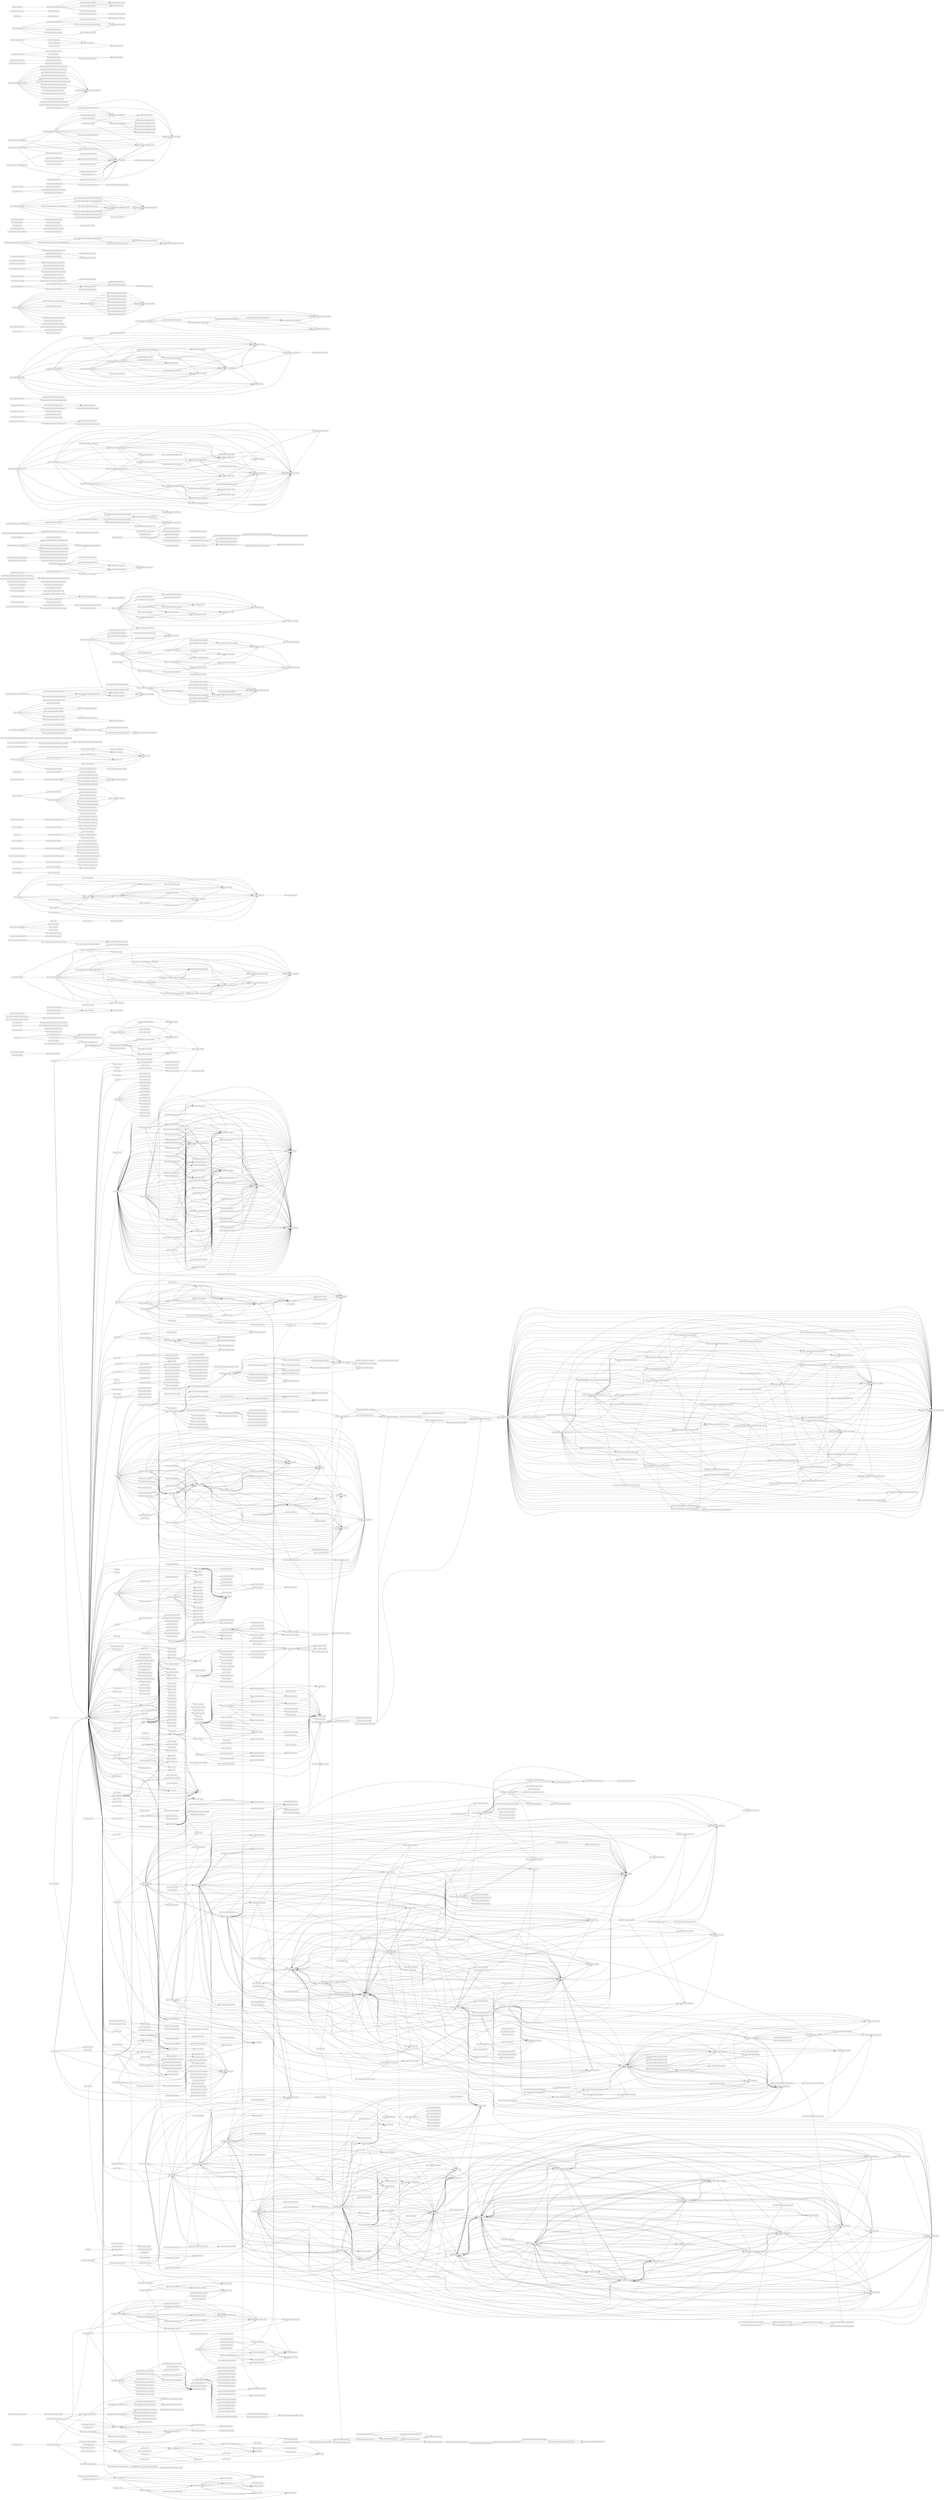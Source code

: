 digraph "imports_int" {
rankdir=LR
charset="utf-8"
URL="." node[shape="box"]
"torch" [];
"torch._VF" [];
"torch.__config__" [];
"torch._deploy" [];
"torch._guards" [];
"torch._jit_internal" [];
"torch._linalg_utils" [];
"torch._lobpcg" [];
"torch._lowrank" [];
"torch._meta_registrations" [];
"torch._ops" [];
"torch._streambase" [];
"torch._tensor" [];
"torch._tensor_str" [];
"torch._utils" [];
"torch._utils_internal" [];
"torch._vmap_internals" [];
"torch._weights_only_unpickler" [];
"torch.functional" [];
"torch.hub" [];
"torch.library" [];
"torch.overrides" [];
"torch.quasirandom" [];
"torch.random" [];
"torch.return_types" [];
"torch.serialization" [];
"torch.storage" [];
"torch.types" [];
"torch._C" [];
"torch._classes" [];
"torch._python_dispatcher" [];
"torch._size_docs" [];
"torch._sources" [];
"torch._storage_docs" [];
"torch._tensor_docs" [];
"torch._torch_docs" [];
"torch._VF" [];
"torch.__config__" [];
"torch.__future__" [];
"torch._awaits" [];
"torch._classes" [];
"torch._compile" [];
"torch._custom_op.autograd" [];
"torch._custom_op.functional" [];
"torch._custom_op.impl" [];
"torch._custom_op.impl" [];
"torch._custom_ops" [];
"torch._decomp" [];
"torch._decomp.decompositions" [];
"torch._decomp.decompositions_for_jvp" [];
"torch._decomp.decompositions_for_rng" [];
"torch._decomp.decompositions" [];
"torch._dispatch.python" [];
"torch._dynamo" [];
"torch._dynamo.eval_frame" [];
"torch._dynamo.test_case" [];
"torch._dynamo.test_minifier_common" [];
"torch._dynamo.testing" [];
"torch._dynamo.trace_rules" [];
"torch._dynamo.backends" [];
"torch._dynamo.backends.registry" [];
"torch._dynamo.backends.common" [];
"torch._dynamo.backends.cudagraphs" [];
"torch._dynamo.backends.debugging" [];
"torch._dynamo.backends.torchxla" [];
"torch._dynamo.backends.tvm" [];
"torch._dynamo.backends.debugging" [];
"torch._dynamo.convert_frame" [];
"torch._dynamo.backends.distributed" [];
"torch._dynamo.backends.registry" [];
"torch._dynamo.backends.onnxrt" [];
"torch._dynamo.output_graph" [];
"torch._dynamo.bytecode_analysis" [];
"torch._dynamo.bytecode_transformation" [];
"torch._dynamo.symbolic_convert" [];
"torch._dynamo.bytecode_transformation" [];
"torch._dynamo.codegen" [];
"torch._dynamo.resume_execution" [];
"torch._dynamo.side_effects" [];
"torch._dynamo.source" [];
"torch._dynamo.cache_size" [];
"torch._dynamo.callback" [];
"torch._dynamo.code_context" [];
"torch._dynamo.codegen" [];
"torch._dynamo.comptime" [];
"torch._dynamo.decorators" [];
"torch._dynamo.config" [];
"torch._dynamo.debug_utils" [];
"torch._dynamo.distributed" [];
"torch._dynamo.exc" [];
"torch._dynamo.guards" [];
"torch._dynamo.mutation_guard" [];
"torch._dynamo.pgo" [];
"torch._dynamo.utils" [];
"torch._dynamo.convert_frame" [];
"torch._dynamo.current_scope_id" [];
"torch._dynamo.decorators" [];
"torch._dynamo.distributed" [];
"torch._dynamo.eval_frame" [];
"torch._dynamo.compiled_autograd" [];
"torch._dynamo.exc" [];
"torch._dynamo.external_utils" [];
"torch._dynamo.funcname_cache" [];
"torch._dynamo.graph_deduplication" [];
"torch._dynamo.graph_region_tracker" [];
"torch._dynamo.guards" [];
"torch._dynamo.hooks" [];
"torch._dynamo.logging" [];
"torch._dynamo.metrics_context" [];
"torch._dynamo.mutation_guard" [];
"torch._dynamo.output_graph" [];
"torch._dynamo.pgo" [];
"torch._dynamo.polyfills" [];
"torch._dynamo.polyfills.loader" [];
"torch._dynamo.polyfills.builtins" [];
"torch._dynamo.polyfills.functools" [];
"torch._dynamo.polyfills.itertools" [];
"torch._dynamo.polyfills.loader" [];
"torch._dynamo.polyfills.operator" [];
"torch._dynamo.polyfills.os" [];
"torch._dynamo.polyfills.pytree" [];
"torch._dynamo.polyfills.sys" [];
"torch._dynamo.replay_record" [];
"torch._dynamo.repro.after_dynamo" [];
"torch._dynamo.resume_execution" [];
"torch._dynamo.side_effects" [];
"torch._dynamo.source" [];
"torch._dynamo.symbolic_convert" [];
"torch._dynamo.test_case" [];
"torch._dynamo.testing" [];
"torch._dynamo.trace_rules" [];
"torch._dynamo.types" [];
"torch._dynamo.utils" [];
"torch._dynamo.profiler" [];
"torch._dynamo.variables" [];
"torch._dynamo.variables.base" [];
"torch._dynamo.variables.builtin" [];
"torch._dynamo.variables.constant" [];
"torch._dynamo.variables.ctx_manager" [];
"torch._dynamo.variables.dicts" [];
"torch._dynamo.variables.distributed" [];
"torch._dynamo.variables.functions" [];
"torch._dynamo.variables.higher_order_ops" [];
"torch._dynamo.variables.iter" [];
"torch._dynamo.variables.lists" [];
"torch._dynamo.variables.misc" [];
"torch._dynamo.variables.nn_module" [];
"torch._dynamo.variables.optimizer" [];
"torch._dynamo.variables.tensor" [];
"torch._dynamo.variables.torch" [];
"torch._dynamo.variables.user_defined" [];
"torch._dynamo.variables.base" [];
"torch._dynamo.variables.builder" [];
"torch._dynamo.variables.lazy" [];
"torch._dynamo.variables.script_object" [];
"torch._dynamo.variables.sdpa" [];
"torch._dynamo.variables.torch_function" [];
"torch._dynamo.variables.builder" [];
"torch._dynamo.variables.builtin" [];
"torch._dynamo.variables.constant" [];
"torch._dynamo.variables.ctx_manager" [];
"torch._dynamo.variables.dicts" [];
"torch._dynamo.variables.distributed" [];
"torch._dynamo.variables.functions" [];
"torch._dynamo.variables.higher_order_ops" [];
"torch._dynamo.variables.iter" [];
"torch._dynamo.variables.lazy" [];
"torch._dynamo.variables.lists" [];
"torch._dynamo.variables.misc" [];
"torch._dynamo.variables.nn_module" [];
"torch._dynamo.variables.optimizer" [];
"torch._dynamo.variables.script_object" [];
"torch._dynamo.variables.sdpa" [];
"torch._dynamo.variables.tensor" [];
"torch._dynamo.variables.torch" [];
"torch._dynamo.variables.torch_function" [];
"torch._dynamo.variables.user_defined" [];
"torch._export.db.examples" [];
"torch._export.db.gen_example" [];
"torch._export.db.logging" [];
"torch._export.non_strict_utils" [];
"torch._export" [];
"torch._export.pass_infra.node_metadata" [];
"torch._export.pass_base" [];
"torch._export.pass_infra.proxy_value" [];
"torch._export.passes._node_metadata_hook" [];
"torch._export.passes.insert_custom_op_guards" [];
"torch._export.utils" [];
"torch._export.passes.add_runtime_assertions_for_constraints_pass" [];
"torch._export.passes.lift_constants_pass" [];
"torch._export.passes.replace_quantized_ops_with_standard_ops_pass" [];
"torch._export.converter" [];
"torch._export.passes.replace_view_ops_with_view_copy_ops_pass" [];
"torch._export.passes" [];
"torch._export.passes.replace_with_hop_pass_util" [];
"torch._export.passes.replace_autocast_with_hop_pass" [];
"torch._export.passes.replace_set_grad_with_hop_pass" [];
"torch._export.serde.schema" [];
"torch._export.serde.aoti_schema" [];
"torch._export.serde.schema_check" [];
"torch._export.serde.serialize" [];
"torch._export.serde.serialize" [];
"torch._export.serde.dynamic_shapes" [];
"torch._export.serde.union" [];
"torch._export.utils" [];
"torch._export.wrappers" [];
"torch._functorch._activation_checkpointing.knapsack" [];
"torch._functorch.partitioners" [];
"torch._functorch._aot_autograd.autograd_cache" [];
"torch._functorch._aot_autograd.jit_compile_runtime_wrappers" [];
"torch._functorch.aot_autograd" [];
"torch._functorch._aot_autograd.collect_metadata_analysis" [];
"torch._functorch._aot_autograd.input_output_analysis" [];
"torch._functorch._aot_autograd.runtime_wrappers" [];
"torch._functorch._aot_autograd.traced_function_transforms" [];
"torch._functorch._aot_autograd.dispatch_and_compile_graph" [];
"torch._functorch._aot_autograd.functional_utils" [];
"torch._functorch._aot_autograd.schemas" [];
"torch._functorch._aot_autograd.input_output_analysis" [];
"torch._functorch._aot_autograd.jit_compile_runtime_wrappers" [];
"torch._functorch._aot_autograd.logging_utils" [];
"torch._functorch._aot_autograd.runtime_wrappers" [];
"torch._functorch._aot_autograd.schemas" [];
"torch._functorch._aot_autograd.subclass_utils" [];
"torch._functorch._aot_autograd.subclass_utils" [];
"torch._functorch._aot_autograd.traced_function_transforms" [];
"torch._functorch._aot_autograd.utils" [];
"torch._functorch.aot_autograd" [];
"torch._functorch.compilers" [];
"torch._functorch.apis" [];
"torch._functorch.autograd_function" [];
"torch._functorch.deprecated" [];
"torch._functorch.eager_transforms" [];
"torch._functorch.autograd_function" [];
"torch._functorch.compile_utils" [];
"torch._functorch.fx_minifier" [];
"torch._functorch.config" [];
"torch._functorch.eager_transforms" [];
"torch._functorch.make_functional" [];
"torch._functorch.partitioners" [];
"torch._functorch.pyfunctorch" [];
"torch._functorch.utils" [];
"torch._functorch.batch_norm_replacement" [];
"torch._functorch.functional_call" [];
"torch._functorch.vmap" [];
"torch._higher_order_ops.cond" [];
"torch._higher_order_ops" [];
"torch._higher_order_ops.effects" [];
"torch._higher_order_ops.torchbind" [];
"torch._higher_order_ops.flex_attention" [];
"torch._higher_order_ops.foreach_map" [];
"torch._higher_order_ops.hints_wrap" [];
"torch._higher_order_ops.invoke_subgraph" [];
"torch._higher_order_ops.prim_hop_base" [];
"torch._higher_order_ops.prim_hop_base" [];
"torch._higher_order_ops.scan" [];
"torch._higher_order_ops.torchbind" [];
"torch._higher_order_ops.utils" [];
"torch._higher_order_ops.associative_scan" [];
"torch._higher_order_ops.map" [];
"torch._higher_order_ops.out_dtype" [];
"torch._higher_order_ops.run_const_graph" [];
"torch._higher_order_ops.strict_mode" [];
"torch._higher_order_ops.while_loop" [];
"torch._higher_order_ops.while_loop" [];
"torch._inductor" [];
"torch._inductor.async_compile" [];
"torch._inductor.autotune_process" [];
"torch._inductor.compile_fx" [];
"torch._inductor.scheduler" [];
"torch._inductor.select_algorithm" [];
"torch._inductor.autoheuristic.autoheuristic_utils" [];
"torch._inductor.autoheuristic.autoheuristic" [];
"torch._inductor.autoheuristic.learned_heuristic_controller" [];
"torch._inductor.autoheuristic.learnedheuristic_interface" [];
"torch._inductor.autoheuristic.learned_heuristic_controller" [];
"torch._inductor.autoheuristic.learnedheuristic_interface" [];
"torch._inductor.autotune_process" [];
"torch._inductor.bounds" [];
"torch._inductor.loop_body" [];
"torch._inductor.choices" [];
"torch._inductor.virtualized" [];
"torch._inductor.codecache" [];
"torch._inductor.aoti_eager" [];
"torch._inductor.cpp_builder" [];
"torch._inductor.cpu_vec_isa" [];
"torch._inductor.graph" [];
"torch._inductor.metrics" [];
"torch._inductor.output_code" [];
"torch._inductor.utils" [];
"torch._inductor.wrapper_benchmark" [];
"torch._inductor.codegen.aoti_hipify_utils" [];
"torch._inductor.codegen.cpp_wrapper_cpu" [];
"torch._inductor.codegen.cpp_wrapper_gpu" [];
"torch._inductor.codegen.block_analysis" [];
"torch._inductor.codegen.triton" [];
"torch._inductor.codegen.common" [];
"torch._inductor.codegen.cpp" [];
"torch._inductor.codegen.cpp_micro_gemm" [];
"torch._inductor.codegen.cpp_template" [];
"torch._inductor.codegen.cpp_template_kernel" [];
"torch._inductor.codegen.cpp_utils" [];
"torch._inductor.codegen.cpu_device_op_overrides" [];
"torch._inductor.codegen.halide" [];
"torch._inductor.codegen.multi_kernel" [];
"torch._inductor.codegen.simd" [];
"torch._inductor.codegen.triton_combo_kernel" [];
"torch._inductor.codegen.triton_utils" [];
"torch._inductor.codegen.wrapper" [];
"torch._inductor.decomposition" [];
"torch._inductor.dependencies" [];
"torch._inductor.ir" [];
"torch._inductor.lowering" [];
"torch._inductor.codegen.cpp" [];
"torch._inductor.codegen.cpp_flex_attention_template" [];
"torch._inductor.codegen.cpp_gemm_template" [];
"torch._inductor.codegen.cpp_gemm_template" [];
"torch._inductor.codegen.cpp_bmm_template" [];
"torch._inductor.mkldnn_lowerings" [];
"torch._inductor.quantized_lowerings" [];
"torch._inductor.codegen.cpp_micro_gemm" [];
"torch._inductor.codegen.cpp_template" [];
"torch._inductor.codegen.cpp_template_kernel" [];
"torch._inductor.codegen.cpp_utils" [];
"torch._inductor.codegen.cpp_wrapper_cpu_array_ref" [];
"torch._inductor.codegen.cpp_wrapper_cpu" [];
"torch._inductor.codegen.cpp_wrapper_cpu_array_ref" [];
"torch._inductor.codegen.cpp_wrapper_gpu" [];
"torch._inductor.codegen.cpu_device_op_overrides" [];
"torch._inductor.codegen.cuda.cuda_cpp_scheduling" [];
"torch._inductor.codegen.cuda_combined_scheduling" [];
"torch._inductor.codegen.cuda.cuda_env" [];
"torch._inductor.codegen.cuda.cutlass_utils" [];
"torch._inductor.codegen.cuda.cuda_kernel" [];
"torch._inductor.codegen.cuda.cuda_template" [];
"torch._inductor.codegen.cuda.gemm_template" [];
"torch._inductor.codegen.cuda.cuda_template" [];
"torch._inductor.codegen.cuda.cutlass_utils" [];
"torch._inductor.codegen.cuda.device_op_overrides" [];
"torch._inductor.codegen.cuda_combined_scheduling" [];
"torch._inductor.codegen.debug_utils" [];
"torch._inductor.codegen.halide" [];
"torch._inductor.codegen.memory_planning" [];
"torch._inductor.codegen.multi_kernel" [];
"torch._inductor.codegen.rocm.ck_template" [];
"torch._inductor.codegen.rocm.ck_conv_template" [];
"torch._inductor.codegen.rocm.ck_universal_gemm_template" [];
"torch._inductor.codegen.rocm.compile_command" [];
"torch._inductor.codegen.rocm.rocm_benchmark_request" [];
"torch._inductor.codegen.rocm.rocm_kernel" [];
"torch._inductor.codegen.rocm.rocm_template" [];
"torch._inductor.codegen.rocm.rocm_cpp_scheduling" [];
"torch._inductor.codegen.rocm.rocm_kernel" [];
"torch._inductor.codegen.rocm.rocm_template" [];
"torch._inductor.codegen.rocm.rocm_template_buffer" [];
"torch._inductor.codegen.simd" [];
"torch._inductor.codegen.simd_kernel_features" [];
"torch._inductor.codegen.triton_split_scan" [];
"torch._inductor.codegen.simd_kernel_features" [];
"torch._inductor.codegen.triton" [];
"torch._inductor.codegen.triton_combo_kernel" [];
"torch._inductor.codegen.triton_split_scan" [];
"torch._inductor.codegen.triton_utils" [];
"torch._inductor.codegen.wrapper" [];
"torch._inductor.codegen.xpu.device_op_overrides" [];
"torch._inductor.comm_analysis" [];
"torch._inductor.comm_lowering" [];
"torch._inductor.comms" [];
"torch._inductor.compile_fx" [];
"torch._inductor.cudagraph_trees" [];
"torch._inductor.debug" [];
"torch._inductor.compile_worker.subproc_pool" [];
"torch._inductor.compile_worker.__main__" [];
"torch._inductor.compile_worker.watchdog" [];
"torch._inductor.compiler_bisector" [];
"torch._inductor.config" [];
"torch._inductor.dtype_propagation" [];
"torch._inductor.exc" [];
"torch._inductor.freezing" [];
"torch._inductor.mock_cache" [];
"torch._inductor.pattern_matcher" [];
"torch._inductor.remote_cache" [];
"torch._inductor.test_case" [];
"torch._inductor.triton_bundler" [];
"torch._inductor.constant_folding" [];
"torch._inductor.cpp_builder" [];
"torch._inductor.cpu_vec_isa" [];
"torch._inductor.cudagraph_trees" [];
"torch._inductor.cudagraph_utils" [];
"torch._inductor.custom_graph_pass" [];
"torch._inductor.debug" [];
"torch._inductor.decomposition" [];
"torch._inductor.dependencies" [];
"torch._inductor.memory" [];
"torch._inductor.exc" [];
"torch._inductor.subgraph_lowering" [];
"torch._inductor.extern_node_serializer" [];
"torch._inductor.freezing" [];
"torch._inductor.fx_passes" [];
"torch._inductor.fx_passes.pre_grad" [];
"torch._inductor.fx_passes.b2b_gemm" [];
"torch._inductor.fx_passes.post_grad" [];
"torch._inductor.fx_passes.binary_folding" [];
"torch._inductor.fx_passes.freezing_patterns" [];
"torch._inductor.fx_passes.ddp_fusion" [];
"torch._inductor.fx_passes.decompose_mem_bound_mm" [];
"torch._inductor.fx_passes.dedupe_symint_uses" [];
"torch._inductor.fx_passes.joint_graph" [];
"torch._inductor.fx_passes.efficient_conv_bn_eval" [];
"torch._inductor.fx_passes.freezing_patterns" [];
"torch._inductor.fx_passes.mkldnn_fusion" [];
"torch._inductor.fx_passes.quantization" [];
"torch._inductor.fx_passes.fuse_attention" [];
"torch._inductor.fx_passes.group_batch_fusion" [];
"torch._inductor.fx_passes.split_cat" [];
"torch._inductor.fx_passes.joint_graph" [];
"torch._inductor.fx_passes.misc_patterns" [];
"torch._inductor.fx_passes.pad_mm" [];
"torch._inductor.fx_passes.micro_pipeline_tp" [];
"torch._inductor.fx_passes.misc_patterns" [];
"torch._inductor.fx_passes.mkldnn_fusion" [];
"torch._inductor.fx_passes.numeric_utils" [];
"torch._inductor.fx_passes.pad_mm" [];
"torch._inductor.fx_passes.post_grad" [];
"torch._inductor.fx_passes.pre_grad" [];
"torch._inductor.fx_passes.quantization" [];
"torch._inductor.fx_passes.reinplace" [];
"torch._inductor.fx_passes.replace_random" [];
"torch._inductor.fx_passes.split_cat" [];
"torch._inductor.graph" [];
"torch._inductor.index_propagation" [];
"torch._inductor.inductor_prims" [];
"torch._inductor.ir" [];
"torch._inductor.jagged_lowerings" [];
"torch._inductor.mkldnn_ir" [];
"torch._inductor.ops_handler" [];
"torch._inductor.jagged_lowerings" [];
"torch._inductor.kernel" [];
"torch._inductor.kernel.flex_attention" [];
"torch._inductor.kernel.flex_decoding" [];
"torch._inductor.kernel.flex_decoding" [];
"torch._inductor.kernel.mm" [];
"torch._inductor.kernel.mm_common" [];
"torch._inductor.kernel.bmm" [];
"torch._inductor.kernel.conv" [];
"torch._inductor.kernel.mm_plus_mm" [];
"torch._inductor.kernel.mm_scaled" [];
"torch._inductor.kernel.unpack_mixed_mm" [];
"torch._inductor.kernel.mm_plus_mm" [];
"torch._inductor.kernel.unpack_mixed_mm" [];
"torch._inductor.loop_body" [];
"torch._inductor.optimize_indexing" [];
"torch._inductor.lowering" [];
"torch._inductor.fx_utils" [];
"torch._inductor.memory" [];
"torch._inductor.metrics" [];
"torch._inductor.mkldnn_ir" [];
"torch._inductor.mkldnn_lowerings" [];
"torch._inductor.ops_handler" [];
"torch._inductor.output_code" [];
"torch._inductor.package" [];
"torch._inductor.package.package" [];
"torch._inductor.package.pt2_archive_constants" [];
"torch._inductor.pattern_matcher" [];
"torch._inductor.quantized_lowerings" [];
"torch._inductor.remote_cache" [];
"torch._inductor.runtime.autotune_cache" [];
"torch._inductor.runtime.triton_heuristics" [];
"torch._inductor.runtime.benchmarking" [];
"torch._inductor.runtime.cache_dir_utils" [];
"torch._inductor.runtime.runtime_utils" [];
"torch._inductor.runtime.compile_tasks" [];
"torch._inductor.runtime.coordinate_descent_tuner" [];
"torch._inductor.runtime.hints" [];
"torch._inductor.runtime.runtime_utils" [];
"torch._inductor.sizevars" [];
"torch._inductor.runtime.triton_helpers" [];
"torch._inductor.runtime.triton_heuristics" [];
"torch._inductor.scheduler" [];
"torch._inductor.select_algorithm" [];
"torch._inductor.sizevars" [];
"torch._inductor.subgraph_lowering" [];
"torch._inductor.test_operators" [];
"torch._inductor.triton_bundler" [];
"torch._inductor.utils" [];
"torch._inductor.virtualized" [];
"torch._inductor.wrapper_benchmark" [];
"torch._jit_internal" [];
"torch._lazy" [];
"torch._lazy.extract_compiled_graph" [];
"torch._lazy.closure" [];
"torch._lazy.computation" [];
"torch._lazy.debug" [];
"torch._lazy.device_context" [];
"torch._lazy.metrics" [];
"torch._lazy.tensor_factory_functions" [];
"torch._library" [];
"torch._library.autograd" [];
"torch._library.custom_ops" [];
"torch._library.custom_ops" [];
"torch._library.triton" [];
"torch._library.fake_class_registry" [];
"torch._library.fake_impl" [];
"torch._library.simple_registry" [];
"torch._library.infer_schema" [];
"torch._library.simple_registry" [];
"torch._library.triton" [];
"torch._library.utils" [];
"torch._linalg_utils" [];
"torch._lobpcg" [];
"torch._logging" [];
"torch._logging._internal" [];
"torch._logging._registrations" [];
"torch._logging.structured" [];
"torch._logging._registrations" [];
"torch._logging.structured" [];
"torch._lowrank" [];
"torch._meta_registrations" [];
"torch._namedtensor_internals" [];
"torch._numpy._binary_ufuncs_impl" [];
"torch._numpy._ufuncs" [];
"torch._numpy._casting_dicts" [];
"torch._numpy._dtypes_impl" [];
"torch._numpy._dtypes" [];
"torch._numpy" [];
"torch._numpy._funcs_impl" [];
"torch._numpy._getlimits" [];
"torch._numpy._ndarray" [];
"torch._numpy._normalizations" [];
"torch._numpy._dtypes_impl" [];
"torch._numpy._reductions_impl" [];
"torch._numpy._util" [];
"torch._numpy.fft" [];
"torch._numpy.linalg" [];
"torch._numpy.random" [];
"torch._numpy._funcs" [];
"torch._numpy._funcs_impl" [];
"torch._numpy._getlimits" [];
"torch._numpy._ndarray" [];
"torch._numpy._normalizations" [];
"torch._numpy._reductions_impl" [];
"torch._numpy._ufuncs" [];
"torch._numpy._unary_ufuncs_impl" [];
"torch._numpy._util" [];
"torch._numpy.fft" [];
"torch._numpy.linalg" [];
"torch._numpy.random" [];
"torch._numpy.testing.utils" [];
"torch._numpy.testing" [];
"torch._ops" [];
"torch._prims" [];
"torch._prims.context" [];
"torch._prims.rng_prims" [];
"torch._prims.context" [];
"torch._prims.executor" [];
"torch._prims.debug_prims" [];
"torch._prims.rng_prims" [];
"torch._prims_common" [];
"torch._prims_common.wrappers" [];
"torch._prims_common.wrappers" [];
"torch._refs" [];
"torch._refs._conversions" [];
"torch._refs._conversions" [];
"torch._refs.fft" [];
"torch._refs.linalg" [];
"torch._refs.nn.functional" [];
"torch._refs.special" [];
"torch._size_docs" [];
"torch._sources" [];
"torch._storage_docs" [];
"torch._strobelight.cli_function_profiler" [];
"torch._strobelight.compile_time_profiler" [];
"torch._strobelight.compile_time_profiler" [];
"torch._subclasses" [];
"torch._subclasses._fake_tensor_utils" [];
"torch._subclasses.fake_tensor" [];
"torch._subclasses.fake_impls" [];
"torch._subclasses.fake_tensor" [];
"torch._subclasses.fake_utils" [];
"torch._subclasses.meta_utils" [];
"torch._subclasses.fake_utils" [];
"torch._subclasses.functional_tensor" [];
"torch._subclasses.meta_utils" [];
"torch._subclasses.schema_check_mode" [];
"torch._tensor" [];
"torch._tensor_docs" [];
"torch._tensor_str" [];
"torch._torch_docs" [];
"torch._utils" [];
"torch._utils_internal" [];
"torch._vendor.packaging._structures" [];
"torch._vendor.packaging.version" [];
"torch._vendor.packaging.version" [];
"torch.torch_version" [];
"torch._weights_only_unpickler" [];
"torch.accelerator" [];
"torch.accelerator._utils" [];
"torch.amp" [];
"torch.amp.autocast_mode" [];
"torch.amp.grad_scaler" [];
"torch.ao" [];
"torch.ao.nn.intrinsic.modules" [];
"torch.ao.nn.intrinsic" [];
"torch.ao.nn.intrinsic.modules.fused" [];
"torch.ao.nn.intrinsic.qat.modules" [];
"torch.ao.nn.intrinsic.qat" [];
"torch.ao.nn.intrinsic.qat.modules.conv_fused" [];
"torch.ao.nn.intrinsic.qat.modules.linear_fused" [];
"torch.ao.nn.intrinsic.qat.modules.linear_relu" [];
"torch.ao.nn.intrinsic.quantized.dynamic.modules" [];
"torch.ao.nn.intrinsic.quantized.dynamic" [];
"torch.ao.nn.intrinsic.quantized.dynamic.modules.linear_relu" [];
"torch.ao.nn.intrinsic.quantized.modules" [];
"torch.ao.nn.intrinsic.quantized" [];
"torch.ao.nn.intrinsic.quantized.modules.bn_relu" [];
"torch.ao.nn.intrinsic.quantized.modules.conv_add" [];
"torch.ao.nn.intrinsic.quantized.modules.conv_relu" [];
"torch.ao.nn.intrinsic.quantized.modules.linear_relu" [];
"torch.ao.nn.qat.dynamic.modules" [];
"torch.ao.nn.qat.dynamic" [];
"torch.ao.nn.qat.dynamic.modules.linear" [];
"torch.ao.nn.qat.modules" [];
"torch.ao.nn.qat" [];
"torch.ao.nn.qat.modules.conv" [];
"torch.ao.nn.qat.modules.embedding_ops" [];
"torch.ao.nn.qat.modules.linear" [];
"torch.ao.nn.quantizable.modules" [];
"torch.ao.nn.quantizable" [];
"torch.ao.nn.quantizable.modules.activation" [];
"torch.ao.nn.quantizable.modules.rnn" [];
"torch.ao.nn.quantized.dynamic.modules" [];
"torch.ao.nn.quantized.dynamic" [];
"torch.ao.nn.quantized.dynamic.modules.conv" [];
"torch.ao.nn.quantized.dynamic.modules.linear" [];
"torch.ao.nn.quantized.dynamic.modules.rnn" [];
"torch.ao.nn.quantized.functional" [];
"torch.ao.nn.quantized" [];
"torch.ao.nn.quantized.modules" [];
"torch.ao.nn.quantized.modules.activation" [];
"torch.ao.nn.quantized.modules.batchnorm" [];
"torch.ao.nn.quantized.modules.conv" [];
"torch.ao.nn.quantized.modules.dropout" [];
"torch.ao.nn.quantized.modules.embedding_ops" [];
"torch.ao.nn.quantized.modules.functional_modules" [];
"torch.ao.nn.quantized.modules.linear" [];
"torch.ao.nn.quantized.modules.normalization" [];
"torch.ao.nn.quantized.modules.rnn" [];
"torch.ao.nn.quantized.modules.utils" [];
"torch.ao.nn.quantized.reference.modules" [];
"torch.ao.nn.quantized.reference" [];
"torch.ao.nn.quantized.reference.modules.conv" [];
"torch.ao.nn.quantized.reference.modules.linear" [];
"torch.ao.nn.quantized.reference.modules.rnn" [];
"torch.ao.nn.quantized.reference.modules.sparse" [];
"torch.ao.nn.quantized.reference.modules.utils" [];
"torch.ao.nn.sparse.quantized" [];
"torch.ao.nn.sparse" [];
"torch.ao.nn.sparse.quantized.dynamic" [];
"torch.ao.nn.sparse.quantized.dynamic.linear" [];
"torch.ao.nn.sparse.quantized.linear" [];
"torch.ao.ns.fx.graph_matcher" [];
"torch.ao.ns._numeric_suite_fx" [];
"torch.ao.ns.fx.graph_passes" [];
"torch.ao.ns.fx.n_shadows_utils" [];
"torch.ao.ns.fx.mappings" [];
"torch.ao.ns.fx.n_shadows_utils" [];
"torch.ao.ns.fx.ns_types" [];
"torch.ao.ns.fx.pattern_utils" [];
"torch.ao.ns.fx.utils" [];
"torch.ao.ns.fx.weight_utils" [];
"torch.ao.ns.fx.pattern_utils" [];
"torch.ao.ns.fx.qconfig_multi_mapping" [];
"torch.ao.ns.fx.utils" [];
"torch.ao.ns.fx.weight_utils" [];
"torch.ao.pruning._experimental.data_scheduler.base_data_scheduler" [];
"torch.ao.pruning._experimental.data_scheduler" [];
"torch.ao.pruning._experimental.data_sparsifier.base_data_sparsifier" [];
"torch.ao.pruning._experimental.data_sparsifier" [];
"torch.ao.pruning._experimental.data_sparsifier.data_norm_sparsifier" [];
"torch.ao.pruning._experimental.data_sparsifier.data_norm_sparsifier" [];
"torch.ao.pruning._experimental.data_sparsifier.lightning.callbacks._data_sparstity_utils" [];
"torch.ao.pruning._experimental.data_sparsifier.lightning.callbacks.data_sparsity" [];
"torch.ao.pruning._experimental.pruner.FPGM_pruner" [];
"torch.ao.pruning._experimental.pruner" [];
"torch.ao.pruning._experimental.pruner.base_structured_sparsifier" [];
"torch.ao.pruning._experimental.pruner.lstm_saliency_pruner" [];
"torch.ao.pruning._experimental.pruner.saliency_pruner" [];
"torch.ao.pruning._experimental.pruner.lstm_saliency_pruner" [];
"torch.ao.pruning._experimental.pruner.match_utils" [];
"torch.ao.pruning._experimental.pruner.parametrization" [];
"torch.ao.pruning._experimental.pruner.prune_functions" [];
"torch.ao.pruning._experimental.pruner.prune_functions" [];
"torch.ao.pruning._experimental.pruner.saliency_pruner" [];
"torch.ao.pruning._mappings" [];
"torch.ao.pruning" [];
"torch.ao.pruning.scheduler.base_scheduler" [];
"torch.ao.pruning.scheduler.cubic_scheduler" [];
"torch.ao.pruning.scheduler.lambda_scheduler" [];
"torch.ao.pruning.scheduler.cubic_scheduler" [];
"torch.ao.pruning.scheduler.lambda_scheduler" [];
"torch.ao.pruning.sparsifier.base_sparsifier" [];
"torch.ao.pruning.sparsifier.nearly_diagonal_sparsifier" [];
"torch.ao.pruning.sparsifier.weight_norm_sparsifier" [];
"torch.ao.pruning.sparsifier.nearly_diagonal_sparsifier" [];
"torch.ao.pruning.sparsifier.utils" [];
"torch.ao.pruning.sparsifier.weight_norm_sparsifier" [];
"torch.ao.quantization" [];
"torch.ao.quantization._correct_bias" [];
"torch.ao.quantization.backend_config" [];
"torch.ao.quantization.backend_config._qnnpack_pt2e" [];
"torch.ao.quantization.quantize_fx" [];
"torch.ao.quantization.backend_config._common_operator_config_utils" [];
"torch.ao.quantization.backend_config.executorch" [];
"torch.ao.quantization.backend_config.fbgemm" [];
"torch.ao.quantization.backend_config.native" [];
"torch.ao.quantization.backend_config.onednn" [];
"torch.ao.quantization.backend_config.qnnpack" [];
"torch.ao.quantization.backend_config.tensorrt" [];
"torch.ao.quantization.backend_config.x86" [];
"torch.ao.quantization.backend_config.backend_config" [];
"torch.ao.quantization.backend_config.utils" [];
"torch.ao.quantization.backend_config.executorch" [];
"torch.ao.quantization.backend_config.fbgemm" [];
"torch.ao.quantization.backend_config.native" [];
"torch.ao.quantization.backend_config.onednn" [];
"torch.ao.quantization.backend_config.qnnpack" [];
"torch.ao.quantization.backend_config.tensorrt" [];
"torch.ao.quantization.fake_quantize" [];
"torch.ao.quantization.qconfig" [];
"torch.ao.quantization.qconfig_mapping" [];
"torch.ao.quantization.quantization_mappings" [];
"torch.ao.quantization.fuse_modules" [];
"torch.ao.quantization.fuser_method_mappings" [];
"torch.ao.quantization.fx._decomposed" [];
"torch.ao.quantization.fx.convert" [];
"torch.ao.quantization.fx.utils" [];
"torch.ao.quantization.fx._equalize" [];
"torch.ao.quantization.fx.prepare" [];
"torch.ao.quantization.fx._lower_to_native_backend" [];
"torch.ao.quantization.fx.lower_to_fbgemm" [];
"torch.ao.quantization.fx.lower_to_qnnpack" [];
"torch.ao.quantization.fx._model_report.detector" [];
"torch.ao.quantization.fx._model_report.model_report" [];
"torch.ao.quantization.fx._model_report.model_report_observer" [];
"torch.ao.quantization.fx._model_report.model_report_visualizer" [];
"torch.ao.quantization.fx.convert" [];
"torch.ao.quantization.fx" [];
"torch.ao.quantization.fx.custom_config" [];
"torch.ao.quantization.fx.fuse" [];
"torch.ao.quantization.fx.fuse_handler" [];
"torch.ao.quantization.fx.fuse" [];
"torch.ao.quantization.fx.fuse_handler" [];
"torch.ao.quantization.fx.graph_module" [];
"torch.ao.quantization.fx.match_utils" [];
"torch.ao.quantization.fx.lower_to_fbgemm" [];
"torch.ao.quantization.fx.match_utils" [];
"torch.ao.quantization.fx.pattern_utils" [];
"torch.ao.quantization.fx.prepare" [];
"torch.ao.quantization.fx.qconfig_mapping_utils" [];
"torch.ao.quantization.fx.quantize_handler" [];
"torch.ao.quantization.fx.tracer" [];
"torch.ao.quantization.fx.utils" [];
"torch.ao.quantization.observer" [];
"torch.ao.quantization.quantize" [];
"torch.ao.quantization.utils" [];
"torch.ao.quantization.pt2e._numeric_debugger" [];
"torch.ao.quantization.pt2e.duplicate_dq_pass" [];
"torch.ao.quantization.quantize_pt2e" [];
"torch.ao.quantization.pt2e.export_utils" [];
"torch.ao.quantization.pt2e.qat_utils" [];
"torch.ao.quantization.pt2e.graph_utils" [];
"torch.ao.quantization.pt2e.port_metadata_pass" [];
"torch.ao.quantization.pt2e.prepare" [];
"torch.ao.quantization.pt2e.qat_utils" [];
"torch.ao.quantization.pt2e.representation" [];
"torch.ao.quantization.pt2e.representation.rewrite" [];
"torch.ao.quantization.pt2e.utils" [];
"torch.ao.quantization.qconfig" [];
"torch.ao.quantization.quantize_jit" [];
"torch.ao.quantization.qconfig_mapping" [];
"torch.ao.quantization.quant_type" [];
"torch.ao.quantization.quantization_mappings" [];
"torch.ao.quantization.quantize" [];
"torch.ao.quantization.quantize_fx" [];
"torch.ao.quantization.quantize_jit" [];
"torch.ao.quantization.quantizer" [];
"torch.ao.quantization.quantizer.xnnpack_quantizer" [];
"torch.ao.quantization.quantizer.xnnpack_quantizer_utils" [];
"torch.ao.quantization.quantizer.quantizer" [];
"torch.ao.quantization.quantizer.composable_quantizer" [];
"torch.ao.quantization.quantizer.embedding_quantizer" [];
"torch.ao.quantization.quantizer.utils" [];
"torch.ao.quantization.quantizer.x86_inductor_quantizer" [];
"torch.ao.quantization.quantizer.xpu_inductor_quantizer" [];
"torch.ao.quantization.quantizer.utils" [];
"torch.ao.quantization.quantizer.x86_inductor_quantizer" [];
"torch.ao.quantization.quantizer.xnnpack_quantizer_utils" [];
"torch.ao.quantization.stubs" [];
"torch.ao.quantization.utils" [];
"torch.autograd" [];
"torch.autograd.profiler" [];
"torch.autograd.profiler_legacy" [];
"torch.autograd.profiler_util" [];
"torch.autograd._functions" [];
"torch.autograd._functions.tensor" [];
"torch.autograd.anomaly_mode" [];
"torch.autograd.forward_ad" [];
"torch.autograd.functional" [];
"torch.autograd.function" [];
"torch.autograd.functional" [];
"torch.autograd.grad_mode" [];
"torch.autograd.gradcheck" [];
"torch.autograd.graph" [];
"torch.autograd.profiler" [];
"torch.autograd.profiler_util" [];
"torch.autograd.variable" [];
"torch.backends" [];
"torch.backends._nnapi.serializer" [];
"torch.backends._nnapi.prepare" [];
"torch.backends.cpu" [];
"torch.backends.cuda" [];
"torch.backends.cudnn" [];
"torch.backends.cusparselt" [];
"torch.backends.mha" [];
"torch.backends.mkl" [];
"torch.backends.mkldnn" [];
"torch.backends.mps" [];
"torch.backends.nnpack" [];
"torch.backends.openmp" [];
"torch.backends.opt_einsum" [];
"torch.backends.quantized" [];
"torch.compiler" [];
"torch.cpu" [];
"torch.cpu.amp" [];
"torch.cpu.amp.autocast_mode" [];
"torch.cpu.amp.grad_scaler" [];
"torch.cuda" [];
"torch.cuda.memory" [];
"torch.cuda.nccl" [];
"torch.cuda.profiler" [];
"torch.cuda.random" [];
"torch.cuda._gpu_trace" [];
"torch.cuda._sanitizer" [];
"torch.cuda._memory_viz" [];
"torch.cuda._sanitizer" [];
"torch.cuda._utils" [];
"torch.cuda.amp" [];
"torch.cuda.amp.autocast_mode" [];
"torch.cuda.amp.common" [];
"torch.cuda.amp.grad_scaler" [];
"torch.cuda.gds" [];
"torch.cuda.graphs" [];
"torch.cuda.jiterator" [];
"torch.cuda.memory" [];
"torch.cuda.nvtx" [];
"torch.cuda.profiler" [];
"torch.cuda.random" [];
"torch.cuda.sparse" [];
"torch.cuda.streams" [];
"torch.cuda.tunable" [];
"torch.distributed" [];
"torch.distributed._functional_collectives" [];
"torch.distributed._state_dict_utils" [];
"torch.distributed.c10d_logger" [];
"torch.distributed.collective_utils" [];
"torch.distributed.device_mesh" [];
"torch.distributed.rendezvous" [];
"torch.distributed.utils" [];
"torch.distributed._composable.checkpoint_activation" [];
"torch.distributed._composable" [];
"torch.distributed._composable.contract" [];
"torch.distributed._composable.replicate" [];
"torch.distributed._composable.fsdp.fully_shard" [];
"torch.distributed._composable.fsdp" [];
"torch.distributed._composable.replicate" [];
"torch.distributed._composable_state" [];
"torch.distributed._functional_collectives" [];
"torch.distributed._functional_collectives_impl" [];
"torch.distributed._shard.api" [];
"torch.distributed._shard" [];
"torch.distributed._shard.common_op_utils" [];
"torch.distributed._shard.op_registry_utils" [];
"torch.distributed._shard.metadata" [];
"torch.distributed._shard._utils" [];
"torch.distributed._shard.sharded_optim.api" [];
"torch.distributed._shard.sharded_optim" [];
"torch.distributed._shard.sharded_tensor" [];
"torch.distributed._shard.sharded_tensor._ops" [];
"torch.distributed._shard.sharded_tensor._ops._common" [];
"torch.distributed._shard.sharded_tensor._ops.tensor_ops" [];
"torch.distributed._shard.sharded_tensor._ops.binary_cmp" [];
"torch.distributed._shard.sharded_tensor._ops.init" [];
"torch.distributed._shard.sharded_tensor._ops.misc_ops" [];
"torch.distributed._shard.sharded_tensor._ops.tensor_ops" [];
"torch.distributed._shard.sharded_tensor.api" [];
"torch.distributed._shard.sharded_tensor.logging_handlers" [];
"torch.distributed._shard.sharded_tensor.logger" [];
"torch.distributed._shard.sharded_tensor.metadata" [];
"torch.distributed._shard.sharded_tensor.utils" [];
"torch.distributed._shard.sharded_tensor.reshard" [];
"torch.distributed._shard.sharded_tensor.shard" [];
"torch.distributed._shard.sharded_tensor.utils" [];
"torch.distributed._shard.sharder" [];
"torch.distributed._shard.sharding_plan" [];
"torch.distributed._shard.sharding_plan.api" [];
"torch.distributed._shard.sharding_spec" [];
"torch.distributed._shard.sharding_spec._internals" [];
"torch.distributed._shard.sharding_spec.api" [];
"torch.distributed._shard.sharding_spec.chunk_sharding_spec" [];
"torch.distributed._shard.sharding_spec.api" [];
"torch.distributed._shard.sharding_spec.chunk_sharding_spec" [];
"torch.distributed._shard.sharding_spec.chunk_sharding_spec_ops._common" [];
"torch.distributed._shard.sharding_spec.chunk_sharding_spec_ops.embedding" [];
"torch.distributed._shard.sharding_spec.chunk_sharding_spec_ops.embedding_bag" [];
"torch.distributed._tools.fsdp2_mem_tracker" [];
"torch.distributed._tools" [];
"torch.distributed._tools.ilp_utils" [];
"torch.distributed._tools.sac_ilp" [];
"torch.distributed._tools.mem_tracker" [];
"torch.distributed._tools.memory_tracker" [];
"torch.distributed._tools.mod_tracker" [];
"torch.distributed._tools.runtime_estimator" [];
"torch.distributed._tools.sac_estimator" [];
"torch.distributed._tools.runtime_estimator" [];
"torch.distributed._tools.sac_estimator" [];
"torch.distributed.algorithms._comm_hooks.default_hooks" [];
"torch.distributed.algorithms._comm_hooks" [];
"torch.distributed.algorithms._optimizer_overlap.optimizer_overlap" [];
"torch.distributed.algorithms._optimizer_overlap" [];
"torch.distributed.algorithms.ddp_comm_hooks.debugging_hooks" [];
"torch.distributed.algorithms.ddp_comm_hooks" [];
"torch.distributed.algorithms.ddp_comm_hooks.default_hooks" [];
"torch.distributed.algorithms.ddp_comm_hooks.post_localSGD_hook" [];
"torch.distributed.algorithms.ddp_comm_hooks.powerSGD_hook" [];
"torch.distributed.algorithms.ddp_comm_hooks.optimizer_overlap_hooks" [];
"torch.distributed.algorithms.ddp_comm_hooks.powerSGD_hook" [];
"torch.distributed.algorithms.ddp_comm_hooks.quantization_hooks" [];
"torch.distributed.algorithms.join" [];
"torch.distributed.algorithms" [];
"torch.distributed.algorithms.model_averaging.averagers" [];
"torch.distributed.algorithms.model_averaging.hierarchical_model_averager" [];
"torch.distributed.algorithms.model_averaging.utils" [];
"torch.distributed.argparse_util" [];
"torch.distributed.run" [];
"torch.distributed.c10d_logger" [];
"torch.distributed.distributed_c10d" [];
"torch.distributed.checkpoint" [];
"torch.distributed.checkpoint.format_utils" [];
"torch.distributed.checkpoint._dedup_save_plans" [];
"torch.distributed.checkpoint.default_planner" [];
"torch.distributed.checkpoint._fsspec_filesystem" [];
"torch.distributed.checkpoint._storage_utils" [];
"torch.distributed.checkpoint._nested_dict" [];
"torch.distributed.checkpoint.optimizer" [];
"torch.distributed.checkpoint._sharded_tensor_utils" [];
"torch.distributed.checkpoint._storage_utils" [];
"torch.distributed.checkpoint.state_dict_loader" [];
"torch.distributed.checkpoint.state_dict_saver" [];
"torch.distributed.checkpoint._traverse" [];
"torch.distributed.checkpoint._version" [];
"torch.distributed.checkpoint.api" [];
"torch.distributed.checkpoint.utils" [];
"torch.distributed.checkpoint.default_planner" [];
"torch.distributed.checkpoint.filesystem" [];
"torch.distributed.checkpoint.logger" [];
"torch.distributed.checkpoint.logging_handlers" [];
"torch.distributed.checkpoint.metadata" [];
"torch.distributed.checkpoint._checkpointer" [];
"torch.distributed.checkpoint._dedup_tensors" [];
"torch.distributed.checkpoint.planner" [];
"torch.distributed.checkpoint.planner_helpers" [];
"torch.distributed.checkpoint.resharding" [];
"torch.distributed.checkpoint.staging" [];
"torch.distributed.checkpoint.storage" [];
"torch.distributed.checkpoint.optimizer" [];
"torch.distributed.checkpoint.planner" [];
"torch.distributed.checkpoint.planner_helpers" [];
"torch.distributed.checkpoint.resharding" [];
"torch.distributed.checkpoint.staging" [];
"torch.distributed.checkpoint.state_dict_loader" [];
"torch.distributed.checkpoint.state_dict_saver" [];
"torch.distributed.checkpoint.stateful" [];
"torch.distributed.checkpoint.storage" [];
"torch.distributed.checkpoint.utils" [];
"torch.distributed.constants" [];
"torch.distributed.device_mesh" [];
"torch.distributed.distributed_c10d" [];
"torch.distributed.elastic.agent.server.api" [];
"torch.distributed.elastic.agent.server" [];
"torch.distributed.elastic.agent.server.local_elastic_agent" [];
"torch.distributed.elastic.agent.server.health_check_server" [];
"torch.distributed.elastic.agent.server.local_elastic_agent" [];
"torch.distributed.elastic.events.api" [];
"torch.distributed.elastic.events" [];
"torch.distributed.elastic.events.handlers" [];
"torch.distributed.elastic.metrics.api" [];
"torch.distributed.elastic.metrics" [];
"torch.distributed.elastic.multiprocessing" [];
"torch.distributed.elastic.multiprocessing.api" [];
"torch.distributed.elastic.multiprocessing.errors" [];
"torch.distributed.elastic.control_plane" [];
"torch.distributed.elastic.multiprocessing.errors.error_handler" [];
"torch.distributed.elastic.multiprocessing.errors.handlers" [];
"torch.distributed.elastic.multiprocessing.errors.handlers" [];
"torch.distributed.elastic.multiprocessing.redirects" [];
"torch.distributed.elastic.multiprocessing.subprocess_handler" [];
"torch.distributed.elastic.multiprocessing.subprocess_handler.handlers" [];
"torch.distributed.elastic.multiprocessing.subprocess_handler.subprocess_handler" [];
"torch.distributed.elastic.multiprocessing.tail_log" [];
"torch.distributed.elastic.rendezvous" [];
"torch.distributed.elastic.rendezvous.etcd_rendezvous" [];
"torch.distributed.elastic.rendezvous.static_tcp_rendezvous" [];
"torch.distributed.elastic.rendezvous.api" [];
"torch.distributed.elastic.rendezvous.c10d_rendezvous_backend" [];
"torch.distributed.elastic.rendezvous.dynamic_rendezvous" [];
"torch.distributed.elastic.rendezvous.etcd_rendezvous_backend" [];
"torch.distributed.elastic.rendezvous.registry" [];
"torch.distributed.elastic.rendezvous.c10d_rendezvous_backend" [];
"torch.distributed.elastic.rendezvous.dynamic_rendezvous" [];
"torch.distributed.elastic.rendezvous.etcd_rendezvous" [];
"torch.distributed.elastic.rendezvous.etcd_rendezvous_backend" [];
"torch.distributed.elastic.rendezvous.etcd_store" [];
"torch.distributed.elastic.rendezvous.registry" [];
"torch.distributed.elastic.rendezvous.static_tcp_rendezvous" [];
"torch.distributed.elastic.rendezvous.utils" [];
"torch.distributed.elastic.timer.api" [];
"torch.distributed.elastic.timer" [];
"torch.distributed.elastic.timer.file_based_local_timer" [];
"torch.distributed.elastic.timer.local_timer" [];
"torch.distributed.elastic.timer.debug_info_logging" [];
"torch.distributed.elastic.timer.file_based_local_timer" [];
"torch.distributed.elastic.timer.local_timer" [];
"torch.distributed.elastic.utils" [];
"torch.distributed.elastic.utils.api" [];
"torch.distributed.elastic.utils.data.cycling_iterator" [];
"torch.distributed.elastic.utils.data" [];
"torch.distributed.elastic.utils.data.elastic_distributed_sampler" [];
"torch.distributed.elastic.utils.log_level" [];
"torch.distributed.elastic.utils.logging" [];
"torch.distributed.elastic.utils.logging" [];
"torch.distributed.elastic.utils.distributed" [];
"torch.distributed.elastic.utils.store" [];
"torch.distributed.fsdp._common_utils" [];
"torch.distributed.fsdp._debug_utils" [];
"torch.distributed.fsdp._exec_order_utils" [];
"torch.distributed.fsdp._flat_param" [];
"torch.distributed.fsdp._init_utils" [];
"torch.distributed.fsdp._optim_utils" [];
"torch.distributed.fsdp._runtime_utils" [];
"torch.distributed.fsdp._state_dict_utils" [];
"torch.distributed.fsdp._traversal_utils" [];
"torch.distributed.fsdp._unshard_param_utils" [];
"torch.distributed.fsdp._wrap_utils" [];
"torch.distributed.fsdp.fully_sharded_data_parallel" [];
"torch.distributed.fsdp._debug_utils" [];
"torch.distributed.fsdp._dynamo_utils" [];
"torch.distributed.fsdp._exec_order_utils" [];
"torch.distributed.fsdp._flat_param" [];
"torch.distributed.fsdp" [];
"torch.distributed.fsdp._fsdp_extensions" [];
"torch.distributed.fsdp._fully_shard" [];
"torch.distributed.fsdp._fully_shard._fsdp_api" [];
"torch.distributed.fsdp._fully_shard._fsdp_param" [];
"torch.distributed.fsdp._fully_shard._fsdp_param_group" [];
"torch.distributed.fsdp._fully_shard._fsdp_state" [];
"torch.distributed.fsdp._fully_shard._fully_shard" [];
"torch.distributed.fsdp._fully_shard._fsdp_collectives" [];
"torch.distributed.fsdp._fully_shard._fsdp_common" [];
"torch.distributed.fsdp._fully_shard._fsdp_init" [];
"torch.distributed.fsdp._fully_shard._fsdp_init" [];
"torch.distributed.fsdp._fully_shard._fsdp_param" [];
"torch.distributed.fsdp._fully_shard._fsdp_param_group" [];
"torch.distributed.fsdp._fully_shard._fsdp_state" [];
"torch.distributed.fsdp._fully_shard._fully_shard" [];
"torch.distributed.fsdp._init_utils" [];
"torch.distributed.fsdp._limiter_utils" [];
"torch.distributed.fsdp._optim_utils" [];
"torch.distributed.fsdp._runtime_utils" [];
"torch.distributed.fsdp._shard_utils" [];
"torch.distributed.fsdp._state_dict_utils" [];
"torch.distributed.fsdp._traversal_utils" [];
"torch.distributed.fsdp._unshard_param_utils" [];
"torch.distributed.fsdp._wrap_utils" [];
"torch.distributed.fsdp.api" [];
"torch.distributed.fsdp.fully_sharded_data_parallel" [];
"torch.distributed.fsdp.wrap" [];
"torch.distributed.launcher.api" [];
"torch.distributed.launcher" [];
"torch.distributed.logging_handlers" [];
"torch.distributed.nn.api.remote_module" [];
"torch.distributed.nn" [];
"torch.distributed.nn.functional" [];
"torch.distributed.nn.jit.templates.remote_module_template" [];
"torch.distributed.nn.jit.instantiator" [];
"torch.distributed.optim._deprecation_warning" [];
"torch.distributed.optim.functional_adadelta" [];
"torch.distributed.optim.functional_adagrad" [];
"torch.distributed.optim.functional_adam" [];
"torch.distributed.optim.functional_adamax" [];
"torch.distributed.optim.functional_adamw" [];
"torch.distributed.optim.functional_rmsprop" [];
"torch.distributed.optim.functional_rprop" [];
"torch.distributed.optim.functional_sgd" [];
"torch.distributed.optim.apply_optimizer_in_backward" [];
"torch.distributed.optim" [];
"torch.distributed.optim.functional_adadelta" [];
"torch.distributed.optim.utils" [];
"torch.distributed.optim.functional_adagrad" [];
"torch.distributed.optim.functional_adam" [];
"torch.distributed.optim.functional_adamax" [];
"torch.distributed.optim.functional_adamw" [];
"torch.distributed.optim.functional_rmsprop" [];
"torch.distributed.optim.functional_rprop" [];
"torch.distributed.optim.functional_sgd" [];
"torch.distributed.optim.named_optimizer" [];
"torch.distributed.optim.optimizer" [];
"torch.distributed.optim.post_localSGD_optimizer" [];
"torch.distributed.optim.utils" [];
"torch.distributed.optim.zero_redundancy_optimizer" [];
"torch.distributed.optim.zero_redundancy_optimizer" [];
"torch.distributed.pipelining._IR" [];
"torch.distributed.pipelining" [];
"torch.distributed.pipelining._backward" [];
"torch.distributed.pipelining.stage" [];
"torch.distributed.pipelining._debug" [];
"torch.distributed.pipelining._unflatten" [];
"torch.distributed.pipelining._utils" [];
"torch.distributed.pipelining.microbatch" [];
"torch.distributed.pipelining.schedules" [];
"torch.distributed.pipelining.schedules" [];
"torch.distributed.pipelining.stage" [];
"torch.distributed.remote_device" [];
"torch.distributed.rendezvous" [];
"torch.distributed.rpc" [];
"torch.distributed.rpc._utils" [];
"torch.distributed.rpc.backend_registry" [];
"torch.distributed.rpc.rref_proxy" [];
"torch.distributed.rpc.server_process_global_profiler" [];
"torch.distributed.rpc._testing" [];
"torch.distributed.rpc._testing.faulty_agent_backend_registry" [];
"torch.distributed.rpc._testing.faulty_agent_backend_registry" [];
"torch.distributed.rpc._utils" [];
"torch.distributed.rpc.api" [];
"torch.distributed.rpc.api" [];
"torch.distributed.rpc.backend_registry" [];
"torch.distributed.rpc.constants" [];
"torch.distributed.rpc.options" [];
"torch.distributed.rpc.functions" [];
"torch.distributed.rpc.internal" [];
"torch.distributed.rpc.options" [];
"torch.distributed.rpc.server_process_global_profiler" [];
"torch.distributed.run" [];
"torch.distributed.launch" [];
"torch.distributed.tensor" [];
"torch.distributed.tensor._api" [];
"torch.distributed.tensor._dispatch" [];
"torch.distributed.tensor._redistribute" [];
"torch.distributed.tensor._tp_conv" [];
"torch.distributed.tensor._utils" [];
"torch.distributed.tensor._collective_utils" [];
"torch.distributed.tensor.placement_types" [];
"torch.distributed.tensor._dispatch" [];
"torch.distributed.tensor._dtensor_spec" [];
"torch.distributed.tensor._op_schema" [];
"torch.distributed.tensor._random" [];
"torch.distributed.tensor._sharding_prop" [];
"torch.distributed.tensor._op_schema" [];
"torch.distributed.tensor._ops" [];
"torch.distributed.tensor._ops._common_rules" [];
"torch.distributed.tensor._ops._tensor_ops" [];
"torch.distributed.tensor._ops._conv_ops" [];
"torch.distributed.tensor._ops._einsum_strategy" [];
"torch.distributed.tensor._ops._matrix_ops" [];
"torch.distributed.tensor._ops._embedding_ops" [];
"torch.distributed.tensor._ops._experimental_ops" [];
"torch.distributed.tensor._ops._math_ops" [];
"torch.distributed.tensor._ops._matrix_ops" [];
"torch.distributed.tensor._ops._pointwise_ops" [];
"torch.distributed.tensor._ops._random_ops" [];
"torch.distributed.tensor._ops._tensor_ops" [];
"torch.distributed.tensor._ops._view_ops" [];
"torch.distributed.tensor._ops.utils" [];
"torch.distributed.tensor._random" [];
"torch.distributed.tensor._redistribute" [];
"torch.distributed.tensor._sharding_prop" [];
"torch.distributed.tensor._tp_conv" [];
"torch.distributed.tensor._utils" [];
"torch.distributed.tensor.debug._comm_mode" [];
"torch.distributed.tensor.debug" [];
"torch.distributed.tensor.debug._visualize_sharding" [];
"torch.distributed.tensor.device_mesh" [];
"torch.distributed.tensor.experimental._attention" [];
"torch.distributed.tensor.experimental" [];
"torch.distributed.tensor.experimental._func_map" [];
"torch.distributed.tensor.experimental._register_sharding" [];
"torch.distributed.tensor.parallel._data_parallel_utils" [];
"torch.distributed.tensor.parallel.ddp" [];
"torch.distributed.tensor.parallel.fsdp" [];
"torch.distributed.tensor.parallel._utils" [];
"torch.distributed.tensor.parallel.api" [];
"torch.distributed.tensor.parallel.api" [];
"torch.distributed.tensor.parallel" [];
"torch.distributed.tensor.parallel.loss" [];
"torch.distributed.tensor.parallel.style" [];
"torch.distributed.tensor.placement_types" [];
"torch.distributions" [];
"torch.distributions.lkj_cholesky" [];
"torch.distributions.mixture_same_family" [];
"torch.distributions.multinomial" [];
"torch.distributions.studentT" [];
"torch.distributions.bernoulli" [];
"torch.distributions.kl" [];
"torch.distributions.beta" [];
"torch.distributions.binomial" [];
"torch.distributions.categorical" [];
"torch.distributions.one_hot_categorical" [];
"torch.distributions.relaxed_categorical" [];
"torch.distributions.cauchy" [];
"torch.distributions.half_cauchy" [];
"torch.distributions.chi2" [];
"torch.distributions.constraint_registry" [];
"torch.distributions.constraints" [];
"torch.distributions.continuous_bernoulli" [];
"torch.distributions.dirichlet" [];
"torch.distributions.distribution" [];
"torch.distributions.exponential" [];
"torch.distributions.fishersnedecor" [];
"torch.distributions.gamma" [];
"torch.distributions.geometric" [];
"torch.distributions.gumbel" [];
"torch.distributions.half_normal" [];
"torch.distributions.independent" [];
"torch.distributions.inverse_gamma" [];
"torch.distributions.kumaraswamy" [];
"torch.distributions.laplace" [];
"torch.distributions.log_normal" [];
"torch.distributions.logistic_normal" [];
"torch.distributions.lowrank_multivariate_normal" [];
"torch.distributions.multivariate_normal" [];
"torch.distributions.negative_binomial" [];
"torch.distributions.normal" [];
"torch.distributions.pareto" [];
"torch.distributions.poisson" [];
"torch.distributions.relaxed_bernoulli" [];
"torch.distributions.transformed_distribution" [];
"torch.distributions.transforms" [];
"torch.distributions.uniform" [];
"torch.distributions.von_mises" [];
"torch.distributions.weibull" [];
"torch.distributions.wishart" [];
"torch.distributions.continuous_bernoulli" [];
"torch.distributions.dirichlet" [];
"torch.distributions.distribution" [];
"torch.distributions.exp_family" [];
"torch.distributions.exp_family" [];
"torch.distributions.exponential" [];
"torch.distributions.fishersnedecor" [];
"torch.distributions.gamma" [];
"torch.distributions.geometric" [];
"torch.distributions.gumbel" [];
"torch.distributions.half_cauchy" [];
"torch.distributions.half_normal" [];
"torch.distributions.independent" [];
"torch.distributions.inverse_gamma" [];
"torch.distributions.kl" [];
"torch.distributions.kumaraswamy" [];
"torch.distributions.laplace" [];
"torch.distributions.lkj_cholesky" [];
"torch.distributions.log_normal" [];
"torch.distributions.logistic_normal" [];
"torch.distributions.lowrank_multivariate_normal" [];
"torch.distributions.mixture_same_family" [];
"torch.distributions.multinomial" [];
"torch.distributions.multivariate_normal" [];
"torch.distributions.negative_binomial" [];
"torch.distributions.normal" [];
"torch.distributions.one_hot_categorical" [];
"torch.distributions.pareto" [];
"torch.distributions.poisson" [];
"torch.distributions.relaxed_bernoulli" [];
"torch.distributions.relaxed_categorical" [];
"torch.distributions.studentT" [];
"torch.distributions.transformed_distribution" [];
"torch.distributions.transforms" [];
"torch.distributions.uniform" [];
"torch.distributions.utils" [];
"torch.distributions.von_mises" [];
"torch.distributions.weibull" [];
"torch.distributions.wishart" [];
"torch.export" [];
"torch.export._draft_export" [];
"torch.export._remove_auto_functionalized_pass" [];
"torch.export._remove_effect_tokens_pass" [];
"torch.export._unlift" [];
"torch.export.unflatten" [];
"torch.export._safeguard" [];
"torch.export._trace" [];
"torch.export._trace" [];
"torch.export.exported_program" [];
"torch.export._tree_utils" [];
"torch.export._unlift" [];
"torch.export.decomp_utils" [];
"torch.export.dynamic_shapes" [];
"torch.export.exported_program" [];
"torch.export._swap" [];
"torch.export.graph_signature" [];
"torch.export.unflatten" [];
"torch.fft" [];
"torch.func" [];
"torch.functional" [];
"torch.futures" [];
"torch.fx" [];
"torch.fx._compatibility" [];
"torch.fx._lazy_graph_module" [];
"torch.fx._symbolic_trace" [];
"torch.fx.annotate" [];
"torch.fx.graph" [];
"torch.fx.graph_module" [];
"torch.fx.immutable_collections" [];
"torch.fx.interpreter" [];
"torch.fx.node" [];
"torch.fx.operator_schemas" [];
"torch.fx.proxy" [];
"torch.fx.subgraph_rewriter" [];
"torch.fx.tensor_type" [];
"torch.fx.traceback" [];
"torch.fx._lazy_graph_module" [];
"torch.fx._pytree" [];
"torch.fx._symbolic_trace" [];
"torch.fx.config" [];
"torch.fx.experimental._backward_state" [];
"torch.fx.experimental.proxy_tensor" [];
"torch.fx.experimental._config" [];
"torch.fx.experimental.symbolic_shapes" [];
"torch.fx.experimental.validator" [];
"torch.fx.experimental.graph_gradual_typechecker" [];
"torch.fx.experimental.unify_refinements" [];
"torch.fx.experimental.migrate_gradual_types.constraint" [];
"torch.fx.experimental.migrate_gradual_types.constraint_generator" [];
"torch.fx.experimental.migrate_gradual_types.constraint_transformation" [];
"torch.fx.experimental.migrate_gradual_types.transform_to_z3" [];
"torch.fx.experimental.migrate_gradual_types.util" [];
"torch.fx.experimental.migrate_gradual_types.constraint_generator" [];
"torch.fx.experimental.migrate_gradual_types.constraint_transformation" [];
"torch.fx.experimental.migrate_gradual_types.operation" [];
"torch.fx.experimental.migrate_gradual_types.util" [];
"torch.fx.experimental.migrate_gradual_types.z3_types" [];
"torch.fx.experimental.partitioner_utils" [];
"torch.fx.experimental.accelerator_partitioner" [];
"torch.fx.experimental.proxy_tensor" [];
"torch.fx.experimental.sym_node" [];
"torch.fx.experimental.recording" [];
"torch.fx.experimental.refinement_types" [];
"torch.fx.experimental.schema_type_annotation" [];
"torch.fx.experimental.normalize" [];
"torch.fx.experimental.sym_node" [];
"torch.fx.experimental.symbolic_shapes" [];
"torch.fx.experimental.unification" [];
"torch.fx.experimental.unification.core" [];
"torch.fx.experimental.unification.match" [];
"torch.fx.experimental.unification.more" [];
"torch.fx.experimental.unification.dispatch" [];
"torch.fx.experimental.unification.variable" [];
"torch.fx.experimental.unification.more" [];
"torch.fx.experimental.unification.multipledispatch" [];
"torch.fx.experimental.unification.multipledispatch.conflict" [];
"torch.fx.experimental.unification.multipledispatch.dispatcher" [];
"torch.fx.experimental.unification.multipledispatch.core" [];
"torch.fx.experimental.unification.multipledispatch.dispatcher" [];
"torch.fx.experimental.unification.multipledispatch.utils" [];
"torch.fx.experimental.unification.multipledispatch.variadic" [];
"torch.fx.experimental.unification.multipledispatch.variadic" [];
"torch.fx.experimental.unification.unification_tools" [];
"torch.fx.experimental.unification.utils" [];
"torch.fx.experimental.unification.variable" [];
"torch.fx.experimental.validator" [];
"torch.fx.graph" [];
"torch.fx.graph_module" [];
"torch.fx.immutable_collections" [];
"torch.fx.interpreter" [];
"torch.fx.node" [];
"torch.fx.operator_schemas" [];
"torch.fx.passes.graph_drawer" [];
"torch.fx.passes" [];
"torch.fx.passes.graph_transform_observer" [];
"torch.fx.passes.splitter_base" [];
"torch.fx.passes.graph_manipulation" [];
"torch.fx.passes.infra.pass_base" [];
"torch.fx.passes.infra.pass_manager" [];
"torch.fx.passes.infra.pass_manager" [];
"torch.fx.passes.infra" [];
"torch.fx.passes.net_min_base" [];
"torch.fx.passes.operator_support" [];
"torch.fx.passes.param_fetch" [];
"torch.fx.passes.reinplace" [];
"torch.fx.passes.runtime_assert" [];
"torch.fx.passes._tensorify_python_scalars" [];
"torch.fx.passes.shape_prop" [];
"torch.fx.passes.split_module" [];
"torch.fx.passes.split_utils" [];
"torch.fx.passes.splitter_base" [];
"torch.fx.passes.tools_common" [];
"torch.fx.passes.utils" [];
"torch.fx.passes.utils.fuser_utils" [];
"torch.fx.passes.utils.common" [];
"torch.fx.passes.utils.fuser_utils" [];
"torch.fx.passes.utils.matcher_utils" [];
"torch.fx.passes.utils.matcher_utils" [];
"torch.fx.passes.utils.matcher_with_name_node_map_utils" [];
"torch.fx.passes.utils.matcher_with_name_node_map_utils" [];
"torch.fx.proxy" [];
"torch.fx.subgraph_rewriter" [];
"torch.fx.traceback" [];
"torch.hub" [];
"torch.jit" [];
"torch.jit.supported_ops" [];
"torch.jit.unsupported_tensor_ops" [];
"torch.jit._async" [];
"torch.jit._await" [];
"torch.jit._builtins" [];
"torch.jit._recursive" [];
"torch.jit._script" [];
"torch.jit._check" [];
"torch.jit._dataclass_impls" [];
"torch.jit.frontend" [];
"torch.jit._decomposition_utils" [];
"torch.jit._freeze" [];
"torch.jit._fuser" [];
"torch.jit._ir_utils" [];
"torch.jit._monkeytype_config" [];
"torch.jit._recursive" [];
"torch.jit._serialization" [];
"torch.jit._script" [];
"torch.jit._trace" [];
"torch.jit._serialization" [];
"torch.jit._state" [];
"torch.jit.annotations" [];
"torch.jit._trace" [];
"torch.jit.annotations" [];
"torch.jit.frontend" [];
"torch.library" [];
"torch.linalg" [];
"torch.masked" [];
"torch.masked._docs" [];
"torch.masked._ops" [];
"torch.masked._ops" [];
"torch.masked.maskedtensor._ops_refs" [];
"torch.masked.maskedtensor.core" [];
"torch.masked.maskedtensor.binary" [];
"torch.masked.maskedtensor" [];
"torch.masked.maskedtensor.core" [];
"torch.masked.maskedtensor.creation" [];
"torch.masked.maskedtensor.passthrough" [];
"torch.masked.maskedtensor.reductions" [];
"torch.masked.maskedtensor.unary" [];
"torch.masked.maskedtensor.creation" [];
"torch.masked.maskedtensor.passthrough" [];
"torch.masked.maskedtensor.reductions" [];
"torch.masked.maskedtensor.unary" [];
"torch.mps" [];
"torch.mps.event" [];
"torch.mps.profiler" [];
"torch.mtia" [];
"torch.mtia.memory" [];
"torch.mtia._utils" [];
"torch.mtia.memory" [];
"torch.multiprocessing" [];
"torch.multiprocessing.reductions" [];
"torch.multiprocessing.spawn" [];
"torch.multiprocessing._atfork" [];
"torch.multiprocessing.queue" [];
"torch.multiprocessing.pool" [];
"torch.multiprocessing.reductions" [];
"torch.multiprocessing.spawn" [];
"torch.nested" [];
"torch.nested._internal.nested_int" [];
"torch.nested._internal.nested_tensor" [];
"torch.nested._internal.nested_tensor" [];
"torch.nested._internal.ops" [];
"torch.nested._internal.sdpa" [];
"torch.nested._internal.ops" [];
"torch.nested._internal.sdpa" [];
"torch.nn" [];
"torch.nn.cpp" [];
"torch.nn._reduction" [];
"torch.nn.functional" [];
"torch.nn.attention" [];
"torch.nn.attention.bias" [];
"torch.nn.attention._utils" [];
"torch.nn.attention.flex_attention" [];
"torch.nn.functional" [];
"torch.nn.grad" [];
"torch.nn.init" [];
"torch.nn.intrinsic" [];
"torch.nn.intrinsic.modules" [];
"torch.nn.intrinsic.modules.fused" [];
"torch.nn.intrinsic.qat" [];
"torch.nn.intrinsic.qat.modules" [];
"torch.nn.intrinsic.qat.modules.conv_fused" [];
"torch.nn.intrinsic.qat.modules.linear_fused" [];
"torch.nn.intrinsic.qat.modules.linear_relu" [];
"torch.nn.intrinsic.quantized" [];
"torch.nn.intrinsic.quantized.dynamic" [];
"torch.nn.intrinsic.quantized.dynamic.modules" [];
"torch.nn.intrinsic.quantized.dynamic.modules.linear_relu" [];
"torch.nn.intrinsic.quantized.modules" [];
"torch.nn.intrinsic.quantized.modules.bn_relu" [];
"torch.nn.intrinsic.quantized.modules.conv_relu" [];
"torch.nn.intrinsic.quantized.modules.linear_relu" [];
"torch.nn.modules" [];
"torch.nn.modules._functions" [];
"torch.nn.modules.batchnorm" [];
"torch.nn.modules.normalization" [];
"torch.nn.modules.activation" [];
"torch.nn.modules.transformer" [];
"torch.nn.modules.adaptive" [];
"torch.nn.modules.batchnorm" [];
"torch.nn.modules.instancenorm" [];
"torch.nn.modules.channelshuffle" [];
"torch.nn.modules.container" [];
"torch.nn.modules.conv" [];
"torch.nn.modules.distance" [];
"torch.nn.modules.loss" [];
"torch.nn.modules.dropout" [];
"torch.nn.modules.flatten" [];
"torch.nn.modules.fold" [];
"torch.nn.modules.instancenorm" [];
"torch.nn.modules.lazy" [];
"torch.nn.modules.linear" [];
"torch.nn.modules.linear" [];
"torch.nn.modules.loss" [];
"torch.nn.modules.module" [];
"torch.nn.modules.padding" [];
"torch.nn.modules.pixelshuffle" [];
"torch.nn.modules.pooling" [];
"torch.nn.modules.rnn" [];
"torch.nn.modules.sparse" [];
"torch.nn.modules.upsampling" [];
"torch.nn.modules.normalization" [];
"torch.nn.modules.padding" [];
"torch.nn.modules.pixelshuffle" [];
"torch.nn.modules.pooling" [];
"torch.nn.modules.rnn" [];
"torch.nn.modules.sparse" [];
"torch.nn.modules.transformer" [];
"torch.nn.modules.upsampling" [];
"torch.nn.modules.utils" [];
"torch.nn.parallel" [];
"torch.nn.parallel._functions" [];
"torch.nn.parallel.replicate" [];
"torch.nn.parallel.scatter_gather" [];
"torch.nn.parallel.comm" [];
"torch.nn.parallel.data_parallel" [];
"torch.nn.parallel.distributed" [];
"torch.nn.parallel.parallel_apply" [];
"torch.nn.parallel.replicate" [];
"torch.nn.parallel.scatter_gather" [];
"torch.nn.parameter" [];
"torch.nn.qat" [];
"torch.nn.qat.dynamic" [];
"torch.nn.qat.dynamic.modules" [];
"torch.nn.qat.dynamic.modules.linear" [];
"torch.nn.qat.modules" [];
"torch.nn.qat.modules.conv" [];
"torch.nn.qat.modules.embedding_ops" [];
"torch.nn.qat.modules.linear" [];
"torch.nn.quantizable" [];
"torch.nn.quantizable.modules" [];
"torch.nn.quantized" [];
"torch.nn.quantized._reference.modules" [];
"torch.nn.quantized._reference" [];
"torch.nn.quantized.dynamic" [];
"torch.nn.quantized.functional" [];
"torch.nn.quantized.modules" [];
"torch.nn.utils" [];
"torch.nn.utils._expanded_weights.conv_expanded_weights" [];
"torch.nn.utils._expanded_weights" [];
"torch.nn.utils._expanded_weights.conv_utils" [];
"torch.nn.utils._expanded_weights.embedding_expanded_weights" [];
"torch.nn.utils._expanded_weights.expanded_weights_impl" [];
"torch.nn.utils._expanded_weights.expanded_weights_utils" [];
"torch.nn.utils._expanded_weights.group_norm_expanded_weights" [];
"torch.nn.utils._expanded_weights.instance_norm_expanded_weights" [];
"torch.nn.utils._expanded_weights.layer_norm_expanded_weights" [];
"torch.nn.utils._expanded_weights.linear_expanded_weights" [];
"torch.nn.utils._per_sample_grad" [];
"torch.nn.utils._expanded_weights.expanded_weights_utils" [];
"torch.nn.utils._expanded_weights.group_norm_expanded_weights" [];
"torch.nn.utils._expanded_weights.instance_norm_expanded_weights" [];
"torch.nn.utils._expanded_weights.layer_norm_expanded_weights" [];
"torch.nn.utils._expanded_weights.linear_expanded_weights" [];
"torch.nn.utils._named_member_accessor" [];
"torch.nn.utils.stateless" [];
"torch.nn.utils.clip_grad" [];
"torch.nn.utils.convert_parameters" [];
"torch.nn.utils.fusion" [];
"torch.nn.utils.init" [];
"torch.nn.utils.memory_format" [];
"torch.nn.utils.parametrizations" [];
"torch.nn.utils.parametrize" [];
"torch.nn.utils.rnn" [];
"torch.nn.utils.spectral_norm" [];
"torch.nn.utils.stateless" [];
"torch.nn.utils.weight_norm" [];
"torch.onnx" [];
"torch.onnx.symbolic_opset10" [];
"torch.onnx.symbolic_opset9" [];
"torch.onnx._constants" [];
"torch.onnx._globals" [];
"torch.onnx._onnx_supported_ops" [];
"torch.onnx.errors" [];
"torch.onnx.symbolic_helper" [];
"torch.onnx.symbolic_opset13" [];
"torch.onnx.symbolic_opset14" [];
"torch.onnx.utils" [];
"torch.onnx.verification" [];
"torch.onnx._deprecation" [];
"torch.onnx._experimental" [];
"torch.onnx._flags" [];
"torch.onnx._globals" [];
"torch.onnx._internal" [];
"torch.onnx._internal.onnxruntime" [];
"torch.onnx._internal._exporter_legacy" [];
"torch.onnx._internal._lazy_import" [];
"torch.onnx._internal.diagnostics" [];
"torch.onnx._internal.diagnostics._diagnostic" [];
"torch.onnx._internal.diagnostics._rules" [];
"torch.onnx._internal.diagnostics.infra" [];
"torch.onnx._internal.diagnostics.infra.context" [];
"torch.onnx._internal.diagnostics.infra.decorator" [];
"torch.onnx._internal.diagnostics.infra._infra" [];
"torch.onnx._internal.diagnostics.infra.utils" [];
"torch.onnx._internal.diagnostics.infra.context" [];
"torch.onnx._internal.diagnostics.infra.formatter" [];
"torch.onnx._internal.diagnostics.infra.sarif" [];
"torch.onnx._internal.diagnostics.infra.sarif._address" [];
"torch.onnx._internal.diagnostics.infra.sarif._external_properties" [];
"torch.onnx._internal.diagnostics.infra.sarif._physical_location" [];
"torch.onnx._internal.diagnostics.infra.sarif._run" [];
"torch.onnx._internal.diagnostics.infra.sarif._artifact" [];
"torch.onnx._internal.diagnostics.infra.sarif._artifact_change" [];
"torch.onnx._internal.diagnostics.infra.sarif._fix" [];
"torch.onnx._internal.diagnostics.infra.sarif._artifact_content" [];
"torch.onnx._internal.diagnostics.infra.sarif._region" [];
"torch.onnx._internal.diagnostics.infra.sarif._replacement" [];
"torch.onnx._internal.diagnostics.infra.sarif._web_request" [];
"torch.onnx._internal.diagnostics.infra.sarif._web_response" [];
"torch.onnx._internal.diagnostics.infra.sarif._artifact_location" [];
"torch.onnx._internal.diagnostics.infra.sarif._attachment" [];
"torch.onnx._internal.diagnostics.infra.sarif._conversion" [];
"torch.onnx._internal.diagnostics.infra.sarif._external_property_file_reference" [];
"torch.onnx._internal.diagnostics.infra.sarif._invocation" [];
"torch.onnx._internal.diagnostics.infra.sarif._result" [];
"torch.onnx._internal.diagnostics.infra.sarif._special_locations" [];
"torch.onnx._internal.diagnostics.infra.sarif._tool_component" [];
"torch.onnx._internal.diagnostics.infra.sarif._version_control_details" [];
"torch.onnx._internal.diagnostics.infra.sarif._attachment" [];
"torch.onnx._internal.diagnostics.infra.sarif._code_flow" [];
"torch.onnx._internal.diagnostics.infra.sarif._configuration_override" [];
"torch.onnx._internal.diagnostics.infra.sarif._conversion" [];
"torch.onnx._internal.diagnostics.infra.sarif._edge" [];
"torch.onnx._internal.diagnostics.infra.sarif._graph" [];
"torch.onnx._internal.diagnostics.infra.sarif._edge_traversal" [];
"torch.onnx._internal.diagnostics.infra.sarif._graph_traversal" [];
"torch.onnx._internal.diagnostics.infra.sarif._exception" [];
"torch.onnx._internal.diagnostics.infra.sarif._notification" [];
"torch.onnx._internal.diagnostics.infra.sarif._external_properties" [];
"torch.onnx._internal.diagnostics.infra.sarif._sarif_log" [];
"torch.onnx._internal.diagnostics.infra.sarif._external_property_file_reference" [];
"torch.onnx._internal.diagnostics.infra.sarif._external_property_file_references" [];
"torch.onnx._internal.diagnostics.infra.sarif._external_property_file_references" [];
"torch.onnx._internal.diagnostics.infra.sarif._fix" [];
"torch.onnx._internal.diagnostics.infra.sarif._graph" [];
"torch.onnx._internal.diagnostics.infra.sarif._graph_traversal" [];
"torch.onnx._internal.diagnostics.infra.sarif._invocation" [];
"torch.onnx._internal.diagnostics.infra.sarif._location" [];
"torch.onnx._internal.diagnostics.infra.sarif._node" [];
"torch.onnx._internal.diagnostics.infra.sarif._stack_frame" [];
"torch.onnx._internal.diagnostics.infra.sarif._suppression" [];
"torch.onnx._internal.diagnostics.infra.sarif._thread_flow_location" [];
"torch.onnx._internal.diagnostics.infra.sarif._location_relationship" [];
"torch.onnx._internal.diagnostics.infra.sarif._logical_location" [];
"torch.onnx._internal.diagnostics.infra.sarif._message" [];
"torch.onnx._internal.diagnostics.infra.sarif._rectangle" [];
"torch.onnx._internal.diagnostics.infra.sarif._reporting_descriptor_relationship" [];
"torch.onnx._internal.diagnostics.infra.sarif._run_automation_details" [];
"torch.onnx._internal.diagnostics.infra.sarif._stack" [];
"torch.onnx._internal.diagnostics.infra.sarif._thread_flow" [];
"torch.onnx._internal.diagnostics.infra.sarif._multiformat_message_string" [];
"torch.onnx._internal.diagnostics.infra.sarif._reporting_descriptor" [];
"torch.onnx._internal.diagnostics.infra.sarif._translation_metadata" [];
"torch.onnx._internal.diagnostics.infra.sarif._node" [];
"torch.onnx._internal.diagnostics.infra.sarif._notification" [];
"torch.onnx._internal.diagnostics.infra.sarif._physical_location" [];
"torch.onnx._internal.diagnostics.infra.sarif._result_provenance" [];
"torch.onnx._internal.diagnostics.infra.sarif._property_bag" [];
"torch.onnx._internal.diagnostics.infra.sarif._reporting_configuration" [];
"torch.onnx._internal.diagnostics.infra.sarif._reporting_descriptor_reference" [];
"torch.onnx._internal.diagnostics.infra.sarif._tool" [];
"torch.onnx._internal.diagnostics.infra.sarif._tool_component_reference" [];
"torch.onnx._internal.diagnostics.infra.sarif._rectangle" [];
"torch.onnx._internal.diagnostics.infra.sarif._region" [];
"torch.onnx._internal.diagnostics.infra.sarif._replacement" [];
"torch.onnx._internal.diagnostics.infra.sarif._reporting_configuration" [];
"torch.onnx._internal.diagnostics.infra.sarif._reporting_descriptor" [];
"torch.onnx._internal.diagnostics.infra.sarif._reporting_descriptor_reference" [];
"torch.onnx._internal.diagnostics.infra.sarif._reporting_descriptor_relationship" [];
"torch.onnx._internal.diagnostics.infra.sarif._result" [];
"torch.onnx._internal.diagnostics.infra.sarif._result_provenance" [];
"torch.onnx._internal.diagnostics.infra.sarif._run" [];
"torch.onnx._internal.diagnostics.infra.sarif._run_automation_details" [];
"torch.onnx._internal.diagnostics.infra.sarif._sarif_log" [];
"torch.onnx._internal.diagnostics.infra.sarif._special_locations" [];
"torch.onnx._internal.diagnostics.infra.sarif._stack" [];
"torch.onnx._internal.diagnostics.infra.sarif._stack_frame" [];
"torch.onnx._internal.diagnostics.infra.sarif._suppression" [];
"torch.onnx._internal.diagnostics.infra.sarif._thread_flow" [];
"torch.onnx._internal.diagnostics.infra.sarif._thread_flow_location" [];
"torch.onnx._internal.diagnostics.infra.sarif._tool" [];
"torch.onnx._internal.diagnostics.infra.sarif._tool_component" [];
"torch.onnx._internal.diagnostics.infra.sarif._tool_component_reference" [];
"torch.onnx._internal.diagnostics.infra.sarif._translation_metadata" [];
"torch.onnx._internal.diagnostics.infra.sarif._version_control_details" [];
"torch.onnx._internal.diagnostics.infra.sarif._web_request" [];
"torch.onnx._internal.diagnostics.infra.sarif._web_response" [];
"torch.onnx._internal.diagnostics.infra.sarif.version" [];
"torch.onnx._internal.diagnostics.infra.utils" [];
"torch.onnx._internal.exporter._analysis" [];
"torch.onnx._internal.exporter._core" [];
"torch.onnx._internal.exporter._reporting" [];
"torch.onnx._internal.exporter._building" [];
"torch.onnx._internal.exporter._capture_strategies" [];
"torch.onnx._internal.exporter._compat" [];
"torch.onnx._internal.exporter._core" [];
"torch.onnx._internal.exporter._onnx_program" [];
"torch.onnx._internal.exporter._decomp" [];
"torch.onnx._internal.exporter._fx_passes" [];
"torch.onnx._internal.exporter._dispatching" [];
"torch.onnx._internal.exporter._errors" [];
"torch.onnx._internal.exporter._fx_passes" [];
"torch.onnx._internal.exporter._ir_passes" [];
"torch.onnx._internal.exporter._onnx_program" [];
"torch.onnx._internal.exporter._testing" [];
"torch.onnx._internal.exporter._verification" [];
"torch.onnx._internal.exporter._registration" [];
"torch.onnx._internal.exporter._reporting" [];
"torch.onnx._internal.exporter._schemas" [];
"torch.onnx._internal.exporter._tensors" [];
"torch.onnx._internal.exporter._torchlib._torchlib_registry" [];
"torch.onnx._internal.exporter._torchlib.ops" [];
"torch.onnx._internal.exporter._torchlib.ops.hop" [];
"torch.onnx._internal.exporter._verification" [];
"torch.onnx._internal.fx._pass" [];
"torch.onnx._internal.fx.fx_onnx_interpreter" [];
"torch.onnx._internal.fx.analysis" [];
"torch.onnx._internal.fx.analysis.unsupported_nodes" [];
"torch.onnx._internal.fx.decomposition_skip" [];
"torch.onnx._internal.fx.decomposition_table" [];
"torch.onnx._internal.fx.diagnostics" [];
"torch.onnx._internal.fx.onnxfunction_dispatcher" [];
"torch.onnx._internal.fx.dynamo_graph_extractor" [];
"torch.onnx._internal.fx.fx_onnx_interpreter" [];
"torch.onnx._internal.fx.fx_symbolic_graph_extractor" [];
"torch.onnx._internal.fx.onnxfunction_dispatcher" [];
"torch.onnx._internal.fx.passes" [];
"torch.onnx._internal.fx.passes._utils" [];
"torch.onnx._internal.fx.passes.decomp" [];
"torch.onnx._internal.fx.passes.functionalization" [];
"torch.onnx._internal.fx.passes.decomp" [];
"torch.onnx._internal.fx.passes.functionalization" [];
"torch.onnx._internal.fx.passes.modularization" [];
"torch.onnx._internal.fx.passes.readability" [];
"torch.onnx._internal.fx.passes.type_promotion" [];
"torch.onnx._internal.fx.passes.virtualization" [];
"torch.onnx._internal.fx.patcher" [];
"torch.onnx._internal.fx" [];
"torch.onnx._internal.fx.registration" [];
"torch.onnx._internal.fx.serialization" [];
"torch.onnx._internal.fx.type_utils" [];
"torch.onnx._internal.io_adapter" [];
"torch.onnx._internal.jit_utils" [];
"torch.onnx._internal.onnx_proto_utils" [];
"torch.onnx.symbolic_caffe2" [];
"torch.onnx.symbolic_opset11" [];
"torch.onnx.symbolic_opset12" [];
"torch.onnx.symbolic_opset15" [];
"torch.onnx.symbolic_opset16" [];
"torch.onnx.symbolic_opset17" [];
"torch.onnx.symbolic_opset18" [];
"torch.onnx.symbolic_opset20" [];
"torch.onnx.symbolic_opset7" [];
"torch.onnx.symbolic_opset8" [];
"torch.onnx._internal.onnx_proto_utils" [];
"torch.onnx._internal.onnxruntime" [];
"torch.onnx._internal.registration" [];
"torch.onnx._type_utils" [];
"torch.onnx.errors" [];
"torch.onnx.symbolic_caffe2" [];
"torch.onnx.symbolic_helper" [];
"torch.onnx.symbolic_opset10" [];
"torch.onnx.symbolic_opset11" [];
"torch.onnx.symbolic_opset12" [];
"torch.onnx.symbolic_opset13" [];
"torch.onnx.symbolic_opset14" [];
"torch.onnx.symbolic_opset15" [];
"torch.onnx.symbolic_opset16" [];
"torch.onnx.symbolic_opset17" [];
"torch.onnx.symbolic_opset18" [];
"torch.onnx.symbolic_opset19" [];
"torch.onnx.symbolic_opset20" [];
"torch.onnx.symbolic_opset7" [];
"torch.onnx.symbolic_opset8" [];
"torch.onnx.symbolic_opset9" [];
"torch.onnx.utils" [];
"torch.optim" [];
"torch.optim._adafactor" [];
"torch.optim._functional" [];
"torch.optim.sparse_adam" [];
"torch.optim.adadelta" [];
"torch.optim.adagrad" [];
"torch.optim.adam" [];
"torch.optim.adamax" [];
"torch.optim.adamw" [];
"torch.optim.asgd" [];
"torch.optim.lbfgs" [];
"torch.optim.lr_scheduler" [];
"torch.optim.swa_utils" [];
"torch.optim.nadam" [];
"torch.optim.optimizer" [];
"torch.optim.radam" [];
"torch.optim.rmsprop" [];
"torch.optim.rprop" [];
"torch.optim.sgd" [];
"torch.optim.radam" [];
"torch.optim.rmsprop" [];
"torch.optim.rprop" [];
"torch.optim.sgd" [];
"torch.optim.sparse_adam" [];
"torch.optim.swa_utils" [];
"torch.overrides" [];
"torch.package" [];
"torch.package._digraph" [];
"torch.package.package_exporter" [];
"torch.package._directory_reader" [];
"torch.package.package_importer" [];
"torch.package._importlib" [];
"torch.package.find_file_dependencies" [];
"torch.package._mangling" [];
"torch.package.importer" [];
"torch.package._package_pickler" [];
"torch.package._package_unpickler" [];
"torch.package._stdlib" [];
"torch.package.analyze.find_first_use_of_broken_modules" [];
"torch.package.analyze" [];
"torch.package.analyze.is_from_package" [];
"torch.package.analyze.trace_dependencies" [];
"torch.package.file_structure_representation" [];
"torch.package.find_file_dependencies" [];
"torch.package.glob_group" [];
"torch.package.importer" [];
"torch.package.package_exporter" [];
"torch.package.package_importer" [];
"torch.profiler" [];
"torch.profiler._pattern_matcher" [];
"torch.profiler._utils" [];
"torch.profiler._memory_profiler" [];
"torch.profiler.profiler" [];
"torch.profiler._utils" [];
"torch.profiler.itt" [];
"torch.profiler.profiler" [];
"torch.quantization" [];
"torch.quantization.fake_quantize" [];
"torch.quantization.fuse_modules" [];
"torch.quantization.fuser_method_mappings" [];
"torch.quantization.observer" [];
"torch.quantization.qconfig" [];
"torch.quantization.quant_type" [];
"torch.quantization.quantization_mappings" [];
"torch.quantization.quantize" [];
"torch.quantization.quantize_jit" [];
"torch.quantization.stubs" [];
"torch.quasirandom" [];
"torch.random" [];
"torch.return_types" [];
"torch.serialization" [];
"torch.signal.windows" [];
"torch.signal" [];
"torch.signal.windows.windows" [];
"torch.sparse" [];
"torch.sparse._semi_structured_conversions" [];
"torch.sparse.semi_structured" [];
"torch.sparse._semi_structured_ops" [];
"torch.sparse._triton_ops" [];
"torch.sparse._triton_ops_meta" [];
"torch.sparse._triton_ops_meta" [];
"torch.sparse.semi_structured" [];
"torch.special" [];
"torch.storage" [];
"torch.testing" [];
"torch.testing._comparison" [];
"torch.testing._creation" [];
"torch.testing._internal.autograd_function_db" [];
"torch.testing._internal.custom_op_db" [];
"torch.testing._internal.common_cuda" [];
"torch.testing._internal.common_device_type" [];
"torch.testing._internal.common_methods_invocations" [];
"torch.testing._internal.common_modules" [];
"torch.testing._internal.common_nn" [];
"torch.testing._internal.common_utils" [];
"torch.testing._internal.common_device_type" [];
"torch.testing._internal.common_optimizers" [];
"torch.testing._internal.hop_db" [];
"torch.testing._internal.common_distributed" [];
"torch.testing._internal.common_fsdp" [];
"torch.testing._internal.common_dtype" [];
"torch.testing._internal.common_jit" [];
"torch.testing._internal.common_jit" [];
"torch.testing._internal.jit_utils" [];
"torch.testing._internal.common_methods_invocations" [];
"torch.testing._internal.common_nn" [];
"torch.testing._internal.jit_metaprogramming_utils" [];
"torch.testing._internal.common_quantized" [];
"torch.testing._internal.common_quantization" [];
"torch.testing._internal.hypothesis_utils" [];
"torch.testing._internal.common_utils" [];
"torch.testing._internal.autocast_test_lists" [];
"torch.testing._internal.dist_utils" [];
"torch.testing._internal.inductor_utils" [];
"torch.testing._internal.torchbind_impls" [];
"torch.testing._internal.distributed.ddp_under_dist_autograd_test" [];
"torch.testing._internal.distributed.rpc_utils" [];
"torch.testing._internal.distributed.multi_threaded_pg" [];
"torch.testing._internal.distributed.nn.api.remote_module_test" [];
"torch.testing._internal.distributed.rpc.dist_autograd_test" [];
"torch.testing._internal.distributed.rpc.dist_optimizer_test" [];
"torch.testing._internal.distributed.rpc.examples.parameter_server_test" [];
"torch.testing._internal.distributed.rpc.examples.reinforcement_learning_rpc_test" [];
"torch.testing._internal.distributed.rpc.faulty_agent_rpc_test" [];
"torch.testing._internal.distributed.rpc.jit.dist_autograd_test" [];
"torch.testing._internal.distributed.rpc.jit.rpc_test" [];
"torch.testing._internal.distributed.rpc.jit.rpc_test_faulty" [];
"torch.testing._internal.distributed.rpc.rpc_agent_test_fixture" [];
"torch.testing._internal.distributed.rpc.faulty_rpc_agent_test_fixture" [];
"torch.testing._internal.distributed.rpc.rpc_test" [];
"torch.testing._internal.distributed.rpc.tensorpipe_rpc_agent_test_fixture" [];
"torch.testing._internal.distributed.rpc.rpc_test" [];
"torch.testing._internal.dynamo_test_failures" [];
"torch.testing._internal.inductor_utils" [];
"torch.testing._internal.triton_utils" [];
"torch.testing._internal.logging_tensor" [];
"torch.testing._internal.common_subclass" [];
"torch.testing._internal.opinfo" [];
"torch.testing._internal.opinfo.core" [];
"torch.testing._internal.opinfo.refs" [];
"torch.testing._internal.opinfo.definitions" [];
"torch.testing._internal.opinfo.definitions._masked" [];
"torch.testing._internal.opinfo.definitions.fft" [];
"torch.testing._internal.opinfo.definitions.linalg" [];
"torch.testing._internal.opinfo.definitions.signal" [];
"torch.testing._internal.opinfo.definitions.sparse" [];
"torch.testing._internal.opinfo.definitions.special" [];
"torch.testing._internal.opinfo.refs" [];
"torch.testing._internal.opinfo.utils" [];
"torch.testing._internal.optests" [];
"torch.testing._internal.optests.generate_tests" [];
"torch.testing._internal.optests.aot_autograd" [];
"torch.testing._internal.optests.autograd_registration" [];
"torch.testing._internal.optests.fake_tensor" [];
"torch.testing._internal.optests.generate_tests" [];
"torch.testing._internal.optests.make_fx" [];
"torch.testing._internal.two_tensor" [];
"torch.testing._internal.subclasses" [];
"torch.testing._utils" [];
"torch.torch_version" [];
"torch.types" [];
"torch.utils" [];
"torch.utils._contextlib" [];
"torch.utils._device" [];
"torch.utils._cpp_extension_versioner" [];
"torch.utils.cpp_extension" [];
"torch.utils._cxx_pytree" [];
"torch.utils._pytree" [];
"torch.utils._device" [];
"torch.utils._python_dispatch" [];
"torch.utils.checkpoint" [];
"torch.utils.flop_counter" [];
"torch.utils._pytree" [];
"torch.utils.module_tracker" [];
"torch.utils._sympy.functions" [];
"torch.utils._sympy.interp" [];
"torch.utils._sympy.reference" [];
"torch.utils._sympy.solve" [];
"torch.utils._sympy.value_ranges" [];
"torch.utils._sympy.interp" [];
"torch.utils._sympy.numbers" [];
"torch.utils._traceback" [];
"torch.utils.backcompat" [];
"torch.utils.backend_registration" [];
"torch.utils.benchmark.utils._stubs" [];
"torch.utils.benchmark.utils.cpp_jit" [];
"torch.utils.benchmark.utils.timer" [];
"torch.utils.benchmark.utils.common" [];
"torch.utils.benchmark" [];
"torch.utils.benchmark.utils.compare" [];
"torch.utils.benchmark.utils.compare" [];
"torch.utils.benchmark.utils.cpp_jit" [];
"torch.utils.benchmark.utils.fuzzer" [];
"torch.utils.benchmark.utils.sparse_fuzzer" [];
"torch.utils.benchmark.utils.timer" [];
"torch.utils.benchmark.utils.valgrind_wrapper.timer_interface" [];
"torch.utils.collect_env" [];
"torch.utils.cpp_backtrace" [];
"torch.utils.data" [];
"torch.utils.data._utils" [];
"torch.utils.data._utils.pin_memory" [];
"torch.utils.data._utils.signal_handling" [];
"torch.utils.data._utils.worker" [];
"torch.utils.data.dataloader" [];
"torch.utils.data._utils.collate" [];
"torch.utils.data._utils.fetch" [];
"torch.utils.data._utils.pin_memory" [];
"torch.utils.data._utils.signal_handling" [];
"torch.utils.data._utils.worker" [];
"torch.utils.data.dataloader" [];
"torch.utils.data.datapipes._decorator" [];
"torch.utils.data.datapipes._hook_iterator" [];
"torch.utils.data.datapipes._typing" [];
"torch.utils.data.datapipes.datapipe" [];
"torch.utils.data.datapipes._typing" [];
"torch.utils.data.datapipes.dataframe" [];
"torch.utils.data.datapipes" [];
"torch.utils.data.datapipes.dataframe.dataframe_wrapper" [];
"torch.utils.data.datapipes.dataframe.datapipes" [];
"torch.utils.data.datapipes.dataframe.structures" [];
"torch.utils.data.datapipes.dataframe.dataframes" [];
"torch.utils.data.datapipes.dataframe.datapipes" [];
"torch.utils.data.datapipes.dataframe.structures" [];
"torch.utils.data.datapipes.datapipe" [];
"torch.utils.data.graph" [];
"torch.utils.data.datapipes.iter" [];
"torch.utils.data.datapipes.iter.callable" [];
"torch.utils.data.datapipes.iter.combinatorics" [];
"torch.utils.data.datapipes.iter.combining" [];
"torch.utils.data.datapipes.iter.filelister" [];
"torch.utils.data.datapipes.iter.fileopener" [];
"torch.utils.data.datapipes.iter.grouping" [];
"torch.utils.data.datapipes.iter.routeddecoder" [];
"torch.utils.data.datapipes.iter.selecting" [];
"torch.utils.data.datapipes.iter.sharding" [];
"torch.utils.data.graph_settings" [];
"torch.utils.data.datapipes.iter.streamreader" [];
"torch.utils.data.datapipes.iter.utils" [];
"torch.utils.data.datapipes.map" [];
"torch.utils.data.datapipes.map.callable" [];
"torch.utils.data.datapipes.map.combinatorics" [];
"torch.utils.data.datapipes.map.combining" [];
"torch.utils.data.datapipes.map.grouping" [];
"torch.utils.data.datapipes.map.utils" [];
"torch.utils.data.datapipes.utils.common" [];
"torch.utils.data.datapipes.utils.decoder" [];
"torch.utils.data.dataset" [];
"torch.utils.data.distributed" [];
"torch.utils.data.distributed" [];
"torch.utils.data.graph" [];
"torch.utils.data.graph_settings" [];
"torch.utils.data.sampler" [];
"torch.utils.deterministic" [];
"torch.utils.dlpack" [];
"torch.utils.file_baton" [];
"torch.utils.hipify.constants" [];
"torch.utils.hipify.cuda_to_hip_mappings" [];
"torch.utils.hipify.hipify_python" [];
"torch.utils.hipify.cuda_to_hip_mappings" [];
"torch.utils.hipify.hipify_python" [];
"torch.utils.hipify.version" [];
"torch.utils.hipify" [];
"torch.utils.hooks" [];
"torch.utils.model_dump" [];
"torch.utils.model_dump.__main__" [];
"torch.utils.module_tracker" [];
"torch.utils.tensorboard._convert_np" [];
"torch.utils.tensorboard._embedding" [];
"torch.utils.tensorboard.summary" [];
"torch.utils.tensorboard.writer" [];
"torch.utils.tensorboard._embedding" [];
"torch.utils.tensorboard._onnx_graph" [];
"torch.utils.tensorboard._proto_graph" [];
"torch.utils.tensorboard._pytorch_graph" [];
"torch.utils.tensorboard._pytorch_graph" [];
"torch.utils.tensorboard._utils" [];
"torch.utils.tensorboard.summary" [];
"torch.utils.tensorboard.writer" [];
"torch.utils.tensorboard" [];
"torch.utils.throughput_benchmark" [];
"torch.utils.weak" [];
"torch.xpu" [];
"torch.xpu.memory" [];
"torch.xpu.random" [];
"torch.xpu._utils" [];
"torch.xpu.memory" [];
"torch.xpu.random" [];
"torch.xpu.streams" [];
"torch._VF" -> "torch" [];
"torch.__config__" -> "torch" [];
"torch._deploy" -> "torch" [];
"torch._guards" -> "torch" [];
"torch._jit_internal" -> "torch" [];
"torch._linalg_utils" -> "torch" [];
"torch._lobpcg" -> "torch" [];
"torch._lowrank" -> "torch" [];
"torch._meta_registrations" -> "torch" [];
"torch._ops" -> "torch" [];
"torch._streambase" -> "torch" [];
"torch._tensor" -> "torch" [];
"torch._tensor_str" -> "torch" [];
"torch._utils" -> "torch" [];
"torch._utils_internal" -> "torch" [];
"torch._vmap_internals" -> "torch" [];
"torch._weights_only_unpickler" -> "torch" [];
"torch.functional" -> "torch" [];
"torch.hub" -> "torch" [];
"torch.library" -> "torch" [];
"torch.overrides" -> "torch" [];
"torch.quasirandom" -> "torch" [];
"torch.random" -> "torch" [];
"torch.return_types" -> "torch" [];
"torch.serialization" -> "torch" [];
"torch.storage" -> "torch" [];
"torch.types" -> "torch" [];
"torch" -> "torch._C" [];
"torch._classes" -> "torch._C" [];
"torch._jit_internal" -> "torch._C" [];
"torch._ops" -> "torch._C" [];
"torch._python_dispatcher" -> "torch._C" [];
"torch._size_docs" -> "torch._C" [];
"torch._sources" -> "torch._C" [];
"torch._storage_docs" -> "torch._C" [];
"torch._tensor" -> "torch._C" [];
"torch._tensor_docs" -> "torch._C" [];
"torch._torch_docs" -> "torch._C" [];
"torch.functional" -> "torch._C" [];
"torch.overrides" -> "torch._C" [];
"torch.random" -> "torch._C" [];
"torch" -> "torch._VF" [];
"torch.functional" -> "torch._VF" [];
"torch" -> "torch.__config__" [];
"torch" -> "torch.__future__" [];
"torch" -> "torch._awaits" [];
"torch._jit_internal" -> "torch._awaits" [];
"torch" -> "torch._classes" [];
"torch" -> "torch._compile" [];
"torch._custom_op.functional" -> "torch._custom_op.autograd" [];
"torch._custom_op.impl" -> "torch._custom_op.autograd" [];
"torch._custom_ops" -> "torch._custom_op.impl" [];
"torch._decomp.decompositions" -> "torch._decomp" [];
"torch._decomp.decompositions_for_jvp" -> "torch._decomp" [];
"torch._decomp.decompositions_for_rng" -> "torch._decomp" [];
"torch._meta_registrations" -> "torch._decomp" [];
"torch._decomp" -> "torch._decomp.decompositions" [];
"torch._ops" -> "torch._dispatch.python" [];
"torch" -> "torch._dynamo" [];
"torch._compile" -> "torch._dynamo" [];
"torch._dynamo.eval_frame" -> "torch._dynamo" [];
"torch._dynamo.test_case" -> "torch._dynamo" [];
"torch._dynamo.test_minifier_common" -> "torch._dynamo" [];
"torch._dynamo.testing" -> "torch._dynamo" [];
"torch._dynamo.trace_rules" -> "torch._dynamo" [];
"torch._ops" -> "torch._dynamo" [];
"torch._dynamo.backends.registry" -> "torch._dynamo.backends" [];
"torch._dynamo.backends.cudagraphs" -> "torch._dynamo.backends.common" [];
"torch._dynamo.backends.debugging" -> "torch._dynamo.backends.common" [];
"torch._dynamo.backends.torchxla" -> "torch._dynamo.backends.common" [];
"torch._dynamo.backends.tvm" -> "torch._dynamo.backends.common" [];
"torch._dynamo.backends.cudagraphs" -> "torch._dynamo.backends.debugging" [];
"torch._dynamo.convert_frame" -> "torch._dynamo.backends.debugging" [];
"torch._dynamo.eval_frame" -> "torch._dynamo.backends.debugging" [];
"torch._dynamo.testing" -> "torch._dynamo.backends.debugging" [];
"torch._dynamo.convert_frame" -> "torch._dynamo.backends.distributed" [];
"torch" -> "torch._dynamo.backends.registry" [];
"torch._dynamo" -> "torch._dynamo.backends.registry" [];
"torch._dynamo.backends.cudagraphs" -> "torch._dynamo.backends.registry" [];
"torch._dynamo.backends.debugging" -> "torch._dynamo.backends.registry" [];
"torch._dynamo.backends.onnxrt" -> "torch._dynamo.backends.registry" [];
"torch._dynamo.backends.torchxla" -> "torch._dynamo.backends.registry" [];
"torch._dynamo.backends.tvm" -> "torch._dynamo.backends.registry" [];
"torch._dynamo.convert_frame" -> "torch._dynamo.backends.registry" [];
"torch._dynamo.eval_frame" -> "torch._dynamo.backends.registry" [];
"torch._dynamo.output_graph" -> "torch._dynamo.backends.registry" [];
"torch._dynamo.testing" -> "torch._dynamo.backends.registry" [];
"torch._dynamo.bytecode_transformation" -> "torch._dynamo.bytecode_analysis" [];
"torch._dynamo.convert_frame" -> "torch._dynamo.bytecode_analysis" [];
"torch._dynamo.symbolic_convert" -> "torch._dynamo.bytecode_analysis" [];
"torch._dynamo.codegen" -> "torch._dynamo.bytecode_transformation" [];
"torch._dynamo.convert_frame" -> "torch._dynamo.bytecode_transformation" [];
"torch._dynamo.output_graph" -> "torch._dynamo.bytecode_transformation" [];
"torch._dynamo.resume_execution" -> "torch._dynamo.bytecode_transformation" [];
"torch._dynamo.side_effects" -> "torch._dynamo.bytecode_transformation" [];
"torch._dynamo.source" -> "torch._dynamo.bytecode_transformation" [];
"torch._dynamo.symbolic_convert" -> "torch._dynamo.bytecode_transformation" [];
"torch._dynamo.testing" -> "torch._dynamo.bytecode_transformation" [];
"torch._dynamo.convert_frame" -> "torch._dynamo.cache_size" [];
"torch._dynamo" -> "torch._dynamo.callback" [];
"torch._dynamo" -> "torch._dynamo.code_context" [];
"torch._dynamo.eval_frame" -> "torch._dynamo.code_context" [];
"torch._dynamo.output_graph" -> "torch._dynamo.code_context" [];
"torch._dynamo.symbolic_convert" -> "torch._dynamo.code_context" [];
"torch._dynamo.output_graph" -> "torch._dynamo.codegen" [];
"torch._dynamo.side_effects" -> "torch._dynamo.codegen" [];
"torch._dynamo.symbolic_convert" -> "torch._dynamo.codegen" [];
"torch._dynamo.decorators" -> "torch._dynamo.comptime" [];
"torch._dynamo.cache_size" -> "torch._dynamo.config" [];
"torch._dynamo.convert_frame" -> "torch._dynamo.config" [];
"torch._dynamo.debug_utils" -> "torch._dynamo.config" [];
"torch._dynamo.distributed" -> "torch._dynamo.config" [];
"torch._dynamo.eval_frame" -> "torch._dynamo.config" [];
"torch._dynamo.exc" -> "torch._dynamo.config" [];
"torch._dynamo.guards" -> "torch._dynamo.config" [];
"torch._dynamo.mutation_guard" -> "torch._dynamo.config" [];
"torch._dynamo.output_graph" -> "torch._dynamo.config" [];
"torch._dynamo.pgo" -> "torch._dynamo.config" [];
"torch._dynamo.symbolic_convert" -> "torch._dynamo.config" [];
"torch._dynamo.test_case" -> "torch._dynamo.config" [];
"torch._dynamo.testing" -> "torch._dynamo.config" [];
"torch._dynamo.utils" -> "torch._dynamo.config" [];
"torch._dynamo" -> "torch._dynamo.convert_frame" [];
"torch._dynamo.eval_frame" -> "torch._dynamo.convert_frame" [];
"torch._dynamo.guards" -> "torch._dynamo.convert_frame" [];
"torch._dynamo.output_graph" -> "torch._dynamo.current_scope_id" [];
"torch._dynamo" -> "torch._dynamo.decorators" [];
"torch._dynamo.eval_frame" -> "torch._dynamo.decorators" [];
"torch._dynamo.output_graph" -> "torch._dynamo.decorators" [];
"torch._dynamo.convert_frame" -> "torch._dynamo.distributed" [];
"torch._dynamo" -> "torch._dynamo.eval_frame" [];
"torch._dynamo.compiled_autograd" -> "torch._dynamo.eval_frame" [];
"torch._dynamo.convert_frame" -> "torch._dynamo.eval_frame" [];
"torch._dynamo.decorators" -> "torch._dynamo.eval_frame" [];
"torch._dynamo.guards" -> "torch._dynamo.eval_frame" [];
"torch._dynamo.testing" -> "torch._dynamo.eval_frame" [];
"torch._dynamo.utils" -> "torch._dynamo.eval_frame" [];
"torch._dynamo.codegen" -> "torch._dynamo.exc" [];
"torch._dynamo.comptime" -> "torch._dynamo.exc" [];
"torch._dynamo.convert_frame" -> "torch._dynamo.exc" [];
"torch._dynamo.decorators" -> "torch._dynamo.exc" [];
"torch._dynamo.eval_frame" -> "torch._dynamo.exc" [];
"torch._dynamo.guards" -> "torch._dynamo.exc" [];
"torch._dynamo.output_graph" -> "torch._dynamo.exc" [];
"torch._dynamo.side_effects" -> "torch._dynamo.exc" [];
"torch._dynamo.symbolic_convert" -> "torch._dynamo.exc" [];
"torch._dynamo.utils" -> "torch._dynamo.exc" [];
"torch._dynamo" -> "torch._dynamo.external_utils" [];
"torch._dynamo.compiled_autograd" -> "torch._dynamo.external_utils" [];
"torch._dynamo.decorators" -> "torch._dynamo.external_utils" [];
"torch._dynamo.eval_frame" -> "torch._dynamo.external_utils" [];
"torch._dynamo.guards" -> "torch._dynamo.external_utils" [];
"torch._dynamo.symbolic_convert" -> "torch._dynamo.funcname_cache" [];
"torch._dynamo.output_graph" -> "torch._dynamo.graph_deduplication" [];
"torch._dynamo.graph_deduplication" -> "torch._dynamo.graph_region_tracker" [];
"torch._dynamo.output_graph" -> "torch._dynamo.graph_region_tracker" [];
"torch._dynamo.convert_frame" -> "torch._dynamo.guards" [];
"torch._dynamo.decorators" -> "torch._dynamo.guards" [];
"torch._dynamo.output_graph" -> "torch._dynamo.guards" [];
"torch._dynamo.symbolic_convert" -> "torch._dynamo.guards" [];
"torch._dynamo.testing" -> "torch._dynamo.guards" [];
"torch._guards" -> "torch._dynamo.guards" [];
"torch._dynamo.convert_frame" -> "torch._dynamo.hooks" [];
"torch._dynamo.eval_frame" -> "torch._dynamo.hooks" [];
"torch._dynamo.output_graph" -> "torch._dynamo.logging" [];
"torch._dynamo.symbolic_convert" -> "torch._dynamo.logging" [];
"torch._dynamo.utils" -> "torch._dynamo.metrics_context" [];
"torch._dynamo" -> "torch._dynamo.mutation_guard" [];
"torch._dynamo.eval_frame" -> "torch._dynamo.mutation_guard" [];
"torch._dynamo.guards" -> "torch._dynamo.mutation_guard" [];
"torch._dynamo.output_graph" -> "torch._dynamo.mutation_guard" [];
"torch._dynamo.convert_frame" -> "torch._dynamo.output_graph" [];
"torch._dynamo.symbolic_convert" -> "torch._dynamo.output_graph" [];
"torch._dynamo.testing" -> "torch._dynamo.output_graph" [];
"torch._dynamo" -> "torch._dynamo.pgo" [];
"torch._dynamo.convert_frame" -> "torch._dynamo.pgo" [];
"torch._dynamo.guards" -> "torch._dynamo.polyfills" [];
"torch._dynamo.polyfills.loader" -> "torch._dynamo.polyfills" [];
"torch._dynamo.polyfills" -> "torch._dynamo.polyfills.builtins" [];
"torch._dynamo.polyfills" -> "torch._dynamo.polyfills.functools" [];
"torch._dynamo.polyfills" -> "torch._dynamo.polyfills.itertools" [];
"torch._dynamo" -> "torch._dynamo.polyfills.loader" [];
"torch._dynamo.guards" -> "torch._dynamo.polyfills.loader" [];
"torch._dynamo.polyfills" -> "torch._dynamo.polyfills.operator" [];
"torch._dynamo.polyfills" -> "torch._dynamo.polyfills.os" [];
"torch._dynamo.polyfills" -> "torch._dynamo.polyfills.pytree" [];
"torch._dynamo.polyfills" -> "torch._dynamo.polyfills.sys" [];
"torch._dynamo.convert_frame" -> "torch._dynamo.replay_record" [];
"torch._dynamo.symbolic_convert" -> "torch._dynamo.replay_record" [];
"torch._dynamo.convert_frame" -> "torch._dynamo.repro.after_dynamo" [];
"torch._dynamo.eval_frame" -> "torch._dynamo.repro.after_dynamo" [];
"torch._dynamo" -> "torch._dynamo.resume_execution" [];
"torch._dynamo.convert_frame" -> "torch._dynamo.resume_execution" [];
"torch._dynamo.symbolic_convert" -> "torch._dynamo.resume_execution" [];
"torch._dynamo.trace_rules" -> "torch._dynamo.resume_execution" [];
"torch._dynamo.output_graph" -> "torch._dynamo.side_effects" [];
"torch._dynamo.codegen" -> "torch._dynamo.source" [];
"torch._dynamo.compiled_autograd" -> "torch._dynamo.source" [];
"torch._dynamo.guards" -> "torch._dynamo.source" [];
"torch._dynamo.output_graph" -> "torch._dynamo.source" [];
"torch._dynamo.side_effects" -> "torch._dynamo.source" [];
"torch._dynamo.symbolic_convert" -> "torch._dynamo.source" [];
"torch._dynamo.utils" -> "torch._dynamo.source" [];
"torch._dynamo" -> "torch._dynamo.symbolic_convert" [];
"torch._dynamo.convert_frame" -> "torch._dynamo.symbolic_convert" [];
"torch._dynamo.graph_region_tracker" -> "torch._dynamo.symbolic_convert" [];
"torch._dynamo.output_graph" -> "torch._dynamo.symbolic_convert" [];
"torch._dynamo.pgo" -> "torch._dynamo.symbolic_convert" [];
"torch._dynamo.testing" -> "torch._dynamo.symbolic_convert" [];
"torch._dynamo.test_minifier_common" -> "torch._dynamo.test_case" [];
"torch._dynamo.debug_utils" -> "torch._dynamo.testing" [];
"torch._dynamo.convert_frame" -> "torch._dynamo.trace_rules" [];
"torch._dynamo.decorators" -> "torch._dynamo.trace_rules" [];
"torch._dynamo.eval_frame" -> "torch._dynamo.trace_rules" [];
"torch._dynamo.symbolic_convert" -> "torch._dynamo.trace_rules" [];
"torch._dynamo.test_minifier_common" -> "torch._dynamo.trace_rules" [];
"torch._dynamo.utils" -> "torch._dynamo.trace_rules" [];
"torch._dynamo.cache_size" -> "torch._dynamo.types" [];
"torch._dynamo.convert_frame" -> "torch._dynamo.types" [];
"torch._dynamo.eval_frame" -> "torch._dynamo.types" [];
"torch._dynamo.guards" -> "torch._dynamo.types" [];
"torch._dynamo.hooks" -> "torch._dynamo.types" [];
"torch._dynamo.testing" -> "torch._dynamo.types" [];
"torch._dynamo" -> "torch._dynamo.utils" [];
"torch._dynamo.bytecode_transformation" -> "torch._dynamo.utils" [];
"torch._dynamo.code_context" -> "torch._dynamo.utils" [];
"torch._dynamo.codegen" -> "torch._dynamo.utils" [];
"torch._dynamo.compiled_autograd" -> "torch._dynamo.utils" [];
"torch._dynamo.convert_frame" -> "torch._dynamo.utils" [];
"torch._dynamo.debug_utils" -> "torch._dynamo.utils" [];
"torch._dynamo.decorators" -> "torch._dynamo.utils" [];
"torch._dynamo.eval_frame" -> "torch._dynamo.utils" [];
"torch._dynamo.exc" -> "torch._dynamo.utils" [];
"torch._dynamo.guards" -> "torch._dynamo.utils" [];
"torch._dynamo.mutation_guard" -> "torch._dynamo.utils" [];
"torch._dynamo.output_graph" -> "torch._dynamo.utils" [];
"torch._dynamo.pgo" -> "torch._dynamo.utils" [];
"torch._dynamo.profiler" -> "torch._dynamo.utils" [];
"torch._dynamo.resume_execution" -> "torch._dynamo.utils" [];
"torch._dynamo.side_effects" -> "torch._dynamo.utils" [];
"torch._dynamo.source" -> "torch._dynamo.utils" [];
"torch._dynamo.symbolic_convert" -> "torch._dynamo.utils" [];
"torch._dynamo.test_case" -> "torch._dynamo.utils" [];
"torch._dynamo.testing" -> "torch._dynamo.utils" [];
"torch._dynamo.trace_rules" -> "torch._dynamo.utils" [];
"torch._dynamo.comptime" -> "torch._dynamo.variables" [];
"torch._dynamo.decorators" -> "torch._dynamo.variables" [];
"torch._dynamo.exc" -> "torch._dynamo.variables" [];
"torch._dynamo.output_graph" -> "torch._dynamo.variables" [];
"torch._dynamo.side_effects" -> "torch._dynamo.variables" [];
"torch._dynamo.symbolic_convert" -> "torch._dynamo.variables" [];
"torch._dynamo.trace_rules" -> "torch._dynamo.variables" [];
"torch._dynamo.utils" -> "torch._dynamo.variables" [];
"torch._dynamo.variables.base" -> "torch._dynamo.variables" [];
"torch._dynamo.variables.builtin" -> "torch._dynamo.variables" [];
"torch._dynamo.variables.constant" -> "torch._dynamo.variables" [];
"torch._dynamo.variables.ctx_manager" -> "torch._dynamo.variables" [];
"torch._dynamo.variables.dicts" -> "torch._dynamo.variables" [];
"torch._dynamo.variables.distributed" -> "torch._dynamo.variables" [];
"torch._dynamo.variables.functions" -> "torch._dynamo.variables" [];
"torch._dynamo.variables.higher_order_ops" -> "torch._dynamo.variables" [];
"torch._dynamo.variables.iter" -> "torch._dynamo.variables" [];
"torch._dynamo.variables.lists" -> "torch._dynamo.variables" [];
"torch._dynamo.variables.misc" -> "torch._dynamo.variables" [];
"torch._dynamo.variables.nn_module" -> "torch._dynamo.variables" [];
"torch._dynamo.variables.optimizer" -> "torch._dynamo.variables" [];
"torch._dynamo.variables.tensor" -> "torch._dynamo.variables" [];
"torch._dynamo.variables.torch" -> "torch._dynamo.variables" [];
"torch._dynamo.variables.user_defined" -> "torch._dynamo.variables" [];
"torch._dynamo.codegen" -> "torch._dynamo.variables.base" [];
"torch._dynamo.output_graph" -> "torch._dynamo.variables.base" [];
"torch._dynamo.side_effects" -> "torch._dynamo.variables.base" [];
"torch._dynamo.symbolic_convert" -> "torch._dynamo.variables.base" [];
"torch._dynamo.trace_rules" -> "torch._dynamo.variables.base" [];
"torch._dynamo.utils" -> "torch._dynamo.variables.base" [];
"torch._dynamo.variables" -> "torch._dynamo.variables.base" [];
"torch._dynamo.variables.builder" -> "torch._dynamo.variables.base" [];
"torch._dynamo.variables.builtin" -> "torch._dynamo.variables.base" [];
"torch._dynamo.variables.constant" -> "torch._dynamo.variables.base" [];
"torch._dynamo.variables.ctx_manager" -> "torch._dynamo.variables.base" [];
"torch._dynamo.variables.dicts" -> "torch._dynamo.variables.base" [];
"torch._dynamo.variables.distributed" -> "torch._dynamo.variables.base" [];
"torch._dynamo.variables.functions" -> "torch._dynamo.variables.base" [];
"torch._dynamo.variables.higher_order_ops" -> "torch._dynamo.variables.base" [];
"torch._dynamo.variables.iter" -> "torch._dynamo.variables.base" [];
"torch._dynamo.variables.lazy" -> "torch._dynamo.variables.base" [];
"torch._dynamo.variables.lists" -> "torch._dynamo.variables.base" [];
"torch._dynamo.variables.misc" -> "torch._dynamo.variables.base" [];
"torch._dynamo.variables.nn_module" -> "torch._dynamo.variables.base" [];
"torch._dynamo.variables.optimizer" -> "torch._dynamo.variables.base" [];
"torch._dynamo.variables.script_object" -> "torch._dynamo.variables.base" [];
"torch._dynamo.variables.sdpa" -> "torch._dynamo.variables.base" [];
"torch._dynamo.variables.tensor" -> "torch._dynamo.variables.base" [];
"torch._dynamo.variables.torch" -> "torch._dynamo.variables.base" [];
"torch._dynamo.variables.torch_function" -> "torch._dynamo.variables.base" [];
"torch._dynamo.variables.user_defined" -> "torch._dynamo.variables.base" [];
"torch._dynamo.convert_frame" -> "torch._dynamo.variables.builder" [];
"torch._dynamo.decorators" -> "torch._dynamo.variables.builder" [];
"torch._dynamo.output_graph" -> "torch._dynamo.variables.builder" [];
"torch._dynamo.symbolic_convert" -> "torch._dynamo.variables.builder" [];
"torch._dynamo.variables.base" -> "torch._dynamo.variables.builder" [];
"torch._dynamo.variables.builtin" -> "torch._dynamo.variables.builder" [];
"torch._dynamo.variables.ctx_manager" -> "torch._dynamo.variables.builder" [];
"torch._dynamo.variables.distributed" -> "torch._dynamo.variables.builder" [];
"torch._dynamo.variables.higher_order_ops" -> "torch._dynamo.variables.builder" [];
"torch._dynamo.variables.misc" -> "torch._dynamo.variables.builder" [];
"torch._dynamo.variables.nn_module" -> "torch._dynamo.variables.builder" [];
"torch._dynamo.variables.sdpa" -> "torch._dynamo.variables.builder" [];
"torch._dynamo.variables.tensor" -> "torch._dynamo.variables.builder" [];
"torch._dynamo.variables.torch" -> "torch._dynamo.variables.builder" [];
"torch._dynamo.variables.user_defined" -> "torch._dynamo.variables.builder" [];
"torch._dynamo.symbolic_convert" -> "torch._dynamo.variables.builtin" [];
"torch._dynamo.variables" -> "torch._dynamo.variables.builtin" [];
"torch._dynamo.variables.higher_order_ops" -> "torch._dynamo.variables.builtin" [];
"torch._dynamo.variables.iter" -> "torch._dynamo.variables.builtin" [];
"torch._dynamo.variables.lists" -> "torch._dynamo.variables.builtin" [];
"torch._dynamo.variables.tensor" -> "torch._dynamo.variables.builtin" [];
"torch._dynamo.variables.user_defined" -> "torch._dynamo.variables.builtin" [];
"torch._dynamo.comptime" -> "torch._dynamo.variables.constant" [];
"torch._dynamo.symbolic_convert" -> "torch._dynamo.variables.constant" [];
"torch._dynamo.utils" -> "torch._dynamo.variables.constant" [];
"torch._dynamo.variables" -> "torch._dynamo.variables.constant" [];
"torch._dynamo.variables.builder" -> "torch._dynamo.variables.constant" [];
"torch._dynamo.variables.builtin" -> "torch._dynamo.variables.constant" [];
"torch._dynamo.variables.dicts" -> "torch._dynamo.variables.constant" [];
"torch._dynamo.variables.distributed" -> "torch._dynamo.variables.constant" [];
"torch._dynamo.variables.functions" -> "torch._dynamo.variables.constant" [];
"torch._dynamo.variables.iter" -> "torch._dynamo.variables.constant" [];
"torch._dynamo.variables.lazy" -> "torch._dynamo.variables.constant" [];
"torch._dynamo.variables.lists" -> "torch._dynamo.variables.constant" [];
"torch._dynamo.variables.optimizer" -> "torch._dynamo.variables.constant" [];
"torch._dynamo.variables.tensor" -> "torch._dynamo.variables.constant" [];
"torch._dynamo.variables.torch_function" -> "torch._dynamo.variables.constant" [];
"torch._dynamo.symbolic_convert" -> "torch._dynamo.variables.ctx_manager" [];
"torch._dynamo.variables" -> "torch._dynamo.variables.ctx_manager" [];
"torch._dynamo.variables.builder" -> "torch._dynamo.variables.ctx_manager" [];
"torch._dynamo.variables.builtin" -> "torch._dynamo.variables.ctx_manager" [];
"torch._dynamo.variables.torch" -> "torch._dynamo.variables.ctx_manager" [];
"torch._dynamo.variables.torch_function" -> "torch._dynamo.variables.ctx_manager" [];
"torch._dynamo.variables.user_defined" -> "torch._dynamo.variables.ctx_manager" [];
"torch._dynamo.symbolic_convert" -> "torch._dynamo.variables.dicts" [];
"torch._dynamo.variables" -> "torch._dynamo.variables.dicts" [];
"torch._dynamo.variables.builder" -> "torch._dynamo.variables.dicts" [];
"torch._dynamo.variables.builtin" -> "torch._dynamo.variables.dicts" [];
"torch._dynamo.variables.functions" -> "torch._dynamo.variables.dicts" [];
"torch._dynamo.variables.higher_order_ops" -> "torch._dynamo.variables.dicts" [];
"torch._dynamo.variables.optimizer" -> "torch._dynamo.variables.dicts" [];
"torch._dynamo.variables.torch_function" -> "torch._dynamo.variables.dicts" [];
"torch._dynamo.variables.user_defined" -> "torch._dynamo.variables.dicts" [];
"torch._dynamo.variables" -> "torch._dynamo.variables.distributed" [];
"torch._dynamo.variables.builder" -> "torch._dynamo.variables.distributed" [];
"torch._dynamo.variables.torch" -> "torch._dynamo.variables.distributed" [];
"torch._dynamo.symbolic_convert" -> "torch._dynamo.variables.functions" [];
"torch._dynamo.variables" -> "torch._dynamo.variables.functions" [];
"torch._dynamo.variables.builder" -> "torch._dynamo.variables.functions" [];
"torch._dynamo.variables.builtin" -> "torch._dynamo.variables.functions" [];
"torch._dynamo.variables.ctx_manager" -> "torch._dynamo.variables.functions" [];
"torch._dynamo.variables.higher_order_ops" -> "torch._dynamo.variables.functions" [];
"torch._dynamo.variables.lists" -> "torch._dynamo.variables.functions" [];
"torch._dynamo.variables.misc" -> "torch._dynamo.variables.functions" [];
"torch._dynamo.variables.nn_module" -> "torch._dynamo.variables.functions" [];
"torch._dynamo.utils" -> "torch._dynamo.variables.higher_order_ops" [];
"torch._dynamo.variables" -> "torch._dynamo.variables.higher_order_ops" [];
"torch._dynamo.variables.builder" -> "torch._dynamo.variables.higher_order_ops" [];
"torch._dynamo.variables.misc" -> "torch._dynamo.variables.higher_order_ops" [];
"torch._dynamo.variables.script_object" -> "torch._dynamo.variables.higher_order_ops" [];
"torch._dynamo.symbolic_convert" -> "torch._dynamo.variables.iter" [];
"torch._dynamo.variables" -> "torch._dynamo.variables.iter" [];
"torch._dynamo.variables.builder" -> "torch._dynamo.variables.iter" [];
"torch._dynamo.variables.lists" -> "torch._dynamo.variables.iter" [];
"torch._dynamo.symbolic_convert" -> "torch._dynamo.variables.lazy" [];
"torch._dynamo.variables" -> "torch._dynamo.variables.lazy" [];
"torch._dynamo.variables.builder" -> "torch._dynamo.variables.lazy" [];
"torch._dynamo.variables.builtin" -> "torch._dynamo.variables.lazy" [];
"torch._dynamo.variables.higher_order_ops" -> "torch._dynamo.variables.lazy" [];
"torch._dynamo.variables.nn_module" -> "torch._dynamo.variables.lazy" [];
"torch._dynamo.variables.optimizer" -> "torch._dynamo.variables.lazy" [];
"torch._dynamo.variables.torch_function" -> "torch._dynamo.variables.lazy" [];
"torch._dynamo.output_graph" -> "torch._dynamo.variables.lists" [];
"torch._dynamo.symbolic_convert" -> "torch._dynamo.variables.lists" [];
"torch._dynamo.variables" -> "torch._dynamo.variables.lists" [];
"torch._dynamo.variables.builder" -> "torch._dynamo.variables.lists" [];
"torch._dynamo.variables.builtin" -> "torch._dynamo.variables.lists" [];
"torch._dynamo.variables.functions" -> "torch._dynamo.variables.lists" [];
"torch._dynamo.variables.higher_order_ops" -> "torch._dynamo.variables.lists" [];
"torch._dynamo.variables.nn_module" -> "torch._dynamo.variables.lists" [];
"torch._dynamo.variables.optimizer" -> "torch._dynamo.variables.lists" [];
"torch._dynamo.variables.tensor" -> "torch._dynamo.variables.lists" [];
"torch._dynamo.variables.torch" -> "torch._dynamo.variables.lists" [];
"torch._dynamo.variables.torch_function" -> "torch._dynamo.variables.lists" [];
"torch._dynamo.output_graph" -> "torch._dynamo.variables.misc" [];
"torch._dynamo.side_effects" -> "torch._dynamo.variables.misc" [];
"torch._dynamo.symbolic_convert" -> "torch._dynamo.variables.misc" [];
"torch._dynamo.variables" -> "torch._dynamo.variables.misc" [];
"torch._dynamo.variables.builder" -> "torch._dynamo.variables.misc" [];
"torch._dynamo.variables.optimizer" -> "torch._dynamo.variables.misc" [];
"torch._dynamo.variables.sdpa" -> "torch._dynamo.variables.misc" [];
"torch._dynamo.variables.tensor" -> "torch._dynamo.variables.misc" [];
"torch._dynamo.codegen" -> "torch._dynamo.variables.nn_module" [];
"torch._dynamo.output_graph" -> "torch._dynamo.variables.nn_module" [];
"torch._dynamo.symbolic_convert" -> "torch._dynamo.variables.nn_module" [];
"torch._dynamo.variables" -> "torch._dynamo.variables.nn_module" [];
"torch._dynamo.variables.builder" -> "torch._dynamo.variables.nn_module" [];
"torch._dynamo.variables.builtin" -> "torch._dynamo.variables.nn_module" [];
"torch._dynamo.variables.misc" -> "torch._dynamo.variables.nn_module" [];
"torch._dynamo.variables" -> "torch._dynamo.variables.optimizer" [];
"torch._dynamo.variables.builder" -> "torch._dynamo.variables.optimizer" [];
"torch._dynamo.variables.builder" -> "torch._dynamo.variables.script_object" [];
"torch._dynamo.variables" -> "torch._dynamo.variables.sdpa" [];
"torch._dynamo.variables.builder" -> "torch._dynamo.variables.sdpa" [];
"torch._dynamo.codegen" -> "torch._dynamo.variables.tensor" [];
"torch._dynamo.comptime" -> "torch._dynamo.variables.tensor" [];
"torch._dynamo.output_graph" -> "torch._dynamo.variables.tensor" [];
"torch._dynamo.symbolic_convert" -> "torch._dynamo.variables.tensor" [];
"torch._dynamo.utils" -> "torch._dynamo.variables.tensor" [];
"torch._dynamo.variables" -> "torch._dynamo.variables.tensor" [];
"torch._dynamo.variables.builder" -> "torch._dynamo.variables.tensor" [];
"torch._dynamo.variables.builtin" -> "torch._dynamo.variables.tensor" [];
"torch._dynamo.variables.constant" -> "torch._dynamo.variables.tensor" [];
"torch._dynamo.variables.functions" -> "torch._dynamo.variables.tensor" [];
"torch._dynamo.variables.higher_order_ops" -> "torch._dynamo.variables.tensor" [];
"torch._dynamo.variables.lazy" -> "torch._dynamo.variables.tensor" [];
"torch._dynamo.variables.lists" -> "torch._dynamo.variables.tensor" [];
"torch._dynamo.variables.misc" -> "torch._dynamo.variables.tensor" [];
"torch._dynamo.variables.nn_module" -> "torch._dynamo.variables.tensor" [];
"torch._dynamo.variables.torch_function" -> "torch._dynamo.variables.tensor" [];
"torch._dynamo.variables" -> "torch._dynamo.variables.torch" [];
"torch._dynamo.variables.builder" -> "torch._dynamo.variables.torch" [];
"torch._dynamo.variables.builtin" -> "torch._dynamo.variables.torch" [];
"torch._dynamo.variables.sdpa" -> "torch._dynamo.variables.torch" [];
"torch._dynamo.variables.torch_function" -> "torch._dynamo.variables.torch" [];
"torch._dynamo.codegen" -> "torch._dynamo.variables.torch_function" [];
"torch._dynamo.convert_frame" -> "torch._dynamo.variables.torch_function" [];
"torch._dynamo.output_graph" -> "torch._dynamo.variables.torch_function" [];
"torch._dynamo.resume_execution" -> "torch._dynamo.variables.torch_function" [];
"torch._dynamo.source" -> "torch._dynamo.variables.torch_function" [];
"torch._dynamo.symbolic_convert" -> "torch._dynamo.variables.torch_function" [];
"torch._dynamo.utils" -> "torch._dynamo.variables.torch_function" [];
"torch._dynamo.variables.builder" -> "torch._dynamo.variables.torch_function" [];
"torch._dynamo.variables.builtin" -> "torch._dynamo.variables.torch_function" [];
"torch._dynamo.variables.tensor" -> "torch._dynamo.variables.torch_function" [];
"torch._dynamo.variables.torch" -> "torch._dynamo.variables.torch_function" [];
"torch._dynamo.variables.user_defined" -> "torch._dynamo.variables.torch_function" [];
"torch._dynamo.side_effects" -> "torch._dynamo.variables.user_defined" [];
"torch._dynamo.symbolic_convert" -> "torch._dynamo.variables.user_defined" [];
"torch._dynamo.variables" -> "torch._dynamo.variables.user_defined" [];
"torch._dynamo.variables.builder" -> "torch._dynamo.variables.user_defined" [];
"torch._dynamo.variables.builtin" -> "torch._dynamo.variables.user_defined" [];
"torch._dynamo.variables.ctx_manager" -> "torch._dynamo.variables.user_defined" [];
"torch._dynamo.variables.misc" -> "torch._dynamo.variables.user_defined" [];
"torch._dynamo.variables.nn_module" -> "torch._dynamo.variables.user_defined" [];
"torch._dynamo.variables.optimizer" -> "torch._dynamo.variables.user_defined" [];
"torch._dynamo.variables.script_object" -> "torch._dynamo.variables.user_defined" [];
"torch._dynamo.variables.torch_function" -> "torch._dynamo.variables.user_defined" [];
"torch._export.db.gen_example" -> "torch._export.db.examples" [];
"torch._export.db.logging" -> "torch._export.db.examples" [];
"torch._export" -> "torch._export.non_strict_utils" [];
"torch._export.pass_base" -> "torch._export.pass_infra.node_metadata" [];
"torch._export.pass_base" -> "torch._export.pass_infra.proxy_value" [];
"torch._export.passes.insert_custom_op_guards" -> "torch._export.passes._node_metadata_hook" [];
"torch._export.utils" -> "torch._export.passes._node_metadata_hook" [];
"torch._export.non_strict_utils" -> "torch._export.passes.add_runtime_assertions_for_constraints_pass" [];
"torch._export.utils" -> "torch._export.passes.add_runtime_assertions_for_constraints_pass" [];
"torch._export.non_strict_utils" -> "torch._export.passes.lift_constants_pass" [];
"torch._export.utils" -> "torch._export.passes.lift_constants_pass" [];
"torch._export.converter" -> "torch._export.passes.replace_quantized_ops_with_standard_ops_pass" [];
"torch._export.passes" -> "torch._export.passes.replace_view_ops_with_view_copy_ops_pass" [];
"torch._export.passes.replace_autocast_with_hop_pass" -> "torch._export.passes.replace_with_hop_pass_util" [];
"torch._export.passes.replace_set_grad_with_hop_pass" -> "torch._export.passes.replace_with_hop_pass_util" [];
"torch._export.serde.aoti_schema" -> "torch._export.serde.schema" [];
"torch._export.serde.schema_check" -> "torch._export.serde.schema" [];
"torch._export.serde.serialize" -> "torch._export.serde.schema" [];
"torch._export.serde.dynamic_shapes" -> "torch._export.serde.serialize" [];
"torch._export.serde.schema" -> "torch._export.serde.union" [];
"torch._export.serde.schema_check" -> "torch._export.serde.union" [];
"torch._export.serde.serialize" -> "torch._export.serde.union" [];
"torch._export" -> "torch._export.utils" [];
"torch._export" -> "torch._export.wrappers" [];
"torch._functorch.partitioners" -> "torch._functorch._activation_checkpointing.knapsack" [];
"torch._functorch._aot_autograd.jit_compile_runtime_wrappers" -> "torch._functorch._aot_autograd.autograd_cache" [];
"torch._functorch.aot_autograd" -> "torch._functorch._aot_autograd.autograd_cache" [];
"torch._functorch._aot_autograd.input_output_analysis" -> "torch._functorch._aot_autograd.collect_metadata_analysis" [];
"torch._functorch._aot_autograd.runtime_wrappers" -> "torch._functorch._aot_autograd.collect_metadata_analysis" [];
"torch._functorch._aot_autograd.traced_function_transforms" -> "torch._functorch._aot_autograd.collect_metadata_analysis" [];
"torch._functorch.aot_autograd" -> "torch._functorch._aot_autograd.collect_metadata_analysis" [];
"torch._functorch._aot_autograd.jit_compile_runtime_wrappers" -> "torch._functorch._aot_autograd.dispatch_and_compile_graph" [];
"torch._functorch._aot_autograd.collect_metadata_analysis" -> "torch._functorch._aot_autograd.functional_utils" [];
"torch._functorch._aot_autograd.dispatch_and_compile_graph" -> "torch._functorch._aot_autograd.functional_utils" [];
"torch._functorch._aot_autograd.runtime_wrappers" -> "torch._functorch._aot_autograd.functional_utils" [];
"torch._functorch._aot_autograd.schemas" -> "torch._functorch._aot_autograd.functional_utils" [];
"torch._functorch._aot_autograd.traced_function_transforms" -> "torch._functorch._aot_autograd.functional_utils" [];
"torch._functorch.aot_autograd" -> "torch._functorch._aot_autograd.functional_utils" [];
"torch._functorch._aot_autograd.runtime_wrappers" -> "torch._functorch._aot_autograd.input_output_analysis" [];
"torch._functorch.aot_autograd" -> "torch._functorch._aot_autograd.input_output_analysis" [];
"torch._functorch.aot_autograd" -> "torch._functorch._aot_autograd.jit_compile_runtime_wrappers" [];
"torch._functorch._aot_autograd.jit_compile_runtime_wrappers" -> "torch._functorch._aot_autograd.logging_utils" [];
"torch._functorch._aot_autograd.runtime_wrappers" -> "torch._functorch._aot_autograd.logging_utils" [];
"torch._functorch._aot_autograd.traced_function_transforms" -> "torch._functorch._aot_autograd.logging_utils" [];
"torch._functorch.aot_autograd" -> "torch._functorch._aot_autograd.logging_utils" [];
"torch._functorch.partitioners" -> "torch._functorch._aot_autograd.logging_utils" [];
"torch._functorch._aot_autograd.autograd_cache" -> "torch._functorch._aot_autograd.runtime_wrappers" [];
"torch._functorch._aot_autograd.jit_compile_runtime_wrappers" -> "torch._functorch._aot_autograd.runtime_wrappers" [];
"torch._functorch.aot_autograd" -> "torch._functorch._aot_autograd.runtime_wrappers" [];
"torch._functorch._aot_autograd.autograd_cache" -> "torch._functorch._aot_autograd.schemas" [];
"torch._functorch._aot_autograd.collect_metadata_analysis" -> "torch._functorch._aot_autograd.schemas" [];
"torch._functorch._aot_autograd.dispatch_and_compile_graph" -> "torch._functorch._aot_autograd.schemas" [];
"torch._functorch._aot_autograd.input_output_analysis" -> "torch._functorch._aot_autograd.schemas" [];
"torch._functorch._aot_autograd.jit_compile_runtime_wrappers" -> "torch._functorch._aot_autograd.schemas" [];
"torch._functorch._aot_autograd.runtime_wrappers" -> "torch._functorch._aot_autograd.schemas" [];
"torch._functorch._aot_autograd.subclass_utils" -> "torch._functorch._aot_autograd.schemas" [];
"torch._functorch._aot_autograd.traced_function_transforms" -> "torch._functorch._aot_autograd.schemas" [];
"torch._functorch.aot_autograd" -> "torch._functorch._aot_autograd.schemas" [];
"torch._functorch._aot_autograd.collect_metadata_analysis" -> "torch._functorch._aot_autograd.subclass_utils" [];
"torch._functorch._aot_autograd.jit_compile_runtime_wrappers" -> "torch._functorch._aot_autograd.subclass_utils" [];
"torch._functorch._aot_autograd.runtime_wrappers" -> "torch._functorch._aot_autograd.subclass_utils" [];
"torch._functorch._aot_autograd.schemas" -> "torch._functorch._aot_autograd.subclass_utils" [];
"torch._functorch._aot_autograd.traced_function_transforms" -> "torch._functorch._aot_autograd.subclass_utils" [];
"torch._functorch.aot_autograd" -> "torch._functorch._aot_autograd.subclass_utils" [];
"torch._functorch._aot_autograd.dispatch_and_compile_graph" -> "torch._functorch._aot_autograd.traced_function_transforms" [];
"torch._functorch._aot_autograd.runtime_wrappers" -> "torch._functorch._aot_autograd.traced_function_transforms" [];
"torch._functorch.aot_autograd" -> "torch._functorch._aot_autograd.traced_function_transforms" [];
"torch._functorch._aot_autograd.collect_metadata_analysis" -> "torch._functorch._aot_autograd.utils" [];
"torch._functorch._aot_autograd.dispatch_and_compile_graph" -> "torch._functorch._aot_autograd.utils" [];
"torch._functorch._aot_autograd.input_output_analysis" -> "torch._functorch._aot_autograd.utils" [];
"torch._functorch._aot_autograd.jit_compile_runtime_wrappers" -> "torch._functorch._aot_autograd.utils" [];
"torch._functorch._aot_autograd.runtime_wrappers" -> "torch._functorch._aot_autograd.utils" [];
"torch._functorch._aot_autograd.schemas" -> "torch._functorch._aot_autograd.utils" [];
"torch._functorch._aot_autograd.subclass_utils" -> "torch._functorch._aot_autograd.utils" [];
"torch._functorch._aot_autograd.traced_function_transforms" -> "torch._functorch._aot_autograd.utils" [];
"torch._functorch.aot_autograd" -> "torch._functorch._aot_autograd.utils" [];
"torch._functorch.partitioners" -> "torch._functorch._aot_autograd.utils" [];
"torch._functorch.compilers" -> "torch._functorch.aot_autograd" [];
"torch._functorch.autograd_function" -> "torch._functorch.apis" [];
"torch._functorch.deprecated" -> "torch._functorch.apis" [];
"torch._functorch.eager_transforms" -> "torch._functorch.apis" [];
"torch.library" -> "torch._functorch.autograd_function" [];
"torch._functorch.compilers" -> "torch._functorch.compile_utils" [];
"torch._functorch.fx_minifier" -> "torch._functorch.compile_utils" [];
"torch._functorch.partitioners" -> "torch._functorch.compile_utils" [];
"torch._functorch.aot_autograd" -> "torch._functorch.config" [];
"torch._functorch.partitioners" -> "torch._functorch.config" [];
"torch._functorch.apis" -> "torch._functorch.eager_transforms" [];
"torch._functorch.deprecated" -> "torch._functorch.eager_transforms" [];
"torch._functorch.deprecated" -> "torch._functorch.make_functional" [];
"torch._functorch.aot_autograd" -> "torch._functorch.partitioners" [];
"torch._functorch.compilers" -> "torch._functorch.partitioners" [];
"torch._ops" -> "torch._functorch.pyfunctorch" [];
"torch.library" -> "torch._functorch.pyfunctorch" [];
"torch._functorch.apis" -> "torch._functorch.utils" [];
"torch._functorch.autograd_function" -> "torch._functorch.utils" [];
"torch._functorch.batch_norm_replacement" -> "torch._functorch.utils" [];
"torch._functorch.eager_transforms" -> "torch._functorch.utils" [];
"torch._functorch.functional_call" -> "torch._functorch.utils" [];
"torch._functorch.apis" -> "torch._functorch.vmap" [];
"torch._functorch.autograd_function" -> "torch._functorch.vmap" [];
"torch._functorch.deprecated" -> "torch._functorch.vmap" [];
"torch._functorch.eager_transforms" -> "torch._functorch.vmap" [];
"torch" -> "torch._higher_order_ops.cond" [];
"torch._higher_order_ops" -> "torch._higher_order_ops.cond" [];
"torch._higher_order_ops.torchbind" -> "torch._higher_order_ops.effects" [];
"torch._ops" -> "torch._higher_order_ops.effects" [];
"torch._higher_order_ops" -> "torch._higher_order_ops.flex_attention" [];
"torch._higher_order_ops" -> "torch._higher_order_ops.foreach_map" [];
"torch._higher_order_ops" -> "torch._higher_order_ops.hints_wrap" [];
"torch._guards" -> "torch._higher_order_ops.invoke_subgraph" [];
"torch._higher_order_ops" -> "torch._higher_order_ops.invoke_subgraph" [];
"torch._higher_order_ops.prim_hop_base" -> "torch._higher_order_ops.invoke_subgraph" [];
"torch._higher_order_ops" -> "torch._higher_order_ops.prim_hop_base" [];
"torch._higher_order_ops.foreach_map" -> "torch._higher_order_ops.prim_hop_base" [];
"torch._higher_order_ops" -> "torch._higher_order_ops.scan" [];
"torch._higher_order_ops.effects" -> "torch._higher_order_ops.torchbind" [];
"torch._higher_order_ops.associative_scan" -> "torch._higher_order_ops.utils" [];
"torch._higher_order_ops.cond" -> "torch._higher_order_ops.utils" [];
"torch._higher_order_ops.flex_attention" -> "torch._higher_order_ops.utils" [];
"torch._higher_order_ops.hints_wrap" -> "torch._higher_order_ops.utils" [];
"torch._higher_order_ops.invoke_subgraph" -> "torch._higher_order_ops.utils" [];
"torch._higher_order_ops.map" -> "torch._higher_order_ops.utils" [];
"torch._higher_order_ops.out_dtype" -> "torch._higher_order_ops.utils" [];
"torch._higher_order_ops.prim_hop_base" -> "torch._higher_order_ops.utils" [];
"torch._higher_order_ops.run_const_graph" -> "torch._higher_order_ops.utils" [];
"torch._higher_order_ops.scan" -> "torch._higher_order_ops.utils" [];
"torch._higher_order_ops.strict_mode" -> "torch._higher_order_ops.utils" [];
"torch._higher_order_ops.torchbind" -> "torch._higher_order_ops.utils" [];
"torch._higher_order_ops.while_loop" -> "torch._higher_order_ops.utils" [];
"torch" -> "torch._higher_order_ops.while_loop" [];
"torch._higher_order_ops" -> "torch._higher_order_ops.while_loop" [];
"torch" -> "torch._inductor" [];
"torch._inductor.autotune_process" -> "torch._inductor.async_compile" [];
"torch._inductor.compile_fx" -> "torch._inductor.async_compile" [];
"torch._inductor.scheduler" -> "torch._inductor.async_compile" [];
"torch._inductor.select_algorithm" -> "torch._inductor.async_compile" [];
"torch._inductor.autoheuristic.autoheuristic" -> "torch._inductor.autoheuristic.autoheuristic_utils" [];
"torch._inductor.autoheuristic.learned_heuristic_controller" -> "torch._inductor.autoheuristic.autoheuristic_utils" [];
"torch._inductor.autoheuristic.learnedheuristic_interface" -> "torch._inductor.autoheuristic.autoheuristic_utils" [];
"torch._inductor.autoheuristic.autoheuristic" -> "torch._inductor.autoheuristic.learned_heuristic_controller" [];
"torch._inductor.autoheuristic.learned_heuristic_controller" -> "torch._inductor.autoheuristic.learnedheuristic_interface" [];
"torch._inductor.select_algorithm" -> "torch._inductor.autotune_process" [];
"torch._inductor.loop_body" -> "torch._inductor.bounds" [];
"torch._inductor.virtualized" -> "torch._inductor.choices" [];
"torch._inductor.aoti_eager" -> "torch._inductor.codecache" [];
"torch._inductor.async_compile" -> "torch._inductor.codecache" [];
"torch._inductor.autotune_process" -> "torch._inductor.codecache" [];
"torch._inductor.choices" -> "torch._inductor.codecache" [];
"torch._inductor.compile_fx" -> "torch._inductor.codecache" [];
"torch._inductor.cpp_builder" -> "torch._inductor.codecache" [];
"torch._inductor.cpu_vec_isa" -> "torch._inductor.codecache" [];
"torch._inductor.graph" -> "torch._inductor.codecache" [];
"torch._inductor.metrics" -> "torch._inductor.codecache" [];
"torch._inductor.output_code" -> "torch._inductor.codecache" [];
"torch._inductor.select_algorithm" -> "torch._inductor.codecache" [];
"torch._inductor.utils" -> "torch._inductor.codecache" [];
"torch._inductor.wrapper_benchmark" -> "torch._inductor.codecache" [];
"torch._inductor.codegen.cpp_wrapper_cpu" -> "torch._inductor.codegen.aoti_hipify_utils" [];
"torch._inductor.codegen.cpp_wrapper_gpu" -> "torch._inductor.codegen.aoti_hipify_utils" [];
"torch._inductor.codegen.triton" -> "torch._inductor.codegen.block_analysis" [];
"torch._inductor.autotune_process" -> "torch._inductor.codegen.common" [];
"torch._inductor.codegen.cpp" -> "torch._inductor.codegen.common" [];
"torch._inductor.codegen.cpp_micro_gemm" -> "torch._inductor.codegen.common" [];
"torch._inductor.codegen.cpp_template" -> "torch._inductor.codegen.common" [];
"torch._inductor.codegen.cpp_template_kernel" -> "torch._inductor.codegen.common" [];
"torch._inductor.codegen.cpp_utils" -> "torch._inductor.codegen.common" [];
"torch._inductor.codegen.cpp_wrapper_cpu" -> "torch._inductor.codegen.common" [];
"torch._inductor.codegen.cpp_wrapper_gpu" -> "torch._inductor.codegen.common" [];
"torch._inductor.codegen.cpu_device_op_overrides" -> "torch._inductor.codegen.common" [];
"torch._inductor.codegen.halide" -> "torch._inductor.codegen.common" [];
"torch._inductor.codegen.multi_kernel" -> "torch._inductor.codegen.common" [];
"torch._inductor.codegen.simd" -> "torch._inductor.codegen.common" [];
"torch._inductor.codegen.triton" -> "torch._inductor.codegen.common" [];
"torch._inductor.codegen.triton_combo_kernel" -> "torch._inductor.codegen.common" [];
"torch._inductor.codegen.triton_utils" -> "torch._inductor.codegen.common" [];
"torch._inductor.codegen.wrapper" -> "torch._inductor.codegen.common" [];
"torch._inductor.decomposition" -> "torch._inductor.codegen.common" [];
"torch._inductor.dependencies" -> "torch._inductor.codegen.common" [];
"torch._inductor.graph" -> "torch._inductor.codegen.common" [];
"torch._inductor.ir" -> "torch._inductor.codegen.common" [];
"torch._inductor.loop_body" -> "torch._inductor.codegen.common" [];
"torch._inductor.lowering" -> "torch._inductor.codegen.common" [];
"torch._inductor.scheduler" -> "torch._inductor.codegen.common" [];
"torch._inductor.select_algorithm" -> "torch._inductor.codegen.common" [];
"torch._inductor.utils" -> "torch._inductor.codegen.common" [];
"torch._inductor.codegen.common" -> "torch._inductor.codegen.cpp" [];
"torch._inductor.codegen.cpp_flex_attention_template" -> "torch._inductor.codegen.cpp" [];
"torch._inductor.codegen.cpp_gemm_template" -> "torch._inductor.codegen.cpp" [];
"torch._inductor.codegen.cpp_template_kernel" -> "torch._inductor.codegen.cpp" [];
"torch._inductor.codegen.halide" -> "torch._inductor.codegen.cpp" [];
"torch._inductor.codegen.wrapper" -> "torch._inductor.codegen.cpp" [];
"torch._inductor.codegen.cpp_bmm_template" -> "torch._inductor.codegen.cpp_gemm_template" [];
"torch._inductor.mkldnn_lowerings" -> "torch._inductor.codegen.cpp_gemm_template" [];
"torch._inductor.quantized_lowerings" -> "torch._inductor.codegen.cpp_gemm_template" [];
"torch._inductor.codegen.cpp_bmm_template" -> "torch._inductor.codegen.cpp_micro_gemm" [];
"torch._inductor.codegen.cpp_gemm_template" -> "torch._inductor.codegen.cpp_micro_gemm" [];
"torch._inductor.utils" -> "torch._inductor.codegen.cpp_micro_gemm" [];
"torch._inductor.codegen.cpp_flex_attention_template" -> "torch._inductor.codegen.cpp_template" [];
"torch._inductor.codegen.cpp_gemm_template" -> "torch._inductor.codegen.cpp_template" [];
"torch._inductor.codegen.cpp_bmm_template" -> "torch._inductor.codegen.cpp_template_kernel" [];
"torch._inductor.codegen.cpp_gemm_template" -> "torch._inductor.codegen.cpp_template_kernel" [];
"torch._inductor.codegen.cpp_micro_gemm" -> "torch._inductor.codegen.cpp_template_kernel" [];
"torch._inductor.codegen.cpp_template" -> "torch._inductor.codegen.cpp_template_kernel" [];
"torch._inductor.codegen.common" -> "torch._inductor.codegen.cpp_utils" [];
"torch._inductor.codegen.cpp" -> "torch._inductor.codegen.cpp_utils" [];
"torch._inductor.codegen.cpp_bmm_template" -> "torch._inductor.codegen.cpp_utils" [];
"torch._inductor.codegen.cpp_gemm_template" -> "torch._inductor.codegen.cpp_utils" [];
"torch._inductor.codegen.cpp_micro_gemm" -> "torch._inductor.codegen.cpp_utils" [];
"torch._inductor.codegen.cpp_template_kernel" -> "torch._inductor.codegen.cpp_utils" [];
"torch._inductor.codegen.cpp_wrapper_cpu" -> "torch._inductor.codegen.cpp_utils" [];
"torch._inductor.codegen.cpp_wrapper_cpu_array_ref" -> "torch._inductor.codegen.cpp_utils" [];
"torch._inductor.codegen.cpp_wrapper_gpu" -> "torch._inductor.codegen.cpp_utils" [];
"torch._inductor.codegen.halide" -> "torch._inductor.codegen.cpp_utils" [];
"torch._inductor.mkldnn_lowerings" -> "torch._inductor.codegen.cpp_utils" [];
"torch._inductor.quantized_lowerings" -> "torch._inductor.codegen.cpp_utils" [];
"torch._inductor.utils" -> "torch._inductor.codegen.cpp_utils" [];
"torch._inductor.virtualized" -> "torch._inductor.codegen.cpp_utils" [];
"torch._inductor.codegen.common" -> "torch._inductor.codegen.cpp_wrapper_cpu" [];
"torch._inductor.codegen.cpp" -> "torch._inductor.codegen.cpp_wrapper_cpu" [];
"torch._inductor.codegen.cpp_template_kernel" -> "torch._inductor.codegen.cpp_wrapper_cpu" [];
"torch._inductor.codegen.cpp_wrapper_cpu_array_ref" -> "torch._inductor.codegen.cpp_wrapper_cpu" [];
"torch._inductor.codegen.cpp_wrapper_gpu" -> "torch._inductor.codegen.cpp_wrapper_cpu" [];
"torch._inductor.codegen.common" -> "torch._inductor.codegen.cpp_wrapper_cpu_array_ref" [];
"torch._inductor.codegen.common" -> "torch._inductor.codegen.cpp_wrapper_gpu" [];
"torch._inductor.codegen.common" -> "torch._inductor.codegen.cpu_device_op_overrides" [];
"torch._inductor.codegen.cuda_combined_scheduling" -> "torch._inductor.codegen.cuda.cuda_cpp_scheduling" [];
"torch._inductor.codecache" -> "torch._inductor.codegen.cuda.cuda_env" [];
"torch._inductor.codegen.cuda.cutlass_utils" -> "torch._inductor.codegen.cuda.cuda_env" [];
"torch._inductor.codegen.cuda.cuda_template" -> "torch._inductor.codegen.cuda.cuda_kernel" [];
"torch._inductor.codegen.cuda.gemm_template" -> "torch._inductor.codegen.cuda.cuda_kernel" [];
"torch._inductor.select_algorithm" -> "torch._inductor.codegen.cuda.cuda_kernel" [];
"torch._inductor.codegen.cuda.cuda_kernel" -> "torch._inductor.codegen.cuda.cuda_template" [];
"torch._inductor.codegen.cuda.gemm_template" -> "torch._inductor.codegen.cuda.cuda_template" [];
"torch._inductor.ir" -> "torch._inductor.codegen.cuda.cuda_template" [];
"torch._inductor.codegen.cuda.gemm_template" -> "torch._inductor.codegen.cuda.cutlass_utils" [];
"torch._inductor.utils" -> "torch._inductor.codegen.cuda.cutlass_utils" [];
"torch._inductor.codegen.common" -> "torch._inductor.codegen.cuda.device_op_overrides" [];
"torch._inductor.codegen.common" -> "torch._inductor.codegen.cuda_combined_scheduling" [];
"torch._inductor.codegen.triton" -> "torch._inductor.codegen.cuda_combined_scheduling" [];
"torch._inductor.scheduler" -> "torch._inductor.codegen.cuda_combined_scheduling" [];
"torch._inductor.codegen.wrapper" -> "torch._inductor.codegen.debug_utils" [];
"torch._inductor.codegen.common" -> "torch._inductor.codegen.halide" [];
"torch._inductor.codegen.cpp_wrapper_cpu_array_ref" -> "torch._inductor.codegen.memory_planning" [];
"torch._inductor.codegen.wrapper" -> "torch._inductor.codegen.memory_planning" [];
"torch._inductor.async_compile" -> "torch._inductor.codegen.multi_kernel" [];
"torch._inductor.codegen.cpp_wrapper_gpu" -> "torch._inductor.codegen.multi_kernel" [];
"torch._inductor.codegen.debug_utils" -> "torch._inductor.codegen.multi_kernel" [];
"torch._inductor.codegen.simd" -> "torch._inductor.codegen.multi_kernel" [];
"torch._inductor.codegen.wrapper" -> "torch._inductor.codegen.multi_kernel" [];
"torch._inductor.codegen.rocm.ck_conv_template" -> "torch._inductor.codegen.rocm.ck_template" [];
"torch._inductor.codegen.rocm.ck_universal_gemm_template" -> "torch._inductor.codegen.rocm.ck_template" [];
"torch._inductor.codecache" -> "torch._inductor.codegen.rocm.compile_command" [];
"torch._inductor.codegen.rocm.ck_universal_gemm_template" -> "torch._inductor.codegen.rocm.compile_command" [];
"torch._inductor.codegen.rocm.rocm_kernel" -> "torch._inductor.codegen.rocm.rocm_benchmark_request" [];
"torch._inductor.codegen.rocm.rocm_template" -> "torch._inductor.codegen.rocm.rocm_benchmark_request" [];
"torch._inductor.codegen.cuda_combined_scheduling" -> "torch._inductor.codegen.rocm.rocm_cpp_scheduling" [];
"torch._inductor.codegen.rocm.ck_conv_template" -> "torch._inductor.codegen.rocm.rocm_kernel" [];
"torch._inductor.codegen.rocm.ck_universal_gemm_template" -> "torch._inductor.codegen.rocm.rocm_kernel" [];
"torch._inductor.codegen.rocm.rocm_template" -> "torch._inductor.codegen.rocm.rocm_kernel" [];
"torch._inductor.codegen.rocm.ck_template" -> "torch._inductor.codegen.rocm.rocm_template" [];
"torch._inductor.codegen.rocm.rocm_kernel" -> "torch._inductor.codegen.rocm.rocm_template" [];
"torch._inductor.codegen.rocm.rocm_cpp_scheduling" -> "torch._inductor.codegen.rocm.rocm_template_buffer" [];
"torch._inductor.codegen.rocm.rocm_kernel" -> "torch._inductor.codegen.rocm.rocm_template_buffer" [];
"torch._inductor.codegen.rocm.rocm_template" -> "torch._inductor.codegen.rocm.rocm_template_buffer" [];
"torch._inductor.codegen.halide" -> "torch._inductor.codegen.simd" [];
"torch._inductor.codegen.simd_kernel_features" -> "torch._inductor.codegen.simd" [];
"torch._inductor.codegen.triton" -> "torch._inductor.codegen.simd" [];
"torch._inductor.codegen.triton_combo_kernel" -> "torch._inductor.codegen.simd" [];
"torch._inductor.codegen.triton_split_scan" -> "torch._inductor.codegen.simd" [];
"torch._inductor.scheduler" -> "torch._inductor.codegen.simd" [];
"torch._inductor.select_algorithm" -> "torch._inductor.codegen.simd" [];
"torch._inductor.utils" -> "torch._inductor.codegen.simd" [];
"torch._inductor.choices" -> "torch._inductor.codegen.simd_kernel_features" [];
"torch._inductor.codegen.simd" -> "torch._inductor.codegen.simd_kernel_features" [];
"torch._inductor.codegen.triton_combo_kernel" -> "torch._inductor.codegen.simd_kernel_features" [];
"torch._inductor.select_algorithm" -> "torch._inductor.codegen.simd_kernel_features" [];
"torch._inductor.choices" -> "torch._inductor.codegen.triton" [];
"torch._inductor.codegen.common" -> "torch._inductor.codegen.triton" [];
"torch._inductor.codegen.cuda_combined_scheduling" -> "torch._inductor.codegen.triton" [];
"torch._inductor.codegen.triton_combo_kernel" -> "torch._inductor.codegen.triton" [];
"torch._inductor.codegen.triton_split_scan" -> "torch._inductor.codegen.triton" [];
"torch._inductor.codegen.wrapper" -> "torch._inductor.codegen.triton" [];
"torch._inductor.select_algorithm" -> "torch._inductor.codegen.triton" [];
"torch._inductor.codegen.simd" -> "torch._inductor.codegen.triton_combo_kernel" [];
"torch._inductor.codegen.triton" -> "torch._inductor.codegen.triton_split_scan" [];
"torch._inductor.codegen.cpp_wrapper_cpu" -> "torch._inductor.codegen.triton_utils" [];
"torch._inductor.codegen.triton" -> "torch._inductor.codegen.triton_utils" [];
"torch._inductor.codegen.triton_combo_kernel" -> "torch._inductor.codegen.triton_utils" [];
"torch._inductor.codegen.wrapper" -> "torch._inductor.codegen.triton_utils" [];
"torch._inductor.select_algorithm" -> "torch._inductor.codegen.triton_utils" [];
"torch._inductor.codecache" -> "torch._inductor.codegen.wrapper" [];
"torch._inductor.codegen.common" -> "torch._inductor.codegen.wrapper" [];
"torch._inductor.codegen.cpp_wrapper_cpu" -> "torch._inductor.codegen.wrapper" [];
"torch._inductor.codegen.cpp_wrapper_cpu_array_ref" -> "torch._inductor.codegen.wrapper" [];
"torch._inductor.codegen.cpp_wrapper_gpu" -> "torch._inductor.codegen.wrapper" [];
"torch._inductor.codegen.memory_planning" -> "torch._inductor.codegen.wrapper" [];
"torch._inductor.graph" -> "torch._inductor.codegen.wrapper" [];
"torch._inductor.scheduler" -> "torch._inductor.codegen.wrapper" [];
"torch._inductor.utils" -> "torch._inductor.codegen.wrapper" [];
"torch._inductor.codegen.common" -> "torch._inductor.codegen.xpu.device_op_overrides" [];
"torch._inductor.scheduler" -> "torch._inductor.comm_analysis" [];
"torch._inductor.lowering" -> "torch._inductor.comm_lowering" [];
"torch._inductor.scheduler" -> "torch._inductor.comms" [];
"torch" -> "torch._inductor.compile_fx" [];
"torch._inductor" -> "torch._inductor.compile_fx" [];
"torch._inductor.codecache" -> "torch._inductor.compile_fx" [];
"torch._inductor.cudagraph_trees" -> "torch._inductor.compile_fx" [];
"torch._inductor.debug" -> "torch._inductor.compile_fx" [];
"torch._inductor.graph" -> "torch._inductor.compile_fx" [];
"torch._inductor.output_code" -> "torch._inductor.compile_fx" [];
"torch._inductor.async_compile" -> "torch._inductor.compile_worker.subproc_pool" [];
"torch._inductor.compile_worker.__main__" -> "torch._inductor.compile_worker.subproc_pool" [];
"torch._inductor.compile_worker.__main__" -> "torch._inductor.compile_worker.watchdog" [];
"torch._inductor.compile_worker.subproc_pool" -> "torch._inductor.compile_worker.watchdog" [];
"torch" -> "torch._inductor.compiler_bisector" [];
"torch._inductor.codecache" -> "torch._inductor.compiler_bisector" [];
"torch._inductor.graph" -> "torch._inductor.compiler_bisector" [];
"torch" -> "torch._inductor.config" [];
"torch._inductor" -> "torch._inductor.config" [];
"torch._inductor.async_compile" -> "torch._inductor.config" [];
"torch._inductor.autotune_process" -> "torch._inductor.config" [];
"torch._inductor.choices" -> "torch._inductor.config" [];
"torch._inductor.codecache" -> "torch._inductor.config" [];
"torch._inductor.comm_lowering" -> "torch._inductor.config" [];
"torch._inductor.comms" -> "torch._inductor.config" [];
"torch._inductor.compile_fx" -> "torch._inductor.config" [];
"torch._inductor.cpp_builder" -> "torch._inductor.config" [];
"torch._inductor.cpu_vec_isa" -> "torch._inductor.config" [];
"torch._inductor.cudagraph_trees" -> "torch._inductor.config" [];
"torch._inductor.debug" -> "torch._inductor.config" [];
"torch._inductor.decomposition" -> "torch._inductor.config" [];
"torch._inductor.dtype_propagation" -> "torch._inductor.config" [];
"torch._inductor.exc" -> "torch._inductor.config" [];
"torch._inductor.freezing" -> "torch._inductor.config" [];
"torch._inductor.graph" -> "torch._inductor.config" [];
"torch._inductor.ir" -> "torch._inductor.config" [];
"torch._inductor.loop_body" -> "torch._inductor.config" [];
"torch._inductor.lowering" -> "torch._inductor.config" [];
"torch._inductor.metrics" -> "torch._inductor.config" [];
"torch._inductor.mock_cache" -> "torch._inductor.config" [];
"torch._inductor.output_code" -> "torch._inductor.config" [];
"torch._inductor.pattern_matcher" -> "torch._inductor.config" [];
"torch._inductor.quantized_lowerings" -> "torch._inductor.config" [];
"torch._inductor.remote_cache" -> "torch._inductor.config" [];
"torch._inductor.scheduler" -> "torch._inductor.config" [];
"torch._inductor.select_algorithm" -> "torch._inductor.config" [];
"torch._inductor.test_case" -> "torch._inductor.config" [];
"torch._inductor.triton_bundler" -> "torch._inductor.config" [];
"torch._inductor.utils" -> "torch._inductor.config" [];
"torch._inductor.compile_fx" -> "torch._inductor.constant_folding" [];
"torch._inductor.freezing" -> "torch._inductor.constant_folding" [];
"torch._inductor.codecache" -> "torch._inductor.cpp_builder" [];
"torch._inductor.cpu_vec_isa" -> "torch._inductor.cpp_builder" [];
"torch._inductor.codecache" -> "torch._inductor.cpu_vec_isa" [];
"torch._inductor.cpp_builder" -> "torch._inductor.cpu_vec_isa" [];
"torch" -> "torch._inductor.cudagraph_trees" [];
"torch._inductor" -> "torch._inductor.cudagraph_trees" [];
"torch._inductor.compile_fx" -> "torch._inductor.cudagraph_trees" [];
"torch._inductor.compile_fx" -> "torch._inductor.cudagraph_utils" [];
"torch._inductor.cudagraph_trees" -> "torch._inductor.cudagraph_utils" [];
"torch._inductor.output_code" -> "torch._inductor.cudagraph_utils" [];
"torch._inductor.codecache" -> "torch._inductor.custom_graph_pass" [];
"torch._inductor.config" -> "torch._inductor.custom_graph_pass" [];
"torch._inductor" -> "torch._inductor.debug" [];
"torch._inductor.compile_fx" -> "torch._inductor.debug" [];
"torch._inductor.scheduler" -> "torch._inductor.debug" [];
"torch._inductor.virtualized" -> "torch._inductor.debug" [];
"torch._inductor.compile_fx" -> "torch._inductor.decomposition" [];
"torch._inductor.lowering" -> "torch._inductor.decomposition" [];
"torch._inductor.pattern_matcher" -> "torch._inductor.decomposition" [];
"torch._inductor.comms" -> "torch._inductor.dependencies" [];
"torch._inductor.ir" -> "torch._inductor.dependencies" [];
"torch._inductor.loop_body" -> "torch._inductor.dependencies" [];
"torch._inductor.memory" -> "torch._inductor.dependencies" [];
"torch._inductor.scheduler" -> "torch._inductor.dependencies" [];
"torch._inductor.codecache" -> "torch._inductor.exc" [];
"torch._inductor.cpp_builder" -> "torch._inductor.exc" [];
"torch._inductor.graph" -> "torch._inductor.exc" [];
"torch._inductor.select_algorithm" -> "torch._inductor.exc" [];
"torch._inductor.subgraph_lowering" -> "torch._inductor.exc" [];
"torch._inductor.graph" -> "torch._inductor.extern_node_serializer" [];
"torch._inductor.compile_fx" -> "torch._inductor.freezing" [];
"torch._inductor.fx_passes.pre_grad" -> "torch._inductor.fx_passes" [];
"torch._inductor.fx_passes.post_grad" -> "torch._inductor.fx_passes.b2b_gemm" [];
"torch._inductor.fx_passes.freezing_patterns" -> "torch._inductor.fx_passes.binary_folding" [];
"torch._inductor.fx_passes.post_grad" -> "torch._inductor.fx_passes.ddp_fusion" [];
"torch._inductor.fx_passes.post_grad" -> "torch._inductor.fx_passes.decompose_mem_bound_mm" [];
"torch._inductor.fx_passes.joint_graph" -> "torch._inductor.fx_passes.dedupe_symint_uses" [];
"torch._inductor.fx_passes.pre_grad" -> "torch._inductor.fx_passes.efficient_conv_bn_eval" [];
"torch._inductor.freezing" -> "torch._inductor.fx_passes.freezing_patterns" [];
"torch._inductor.fx_passes.binary_folding" -> "torch._inductor.fx_passes.freezing_patterns" [];
"torch._inductor.fx_passes.mkldnn_fusion" -> "torch._inductor.fx_passes.freezing_patterns" [];
"torch._inductor.fx_passes.quantization" -> "torch._inductor.fx_passes.freezing_patterns" [];
"torch._inductor.fx_passes.joint_graph" -> "torch._inductor.fx_passes.fuse_attention" [];
"torch._inductor.fx_passes.post_grad" -> "torch._inductor.fx_passes.group_batch_fusion" [];
"torch._inductor.fx_passes.pre_grad" -> "torch._inductor.fx_passes.group_batch_fusion" [];
"torch._inductor.fx_passes.split_cat" -> "torch._inductor.fx_passes.group_batch_fusion" [];
"torch._inductor.compile_fx" -> "torch._inductor.fx_passes.joint_graph" [];
"torch._inductor.fx_passes.fuse_attention" -> "torch._inductor.fx_passes.joint_graph" [];
"torch._inductor.fx_passes.misc_patterns" -> "torch._inductor.fx_passes.joint_graph" [];
"torch._inductor.fx_passes.pad_mm" -> "torch._inductor.fx_passes.joint_graph" [];
"torch._inductor.pattern_matcher" -> "torch._inductor.fx_passes.joint_graph" [];
"torch._inductor.fx_passes.post_grad" -> "torch._inductor.fx_passes.micro_pipeline_tp" [];
"torch._inductor.fx_passes.joint_graph" -> "torch._inductor.fx_passes.misc_patterns" [];
"torch._inductor.fx_passes.pre_grad" -> "torch._inductor.fx_passes.misc_patterns" [];
"torch._inductor.fx_passes.freezing_patterns" -> "torch._inductor.fx_passes.mkldnn_fusion" [];
"torch._inductor.fx_passes.post_grad" -> "torch._inductor.fx_passes.mkldnn_fusion" [];
"torch._inductor.fx_passes.quantization" -> "torch._inductor.fx_passes.mkldnn_fusion" [];
"torch._inductor.fx_passes.pre_grad" -> "torch._inductor.fx_passes.numeric_utils" [];
"torch._inductor.fx_passes.joint_graph" -> "torch._inductor.fx_passes.pad_mm" [];
"torch._inductor.compile_fx" -> "torch._inductor.fx_passes.post_grad" [];
"torch._inductor.freezing" -> "torch._inductor.fx_passes.post_grad" [];
"torch._inductor.fx_passes.joint_graph" -> "torch._inductor.fx_passes.post_grad" [];
"torch._inductor.fx_passes.misc_patterns" -> "torch._inductor.fx_passes.post_grad" [];
"torch._inductor.fx_passes.mkldnn_fusion" -> "torch._inductor.fx_passes.post_grad" [];
"torch._inductor.fx_passes.quantization" -> "torch._inductor.fx_passes.post_grad" [];
"torch._inductor.pattern_matcher" -> "torch._inductor.fx_passes.post_grad" [];
"torch._inductor.compile_fx" -> "torch._inductor.fx_passes.pre_grad" [];
"torch._inductor.fx_passes.efficient_conv_bn_eval" -> "torch._inductor.fx_passes.pre_grad" [];
"torch._inductor.fx_passes.post_grad" -> "torch._inductor.fx_passes.pre_grad" [];
"torch._inductor.fx_passes.mkldnn_fusion" -> "torch._inductor.fx_passes.quantization" [];
"torch._inductor.fx_passes.pre_grad" -> "torch._inductor.fx_passes.quantization" [];
"torch._inductor.fx_passes.post_grad" -> "torch._inductor.fx_passes.reinplace" [];
"torch._inductor.fx_passes.joint_graph" -> "torch._inductor.fx_passes.replace_random" [];
"torch._inductor.fx_passes.decompose_mem_bound_mm" -> "torch._inductor.fx_passes.split_cat" [];
"torch._inductor.fx_passes.post_grad" -> "torch._inductor.fx_passes.split_cat" [];
"torch._inductor.fx_passes.pre_grad" -> "torch._inductor.fx_passes.split_cat" [];
"torch._inductor.codecache" -> "torch._inductor.graph" [];
"torch._inductor.compile_fx" -> "torch._inductor.graph" [];
"torch._inductor.ir" -> "torch._inductor.graph" [];
"torch._inductor.output_code" -> "torch._inductor.graph" [];
"torch._inductor.utils" -> "torch._inductor.graph" [];
"torch._inductor.virtualized" -> "torch._inductor.graph" [];
"torch._inductor.loop_body" -> "torch._inductor.index_propagation" [];
"torch._inductor.decomposition" -> "torch._inductor.inductor_prims" [];
"torch._inductor.lowering" -> "torch._inductor.inductor_prims" [];
"torch._inductor.autotune_process" -> "torch._inductor.ir" [];
"torch._inductor.codecache" -> "torch._inductor.ir" [];
"torch._inductor.comm_analysis" -> "torch._inductor.ir" [];
"torch._inductor.comm_lowering" -> "torch._inductor.ir" [];
"torch._inductor.comms" -> "torch._inductor.ir" [];
"torch._inductor.compile_fx" -> "torch._inductor.ir" [];
"torch._inductor.debug" -> "torch._inductor.ir" [];
"torch._inductor.dependencies" -> "torch._inductor.ir" [];
"torch._inductor.extern_node_serializer" -> "torch._inductor.ir" [];
"torch._inductor.graph" -> "torch._inductor.ir" [];
"torch._inductor.jagged_lowerings" -> "torch._inductor.ir" [];
"torch._inductor.loop_body" -> "torch._inductor.ir" [];
"torch._inductor.lowering" -> "torch._inductor.ir" [];
"torch._inductor.memory" -> "torch._inductor.ir" [];
"torch._inductor.mkldnn_ir" -> "torch._inductor.ir" [];
"torch._inductor.mkldnn_lowerings" -> "torch._inductor.ir" [];
"torch._inductor.ops_handler" -> "torch._inductor.ir" [];
"torch._inductor.scheduler" -> "torch._inductor.ir" [];
"torch._inductor.select_algorithm" -> "torch._inductor.ir" [];
"torch._inductor.subgraph_lowering" -> "torch._inductor.ir" [];
"torch._inductor.utils" -> "torch._inductor.ir" [];
"torch._inductor.lowering" -> "torch._inductor.jagged_lowerings" [];
"torch._inductor.lowering" -> "torch._inductor.kernel" [];
"torch._inductor.kernel.flex_decoding" -> "torch._inductor.kernel.flex_attention" [];
"torch._inductor.kernel.flex_attention" -> "torch._inductor.kernel.flex_decoding" [];
"torch._inductor.kernel" -> "torch._inductor.kernel.mm" [];
"torch._inductor.kernel" -> "torch._inductor.kernel.mm_common" [];
"torch._inductor.kernel.bmm" -> "torch._inductor.kernel.mm_common" [];
"torch._inductor.kernel.conv" -> "torch._inductor.kernel.mm_common" [];
"torch._inductor.kernel.mm" -> "torch._inductor.kernel.mm_common" [];
"torch._inductor.kernel.mm_plus_mm" -> "torch._inductor.kernel.mm_common" [];
"torch._inductor.kernel.mm_scaled" -> "torch._inductor.kernel.mm_common" [];
"torch._inductor.kernel.unpack_mixed_mm" -> "torch._inductor.kernel.mm_common" [];
"torch._inductor.mkldnn_lowerings" -> "torch._inductor.kernel.mm_common" [];
"torch._inductor.quantized_lowerings" -> "torch._inductor.kernel.mm_common" [];
"torch._inductor.utils" -> "torch._inductor.kernel.mm_common" [];
"torch._inductor.kernel" -> "torch._inductor.kernel.mm_plus_mm" [];
"torch._inductor.kernel" -> "torch._inductor.kernel.unpack_mixed_mm" [];
"torch._inductor.bounds" -> "torch._inductor.loop_body" [];
"torch._inductor.dependencies" -> "torch._inductor.loop_body" [];
"torch._inductor.dtype_propagation" -> "torch._inductor.loop_body" [];
"torch._inductor.ir" -> "torch._inductor.loop_body" [];
"torch._inductor.optimize_indexing" -> "torch._inductor.loop_body" [];
"torch._inductor.scheduler" -> "torch._inductor.loop_body" [];
"torch._inductor.virtualized" -> "torch._inductor.loop_body" [];
"torch._inductor.comm_lowering" -> "torch._inductor.lowering" [];
"torch._inductor.fx_utils" -> "torch._inductor.lowering" [];
"torch._inductor.graph" -> "torch._inductor.lowering" [];
"torch._inductor.jagged_lowerings" -> "torch._inductor.lowering" [];
"torch._inductor.mkldnn_lowerings" -> "torch._inductor.lowering" [];
"torch._inductor.pattern_matcher" -> "torch._inductor.lowering" [];
"torch._inductor.quantized_lowerings" -> "torch._inductor.lowering" [];
"torch._inductor.select_algorithm" -> "torch._inductor.lowering" [];
"torch._inductor.subgraph_lowering" -> "torch._inductor.lowering" [];
"torch._inductor.utils" -> "torch._inductor.lowering" [];
"torch._inductor.scheduler" -> "torch._inductor.memory" [];
"torch._inductor.choices" -> "torch._inductor.metrics" [];
"torch._inductor.codecache" -> "torch._inductor.metrics" [];
"torch._inductor.compile_fx" -> "torch._inductor.metrics" [];
"torch._inductor.graph" -> "torch._inductor.metrics" [];
"torch._inductor.ir" -> "torch._inductor.metrics" [];
"torch._inductor.output_code" -> "torch._inductor.metrics" [];
"torch._inductor.scheduler" -> "torch._inductor.metrics" [];
"torch._inductor.mkldnn_lowerings" -> "torch._inductor.mkldnn_ir" [];
"torch._inductor.lowering" -> "torch._inductor.mkldnn_lowerings" [];
"torch._inductor.dtype_propagation" -> "torch._inductor.ops_handler" [];
"torch._inductor.ir" -> "torch._inductor.ops_handler" [];
"torch._inductor.select_algorithm" -> "torch._inductor.ops_handler" [];
"torch._inductor.subgraph_lowering" -> "torch._inductor.ops_handler" [];
"torch._inductor.virtualized" -> "torch._inductor.ops_handler" [];
"torch._inductor.codecache" -> "torch._inductor.output_code" [];
"torch._inductor.compile_fx" -> "torch._inductor.output_code" [];
"torch._inductor.utils" -> "torch._inductor.output_code" [];
"torch._inductor" -> "torch._inductor.package" [];
"torch._inductor.package" -> "torch._inductor.package.package" [];
"torch._inductor.package.package" -> "torch._inductor.package.pt2_archive_constants" [];
"torch._inductor.comms" -> "torch._inductor.pattern_matcher" [];
"torch._inductor.utils" -> "torch._inductor.pattern_matcher" [];
"torch._inductor.lowering" -> "torch._inductor.quantized_lowerings" [];
"torch._inductor.codecache" -> "torch._inductor.remote_cache" [];
"torch._inductor.mock_cache" -> "torch._inductor.remote_cache" [];
"torch._inductor.codecache" -> "torch._inductor.runtime.autotune_cache" [];
"torch._inductor.graph" -> "torch._inductor.runtime.autotune_cache" [];
"torch._inductor.output_code" -> "torch._inductor.runtime.autotune_cache" [];
"torch._inductor.runtime.triton_heuristics" -> "torch._inductor.runtime.autotune_cache" [];
"torch._inductor.autotune_process" -> "torch._inductor.runtime.benchmarking" [];
"torch._inductor.ir" -> "torch._inductor.runtime.benchmarking" [];
"torch._inductor.runtime.triton_heuristics" -> "torch._inductor.runtime.benchmarking" [];
"torch._inductor.select_algorithm" -> "torch._inductor.runtime.benchmarking" [];
"torch._inductor.wrapper_benchmark" -> "torch._inductor.runtime.benchmarking" [];
"torch._inductor.compiler_bisector" -> "torch._inductor.runtime.cache_dir_utils" [];
"torch._inductor.runtime.runtime_utils" -> "torch._inductor.runtime.cache_dir_utils" [];
"torch._inductor.async_compile" -> "torch._inductor.runtime.compile_tasks" [];
"torch._inductor.codecache" -> "torch._inductor.runtime.compile_tasks" [];
"torch._inductor.runtime.triton_heuristics" -> "torch._inductor.runtime.coordinate_descent_tuner" [];
"torch._inductor.async_compile" -> "torch._inductor.runtime.hints" [];
"torch._inductor.choices" -> "torch._inductor.runtime.hints" [];
"torch._inductor.codecache" -> "torch._inductor.runtime.hints" [];
"torch._inductor.ir" -> "torch._inductor.runtime.hints" [];
"torch._inductor.runtime.coordinate_descent_tuner" -> "torch._inductor.runtime.hints" [];
"torch._inductor.runtime.triton_heuristics" -> "torch._inductor.runtime.hints" [];
"torch._inductor.select_algorithm" -> "torch._inductor.runtime.hints" [];
"torch._inductor.utils" -> "torch._inductor.runtime.hints" [];
"torch._inductor.aoti_eager" -> "torch._inductor.runtime.runtime_utils" [];
"torch._inductor.codecache" -> "torch._inductor.runtime.runtime_utils" [];
"torch._inductor.compile_fx" -> "torch._inductor.runtime.runtime_utils" [];
"torch._inductor.cpp_builder" -> "torch._inductor.runtime.runtime_utils" [];
"torch._inductor.runtime.coordinate_descent_tuner" -> "torch._inductor.runtime.runtime_utils" [];
"torch._inductor.runtime.triton_heuristics" -> "torch._inductor.runtime.runtime_utils" [];
"torch._inductor.scheduler" -> "torch._inductor.runtime.runtime_utils" [];
"torch._inductor.sizevars" -> "torch._inductor.runtime.runtime_utils" [];
"torch._inductor.triton_bundler" -> "torch._inductor.runtime.runtime_utils" [];
"torch._inductor.utils" -> "torch._inductor.runtime.runtime_utils" [];
"torch._inductor.wrapper_benchmark" -> "torch._inductor.runtime.runtime_utils" [];
"torch._inductor.runtime.triton_heuristics" -> "torch._inductor.runtime.triton_helpers" [];
"torch._inductor.utils" -> "torch._inductor.runtime.triton_helpers" [];
"torch._inductor.wrapper_benchmark" -> "torch._inductor.runtime.triton_heuristics" [];
"torch._inductor.choices" -> "torch._inductor.scheduler" [];
"torch._inductor.comms" -> "torch._inductor.scheduler" [];
"torch._inductor.debug" -> "torch._inductor.scheduler" [];
"torch._inductor.graph" -> "torch._inductor.scheduler" [];
"torch._inductor.ir" -> "torch._inductor.scheduler" [];
"torch._inductor.memory" -> "torch._inductor.scheduler" [];
"torch._inductor.metrics" -> "torch._inductor.scheduler" [];
"torch._inductor.utils" -> "torch._inductor.scheduler" [];
"torch._inductor.autotune_process" -> "torch._inductor.select_algorithm" [];
"torch._inductor.mkldnn_lowerings" -> "torch._inductor.select_algorithm" [];
"torch._inductor.quantized_lowerings" -> "torch._inductor.select_algorithm" [];
"torch._inductor.graph" -> "torch._inductor.sizevars" [];
"torch._inductor.index_propagation" -> "torch._inductor.sizevars" [];
"torch._inductor.loop_body" -> "torch._inductor.sizevars" [];
"torch._inductor.scheduler" -> "torch._inductor.sizevars" [];
"torch._inductor.lowering" -> "torch._inductor.subgraph_lowering" [];
"torch._inductor.lowering" -> "torch._inductor.test_operators" [];
"torch._inductor.codecache" -> "torch._inductor.triton_bundler" [];
"torch._inductor.compile_fx" -> "torch._inductor.triton_bundler" [];
"torch._inductor.output_code" -> "torch._inductor.triton_bundler" [];
"torch._inductor" -> "torch._inductor.utils" [];
"torch._inductor.aoti_eager" -> "torch._inductor.utils" [];
"torch._inductor.bounds" -> "torch._inductor.utils" [];
"torch._inductor.codecache" -> "torch._inductor.utils" [];
"torch._inductor.comm_analysis" -> "torch._inductor.utils" [];
"torch._inductor.comm_lowering" -> "torch._inductor.utils" [];
"torch._inductor.comms" -> "torch._inductor.utils" [];
"torch._inductor.compile_fx" -> "torch._inductor.utils" [];
"torch._inductor.cudagraph_trees" -> "torch._inductor.utils" [];
"torch._inductor.cudagraph_utils" -> "torch._inductor.utils" [];
"torch._inductor.decomposition" -> "torch._inductor.utils" [];
"torch._inductor.dependencies" -> "torch._inductor.utils" [];
"torch._inductor.dtype_propagation" -> "torch._inductor.utils" [];
"torch._inductor.graph" -> "torch._inductor.utils" [];
"torch._inductor.index_propagation" -> "torch._inductor.utils" [];
"torch._inductor.ir" -> "torch._inductor.utils" [];
"torch._inductor.loop_body" -> "torch._inductor.utils" [];
"torch._inductor.lowering" -> "torch._inductor.utils" [];
"torch._inductor.memory" -> "torch._inductor.utils" [];
"torch._inductor.metrics" -> "torch._inductor.utils" [];
"torch._inductor.mkldnn_ir" -> "torch._inductor.utils" [];
"torch._inductor.mkldnn_lowerings" -> "torch._inductor.utils" [];
"torch._inductor.ops_handler" -> "torch._inductor.utils" [];
"torch._inductor.optimize_indexing" -> "torch._inductor.utils" [];
"torch._inductor.output_code" -> "torch._inductor.utils" [];
"torch._inductor.quantized_lowerings" -> "torch._inductor.utils" [];
"torch._inductor.scheduler" -> "torch._inductor.utils" [];
"torch._inductor.select_algorithm" -> "torch._inductor.utils" [];
"torch._inductor.sizevars" -> "torch._inductor.utils" [];
"torch._inductor.test_case" -> "torch._inductor.utils" [];
"torch._inductor.triton_bundler" -> "torch._inductor.utils" [];
"torch._inductor.autotune_process" -> "torch._inductor.virtualized" [];
"torch._inductor.bounds" -> "torch._inductor.virtualized" [];
"torch._inductor.choices" -> "torch._inductor.virtualized" [];
"torch._inductor.comm_analysis" -> "torch._inductor.virtualized" [];
"torch._inductor.comm_lowering" -> "torch._inductor.virtualized" [];
"torch._inductor.compile_fx" -> "torch._inductor.virtualized" [];
"torch._inductor.debug" -> "torch._inductor.virtualized" [];
"torch._inductor.dependencies" -> "torch._inductor.virtualized" [];
"torch._inductor.dtype_propagation" -> "torch._inductor.virtualized" [];
"torch._inductor.fx_utils" -> "torch._inductor.virtualized" [];
"torch._inductor.graph" -> "torch._inductor.virtualized" [];
"torch._inductor.index_propagation" -> "torch._inductor.virtualized" [];
"torch._inductor.ir" -> "torch._inductor.virtualized" [];
"torch._inductor.jagged_lowerings" -> "torch._inductor.virtualized" [];
"torch._inductor.loop_body" -> "torch._inductor.virtualized" [];
"torch._inductor.lowering" -> "torch._inductor.virtualized" [];
"torch._inductor.memory" -> "torch._inductor.virtualized" [];
"torch._inductor.mkldnn_ir" -> "torch._inductor.virtualized" [];
"torch._inductor.mkldnn_lowerings" -> "torch._inductor.virtualized" [];
"torch._inductor.ops_handler" -> "torch._inductor.virtualized" [];
"torch._inductor.pattern_matcher" -> "torch._inductor.virtualized" [];
"torch._inductor.scheduler" -> "torch._inductor.virtualized" [];
"torch._inductor.select_algorithm" -> "torch._inductor.virtualized" [];
"torch._inductor.sizevars" -> "torch._inductor.virtualized" [];
"torch._inductor.subgraph_lowering" -> "torch._inductor.virtualized" [];
"torch._inductor.utils" -> "torch._inductor.virtualized" [];
"torch._inductor.metrics" -> "torch._inductor.wrapper_benchmark" [];
"torch.functional" -> "torch._jit_internal" [];
"torch._lazy.extract_compiled_graph" -> "torch._lazy" [];
"torch._lazy" -> "torch._lazy.closure" [];
"torch._lazy.extract_compiled_graph" -> "torch._lazy.computation" [];
"torch._lazy.extract_compiled_graph" -> "torch._lazy.debug" [];
"torch._lazy.closure" -> "torch._lazy.device_context" [];
"torch._lazy.extract_compiled_graph" -> "torch._lazy.metrics" [];
"torch._lazy.extract_compiled_graph" -> "torch._lazy.tensor_factory_functions" [];
"torch" -> "torch._library" [];
"torch.library" -> "torch._library" [];
"torch._library" -> "torch._library.autograd" [];
"torch._library.custom_ops" -> "torch._library.autograd" [];
"torch._library.triton" -> "torch._library.custom_ops" [];
"torch.library" -> "torch._library.custom_ops" [];
"torch._library" -> "torch._library.fake_class_registry" [];
"torch._library" -> "torch._library.fake_impl" [];
"torch._library.simple_registry" -> "torch._library.fake_impl" [];
"torch._library.triton" -> "torch._library.infer_schema" [];
"torch.library" -> "torch._library.infer_schema" [];
"torch._library" -> "torch._library.simple_registry" [];
"torch._library" -> "torch._library.triton" [];
"torch.library" -> "torch._library.triton" [];
"torch._library" -> "torch._library.utils" [];
"torch._library.autograd" -> "torch._library.utils" [];
"torch._library.custom_ops" -> "torch._library.utils" [];
"torch._library.fake_class_registry" -> "torch._library.utils" [];
"torch._library.fake_impl" -> "torch._library.utils" [];
"torch._library.simple_registry" -> "torch._library.utils" [];
"torch" -> "torch._linalg_utils" [];
"torch._lobpcg" -> "torch._linalg_utils" [];
"torch._lowrank" -> "torch._linalg_utils" [];
"torch._tensor" -> "torch._linalg_utils" [];
"torch" -> "torch._lobpcg" [];
"torch" -> "torch._logging" [];
"torch._logging" -> "torch._logging._internal" [];
"torch._logging._registrations" -> "torch._logging._internal" [];
"torch._logging.structured" -> "torch._logging._internal" [];
"torch._logging" -> "torch._logging._registrations" [];
"torch._logging._internal" -> "torch._logging.structured" [];
"torch.functional" -> "torch._lowrank" [];
"torch" -> "torch._meta_registrations" [];
"torch._tensor" -> "torch._namedtensor_internals" [];
"torch._numpy._ufuncs" -> "torch._numpy._binary_ufuncs_impl" [];
"torch._numpy._dtypes_impl" -> "torch._numpy._casting_dicts" [];
"torch._numpy" -> "torch._numpy._dtypes" [];
"torch._numpy._funcs_impl" -> "torch._numpy._dtypes" [];
"torch._numpy._getlimits" -> "torch._numpy._dtypes" [];
"torch._numpy._ndarray" -> "torch._numpy._dtypes" [];
"torch._numpy._normalizations" -> "torch._numpy._dtypes" [];
"torch._numpy._binary_ufuncs_impl" -> "torch._numpy._dtypes_impl" [];
"torch._numpy._dtypes" -> "torch._numpy._dtypes_impl" [];
"torch._numpy._funcs_impl" -> "torch._numpy._dtypes_impl" [];
"torch._numpy._ndarray" -> "torch._numpy._dtypes_impl" [];
"torch._numpy._normalizations" -> "torch._numpy._dtypes_impl" [];
"torch._numpy._reductions_impl" -> "torch._numpy._dtypes_impl" [];
"torch._numpy._ufuncs" -> "torch._numpy._dtypes_impl" [];
"torch._numpy._util" -> "torch._numpy._dtypes_impl" [];
"torch._numpy.fft" -> "torch._numpy._dtypes_impl" [];
"torch._numpy.linalg" -> "torch._numpy._dtypes_impl" [];
"torch._numpy.random" -> "torch._numpy._dtypes_impl" [];
"torch._numpy" -> "torch._numpy._funcs" [];
"torch._numpy._ndarray" -> "torch._numpy._funcs" [];
"torch._numpy._funcs" -> "torch._numpy._funcs_impl" [];
"torch._numpy" -> "torch._numpy._getlimits" [];
"torch._numpy" -> "torch._numpy._ndarray" [];
"torch._numpy._dtypes" -> "torch._numpy._ndarray" [];
"torch._numpy._funcs_impl" -> "torch._numpy._ndarray" [];
"torch._numpy._normalizations" -> "torch._numpy._ndarray" [];
"torch._numpy._util" -> "torch._numpy._ndarray" [];
"torch._numpy.random" -> "torch._numpy._ndarray" [];
"torch._numpy._funcs" -> "torch._numpy._normalizations" [];
"torch._numpy._funcs_impl" -> "torch._numpy._normalizations" [];
"torch._numpy._ndarray" -> "torch._numpy._normalizations" [];
"torch._numpy._reductions_impl" -> "torch._numpy._normalizations" [];
"torch._numpy._ufuncs" -> "torch._numpy._normalizations" [];
"torch._numpy.fft" -> "torch._numpy._normalizations" [];
"torch._numpy.linalg" -> "torch._numpy._normalizations" [];
"torch._numpy.random" -> "torch._numpy._normalizations" [];
"torch._numpy._funcs" -> "torch._numpy._reductions_impl" [];
"torch._numpy" -> "torch._numpy._ufuncs" [];
"torch._numpy._ndarray" -> "torch._numpy._ufuncs" [];
"torch._numpy._ufuncs" -> "torch._numpy._unary_ufuncs_impl" [];
"torch._numpy" -> "torch._numpy._util" [];
"torch._numpy._binary_ufuncs_impl" -> "torch._numpy._util" [];
"torch._numpy._funcs_impl" -> "torch._numpy._util" [];
"torch._numpy._ndarray" -> "torch._numpy._util" [];
"torch._numpy._normalizations" -> "torch._numpy._util" [];
"torch._numpy._reductions_impl" -> "torch._numpy._util" [];
"torch._numpy._ufuncs" -> "torch._numpy._util" [];
"torch._numpy.fft" -> "torch._numpy._util" [];
"torch._numpy.linalg" -> "torch._numpy._util" [];
"torch._numpy.random" -> "torch._numpy._util" [];
"torch._numpy" -> "torch._numpy.fft" [];
"torch._numpy" -> "torch._numpy.linalg" [];
"torch._numpy" -> "torch._numpy.random" [];
"torch._numpy.testing" -> "torch._numpy.testing.utils" [];
"torch" -> "torch._ops" [];
"torch._meta_registrations" -> "torch._ops" [];
"torch.library" -> "torch._ops" [];
"torch._meta_registrations" -> "torch._prims" [];
"torch._prims.context" -> "torch._prims" [];
"torch._prims.rng_prims" -> "torch._prims" [];
"torch._prims.executor" -> "torch._prims.context" [];
"torch._prims" -> "torch._prims.debug_prims" [];
"torch._prims" -> "torch._prims.rng_prims" [];
"torch._meta_registrations" -> "torch._prims_common" [];
"torch._prims" -> "torch._prims_common" [];
"torch._prims.context" -> "torch._prims_common" [];
"torch._prims.rng_prims" -> "torch._prims_common" [];
"torch._prims_common.wrappers" -> "torch._prims_common" [];
"torch._tensor" -> "torch._prims_common" [];
"torch.storage" -> "torch._prims_common" [];
"torch._meta_registrations" -> "torch._prims_common.wrappers" [];
"torch._prims" -> "torch._prims_common.wrappers" [];
"torch._meta_registrations" -> "torch._refs" [];
"torch._refs._conversions" -> "torch._refs" [];
"torch._refs" -> "torch._refs._conversions" [];
"torch._refs" -> "torch._refs.fft" [];
"torch._refs" -> "torch._refs.linalg" [];
"torch._meta_registrations" -> "torch._refs.nn.functional" [];
"torch._refs" -> "torch._refs.nn.functional" [];
"torch._meta_registrations" -> "torch._refs.special" [];
"torch._refs" -> "torch._refs.special" [];
"torch" -> "torch._size_docs" [];
"torch._jit_internal" -> "torch._sources" [];
"torch.serialization" -> "torch._sources" [];
"torch" -> "torch._storage_docs" [];
"torch._strobelight.compile_time_profiler" -> "torch._strobelight.cli_function_profiler" [];
"torch._utils_internal" -> "torch._strobelight.compile_time_profiler" [];
"torch" -> "torch._subclasses" [];
"torch._subclasses.fake_tensor" -> "torch._subclasses._fake_tensor_utils" [];
"torch._subclasses.fake_tensor" -> "torch._subclasses.fake_impls" [];
"torch._guards" -> "torch._subclasses.fake_tensor" [];
"torch._subclasses" -> "torch._subclasses.fake_tensor" [];
"torch._subclasses._fake_tensor_utils" -> "torch._subclasses.fake_tensor" [];
"torch._subclasses.fake_impls" -> "torch._subclasses.fake_tensor" [];
"torch._subclasses.fake_utils" -> "torch._subclasses.fake_tensor" [];
"torch._subclasses.meta_utils" -> "torch._subclasses.fake_tensor" [];
"torch._tensor_str" -> "torch._subclasses.fake_tensor" [];
"torch.storage" -> "torch._subclasses.fake_tensor" [];
"torch._subclasses" -> "torch._subclasses.fake_utils" [];
"torch._subclasses.fake_tensor" -> "torch._subclasses.fake_utils" [];
"torch._ops" -> "torch._subclasses.functional_tensor" [];
"torch._utils" -> "torch._subclasses.functional_tensor" [];
"torch._subclasses.fake_tensor" -> "torch._subclasses.meta_utils" [];
"torch._subclasses.functional_tensor" -> "torch._subclasses.meta_utils" [];
"torch._ops" -> "torch._subclasses.schema_check_mode" [];
"torch" -> "torch._tensor" [];
"torch" -> "torch._tensor_docs" [];
"torch" -> "torch._tensor_str" [];
"torch" -> "torch._torch_docs" [];
"torch._tensor_docs" -> "torch._torch_docs" [];
"torch" -> "torch._utils" [];
"torch._weights_only_unpickler" -> "torch._utils" [];
"torch.serialization" -> "torch._utils" [];
"torch.storage" -> "torch._utils" [];
"torch" -> "torch._utils_internal" [];
"torch._ops" -> "torch._utils_internal" [];
"torch._vendor.packaging.version" -> "torch._vendor.packaging._structures" [];
"torch.torch_version" -> "torch._vendor.packaging.version" [];
"torch.serialization" -> "torch._weights_only_unpickler" [];
"torch" -> "torch.accelerator" [];
"torch.accelerator" -> "torch.accelerator._utils" [];
"torch" -> "torch.amp" [];
"torch.amp" -> "torch.amp.autocast_mode" [];
"torch.amp" -> "torch.amp.grad_scaler" [];
"torch" -> "torch.ao" [];
"torch.ao.nn.intrinsic" -> "torch.ao.nn.intrinsic.modules" [];
"torch.ao.nn.intrinsic" -> "torch.ao.nn.intrinsic.modules.fused" [];
"torch.ao.nn.intrinsic.modules" -> "torch.ao.nn.intrinsic.modules.fused" [];
"torch.ao.nn.intrinsic.qat" -> "torch.ao.nn.intrinsic.qat.modules" [];
"torch.ao.nn.intrinsic.qat.modules" -> "torch.ao.nn.intrinsic.qat.modules.conv_fused" [];
"torch.ao.nn.intrinsic.qat.modules" -> "torch.ao.nn.intrinsic.qat.modules.linear_fused" [];
"torch.ao.nn.intrinsic.qat.modules" -> "torch.ao.nn.intrinsic.qat.modules.linear_relu" [];
"torch.ao.nn.intrinsic.quantized.dynamic" -> "torch.ao.nn.intrinsic.quantized.dynamic.modules" [];
"torch.ao.nn.intrinsic.quantized.dynamic.modules" -> "torch.ao.nn.intrinsic.quantized.dynamic.modules.linear_relu" [];
"torch.ao.nn.intrinsic.quantized" -> "torch.ao.nn.intrinsic.quantized.modules" [];
"torch.ao.nn.intrinsic.quantized.modules" -> "torch.ao.nn.intrinsic.quantized.modules.bn_relu" [];
"torch.ao.nn.intrinsic.quantized.modules" -> "torch.ao.nn.intrinsic.quantized.modules.conv_add" [];
"torch.ao.nn.intrinsic.quantized.modules" -> "torch.ao.nn.intrinsic.quantized.modules.conv_relu" [];
"torch.ao.nn.intrinsic.quantized.modules" -> "torch.ao.nn.intrinsic.quantized.modules.linear_relu" [];
"torch.ao.nn.qat.dynamic" -> "torch.ao.nn.qat.dynamic.modules" [];
"torch.ao.nn.qat.dynamic.modules" -> "torch.ao.nn.qat.dynamic.modules.linear" [];
"torch.ao.nn.qat" -> "torch.ao.nn.qat.modules" [];
"torch.ao.nn.qat.modules" -> "torch.ao.nn.qat.modules.conv" [];
"torch.ao.nn.qat.modules" -> "torch.ao.nn.qat.modules.embedding_ops" [];
"torch.ao.nn.qat.modules" -> "torch.ao.nn.qat.modules.linear" [];
"torch.ao.nn.quantizable" -> "torch.ao.nn.quantizable.modules" [];
"torch.ao.nn.quantizable.modules" -> "torch.ao.nn.quantizable.modules.activation" [];
"torch.ao.nn.quantizable.modules" -> "torch.ao.nn.quantizable.modules.rnn" [];
"torch.ao.nn.quantized.dynamic" -> "torch.ao.nn.quantized.dynamic.modules" [];
"torch.ao.nn.quantized.dynamic.modules" -> "torch.ao.nn.quantized.dynamic.modules.conv" [];
"torch.ao.nn.quantized.dynamic.modules" -> "torch.ao.nn.quantized.dynamic.modules.linear" [];
"torch.ao.nn.quantized.dynamic.modules" -> "torch.ao.nn.quantized.dynamic.modules.rnn" [];
"torch.ao.nn.quantized" -> "torch.ao.nn.quantized.functional" [];
"torch.ao.nn.quantized" -> "torch.ao.nn.quantized.modules" [];
"torch.ao.nn.quantized.modules" -> "torch.ao.nn.quantized.modules.activation" [];
"torch.ao.nn.quantized.modules" -> "torch.ao.nn.quantized.modules.batchnorm" [];
"torch.ao.nn.quantized.modules" -> "torch.ao.nn.quantized.modules.conv" [];
"torch.ao.nn.quantized.modules" -> "torch.ao.nn.quantized.modules.dropout" [];
"torch.ao.nn.quantized.modules" -> "torch.ao.nn.quantized.modules.embedding_ops" [];
"torch.ao.nn.quantized.modules" -> "torch.ao.nn.quantized.modules.functional_modules" [];
"torch.ao.nn.quantized.modules" -> "torch.ao.nn.quantized.modules.linear" [];
"torch.ao.nn.quantized.modules" -> "torch.ao.nn.quantized.modules.normalization" [];
"torch.ao.nn.quantized.modules" -> "torch.ao.nn.quantized.modules.rnn" [];
"torch.ao.nn.quantized.functional" -> "torch.ao.nn.quantized.modules.utils" [];
"torch.ao.nn.quantized.modules.conv" -> "torch.ao.nn.quantized.modules.utils" [];
"torch.ao.nn.quantized.modules.embedding_ops" -> "torch.ao.nn.quantized.modules.utils" [];
"torch.ao.nn.quantized.modules.linear" -> "torch.ao.nn.quantized.modules.utils" [];
"torch.ao.nn.quantized.reference" -> "torch.ao.nn.quantized.reference.modules" [];
"torch.ao.nn.quantized.reference.modules" -> "torch.ao.nn.quantized.reference.modules.conv" [];
"torch.ao.nn.quantized.reference.modules" -> "torch.ao.nn.quantized.reference.modules.linear" [];
"torch.ao.nn.quantized.reference.modules" -> "torch.ao.nn.quantized.reference.modules.rnn" [];
"torch.ao.nn.quantized.reference.modules" -> "torch.ao.nn.quantized.reference.modules.sparse" [];
"torch.ao.nn.quantized.reference.modules.conv" -> "torch.ao.nn.quantized.reference.modules.utils" [];
"torch.ao.nn.quantized.reference.modules.linear" -> "torch.ao.nn.quantized.reference.modules.utils" [];
"torch.ao.nn.quantized.reference.modules.rnn" -> "torch.ao.nn.quantized.reference.modules.utils" [];
"torch.ao.nn.quantized.reference.modules.sparse" -> "torch.ao.nn.quantized.reference.modules.utils" [];
"torch.ao.nn.sparse" -> "torch.ao.nn.sparse.quantized" [];
"torch.ao.nn.sparse.quantized" -> "torch.ao.nn.sparse.quantized.dynamic" [];
"torch.ao.nn.sparse.quantized.dynamic" -> "torch.ao.nn.sparse.quantized.dynamic.linear" [];
"torch.ao.nn.sparse.quantized" -> "torch.ao.nn.sparse.quantized.linear" [];
"torch.ao.ns._numeric_suite_fx" -> "torch.ao.ns.fx.graph_matcher" [];
"torch.ao.ns._numeric_suite_fx" -> "torch.ao.ns.fx.graph_passes" [];
"torch.ao.ns.fx.n_shadows_utils" -> "torch.ao.ns.fx.graph_passes" [];
"torch.ao.ns._numeric_suite_fx" -> "torch.ao.ns.fx.mappings" [];
"torch.ao.ns.fx.graph_matcher" -> "torch.ao.ns.fx.mappings" [];
"torch.ao.ns.fx.graph_passes" -> "torch.ao.ns.fx.mappings" [];
"torch.ao.ns._numeric_suite_fx" -> "torch.ao.ns.fx.n_shadows_utils" [];
"torch.ao.ns._numeric_suite_fx" -> "torch.ao.ns.fx.ns_types" [];
"torch.ao.ns.fx.graph_matcher" -> "torch.ao.ns.fx.ns_types" [];
"torch.ao.ns.fx.graph_passes" -> "torch.ao.ns.fx.ns_types" [];
"torch.ao.ns.fx.mappings" -> "torch.ao.ns.fx.ns_types" [];
"torch.ao.ns.fx.n_shadows_utils" -> "torch.ao.ns.fx.ns_types" [];
"torch.ao.ns.fx.pattern_utils" -> "torch.ao.ns.fx.ns_types" [];
"torch.ao.ns.fx.utils" -> "torch.ao.ns.fx.ns_types" [];
"torch.ao.ns.fx.weight_utils" -> "torch.ao.ns.fx.ns_types" [];
"torch.ao.ns.fx.graph_matcher" -> "torch.ao.ns.fx.pattern_utils" [];
"torch.ao.ns._numeric_suite_fx" -> "torch.ao.ns.fx.qconfig_multi_mapping" [];
"torch.ao.ns._numeric_suite_fx" -> "torch.ao.ns.fx.utils" [];
"torch.ao.ns.fx.graph_passes" -> "torch.ao.ns.fx.utils" [];
"torch.ao.ns.fx.n_shadows_utils" -> "torch.ao.ns.fx.utils" [];
"torch.ao.ns.fx.weight_utils" -> "torch.ao.ns.fx.utils" [];
"torch.ao.ns._numeric_suite_fx" -> "torch.ao.ns.fx.weight_utils" [];
"torch.ao.pruning._experimental.data_scheduler" -> "torch.ao.pruning._experimental.data_scheduler.base_data_scheduler" [];
"torch.ao.pruning._experimental.data_sparsifier" -> "torch.ao.pruning._experimental.data_sparsifier.base_data_sparsifier" [];
"torch.ao.pruning._experimental.data_sparsifier.data_norm_sparsifier" -> "torch.ao.pruning._experimental.data_sparsifier.base_data_sparsifier" [];
"torch.ao.pruning._experimental.data_sparsifier" -> "torch.ao.pruning._experimental.data_sparsifier.data_norm_sparsifier" [];
"torch.ao.pruning._experimental.data_sparsifier.lightning.callbacks.data_sparsity" -> "torch.ao.pruning._experimental.data_sparsifier.lightning.callbacks._data_sparstity_utils" [];
"torch.ao.pruning._experimental.pruner" -> "torch.ao.pruning._experimental.pruner.FPGM_pruner" [];
"torch.ao.pruning._experimental.pruner" -> "torch.ao.pruning._experimental.pruner.base_structured_sparsifier" [];
"torch.ao.pruning._experimental.pruner.FPGM_pruner" -> "torch.ao.pruning._experimental.pruner.base_structured_sparsifier" [];
"torch.ao.pruning._experimental.pruner.lstm_saliency_pruner" -> "torch.ao.pruning._experimental.pruner.base_structured_sparsifier" [];
"torch.ao.pruning._experimental.pruner.saliency_pruner" -> "torch.ao.pruning._experimental.pruner.base_structured_sparsifier" [];
"torch.ao.pruning._experimental.pruner" -> "torch.ao.pruning._experimental.pruner.lstm_saliency_pruner" [];
"torch.ao.pruning._experimental.pruner.base_structured_sparsifier" -> "torch.ao.pruning._experimental.pruner.match_utils" [];
"torch.ao.pruning._experimental.pruner" -> "torch.ao.pruning._experimental.pruner.parametrization" [];
"torch.ao.pruning._experimental.pruner.base_structured_sparsifier" -> "torch.ao.pruning._experimental.pruner.parametrization" [];
"torch.ao.pruning._experimental.pruner.prune_functions" -> "torch.ao.pruning._experimental.pruner.parametrization" [];
"torch.ao.pruning._experimental.pruner.base_structured_sparsifier" -> "torch.ao.pruning._experimental.pruner.prune_functions" [];
"torch.ao.pruning._experimental.pruner" -> "torch.ao.pruning._experimental.pruner.saliency_pruner" [];
"torch.ao.pruning" -> "torch.ao.pruning._mappings" [];
"torch.ao.pruning" -> "torch.ao.pruning.scheduler.base_scheduler" [];
"torch.ao.pruning.scheduler.cubic_scheduler" -> "torch.ao.pruning.scheduler.base_scheduler" [];
"torch.ao.pruning.scheduler.lambda_scheduler" -> "torch.ao.pruning.scheduler.base_scheduler" [];
"torch.ao.pruning" -> "torch.ao.pruning.scheduler.cubic_scheduler" [];
"torch.ao.pruning" -> "torch.ao.pruning.scheduler.lambda_scheduler" [];
"torch.ao.pruning" -> "torch.ao.pruning.sparsifier.base_sparsifier" [];
"torch.ao.pruning.sparsifier.nearly_diagonal_sparsifier" -> "torch.ao.pruning.sparsifier.base_sparsifier" [];
"torch.ao.pruning.sparsifier.weight_norm_sparsifier" -> "torch.ao.pruning.sparsifier.base_sparsifier" [];
"torch.ao.pruning" -> "torch.ao.pruning.sparsifier.nearly_diagonal_sparsifier" [];
"torch.ao.pruning" -> "torch.ao.pruning.sparsifier.utils" [];
"torch.ao.pruning.sparsifier.base_sparsifier" -> "torch.ao.pruning.sparsifier.utils" [];
"torch.ao.pruning" -> "torch.ao.pruning.sparsifier.weight_norm_sparsifier" [];
"torch.ao.quantization._correct_bias" -> "torch.ao.quantization" [];
"torch.ao.quantization.backend_config._qnnpack_pt2e" -> "torch.ao.quantization.backend_config" [];
"torch.ao.quantization.quantize_fx" -> "torch.ao.quantization.backend_config" [];
"torch.ao.quantization.backend_config.executorch" -> "torch.ao.quantization.backend_config._common_operator_config_utils" [];
"torch.ao.quantization.backend_config.fbgemm" -> "torch.ao.quantization.backend_config._common_operator_config_utils" [];
"torch.ao.quantization.backend_config.native" -> "torch.ao.quantization.backend_config._common_operator_config_utils" [];
"torch.ao.quantization.backend_config.onednn" -> "torch.ao.quantization.backend_config._common_operator_config_utils" [];
"torch.ao.quantization.backend_config.qnnpack" -> "torch.ao.quantization.backend_config._common_operator_config_utils" [];
"torch.ao.quantization.backend_config.tensorrt" -> "torch.ao.quantization.backend_config._common_operator_config_utils" [];
"torch.ao.quantization.backend_config.x86" -> "torch.ao.quantization.backend_config._common_operator_config_utils" [];
"torch.ao.quantization.backend_config" -> "torch.ao.quantization.backend_config.backend_config" [];
"torch.ao.quantization.backend_config._common_operator_config_utils" -> "torch.ao.quantization.backend_config.backend_config" [];
"torch.ao.quantization.backend_config.executorch" -> "torch.ao.quantization.backend_config.backend_config" [];
"torch.ao.quantization.backend_config.fbgemm" -> "torch.ao.quantization.backend_config.backend_config" [];
"torch.ao.quantization.backend_config.native" -> "torch.ao.quantization.backend_config.backend_config" [];
"torch.ao.quantization.backend_config.onednn" -> "torch.ao.quantization.backend_config.backend_config" [];
"torch.ao.quantization.backend_config.qnnpack" -> "torch.ao.quantization.backend_config.backend_config" [];
"torch.ao.quantization.backend_config.tensorrt" -> "torch.ao.quantization.backend_config.backend_config" [];
"torch.ao.quantization.backend_config.utils" -> "torch.ao.quantization.backend_config.backend_config" [];
"torch.ao.quantization.backend_config.x86" -> "torch.ao.quantization.backend_config.backend_config" [];
"torch.ao.quantization.backend_config" -> "torch.ao.quantization.backend_config.executorch" [];
"torch.ao.quantization.backend_config" -> "torch.ao.quantization.backend_config.fbgemm" [];
"torch.ao.quantization.backend_config" -> "torch.ao.quantization.backend_config.native" [];
"torch.ao.quantization.backend_config" -> "torch.ao.quantization.backend_config.onednn" [];
"torch.ao.quantization.backend_config" -> "torch.ao.quantization.backend_config.qnnpack" [];
"torch.ao.quantization.backend_config.executorch" -> "torch.ao.quantization.backend_config.qnnpack" [];
"torch.ao.quantization.backend_config" -> "torch.ao.quantization.backend_config.tensorrt" [];
"torch.ao.quantization" -> "torch.ao.quantization.fake_quantize" [];
"torch.ao.quantization.qconfig" -> "torch.ao.quantization.fake_quantize" [];
"torch.ao.quantization.qconfig_mapping" -> "torch.ao.quantization.fake_quantize" [];
"torch.ao.quantization.quantization_mappings" -> "torch.ao.quantization.fake_quantize" [];
"torch.ao.quantization" -> "torch.ao.quantization.fuse_modules" [];
"torch.ao.quantization" -> "torch.ao.quantization.fuser_method_mappings" [];
"torch.ao.quantization.fuse_modules" -> "torch.ao.quantization.fuser_method_mappings" [];
"torch.ao.quantization.fx.convert" -> "torch.ao.quantization.fx._decomposed" [];
"torch.ao.quantization.fx.utils" -> "torch.ao.quantization.fx._decomposed" [];
"torch.ao.quantization.fx.convert" -> "torch.ao.quantization.fx._equalize" [];
"torch.ao.quantization.fx.prepare" -> "torch.ao.quantization.fx._equalize" [];
"torch.ao.quantization.fx.lower_to_fbgemm" -> "torch.ao.quantization.fx._lower_to_native_backend" [];
"torch.ao.quantization.fx.lower_to_qnnpack" -> "torch.ao.quantization.fx._lower_to_native_backend" [];
"torch.ao.quantization.fx._model_report.model_report" -> "torch.ao.quantization.fx._model_report.detector" [];
"torch.ao.quantization.fx._model_report.detector" -> "torch.ao.quantization.fx._model_report.model_report_observer" [];
"torch.ao.quantization.fx._model_report.model_report" -> "torch.ao.quantization.fx._model_report.model_report_visualizer" [];
"torch.ao.quantization.fx" -> "torch.ao.quantization.fx.convert" [];
"torch.ao.quantization.quantize_fx" -> "torch.ao.quantization.fx.convert" [];
"torch.ao.quantization.fx.convert" -> "torch.ao.quantization.fx.custom_config" [];
"torch.ao.quantization.fx.fuse" -> "torch.ao.quantization.fx.custom_config" [];
"torch.ao.quantization.fx.fuse_handler" -> "torch.ao.quantization.fx.custom_config" [];
"torch.ao.quantization.fx.prepare" -> "torch.ao.quantization.fx.custom_config" [];
"torch.ao.quantization.fx.utils" -> "torch.ao.quantization.fx.custom_config" [];
"torch.ao.quantization.quantize_fx" -> "torch.ao.quantization.fx.custom_config" [];
"torch.ao.quantization.fx" -> "torch.ao.quantization.fx.fuse" [];
"torch.ao.quantization.quantize_fx" -> "torch.ao.quantization.fx.fuse" [];
"torch.ao.quantization.fx.fuse" -> "torch.ao.quantization.fx.fuse_handler" [];
"torch.ao.quantization.fx._equalize" -> "torch.ao.quantization.fx.graph_module" [];
"torch.ao.quantization.fx.convert" -> "torch.ao.quantization.fx.graph_module" [];
"torch.ao.quantization.fx.match_utils" -> "torch.ao.quantization.fx.graph_module" [];
"torch.ao.quantization.quantize_fx" -> "torch.ao.quantization.fx.graph_module" [];
"torch.ao.quantization.fx.convert" -> "torch.ao.quantization.fx.lower_to_fbgemm" [];
"torch.ao.quantization.fx.fuse" -> "torch.ao.quantization.fx.match_utils" [];
"torch.ao.quantization.fx.fuse_handler" -> "torch.ao.quantization.fx.match_utils" [];
"torch.ao.quantization.fx.prepare" -> "torch.ao.quantization.fx.match_utils" [];
"torch.ao.quantization.fx.fuse" -> "torch.ao.quantization.fx.pattern_utils" [];
"torch.ao.quantization.fx.prepare" -> "torch.ao.quantization.fx.pattern_utils" [];
"torch.ao.quantization.fx" -> "torch.ao.quantization.fx.prepare" [];
"torch.ao.quantization.quantize_fx" -> "torch.ao.quantization.fx.prepare" [];
"torch.ao.quantization.fx.convert" -> "torch.ao.quantization.fx.qconfig_mapping_utils" [];
"torch.ao.quantization.fx.prepare" -> "torch.ao.quantization.fx.qconfig_mapping_utils" [];
"torch.ao.quantization.fx.match_utils" -> "torch.ao.quantization.fx.quantize_handler" [];
"torch.ao.quantization.fx.prepare" -> "torch.ao.quantization.fx.quantize_handler" [];
"torch.ao.quantization.quantize_fx" -> "torch.ao.quantization.fx.tracer" [];
"torch.ao.quantization.fx._equalize" -> "torch.ao.quantization.fx.utils" [];
"torch.ao.quantization.fx._lower_to_native_backend" -> "torch.ao.quantization.fx.utils" [];
"torch.ao.quantization.fx.convert" -> "torch.ao.quantization.fx.utils" [];
"torch.ao.quantization.fx.prepare" -> "torch.ao.quantization.fx.utils" [];
"torch.ao.quantization.fx.quantize_handler" -> "torch.ao.quantization.fx.utils" [];
"torch.ao.quantization.quantize_fx" -> "torch.ao.quantization.fx.utils" [];
"torch.ao.quantization" -> "torch.ao.quantization.observer" [];
"torch.ao.quantization.fake_quantize" -> "torch.ao.quantization.observer" [];
"torch.ao.quantization.qconfig" -> "torch.ao.quantization.observer" [];
"torch.ao.quantization.qconfig_mapping" -> "torch.ao.quantization.observer" [];
"torch.ao.quantization.quantize" -> "torch.ao.quantization.observer" [];
"torch.ao.quantization.utils" -> "torch.ao.quantization.observer" [];
"torch.ao.quantization" -> "torch.ao.quantization.pt2e._numeric_debugger" [];
"torch.ao.quantization.quantize_pt2e" -> "torch.ao.quantization.pt2e.duplicate_dq_pass" [];
"torch.ao.quantization" -> "torch.ao.quantization.pt2e.export_utils" [];
"torch.ao.quantization.pt2e.qat_utils" -> "torch.ao.quantization.pt2e.export_utils" [];
"torch.ao.quantization.pt2e._numeric_debugger" -> "torch.ao.quantization.pt2e.graph_utils" [];
"torch.ao.quantization.quantize_pt2e" -> "torch.ao.quantization.pt2e.port_metadata_pass" [];
"torch.ao.quantization.quantize_pt2e" -> "torch.ao.quantization.pt2e.prepare" [];
"torch.ao.quantization.quantize_pt2e" -> "torch.ao.quantization.pt2e.qat_utils" [];
"torch.ao.quantization.quantize_pt2e" -> "torch.ao.quantization.pt2e.representation" [];
"torch.ao.quantization.pt2e.representation" -> "torch.ao.quantization.pt2e.representation.rewrite" [];
"torch.ao.quantization.pt2e.duplicate_dq_pass" -> "torch.ao.quantization.pt2e.utils" [];
"torch.ao.quantization.pt2e.export_utils" -> "torch.ao.quantization.pt2e.utils" [];
"torch.ao.quantization.pt2e.port_metadata_pass" -> "torch.ao.quantization.pt2e.utils" [];
"torch.ao.quantization.pt2e.qat_utils" -> "torch.ao.quantization.pt2e.utils" [];
"torch.ao.quantization.quantize_pt2e" -> "torch.ao.quantization.pt2e.utils" [];
"torch.ao.quantization" -> "torch.ao.quantization.qconfig" [];
"torch.ao.quantization.qconfig_mapping" -> "torch.ao.quantization.qconfig" [];
"torch.ao.quantization.quantize" -> "torch.ao.quantization.qconfig" [];
"torch.ao.quantization.quantize_jit" -> "torch.ao.quantization.qconfig" [];
"torch.ao.quantization" -> "torch.ao.quantization.qconfig_mapping" [];
"torch.ao.quantization.quantize_fx" -> "torch.ao.quantization.qconfig_mapping" [];
"torch.ao.quantization" -> "torch.ao.quantization.quant_type" [];
"torch.ao.quantization.quantize_jit" -> "torch.ao.quantization.quant_type" [];
"torch.ao.quantization.utils" -> "torch.ao.quantization.quant_type" [];
"torch.ao.quantization" -> "torch.ao.quantization.quantization_mappings" [];
"torch.ao.quantization.quantize" -> "torch.ao.quantization.quantization_mappings" [];
"torch.ao.quantization" -> "torch.ao.quantization.quantize" [];
"torch.ao.quantization.quantize_pt2e" -> "torch.ao.quantization.quantize_fx" [];
"torch.ao.quantization" -> "torch.ao.quantization.quantize_jit" [];
"torch.ao.quantization.quantize_pt2e" -> "torch.ao.quantization.quantizer" [];
"torch.ao.quantization.quantizer.xnnpack_quantizer" -> "torch.ao.quantization.quantizer" [];
"torch.ao.quantization.quantizer.xnnpack_quantizer_utils" -> "torch.ao.quantization.quantizer" [];
"torch.ao.quantization.quantizer" -> "torch.ao.quantization.quantizer.quantizer" [];
"torch.ao.quantization.quantizer.composable_quantizer" -> "torch.ao.quantization.quantizer.quantizer" [];
"torch.ao.quantization.quantizer.embedding_quantizer" -> "torch.ao.quantization.quantizer.quantizer" [];
"torch.ao.quantization.quantizer.utils" -> "torch.ao.quantization.quantizer.quantizer" [];
"torch.ao.quantization.quantizer.x86_inductor_quantizer" -> "torch.ao.quantization.quantizer.quantizer" [];
"torch.ao.quantization.quantizer.xpu_inductor_quantizer" -> "torch.ao.quantization.quantizer.quantizer" [];
"torch.ao.quantization.quantizer.x86_inductor_quantizer" -> "torch.ao.quantization.quantizer.utils" [];
"torch.ao.quantization.quantizer.xnnpack_quantizer" -> "torch.ao.quantization.quantizer.utils" [];
"torch.ao.quantization.quantizer.xnnpack_quantizer_utils" -> "torch.ao.quantization.quantizer.utils" [];
"torch.ao.quantization.quantizer.xpu_inductor_quantizer" -> "torch.ao.quantization.quantizer.x86_inductor_quantizer" [];
"torch.ao.quantization.quantizer.embedding_quantizer" -> "torch.ao.quantization.quantizer.xnnpack_quantizer_utils" [];
"torch.ao.quantization.quantizer.x86_inductor_quantizer" -> "torch.ao.quantization.quantizer.xnnpack_quantizer_utils" [];
"torch.ao.quantization.quantizer.xnnpack_quantizer" -> "torch.ao.quantization.quantizer.xnnpack_quantizer_utils" [];
"torch.ao.quantization.quantizer.xpu_inductor_quantizer" -> "torch.ao.quantization.quantizer.xnnpack_quantizer_utils" [];
"torch.ao.quantization" -> "torch.ao.quantization.stubs" [];
"torch.ao.quantization.quantization_mappings" -> "torch.ao.quantization.stubs" [];
"torch.ao.quantization.quantize" -> "torch.ao.quantization.stubs" [];
"torch.ao.quantization" -> "torch.ao.quantization.utils" [];
"torch.ao.quantization.fuser_method_mappings" -> "torch.ao.quantization.utils" [];
"torch.ao.quantization.observer" -> "torch.ao.quantization.utils" [];
"torch.ao.quantization.quantization_mappings" -> "torch.ao.quantization.utils" [];
"torch.ao.quantization.quantize" -> "torch.ao.quantization.utils" [];
"torch" -> "torch.autograd" [];
"torch.autograd.profiler" -> "torch.autograd" [];
"torch.autograd.profiler_legacy" -> "torch.autograd" [];
"torch.autograd.profiler_util" -> "torch.autograd" [];
"torch._tensor" -> "torch.autograd._functions" [];
"torch.autograd._functions" -> "torch.autograd._functions.tensor" [];
"torch.autograd" -> "torch.autograd.anomaly_mode" [];
"torch.autograd" -> "torch.autograd.forward_ad" [];
"torch.autograd.functional" -> "torch.autograd.forward_ad" [];
"torch.autograd" -> "torch.autograd.function" [];
"torch.autograd" -> "torch.autograd.functional" [];
"torch.autograd" -> "torch.autograd.grad_mode" [];
"torch.autograd.forward_ad" -> "torch.autograd.grad_mode" [];
"torch.autograd" -> "torch.autograd.gradcheck" [];
"torch.autograd" -> "torch.autograd.graph" [];
"torch.types" -> "torch.autograd.graph" [];
"torch.autograd" -> "torch.autograd.profiler" [];
"torch.autograd.profiler" -> "torch.autograd.profiler_util" [];
"torch.autograd.profiler_legacy" -> "torch.autograd.profiler_util" [];
"torch.autograd" -> "torch.autograd.variable" [];
"torch.autograd.graph" -> "torch.autograd.variable" [];
"torch" -> "torch.backends" [];
"torch.backends._nnapi.prepare" -> "torch.backends._nnapi.serializer" [];
"torch.backends" -> "torch.backends.cpu" [];
"torch.backends" -> "torch.backends.cuda" [];
"torch.backends" -> "torch.backends.cudnn" [];
"torch.backends" -> "torch.backends.cusparselt" [];
"torch.backends" -> "torch.backends.mha" [];
"torch.backends" -> "torch.backends.mkl" [];
"torch.backends" -> "torch.backends.mkldnn" [];
"torch.backends" -> "torch.backends.mps" [];
"torch.backends" -> "torch.backends.nnpack" [];
"torch.backends" -> "torch.backends.openmp" [];
"torch.functional" -> "torch.backends.opt_einsum" [];
"torch.backends" -> "torch.backends.quantized" [];
"torch" -> "torch.compiler" [];
"torch" -> "torch.cpu" [];
"torch.cpu" -> "torch.cpu.amp" [];
"torch.cpu.amp" -> "torch.cpu.amp.autocast_mode" [];
"torch.cpu.amp" -> "torch.cpu.amp.grad_scaler" [];
"torch" -> "torch.cuda" [];
"torch.cuda.memory" -> "torch.cuda" [];
"torch.cuda.nccl" -> "torch.cuda" [];
"torch.cuda.profiler" -> "torch.cuda" [];
"torch.cuda.random" -> "torch.cuda" [];
"torch.random" -> "torch.cuda" [];
"torch.cuda._sanitizer" -> "torch.cuda._gpu_trace" [];
"torch.cuda.memory" -> "torch.cuda._memory_viz" [];
"torch" -> "torch.cuda._sanitizer" [];
"torch.cuda" -> "torch.cuda._utils" [];
"torch.cuda" -> "torch.cuda.amp" [];
"torch.cuda.amp" -> "torch.cuda.amp.autocast_mode" [];
"torch.cuda.amp" -> "torch.cuda.amp.common" [];
"torch.cuda.amp" -> "torch.cuda.amp.grad_scaler" [];
"torch.cuda" -> "torch.cuda.gds" [];
"torch.cuda" -> "torch.cuda.graphs" [];
"torch.cuda" -> "torch.cuda.jiterator" [];
"torch.cuda" -> "torch.cuda.memory" [];
"torch.cuda" -> "torch.cuda.nvtx" [];
"torch.cuda" -> "torch.cuda.profiler" [];
"torch.cuda" -> "torch.cuda.random" [];
"torch.cuda" -> "torch.cuda.sparse" [];
"torch.cuda" -> "torch.cuda.streams" [];
"torch.cuda" -> "torch.cuda.tunable" [];
"torch" -> "torch.distributed" [];
"torch.distributed._functional_collectives" -> "torch.distributed" [];
"torch.distributed._state_dict_utils" -> "torch.distributed" [];
"torch.distributed.c10d_logger" -> "torch.distributed" [];
"torch.distributed.collective_utils" -> "torch.distributed" [];
"torch.distributed.device_mesh" -> "torch.distributed" [];
"torch.distributed.rendezvous" -> "torch.distributed" [];
"torch.distributed.utils" -> "torch.distributed" [];
"torch.distributed._composable" -> "torch.distributed._composable.checkpoint_activation" [];
"torch.distributed._composable" -> "torch.distributed._composable.contract" [];
"torch.distributed._composable.checkpoint_activation" -> "torch.distributed._composable.contract" [];
"torch.distributed._composable.replicate" -> "torch.distributed._composable.contract" [];
"torch.distributed._composable.fsdp" -> "torch.distributed._composable.fsdp.fully_shard" [];
"torch.distributed._composable" -> "torch.distributed._composable.replicate" [];
"torch.distributed._composable.contract" -> "torch.distributed._composable_state" [];
"torch.distributed._composable.replicate" -> "torch.distributed._composable_state" [];
"torch.distributed._state_dict_utils" -> "torch.distributed._functional_collectives" [];
"torch.distributed._functional_collectives" -> "torch.distributed._functional_collectives_impl" [];
"torch.distributed._shard" -> "torch.distributed._shard.api" [];
"torch.distributed._shard.op_registry_utils" -> "torch.distributed._shard.common_op_utils" [];
"torch.distributed._shard._utils" -> "torch.distributed._shard.metadata" [];
"torch.distributed._shard.sharded_optim" -> "torch.distributed._shard.sharded_optim.api" [];
"torch.distributed._shard.api" -> "torch.distributed._shard.sharded_tensor" [];
"torch.distributed._shard.common_op_utils" -> "torch.distributed._shard.sharded_tensor" [];
"torch.distributed._state_dict_utils" -> "torch.distributed._shard.sharded_tensor" [];
"torch.distributed._shard.sharded_tensor" -> "torch.distributed._shard.sharded_tensor._ops" [];
"torch.distributed._shard.sharded_tensor._ops.tensor_ops" -> "torch.distributed._shard.sharded_tensor._ops._common" [];
"torch.distributed._shard.sharded_tensor._ops" -> "torch.distributed._shard.sharded_tensor._ops.binary_cmp" [];
"torch.distributed._shard.sharded_tensor._ops" -> "torch.distributed._shard.sharded_tensor._ops.init" [];
"torch.distributed._shard.sharded_tensor._ops" -> "torch.distributed._shard.sharded_tensor._ops.misc_ops" [];
"torch.distributed._shard.sharded_tensor._ops" -> "torch.distributed._shard.sharded_tensor._ops.tensor_ops" [];
"torch.distributed._shard.sharded_tensor" -> "torch.distributed._shard.sharded_tensor.api" [];
"torch.distributed._shard.sharded_tensor.logger" -> "torch.distributed._shard.sharded_tensor.logging_handlers" [];
"torch.distributed._shard.sharded_tensor" -> "torch.distributed._shard.sharded_tensor.metadata" [];
"torch.distributed._shard.sharded_tensor.api" -> "torch.distributed._shard.sharded_tensor.metadata" [];
"torch.distributed._shard.sharded_tensor.utils" -> "torch.distributed._shard.sharded_tensor.metadata" [];
"torch.distributed._shard.sharded_tensor.api" -> "torch.distributed._shard.sharded_tensor.reshard" [];
"torch.distributed._shard.sharded_tensor.api" -> "torch.distributed._shard.sharded_tensor.shard" [];
"torch.distributed._shard.sharded_tensor.reshard" -> "torch.distributed._shard.sharded_tensor.shard" [];
"torch.distributed._shard.sharded_tensor.utils" -> "torch.distributed._shard.sharded_tensor.shard" [];
"torch.distributed._shard.sharded_tensor.api" -> "torch.distributed._shard.sharded_tensor.utils" [];
"torch.distributed._shard.api" -> "torch.distributed._shard.sharder" [];
"torch.distributed._shard.api" -> "torch.distributed._shard.sharding_plan" [];
"torch.distributed._shard.sharding_plan" -> "torch.distributed._shard.sharding_plan.api" [];
"torch.distributed._shard.api" -> "torch.distributed._shard.sharding_spec" [];
"torch.distributed._shard.sharding_spec.api" -> "torch.distributed._shard.sharding_spec._internals" [];
"torch.distributed._shard.sharding_spec.chunk_sharding_spec" -> "torch.distributed._shard.sharding_spec._internals" [];
"torch.distributed._shard.sharding_spec" -> "torch.distributed._shard.sharding_spec.api" [];
"torch.distributed._shard.sharding_spec.chunk_sharding_spec" -> "torch.distributed._shard.sharding_spec.api" [];
"torch.distributed._shard.sharding_spec" -> "torch.distributed._shard.sharding_spec.chunk_sharding_spec" [];
"torch.distributed._shard.sharding_spec.api" -> "torch.distributed._shard.sharding_spec.chunk_sharding_spec" [];
"torch.distributed._shard.sharding_spec.chunk_sharding_spec_ops.embedding" -> "torch.distributed._shard.sharding_spec.chunk_sharding_spec_ops._common" [];
"torch.distributed._shard.sharding_spec.chunk_sharding_spec_ops.embedding_bag" -> "torch.distributed._shard.sharding_spec.chunk_sharding_spec_ops._common" [];
"torch.distributed._tools" -> "torch.distributed._tools.fsdp2_mem_tracker" [];
"torch.distributed._tools.sac_ilp" -> "torch.distributed._tools.ilp_utils" [];
"torch.distributed._tools" -> "torch.distributed._tools.mem_tracker" [];
"torch.distributed._tools.fsdp2_mem_tracker" -> "torch.distributed._tools.mem_tracker" [];
"torch.distributed._tools.ilp_utils" -> "torch.distributed._tools.mem_tracker" [];
"torch.distributed._tools" -> "torch.distributed._tools.memory_tracker" [];
"torch.distributed._tools" -> "torch.distributed._tools.mod_tracker" [];
"torch.distributed._tools.mem_tracker" -> "torch.distributed._tools.mod_tracker" [];
"torch.distributed._tools.runtime_estimator" -> "torch.distributed._tools.mod_tracker" [];
"torch.distributed._tools.sac_estimator" -> "torch.distributed._tools.mod_tracker" [];
"torch.distributed._tools" -> "torch.distributed._tools.runtime_estimator" [];
"torch.distributed._tools.ilp_utils" -> "torch.distributed._tools.runtime_estimator" [];
"torch.distributed._tools.sac_estimator" -> "torch.distributed._tools.runtime_estimator" [];
"torch.distributed._tools" -> "torch.distributed._tools.sac_estimator" [];
"torch.distributed._tools.ilp_utils" -> "torch.distributed._tools.sac_estimator" [];
"torch.distributed._tools.sac_ilp" -> "torch.distributed._tools.sac_estimator" [];
"torch.distributed.algorithms._comm_hooks" -> "torch.distributed.algorithms._comm_hooks.default_hooks" [];
"torch.distributed.algorithms._optimizer_overlap" -> "torch.distributed.algorithms._optimizer_overlap.optimizer_overlap" [];
"torch.distributed.algorithms.ddp_comm_hooks" -> "torch.distributed.algorithms.ddp_comm_hooks.debugging_hooks" [];
"torch.distributed.algorithms.ddp_comm_hooks" -> "torch.distributed.algorithms.ddp_comm_hooks.default_hooks" [];
"torch.distributed.algorithms.ddp_comm_hooks.post_localSGD_hook" -> "torch.distributed.algorithms.ddp_comm_hooks.default_hooks" [];
"torch.distributed.algorithms.ddp_comm_hooks.powerSGD_hook" -> "torch.distributed.algorithms.ddp_comm_hooks.default_hooks" [];
"torch.distributed.algorithms.ddp_comm_hooks" -> "torch.distributed.algorithms.ddp_comm_hooks.optimizer_overlap_hooks" [];
"torch.distributed.algorithms.ddp_comm_hooks" -> "torch.distributed.algorithms.ddp_comm_hooks.powerSGD_hook" [];
"torch.distributed.algorithms.ddp_comm_hooks" -> "torch.distributed.algorithms.ddp_comm_hooks.quantization_hooks" [];
"torch.distributed.algorithms" -> "torch.distributed.algorithms.join" [];
"torch.distributed.algorithms.model_averaging.hierarchical_model_averager" -> "torch.distributed.algorithms.model_averaging.averagers" [];
"torch.distributed.algorithms.model_averaging.averagers" -> "torch.distributed.algorithms.model_averaging.utils" [];
"torch.distributed.algorithms.model_averaging.hierarchical_model_averager" -> "torch.distributed.algorithms.model_averaging.utils" [];
"torch.distributed.run" -> "torch.distributed.argparse_util" [];
"torch.distributed.distributed_c10d" -> "torch.distributed.c10d_logger" [];
"torch.distributed.checkpoint.format_utils" -> "torch.distributed.checkpoint" [];
"torch.distributed.checkpoint.default_planner" -> "torch.distributed.checkpoint._dedup_save_plans" [];
"torch.distributed.checkpoint._storage_utils" -> "torch.distributed.checkpoint._fsspec_filesystem" [];
"torch.distributed.checkpoint.default_planner" -> "torch.distributed.checkpoint._nested_dict" [];
"torch.distributed.checkpoint.format_utils" -> "torch.distributed.checkpoint._nested_dict" [];
"torch.distributed.checkpoint.optimizer" -> "torch.distributed.checkpoint._nested_dict" [];
"torch.distributed.checkpoint.default_planner" -> "torch.distributed.checkpoint._sharded_tensor_utils" [];
"torch.distributed.checkpoint.state_dict_loader" -> "torch.distributed.checkpoint._storage_utils" [];
"torch.distributed.checkpoint.state_dict_saver" -> "torch.distributed.checkpoint._storage_utils" [];
"torch.distributed.checkpoint._nested_dict" -> "torch.distributed.checkpoint._traverse" [];
"torch.distributed.checkpoint._sharded_tensor_utils" -> "torch.distributed.checkpoint._traverse" [];
"torch.distributed.checkpoint.default_planner" -> "torch.distributed.checkpoint._traverse" [];
"torch.distributed.checkpoint._nested_dict" -> "torch.distributed.checkpoint._version" [];
"torch.distributed.checkpoint.default_planner" -> "torch.distributed.checkpoint._version" [];
"torch.distributed.checkpoint" -> "torch.distributed.checkpoint.api" [];
"torch.distributed.checkpoint.utils" -> "torch.distributed.checkpoint.api" [];
"torch.distributed.checkpoint" -> "torch.distributed.checkpoint.default_planner" [];
"torch.distributed.checkpoint.format_utils" -> "torch.distributed.checkpoint.default_planner" [];
"torch.distributed.checkpoint.optimizer" -> "torch.distributed.checkpoint.default_planner" [];
"torch.distributed.checkpoint.state_dict_loader" -> "torch.distributed.checkpoint.default_planner" [];
"torch.distributed.checkpoint.state_dict_saver" -> "torch.distributed.checkpoint.default_planner" [];
"torch.distributed.checkpoint" -> "torch.distributed.checkpoint.filesystem" [];
"torch.distributed.checkpoint._fsspec_filesystem" -> "torch.distributed.checkpoint.filesystem" [];
"torch.distributed.checkpoint._storage_utils" -> "torch.distributed.checkpoint.filesystem" [];
"torch.distributed.checkpoint.state_dict_loader" -> "torch.distributed.checkpoint.logger" [];
"torch.distributed.checkpoint.state_dict_saver" -> "torch.distributed.checkpoint.logger" [];
"torch.distributed.checkpoint.logger" -> "torch.distributed.checkpoint.logging_handlers" [];
"torch.distributed.checkpoint" -> "torch.distributed.checkpoint.metadata" [];
"torch.distributed.checkpoint._checkpointer" -> "torch.distributed.checkpoint.metadata" [];
"torch.distributed.checkpoint._dedup_save_plans" -> "torch.distributed.checkpoint.metadata" [];
"torch.distributed.checkpoint._dedup_tensors" -> "torch.distributed.checkpoint.metadata" [];
"torch.distributed.checkpoint._nested_dict" -> "torch.distributed.checkpoint.metadata" [];
"torch.distributed.checkpoint._sharded_tensor_utils" -> "torch.distributed.checkpoint.metadata" [];
"torch.distributed.checkpoint._traverse" -> "torch.distributed.checkpoint.metadata" [];
"torch.distributed.checkpoint.default_planner" -> "torch.distributed.checkpoint.metadata" [];
"torch.distributed.checkpoint.filesystem" -> "torch.distributed.checkpoint.metadata" [];
"torch.distributed.checkpoint.format_utils" -> "torch.distributed.checkpoint.metadata" [];
"torch.distributed.checkpoint.optimizer" -> "torch.distributed.checkpoint.metadata" [];
"torch.distributed.checkpoint.planner" -> "torch.distributed.checkpoint.metadata" [];
"torch.distributed.checkpoint.planner_helpers" -> "torch.distributed.checkpoint.metadata" [];
"torch.distributed.checkpoint.resharding" -> "torch.distributed.checkpoint.metadata" [];
"torch.distributed.checkpoint.staging" -> "torch.distributed.checkpoint.metadata" [];
"torch.distributed.checkpoint.state_dict_saver" -> "torch.distributed.checkpoint.metadata" [];
"torch.distributed.checkpoint.storage" -> "torch.distributed.checkpoint.metadata" [];
"torch.distributed.checkpoint.utils" -> "torch.distributed.checkpoint.metadata" [];
"torch.distributed.checkpoint" -> "torch.distributed.checkpoint.optimizer" [];
"torch.distributed.checkpoint" -> "torch.distributed.checkpoint.planner" [];
"torch.distributed.checkpoint._dedup_save_plans" -> "torch.distributed.checkpoint.planner" [];
"torch.distributed.checkpoint._dedup_tensors" -> "torch.distributed.checkpoint.planner" [];
"torch.distributed.checkpoint.default_planner" -> "torch.distributed.checkpoint.planner" [];
"torch.distributed.checkpoint.filesystem" -> "torch.distributed.checkpoint.planner" [];
"torch.distributed.checkpoint.format_utils" -> "torch.distributed.checkpoint.planner" [];
"torch.distributed.checkpoint.optimizer" -> "torch.distributed.checkpoint.planner" [];
"torch.distributed.checkpoint.planner_helpers" -> "torch.distributed.checkpoint.planner" [];
"torch.distributed.checkpoint.state_dict_loader" -> "torch.distributed.checkpoint.planner" [];
"torch.distributed.checkpoint.state_dict_saver" -> "torch.distributed.checkpoint.planner" [];
"torch.distributed.checkpoint.storage" -> "torch.distributed.checkpoint.planner" [];
"torch.distributed.checkpoint.default_planner" -> "torch.distributed.checkpoint.planner_helpers" [];
"torch.distributed.checkpoint.format_utils" -> "torch.distributed.checkpoint.planner_helpers" [];
"torch.distributed.checkpoint.optimizer" -> "torch.distributed.checkpoint.planner_helpers" [];
"torch.distributed.checkpoint.planner_helpers" -> "torch.distributed.checkpoint.resharding" [];
"torch.distributed.checkpoint.filesystem" -> "torch.distributed.checkpoint.staging" [];
"torch.distributed.checkpoint.state_dict_saver" -> "torch.distributed.checkpoint.staging" [];
"torch.distributed.checkpoint" -> "torch.distributed.checkpoint.state_dict_loader" [];
"torch.distributed.checkpoint._checkpointer" -> "torch.distributed.checkpoint.state_dict_loader" [];
"torch.distributed.checkpoint.format_utils" -> "torch.distributed.checkpoint.state_dict_loader" [];
"torch.distributed.checkpoint.optimizer" -> "torch.distributed.checkpoint.state_dict_loader" [];
"torch.distributed.checkpoint" -> "torch.distributed.checkpoint.state_dict_saver" [];
"torch.distributed.checkpoint._checkpointer" -> "torch.distributed.checkpoint.state_dict_saver" [];
"torch.distributed.checkpoint.format_utils" -> "torch.distributed.checkpoint.state_dict_saver" [];
"torch.distributed.checkpoint.metadata" -> "torch.distributed.checkpoint.stateful" [];
"torch.distributed.checkpoint.state_dict_loader" -> "torch.distributed.checkpoint.stateful" [];
"torch.distributed.checkpoint.state_dict_saver" -> "torch.distributed.checkpoint.stateful" [];
"torch.distributed.checkpoint" -> "torch.distributed.checkpoint.storage" [];
"torch.distributed.checkpoint._checkpointer" -> "torch.distributed.checkpoint.storage" [];
"torch.distributed.checkpoint._storage_utils" -> "torch.distributed.checkpoint.storage" [];
"torch.distributed.checkpoint.filesystem" -> "torch.distributed.checkpoint.storage" [];
"torch.distributed.checkpoint.format_utils" -> "torch.distributed.checkpoint.storage" [];
"torch.distributed.checkpoint.optimizer" -> "torch.distributed.checkpoint.storage" [];
"torch.distributed.checkpoint.state_dict_loader" -> "torch.distributed.checkpoint.storage" [];
"torch.distributed.checkpoint.state_dict_saver" -> "torch.distributed.checkpoint.storage" [];
"torch.distributed.checkpoint._sharded_tensor_utils" -> "torch.distributed.checkpoint.utils" [];
"torch.distributed.checkpoint.default_planner" -> "torch.distributed.checkpoint.utils" [];
"torch.distributed.checkpoint.filesystem" -> "torch.distributed.checkpoint.utils" [];
"torch.distributed.checkpoint.optimizer" -> "torch.distributed.checkpoint.utils" [];
"torch.distributed.checkpoint.state_dict_loader" -> "torch.distributed.checkpoint.utils" [];
"torch.distributed.checkpoint.state_dict_saver" -> "torch.distributed.checkpoint.utils" [];
"torch.distributed.distributed_c10d" -> "torch.distributed.constants" [];
"torch.distributed.rendezvous" -> "torch.distributed.constants" [];
"torch.distributed" -> "torch.distributed.device_mesh" [];
"torch.distributed._functional_collectives" -> "torch.distributed.device_mesh" [];
"torch.distributed" -> "torch.distributed.distributed_c10d" [];
"torch.distributed._functional_collectives" -> "torch.distributed.distributed_c10d" [];
"torch.distributed._functional_collectives_impl" -> "torch.distributed.distributed_c10d" [];
"torch.distributed._state_dict_utils" -> "torch.distributed.distributed_c10d" [];
"torch.distributed.device_mesh" -> "torch.distributed.distributed_c10d" [];
"torch.distributed.elastic.agent.server" -> "torch.distributed.elastic.agent.server.api" [];
"torch.distributed.elastic.agent.server.local_elastic_agent" -> "torch.distributed.elastic.agent.server.api" [];
"torch.distributed.elastic.agent.server.local_elastic_agent" -> "torch.distributed.elastic.agent.server.health_check_server" [];
"torch.distributed.elastic.agent.server" -> "torch.distributed.elastic.agent.server.local_elastic_agent" [];
"torch.distributed.elastic.events" -> "torch.distributed.elastic.events.api" [];
"torch.distributed.elastic.events" -> "torch.distributed.elastic.events.handlers" [];
"torch.distributed.elastic.metrics" -> "torch.distributed.elastic.metrics.api" [];
"torch.distributed.run" -> "torch.distributed.elastic.multiprocessing" [];
"torch.distributed.elastic.multiprocessing" -> "torch.distributed.elastic.multiprocessing.api" [];
"torch.distributed.elastic.control_plane" -> "torch.distributed.elastic.multiprocessing.errors" [];
"torch.distributed.elastic.multiprocessing.api" -> "torch.distributed.elastic.multiprocessing.errors" [];
"torch.distributed.run" -> "torch.distributed.elastic.multiprocessing.errors" [];
"torch.distributed.elastic.multiprocessing.errors" -> "torch.distributed.elastic.multiprocessing.errors.error_handler" [];
"torch.distributed.elastic.multiprocessing.errors.handlers" -> "torch.distributed.elastic.multiprocessing.errors.error_handler" [];
"torch.distributed.elastic.multiprocessing.errors" -> "torch.distributed.elastic.multiprocessing.errors.handlers" [];
"torch.distributed.elastic.multiprocessing.api" -> "torch.distributed.elastic.multiprocessing.redirects" [];
"torch.distributed.elastic.multiprocessing.api" -> "torch.distributed.elastic.multiprocessing.subprocess_handler" [];
"torch.distributed.elastic.multiprocessing.subprocess_handler" -> "torch.distributed.elastic.multiprocessing.subprocess_handler.handlers" [];
"torch.distributed.elastic.multiprocessing.subprocess_handler" -> "torch.distributed.elastic.multiprocessing.subprocess_handler.subprocess_handler" [];
"torch.distributed.elastic.multiprocessing.subprocess_handler.handlers" -> "torch.distributed.elastic.multiprocessing.subprocess_handler.subprocess_handler" [];
"torch.distributed.elastic.multiprocessing.api" -> "torch.distributed.elastic.multiprocessing.tail_log" [];
"torch.distributed.elastic.rendezvous.etcd_rendezvous" -> "torch.distributed.elastic.rendezvous" [];
"torch.distributed.elastic.rendezvous.static_tcp_rendezvous" -> "torch.distributed.elastic.rendezvous" [];
"torch.distributed.elastic.rendezvous" -> "torch.distributed.elastic.rendezvous.api" [];
"torch.distributed.elastic.rendezvous.c10d_rendezvous_backend" -> "torch.distributed.elastic.rendezvous.api" [];
"torch.distributed.elastic.rendezvous.dynamic_rendezvous" -> "torch.distributed.elastic.rendezvous.api" [];
"torch.distributed.elastic.rendezvous.etcd_rendezvous_backend" -> "torch.distributed.elastic.rendezvous.api" [];
"torch.distributed.elastic.rendezvous.registry" -> "torch.distributed.elastic.rendezvous.api" [];
"torch.distributed.elastic.rendezvous.registry" -> "torch.distributed.elastic.rendezvous.c10d_rendezvous_backend" [];
"torch.distributed.elastic.rendezvous.c10d_rendezvous_backend" -> "torch.distributed.elastic.rendezvous.dynamic_rendezvous" [];
"torch.distributed.elastic.rendezvous.etcd_rendezvous_backend" -> "torch.distributed.elastic.rendezvous.dynamic_rendezvous" [];
"torch.distributed.elastic.rendezvous.registry" -> "torch.distributed.elastic.rendezvous.dynamic_rendezvous" [];
"torch.distributed.elastic.rendezvous.registry" -> "torch.distributed.elastic.rendezvous.etcd_rendezvous" [];
"torch.distributed.elastic.rendezvous.registry" -> "torch.distributed.elastic.rendezvous.etcd_rendezvous_backend" [];
"torch.distributed.elastic.rendezvous.etcd_rendezvous" -> "torch.distributed.elastic.rendezvous.etcd_store" [];
"torch.distributed.elastic.rendezvous.etcd_rendezvous_backend" -> "torch.distributed.elastic.rendezvous.etcd_store" [];
"torch.distributed.elastic.rendezvous" -> "torch.distributed.elastic.rendezvous.registry" [];
"torch.distributed.elastic.rendezvous.registry" -> "torch.distributed.elastic.rendezvous.static_tcp_rendezvous" [];
"torch.distributed.elastic.rendezvous.c10d_rendezvous_backend" -> "torch.distributed.elastic.rendezvous.utils" [];
"torch.distributed.elastic.rendezvous.dynamic_rendezvous" -> "torch.distributed.elastic.rendezvous.utils" [];
"torch.distributed.elastic.rendezvous.etcd_rendezvous" -> "torch.distributed.elastic.rendezvous.utils" [];
"torch.distributed.elastic.rendezvous.etcd_rendezvous_backend" -> "torch.distributed.elastic.rendezvous.utils" [];
"torch.distributed.elastic.rendezvous.static_tcp_rendezvous" -> "torch.distributed.elastic.rendezvous.utils" [];
"torch.distributed.run" -> "torch.distributed.elastic.rendezvous.utils" [];
"torch.distributed.elastic.timer" -> "torch.distributed.elastic.timer.api" [];
"torch.distributed.elastic.timer.file_based_local_timer" -> "torch.distributed.elastic.timer.api" [];
"torch.distributed.elastic.timer.local_timer" -> "torch.distributed.elastic.timer.api" [];
"torch.distributed.elastic.timer.file_based_local_timer" -> "torch.distributed.elastic.timer.debug_info_logging" [];
"torch.distributed.elastic.timer" -> "torch.distributed.elastic.timer.file_based_local_timer" [];
"torch.distributed.elastic.timer" -> "torch.distributed.elastic.timer.local_timer" [];
"torch.distributed.run" -> "torch.distributed.elastic.utils" [];
"torch.distributed.elastic.utils" -> "torch.distributed.elastic.utils.api" [];
"torch.distributed.elastic.utils.data" -> "torch.distributed.elastic.utils.data.cycling_iterator" [];
"torch.distributed.elastic.utils.data" -> "torch.distributed.elastic.utils.data.elastic_distributed_sampler" [];
"torch.distributed.elastic.utils.logging" -> "torch.distributed.elastic.utils.log_level" [];
"torch.distributed.elastic.utils.distributed" -> "torch.distributed.elastic.utils.logging" [];
"torch.distributed.run" -> "torch.distributed.elastic.utils.logging" [];
"torch.distributed.elastic.utils.distributed" -> "torch.distributed.elastic.utils.store" [];
"torch.distributed.fsdp._debug_utils" -> "torch.distributed.fsdp._common_utils" [];
"torch.distributed.fsdp._exec_order_utils" -> "torch.distributed.fsdp._common_utils" [];
"torch.distributed.fsdp._flat_param" -> "torch.distributed.fsdp._common_utils" [];
"torch.distributed.fsdp._init_utils" -> "torch.distributed.fsdp._common_utils" [];
"torch.distributed.fsdp._optim_utils" -> "torch.distributed.fsdp._common_utils" [];
"torch.distributed.fsdp._runtime_utils" -> "torch.distributed.fsdp._common_utils" [];
"torch.distributed.fsdp._state_dict_utils" -> "torch.distributed.fsdp._common_utils" [];
"torch.distributed.fsdp._traversal_utils" -> "torch.distributed.fsdp._common_utils" [];
"torch.distributed.fsdp._unshard_param_utils" -> "torch.distributed.fsdp._common_utils" [];
"torch.distributed.fsdp._wrap_utils" -> "torch.distributed.fsdp._common_utils" [];
"torch.distributed.fsdp.fully_sharded_data_parallel" -> "torch.distributed.fsdp._common_utils" [];
"torch.distributed.fsdp._optim_utils" -> "torch.distributed.fsdp._debug_utils" [];
"torch.distributed.fsdp._state_dict_utils" -> "torch.distributed.fsdp._debug_utils" [];
"torch.distributed.fsdp.fully_sharded_data_parallel" -> "torch.distributed.fsdp._dynamo_utils" [];
"torch.distributed.fsdp._init_utils" -> "torch.distributed.fsdp._exec_order_utils" [];
"torch.distributed.fsdp" -> "torch.distributed.fsdp._flat_param" [];
"torch.distributed.fsdp._common_utils" -> "torch.distributed.fsdp._flat_param" [];
"torch.distributed.fsdp._debug_utils" -> "torch.distributed.fsdp._flat_param" [];
"torch.distributed.fsdp._exec_order_utils" -> "torch.distributed.fsdp._flat_param" [];
"torch.distributed.fsdp._init_utils" -> "torch.distributed.fsdp._flat_param" [];
"torch.distributed.fsdp._optim_utils" -> "torch.distributed.fsdp._flat_param" [];
"torch.distributed.fsdp._runtime_utils" -> "torch.distributed.fsdp._flat_param" [];
"torch.distributed.fsdp._unshard_param_utils" -> "torch.distributed.fsdp._flat_param" [];
"torch.distributed.fsdp.fully_sharded_data_parallel" -> "torch.distributed.fsdp._flat_param" [];
"torch.distributed.fsdp._common_utils" -> "torch.distributed.fsdp._fsdp_extensions" [];
"torch.distributed.fsdp._flat_param" -> "torch.distributed.fsdp._fsdp_extensions" [];
"torch.distributed.fsdp._optim_utils" -> "torch.distributed.fsdp._fsdp_extensions" [];
"torch.distributed.fsdp._state_dict_utils" -> "torch.distributed.fsdp._fsdp_extensions" [];
"torch.distributed.fsdp" -> "torch.distributed.fsdp._fully_shard" [];
"torch.distributed.fsdp._fully_shard" -> "torch.distributed.fsdp._fully_shard._fsdp_api" [];
"torch.distributed.fsdp._fully_shard._fsdp_param" -> "torch.distributed.fsdp._fully_shard._fsdp_api" [];
"torch.distributed.fsdp._fully_shard._fsdp_param_group" -> "torch.distributed.fsdp._fully_shard._fsdp_api" [];
"torch.distributed.fsdp._fully_shard._fsdp_state" -> "torch.distributed.fsdp._fully_shard._fsdp_api" [];
"torch.distributed.fsdp._fully_shard._fully_shard" -> "torch.distributed.fsdp._fully_shard._fsdp_api" [];
"torch.distributed.fsdp._fully_shard._fsdp_param_group" -> "torch.distributed.fsdp._fully_shard._fsdp_collectives" [];
"torch.distributed.fsdp._fully_shard._fsdp_collectives" -> "torch.distributed.fsdp._fully_shard._fsdp_common" [];
"torch.distributed.fsdp._fully_shard._fsdp_init" -> "torch.distributed.fsdp._fully_shard._fsdp_common" [];
"torch.distributed.fsdp._fully_shard._fsdp_param" -> "torch.distributed.fsdp._fully_shard._fsdp_common" [];
"torch.distributed.fsdp._fully_shard._fsdp_param_group" -> "torch.distributed.fsdp._fully_shard._fsdp_common" [];
"torch.distributed.fsdp._fully_shard._fsdp_state" -> "torch.distributed.fsdp._fully_shard._fsdp_common" [];
"torch.distributed.fsdp._fully_shard._fully_shard" -> "torch.distributed.fsdp._fully_shard._fsdp_common" [];
"torch.distributed.fsdp._fully_shard._fully_shard" -> "torch.distributed.fsdp._fully_shard._fsdp_init" [];
"torch.distributed.fsdp._fully_shard._fsdp_collectives" -> "torch.distributed.fsdp._fully_shard._fsdp_param" [];
"torch.distributed.fsdp._fully_shard._fsdp_param_group" -> "torch.distributed.fsdp._fully_shard._fsdp_param" [];
"torch.distributed.fsdp._fully_shard._fsdp_state" -> "torch.distributed.fsdp._fully_shard._fsdp_param" [];
"torch.distributed.fsdp._fully_shard._fsdp_state" -> "torch.distributed.fsdp._fully_shard._fsdp_param_group" [];
"torch.distributed.fsdp._fully_shard._fully_shard" -> "torch.distributed.fsdp._fully_shard._fsdp_param_group" [];
"torch.distributed.fsdp._fully_shard._fsdp_init" -> "torch.distributed.fsdp._fully_shard._fsdp_state" [];
"torch.distributed.fsdp._fully_shard._fully_shard" -> "torch.distributed.fsdp._fully_shard._fsdp_state" [];
"torch.distributed.fsdp._fully_shard" -> "torch.distributed.fsdp._fully_shard._fully_shard" [];
"torch.distributed.fsdp._runtime_utils" -> "torch.distributed.fsdp._init_utils" [];
"torch.distributed.fsdp.fully_sharded_data_parallel" -> "torch.distributed.fsdp._init_utils" [];
"torch.distributed.fsdp._init_utils" -> "torch.distributed.fsdp._limiter_utils" [];
"torch.distributed.fsdp.fully_sharded_data_parallel" -> "torch.distributed.fsdp._optim_utils" [];
"torch.distributed.fsdp._optim_utils" -> "torch.distributed.fsdp._runtime_utils" [];
"torch.distributed.fsdp._state_dict_utils" -> "torch.distributed.fsdp._runtime_utils" [];
"torch.distributed.fsdp._unshard_param_utils" -> "torch.distributed.fsdp._runtime_utils" [];
"torch.distributed.fsdp.fully_sharded_data_parallel" -> "torch.distributed.fsdp._runtime_utils" [];
"torch.distributed.fsdp._fsdp_extensions" -> "torch.distributed.fsdp._shard_utils" [];
"torch.distributed.fsdp.fully_sharded_data_parallel" -> "torch.distributed.fsdp._state_dict_utils" [];
"torch.distributed.fsdp._exec_order_utils" -> "torch.distributed.fsdp._traversal_utils" [];
"torch.distributed.fsdp._init_utils" -> "torch.distributed.fsdp._traversal_utils" [];
"torch.distributed.fsdp._optim_utils" -> "torch.distributed.fsdp._traversal_utils" [];
"torch.distributed.fsdp._runtime_utils" -> "torch.distributed.fsdp._traversal_utils" [];
"torch.distributed.fsdp._unshard_param_utils" -> "torch.distributed.fsdp._traversal_utils" [];
"torch.distributed.fsdp.fully_sharded_data_parallel" -> "torch.distributed.fsdp._traversal_utils" [];
"torch.distributed.fsdp._state_dict_utils" -> "torch.distributed.fsdp._unshard_param_utils" [];
"torch.distributed.fsdp.fully_sharded_data_parallel" -> "torch.distributed.fsdp._unshard_param_utils" [];
"torch.distributed.fsdp.fully_sharded_data_parallel" -> "torch.distributed.fsdp._wrap_utils" [];
"torch.distributed.fsdp._common_utils" -> "torch.distributed.fsdp.api" [];
"torch.distributed.fsdp._init_utils" -> "torch.distributed.fsdp.api" [];
"torch.distributed.fsdp._optim_utils" -> "torch.distributed.fsdp.api" [];
"torch.distributed.fsdp._runtime_utils" -> "torch.distributed.fsdp.api" [];
"torch.distributed.fsdp._state_dict_utils" -> "torch.distributed.fsdp.api" [];
"torch.distributed.fsdp.fully_sharded_data_parallel" -> "torch.distributed.fsdp.api" [];
"torch.distributed.fsdp" -> "torch.distributed.fsdp.fully_sharded_data_parallel" [];
"torch.distributed.fsdp._init_utils" -> "torch.distributed.fsdp.fully_sharded_data_parallel" [];
"torch.distributed.fsdp._init_utils" -> "torch.distributed.fsdp.wrap" [];
"torch.distributed.fsdp._wrap_utils" -> "torch.distributed.fsdp.wrap" [];
"torch.distributed.fsdp.fully_sharded_data_parallel" -> "torch.distributed.fsdp.wrap" [];
"torch.distributed.launcher" -> "torch.distributed.launcher.api" [];
"torch.distributed.run" -> "torch.distributed.launcher.api" [];
"torch.distributed.c10d_logger" -> "torch.distributed.logging_handlers" [];
"torch.distributed.nn" -> "torch.distributed.nn.api.remote_module" [];
"torch.distributed.nn" -> "torch.distributed.nn.functional" [];
"torch.distributed.nn.jit.instantiator" -> "torch.distributed.nn.jit.templates.remote_module_template" [];
"torch.distributed.optim.functional_adadelta" -> "torch.distributed.optim._deprecation_warning" [];
"torch.distributed.optim.functional_adagrad" -> "torch.distributed.optim._deprecation_warning" [];
"torch.distributed.optim.functional_adam" -> "torch.distributed.optim._deprecation_warning" [];
"torch.distributed.optim.functional_adamax" -> "torch.distributed.optim._deprecation_warning" [];
"torch.distributed.optim.functional_adamw" -> "torch.distributed.optim._deprecation_warning" [];
"torch.distributed.optim.functional_rmsprop" -> "torch.distributed.optim._deprecation_warning" [];
"torch.distributed.optim.functional_rprop" -> "torch.distributed.optim._deprecation_warning" [];
"torch.distributed.optim.functional_sgd" -> "torch.distributed.optim._deprecation_warning" [];
"torch.distributed.optim" -> "torch.distributed.optim.apply_optimizer_in_backward" [];
"torch.distributed.optim" -> "torch.distributed.optim.functional_adadelta" [];
"torch.distributed.optim.utils" -> "torch.distributed.optim.functional_adadelta" [];
"torch.distributed.optim" -> "torch.distributed.optim.functional_adagrad" [];
"torch.distributed.optim.utils" -> "torch.distributed.optim.functional_adagrad" [];
"torch.distributed.optim" -> "torch.distributed.optim.functional_adam" [];
"torch.distributed.optim.utils" -> "torch.distributed.optim.functional_adam" [];
"torch.distributed.optim" -> "torch.distributed.optim.functional_adamax" [];
"torch.distributed.optim.utils" -> "torch.distributed.optim.functional_adamax" [];
"torch.distributed.optim" -> "torch.distributed.optim.functional_adamw" [];
"torch.distributed.optim.utils" -> "torch.distributed.optim.functional_adamw" [];
"torch.distributed.optim" -> "torch.distributed.optim.functional_rmsprop" [];
"torch.distributed.optim.utils" -> "torch.distributed.optim.functional_rmsprop" [];
"torch.distributed.optim" -> "torch.distributed.optim.functional_rprop" [];
"torch.distributed.optim.utils" -> "torch.distributed.optim.functional_rprop" [];
"torch.distributed.optim" -> "torch.distributed.optim.functional_sgd" [];
"torch.distributed.optim.utils" -> "torch.distributed.optim.functional_sgd" [];
"torch.distributed.optim" -> "torch.distributed.optim.named_optimizer" [];
"torch.distributed.optim" -> "torch.distributed.optim.optimizer" [];
"torch.distributed.optim" -> "torch.distributed.optim.post_localSGD_optimizer" [];
"torch.distributed.optim" -> "torch.distributed.optim.utils" [];
"torch.distributed.optim.optimizer" -> "torch.distributed.optim.utils" [];
"torch.distributed.optim.zero_redundancy_optimizer" -> "torch.distributed.optim.utils" [];
"torch.distributed.optim" -> "torch.distributed.optim.zero_redundancy_optimizer" [];
"torch.distributed.pipelining" -> "torch.distributed.pipelining._IR" [];
"torch.distributed.pipelining._IR" -> "torch.distributed.pipelining._backward" [];
"torch.distributed.pipelining.stage" -> "torch.distributed.pipelining._backward" [];
"torch.distributed.pipelining._backward" -> "torch.distributed.pipelining._debug" [];
"torch.distributed.pipelining.stage" -> "torch.distributed.pipelining._debug" [];
"torch.distributed.pipelining._IR" -> "torch.distributed.pipelining._unflatten" [];
"torch.distributed.pipelining._IR" -> "torch.distributed.pipelining._utils" [];
"torch.distributed.pipelining.stage" -> "torch.distributed.pipelining._utils" [];
"torch.distributed.pipelining.schedules" -> "torch.distributed.pipelining.microbatch" [];
"torch.distributed.pipelining" -> "torch.distributed.pipelining.schedules" [];
"torch.distributed.pipelining" -> "torch.distributed.pipelining.stage" [];
"torch.distributed.pipelining._IR" -> "torch.distributed.pipelining.stage" [];
"torch.distributed.pipelining.schedules" -> "torch.distributed.pipelining.stage" [];
"torch.distributed" -> "torch.distributed.remote_device" [];
"torch.distributed" -> "torch.distributed.rendezvous" [];
"torch.distributed.distributed_c10d" -> "torch.distributed.rendezvous" [];
"torch._jit_internal" -> "torch.distributed.rpc" [];
"torch.distributed.rpc._utils" -> "torch.distributed.rpc" [];
"torch.distributed.rpc.backend_registry" -> "torch.distributed.rpc" [];
"torch.distributed.rpc.rref_proxy" -> "torch.distributed.rpc" [];
"torch.distributed.rpc.server_process_global_profiler" -> "torch.distributed.rpc" [];
"torch.distributed.rpc._testing.faulty_agent_backend_registry" -> "torch.distributed.rpc._testing" [];
"torch.distributed.rpc._testing" -> "torch.distributed.rpc._testing.faulty_agent_backend_registry" [];
"torch.distributed.rpc.api" -> "torch.distributed.rpc._utils" [];
"torch.distributed.rpc.backend_registry" -> "torch.distributed.rpc._utils" [];
"torch.distributed.rpc" -> "torch.distributed.rpc.api" [];
"torch.distributed.rpc._utils" -> "torch.distributed.rpc.api" [];
"torch.distributed.rpc.backend_registry" -> "torch.distributed.rpc.api" [];
"torch.distributed.rpc" -> "torch.distributed.rpc.backend_registry" [];
"torch.distributed.rpc.api" -> "torch.distributed.rpc.constants" [];
"torch.distributed.rpc.backend_registry" -> "torch.distributed.rpc.constants" [];
"torch.distributed.rpc.options" -> "torch.distributed.rpc.constants" [];
"torch.distributed.rpc.rref_proxy" -> "torch.distributed.rpc.constants" [];
"torch.distributed.rpc" -> "torch.distributed.rpc.functions" [];
"torch.distributed.rpc.rref_proxy" -> "torch.distributed.rpc.functions" [];
"torch.distributed.rpc.api" -> "torch.distributed.rpc.internal" [];
"torch.distributed.rpc" -> "torch.distributed.rpc.options" [];
"torch.distributed.rpc" -> "torch.distributed.rpc.server_process_global_profiler" [];
"torch.distributed.launch" -> "torch.distributed.run" [];
"torch.distributed._state_dict_utils" -> "torch.distributed.tensor" [];
"torch.distributed.tensor" -> "torch.distributed.tensor._api" [];
"torch.distributed.tensor._dispatch" -> "torch.distributed.tensor._api" [];
"torch.distributed.tensor._redistribute" -> "torch.distributed.tensor._api" [];
"torch.distributed.tensor._tp_conv" -> "torch.distributed.tensor._api" [];
"torch.distributed.tensor._utils" -> "torch.distributed.tensor._api" [];
"torch.distributed.tensor._api" -> "torch.distributed.tensor._collective_utils" [];
"torch.distributed.tensor.placement_types" -> "torch.distributed.tensor._collective_utils" [];
"torch.distributed.tensor._api" -> "torch.distributed.tensor._dispatch" [];
"torch.distributed.tensor" -> "torch.distributed.tensor._dtensor_spec" [];
"torch.distributed.tensor._api" -> "torch.distributed.tensor._dtensor_spec" [];
"torch.distributed.tensor._collective_utils" -> "torch.distributed.tensor._dtensor_spec" [];
"torch.distributed.tensor._dispatch" -> "torch.distributed.tensor._dtensor_spec" [];
"torch.distributed.tensor._op_schema" -> "torch.distributed.tensor._dtensor_spec" [];
"torch.distributed.tensor._random" -> "torch.distributed.tensor._dtensor_spec" [];
"torch.distributed.tensor._redistribute" -> "torch.distributed.tensor._dtensor_spec" [];
"torch.distributed.tensor._sharding_prop" -> "torch.distributed.tensor._dtensor_spec" [];
"torch.distributed.tensor._utils" -> "torch.distributed.tensor._dtensor_spec" [];
"torch.distributed.tensor._dispatch" -> "torch.distributed.tensor._op_schema" [];
"torch.distributed.tensor._sharding_prop" -> "torch.distributed.tensor._op_schema" [];
"torch.distributed.tensor" -> "torch.distributed.tensor._ops" [];
"torch.distributed.tensor._ops._tensor_ops" -> "torch.distributed.tensor._ops._common_rules" [];
"torch.distributed.tensor._ops" -> "torch.distributed.tensor._ops._conv_ops" [];
"torch.distributed.tensor._ops._matrix_ops" -> "torch.distributed.tensor._ops._einsum_strategy" [];
"torch.distributed.tensor._ops" -> "torch.distributed.tensor._ops._embedding_ops" [];
"torch.distributed.tensor._ops._tensor_ops" -> "torch.distributed.tensor._ops._embedding_ops" [];
"torch.distributed.tensor._ops" -> "torch.distributed.tensor._ops._experimental_ops" [];
"torch.distributed.tensor._ops" -> "torch.distributed.tensor._ops._math_ops" [];
"torch.distributed.tensor._ops" -> "torch.distributed.tensor._ops._matrix_ops" [];
"torch.distributed.tensor._ops" -> "torch.distributed.tensor._ops._pointwise_ops" [];
"torch.distributed.tensor._ops" -> "torch.distributed.tensor._ops._random_ops" [];
"torch.distributed.tensor._ops" -> "torch.distributed.tensor._ops._tensor_ops" [];
"torch.distributed.tensor._ops" -> "torch.distributed.tensor._ops._view_ops" [];
"torch.distributed.tensor._ops._common_rules" -> "torch.distributed.tensor._ops.utils" [];
"torch.distributed.tensor._ops._conv_ops" -> "torch.distributed.tensor._ops.utils" [];
"torch.distributed.tensor._ops._embedding_ops" -> "torch.distributed.tensor._ops.utils" [];
"torch.distributed.tensor._ops._experimental_ops" -> "torch.distributed.tensor._ops.utils" [];
"torch.distributed.tensor._ops._math_ops" -> "torch.distributed.tensor._ops.utils" [];
"torch.distributed.tensor._ops._matrix_ops" -> "torch.distributed.tensor._ops.utils" [];
"torch.distributed.tensor._ops._pointwise_ops" -> "torch.distributed.tensor._ops.utils" [];
"torch.distributed.tensor._ops._random_ops" -> "torch.distributed.tensor._ops.utils" [];
"torch.distributed.tensor._ops._tensor_ops" -> "torch.distributed.tensor._ops.utils" [];
"torch.distributed.tensor._ops._view_ops" -> "torch.distributed.tensor._ops.utils" [];
"torch.distributed.tensor._random" -> "torch.distributed.tensor._ops.utils" [];
"torch.distributed.tensor._api" -> "torch.distributed.tensor._random" [];
"torch.distributed.tensor._dispatch" -> "torch.distributed.tensor._random" [];
"torch.distributed.tensor._api" -> "torch.distributed.tensor._redistribute" [];
"torch.distributed.tensor._dispatch" -> "torch.distributed.tensor._redistribute" [];
"torch.distributed.tensor._dispatch" -> "torch.distributed.tensor._sharding_prop" [];
"torch.distributed.tensor._dispatch" -> "torch.distributed.tensor._tp_conv" [];
"torch.distributed._state_dict_utils" -> "torch.distributed.tensor._utils" [];
"torch.distributed.tensor._api" -> "torch.distributed.tensor._utils" [];
"torch.distributed.tensor._dispatch" -> "torch.distributed.tensor._utils" [];
"torch.distributed.tensor._sharding_prop" -> "torch.distributed.tensor._utils" [];
"torch.distributed.tensor.debug" -> "torch.distributed.tensor.debug._comm_mode" [];
"torch.distributed.tensor.debug" -> "torch.distributed.tensor.debug._visualize_sharding" [];
"torch.distributed.tensor._redistribute" -> "torch.distributed.tensor.device_mesh" [];
"torch.distributed.tensor.experimental" -> "torch.distributed.tensor.experimental._attention" [];
"torch.distributed.tensor.experimental" -> "torch.distributed.tensor.experimental._func_map" [];
"torch.distributed.tensor.experimental" -> "torch.distributed.tensor.experimental._register_sharding" [];
"torch.distributed.tensor.parallel.ddp" -> "torch.distributed.tensor.parallel._data_parallel_utils" [];
"torch.distributed.tensor.parallel.fsdp" -> "torch.distributed.tensor.parallel._data_parallel_utils" [];
"torch.distributed.tensor.parallel.api" -> "torch.distributed.tensor.parallel._utils" [];
"torch.distributed.tensor.parallel" -> "torch.distributed.tensor.parallel.api" [];
"torch.distributed.tensor.parallel" -> "torch.distributed.tensor.parallel.loss" [];
"torch.distributed.tensor.parallel" -> "torch.distributed.tensor.parallel.style" [];
"torch.distributed.tensor.parallel.api" -> "torch.distributed.tensor.parallel.style" [];
"torch.distributed.tensor" -> "torch.distributed.tensor.placement_types" [];
"torch.distributed.tensor._api" -> "torch.distributed.tensor.placement_types" [];
"torch.distributed.tensor._dispatch" -> "torch.distributed.tensor.placement_types" [];
"torch.distributed.tensor._dtensor_spec" -> "torch.distributed.tensor.placement_types" [];
"torch.distributed.tensor._op_schema" -> "torch.distributed.tensor.placement_types" [];
"torch.distributed.tensor._random" -> "torch.distributed.tensor.placement_types" [];
"torch.distributed.tensor._redistribute" -> "torch.distributed.tensor.placement_types" [];
"torch.distributed.tensor._utils" -> "torch.distributed.tensor.placement_types" [];
"torch" -> "torch.distributions" [];
"torch.distributions.lkj_cholesky" -> "torch.distributions" [];
"torch.distributions.mixture_same_family" -> "torch.distributions" [];
"torch.distributions.multinomial" -> "torch.distributions" [];
"torch.distributions.studentT" -> "torch.distributions" [];
"torch.distributions" -> "torch.distributions.bernoulli" [];
"torch.distributions.kl" -> "torch.distributions.bernoulli" [];
"torch.distributions" -> "torch.distributions.beta" [];
"torch.distributions.kl" -> "torch.distributions.beta" [];
"torch.distributions" -> "torch.distributions.binomial" [];
"torch.distributions.kl" -> "torch.distributions.binomial" [];
"torch.distributions.multinomial" -> "torch.distributions.binomial" [];
"torch.distributions" -> "torch.distributions.categorical" [];
"torch.distributions.kl" -> "torch.distributions.categorical" [];
"torch.distributions.one_hot_categorical" -> "torch.distributions.categorical" [];
"torch.distributions.relaxed_categorical" -> "torch.distributions.categorical" [];
"torch.distributions" -> "torch.distributions.cauchy" [];
"torch.distributions.half_cauchy" -> "torch.distributions.cauchy" [];
"torch.distributions.kl" -> "torch.distributions.cauchy" [];
"torch.distributions" -> "torch.distributions.chi2" [];
"torch.distributions" -> "torch.distributions.constraint_registry" [];
"torch.distributions.bernoulli" -> "torch.distributions.constraints" [];
"torch.distributions.beta" -> "torch.distributions.constraints" [];
"torch.distributions.binomial" -> "torch.distributions.constraints" [];
"torch.distributions.categorical" -> "torch.distributions.constraints" [];
"torch.distributions.cauchy" -> "torch.distributions.constraints" [];
"torch.distributions.chi2" -> "torch.distributions.constraints" [];
"torch.distributions.constraint_registry" -> "torch.distributions.constraints" [];
"torch.distributions.continuous_bernoulli" -> "torch.distributions.constraints" [];
"torch.distributions.dirichlet" -> "torch.distributions.constraints" [];
"torch.distributions.distribution" -> "torch.distributions.constraints" [];
"torch.distributions.exponential" -> "torch.distributions.constraints" [];
"torch.distributions.fishersnedecor" -> "torch.distributions.constraints" [];
"torch.distributions.gamma" -> "torch.distributions.constraints" [];
"torch.distributions.geometric" -> "torch.distributions.constraints" [];
"torch.distributions.gumbel" -> "torch.distributions.constraints" [];
"torch.distributions.half_cauchy" -> "torch.distributions.constraints" [];
"torch.distributions.half_normal" -> "torch.distributions.constraints" [];
"torch.distributions.independent" -> "torch.distributions.constraints" [];
"torch.distributions.inverse_gamma" -> "torch.distributions.constraints" [];
"torch.distributions.kumaraswamy" -> "torch.distributions.constraints" [];
"torch.distributions.laplace" -> "torch.distributions.constraints" [];
"torch.distributions.lkj_cholesky" -> "torch.distributions.constraints" [];
"torch.distributions.log_normal" -> "torch.distributions.constraints" [];
"torch.distributions.logistic_normal" -> "torch.distributions.constraints" [];
"torch.distributions.lowrank_multivariate_normal" -> "torch.distributions.constraints" [];
"torch.distributions.mixture_same_family" -> "torch.distributions.constraints" [];
"torch.distributions.multinomial" -> "torch.distributions.constraints" [];
"torch.distributions.multivariate_normal" -> "torch.distributions.constraints" [];
"torch.distributions.negative_binomial" -> "torch.distributions.constraints" [];
"torch.distributions.normal" -> "torch.distributions.constraints" [];
"torch.distributions.one_hot_categorical" -> "torch.distributions.constraints" [];
"torch.distributions.pareto" -> "torch.distributions.constraints" [];
"torch.distributions.poisson" -> "torch.distributions.constraints" [];
"torch.distributions.relaxed_bernoulli" -> "torch.distributions.constraints" [];
"torch.distributions.relaxed_categorical" -> "torch.distributions.constraints" [];
"torch.distributions.studentT" -> "torch.distributions.constraints" [];
"torch.distributions.transformed_distribution" -> "torch.distributions.constraints" [];
"torch.distributions.transforms" -> "torch.distributions.constraints" [];
"torch.distributions.uniform" -> "torch.distributions.constraints" [];
"torch.distributions.von_mises" -> "torch.distributions.constraints" [];
"torch.distributions.weibull" -> "torch.distributions.constraints" [];
"torch.distributions.wishart" -> "torch.distributions.constraints" [];
"torch.distributions" -> "torch.distributions.continuous_bernoulli" [];
"torch.distributions.kl" -> "torch.distributions.continuous_bernoulli" [];
"torch.distributions" -> "torch.distributions.dirichlet" [];
"torch.distributions.beta" -> "torch.distributions.dirichlet" [];
"torch.distributions.kl" -> "torch.distributions.dirichlet" [];
"torch.distributions" -> "torch.distributions.distribution" [];
"torch.distributions.binomial" -> "torch.distributions.distribution" [];
"torch.distributions.categorical" -> "torch.distributions.distribution" [];
"torch.distributions.cauchy" -> "torch.distributions.distribution" [];
"torch.distributions.exp_family" -> "torch.distributions.distribution" [];
"torch.distributions.fishersnedecor" -> "torch.distributions.distribution" [];
"torch.distributions.geometric" -> "torch.distributions.distribution" [];
"torch.distributions.independent" -> "torch.distributions.distribution" [];
"torch.distributions.kl" -> "torch.distributions.distribution" [];
"torch.distributions.laplace" -> "torch.distributions.distribution" [];
"torch.distributions.lkj_cholesky" -> "torch.distributions.distribution" [];
"torch.distributions.lowrank_multivariate_normal" -> "torch.distributions.distribution" [];
"torch.distributions.mixture_same_family" -> "torch.distributions.distribution" [];
"torch.distributions.multinomial" -> "torch.distributions.distribution" [];
"torch.distributions.multivariate_normal" -> "torch.distributions.distribution" [];
"torch.distributions.negative_binomial" -> "torch.distributions.distribution" [];
"torch.distributions.one_hot_categorical" -> "torch.distributions.distribution" [];
"torch.distributions.relaxed_bernoulli" -> "torch.distributions.distribution" [];
"torch.distributions.relaxed_categorical" -> "torch.distributions.distribution" [];
"torch.distributions.studentT" -> "torch.distributions.distribution" [];
"torch.distributions.transformed_distribution" -> "torch.distributions.distribution" [];
"torch.distributions.uniform" -> "torch.distributions.distribution" [];
"torch.distributions.von_mises" -> "torch.distributions.distribution" [];
"torch.distributions" -> "torch.distributions.exp_family" [];
"torch.distributions.bernoulli" -> "torch.distributions.exp_family" [];
"torch.distributions.beta" -> "torch.distributions.exp_family" [];
"torch.distributions.continuous_bernoulli" -> "torch.distributions.exp_family" [];
"torch.distributions.dirichlet" -> "torch.distributions.exp_family" [];
"torch.distributions.exponential" -> "torch.distributions.exp_family" [];
"torch.distributions.gamma" -> "torch.distributions.exp_family" [];
"torch.distributions.kl" -> "torch.distributions.exp_family" [];
"torch.distributions.normal" -> "torch.distributions.exp_family" [];
"torch.distributions.poisson" -> "torch.distributions.exp_family" [];
"torch.distributions.wishart" -> "torch.distributions.exp_family" [];
"torch.distributions" -> "torch.distributions.exponential" [];
"torch.distributions.kl" -> "torch.distributions.exponential" [];
"torch.distributions.pareto" -> "torch.distributions.exponential" [];
"torch.distributions.weibull" -> "torch.distributions.exponential" [];
"torch.distributions" -> "torch.distributions.fishersnedecor" [];
"torch.distributions" -> "torch.distributions.gamma" [];
"torch.distributions.chi2" -> "torch.distributions.gamma" [];
"torch.distributions.fishersnedecor" -> "torch.distributions.gamma" [];
"torch.distributions.inverse_gamma" -> "torch.distributions.gamma" [];
"torch.distributions.kl" -> "torch.distributions.gamma" [];
"torch.distributions" -> "torch.distributions.geometric" [];
"torch.distributions.kl" -> "torch.distributions.geometric" [];
"torch.distributions" -> "torch.distributions.gumbel" [];
"torch.distributions.kl" -> "torch.distributions.gumbel" [];
"torch.distributions.weibull" -> "torch.distributions.gumbel" [];
"torch.distributions" -> "torch.distributions.half_cauchy" [];
"torch.distributions" -> "torch.distributions.half_normal" [];
"torch.distributions.kl" -> "torch.distributions.half_normal" [];
"torch.distributions" -> "torch.distributions.independent" [];
"torch.distributions.kl" -> "torch.distributions.independent" [];
"torch.distributions.transformed_distribution" -> "torch.distributions.independent" [];
"torch.distributions" -> "torch.distributions.inverse_gamma" [];
"torch.distributions" -> "torch.distributions.kl" [];
"torch.distributions" -> "torch.distributions.kumaraswamy" [];
"torch.distributions" -> "torch.distributions.laplace" [];
"torch.distributions.kl" -> "torch.distributions.laplace" [];
"torch.distributions" -> "torch.distributions.lkj_cholesky" [];
"torch.distributions" -> "torch.distributions.log_normal" [];
"torch.distributions" -> "torch.distributions.logistic_normal" [];
"torch.distributions" -> "torch.distributions.lowrank_multivariate_normal" [];
"torch.distributions.kl" -> "torch.distributions.lowrank_multivariate_normal" [];
"torch.distributions" -> "torch.distributions.mixture_same_family" [];
"torch.distributions" -> "torch.distributions.multinomial" [];
"torch.distributions" -> "torch.distributions.multivariate_normal" [];
"torch.distributions.kl" -> "torch.distributions.multivariate_normal" [];
"torch.distributions.lowrank_multivariate_normal" -> "torch.distributions.multivariate_normal" [];
"torch.distributions.wishart" -> "torch.distributions.multivariate_normal" [];
"torch.distributions" -> "torch.distributions.negative_binomial" [];
"torch.distributions" -> "torch.distributions.normal" [];
"torch.distributions.half_normal" -> "torch.distributions.normal" [];
"torch.distributions.kl" -> "torch.distributions.normal" [];
"torch.distributions.log_normal" -> "torch.distributions.normal" [];
"torch.distributions.logistic_normal" -> "torch.distributions.normal" [];
"torch.distributions" -> "torch.distributions.one_hot_categorical" [];
"torch.distributions.kl" -> "torch.distributions.one_hot_categorical" [];
"torch.distributions" -> "torch.distributions.pareto" [];
"torch.distributions.kl" -> "torch.distributions.pareto" [];
"torch.distributions" -> "torch.distributions.poisson" [];
"torch.distributions.kl" -> "torch.distributions.poisson" [];
"torch.distributions" -> "torch.distributions.relaxed_bernoulli" [];
"torch.distributions" -> "torch.distributions.relaxed_categorical" [];
"torch.distributions" -> "torch.distributions.studentT" [];
"torch.distributions" -> "torch.distributions.transformed_distribution" [];
"torch.distributions.gumbel" -> "torch.distributions.transformed_distribution" [];
"torch.distributions.half_cauchy" -> "torch.distributions.transformed_distribution" [];
"torch.distributions.half_normal" -> "torch.distributions.transformed_distribution" [];
"torch.distributions.inverse_gamma" -> "torch.distributions.transformed_distribution" [];
"torch.distributions.kl" -> "torch.distributions.transformed_distribution" [];
"torch.distributions.kumaraswamy" -> "torch.distributions.transformed_distribution" [];
"torch.distributions.log_normal" -> "torch.distributions.transformed_distribution" [];
"torch.distributions.logistic_normal" -> "torch.distributions.transformed_distribution" [];
"torch.distributions.pareto" -> "torch.distributions.transformed_distribution" [];
"torch.distributions.relaxed_bernoulli" -> "torch.distributions.transformed_distribution" [];
"torch.distributions.relaxed_categorical" -> "torch.distributions.transformed_distribution" [];
"torch.distributions.weibull" -> "torch.distributions.transformed_distribution" [];
"torch.distributions" -> "torch.distributions.transforms" [];
"torch.distributions.constraint_registry" -> "torch.distributions.transforms" [];
"torch.distributions.gumbel" -> "torch.distributions.transforms" [];
"torch.distributions.half_cauchy" -> "torch.distributions.transforms" [];
"torch.distributions.half_normal" -> "torch.distributions.transforms" [];
"torch.distributions.inverse_gamma" -> "torch.distributions.transforms" [];
"torch.distributions.kumaraswamy" -> "torch.distributions.transforms" [];
"torch.distributions.log_normal" -> "torch.distributions.transforms" [];
"torch.distributions.logistic_normal" -> "torch.distributions.transforms" [];
"torch.distributions.pareto" -> "torch.distributions.transforms" [];
"torch.distributions.relaxed_bernoulli" -> "torch.distributions.transforms" [];
"torch.distributions.relaxed_categorical" -> "torch.distributions.transforms" [];
"torch.distributions.transformed_distribution" -> "torch.distributions.transforms" [];
"torch.distributions.weibull" -> "torch.distributions.transforms" [];
"torch.distributions" -> "torch.distributions.uniform" [];
"torch.distributions.gumbel" -> "torch.distributions.uniform" [];
"torch.distributions.kl" -> "torch.distributions.uniform" [];
"torch.distributions.kumaraswamy" -> "torch.distributions.uniform" [];
"torch.distributions.bernoulli" -> "torch.distributions.utils" [];
"torch.distributions.beta" -> "torch.distributions.utils" [];
"torch.distributions.binomial" -> "torch.distributions.utils" [];
"torch.distributions.categorical" -> "torch.distributions.utils" [];
"torch.distributions.cauchy" -> "torch.distributions.utils" [];
"torch.distributions.continuous_bernoulli" -> "torch.distributions.utils" [];
"torch.distributions.distribution" -> "torch.distributions.utils" [];
"torch.distributions.exponential" -> "torch.distributions.utils" [];
"torch.distributions.fishersnedecor" -> "torch.distributions.utils" [];
"torch.distributions.gamma" -> "torch.distributions.utils" [];
"torch.distributions.geometric" -> "torch.distributions.utils" [];
"torch.distributions.gumbel" -> "torch.distributions.utils" [];
"torch.distributions.independent" -> "torch.distributions.utils" [];
"torch.distributions.kl" -> "torch.distributions.utils" [];
"torch.distributions.kumaraswamy" -> "torch.distributions.utils" [];
"torch.distributions.laplace" -> "torch.distributions.utils" [];
"torch.distributions.lkj_cholesky" -> "torch.distributions.utils" [];
"torch.distributions.lowrank_multivariate_normal" -> "torch.distributions.utils" [];
"torch.distributions.multinomial" -> "torch.distributions.utils" [];
"torch.distributions.multivariate_normal" -> "torch.distributions.utils" [];
"torch.distributions.negative_binomial" -> "torch.distributions.utils" [];
"torch.distributions.normal" -> "torch.distributions.utils" [];
"torch.distributions.pareto" -> "torch.distributions.utils" [];
"torch.distributions.poisson" -> "torch.distributions.utils" [];
"torch.distributions.relaxed_bernoulli" -> "torch.distributions.utils" [];
"torch.distributions.relaxed_categorical" -> "torch.distributions.utils" [];
"torch.distributions.studentT" -> "torch.distributions.utils" [];
"torch.distributions.transformed_distribution" -> "torch.distributions.utils" [];
"torch.distributions.transforms" -> "torch.distributions.utils" [];
"torch.distributions.uniform" -> "torch.distributions.utils" [];
"torch.distributions.von_mises" -> "torch.distributions.utils" [];
"torch.distributions.weibull" -> "torch.distributions.utils" [];
"torch.distributions.wishart" -> "torch.distributions.utils" [];
"torch.distributions" -> "torch.distributions.von_mises" [];
"torch.distributions" -> "torch.distributions.weibull" [];
"torch.distributions" -> "torch.distributions.wishart" [];
"torch" -> "torch.export" [];
"torch.export._draft_export" -> "torch.export" [];
"torch.export._remove_auto_functionalized_pass" -> "torch.export" [];
"torch.export._unlift" -> "torch.export._remove_effect_tokens_pass" [];
"torch.export.unflatten" -> "torch.export._remove_effect_tokens_pass" [];
"torch.export._trace" -> "torch.export._safeguard" [];
"torch.export" -> "torch.export._trace" [];
"torch.export._draft_export" -> "torch.export._trace" [];
"torch.export.exported_program" -> "torch.export._trace" [];
"torch.export._unlift" -> "torch.export._tree_utils" [];
"torch.export.exported_program" -> "torch.export._tree_utils" [];
"torch.export.unflatten" -> "torch.export._tree_utils" [];
"torch.export._trace" -> "torch.export._unlift" [];
"torch.export.exported_program" -> "torch.export._unlift" [];
"torch.export" -> "torch.export.decomp_utils" [];
"torch.export.exported_program" -> "torch.export.decomp_utils" [];
"torch.export" -> "torch.export.dynamic_shapes" [];
"torch.export._draft_export" -> "torch.export.dynamic_shapes" [];
"torch.export._trace" -> "torch.export.dynamic_shapes" [];
"torch.export" -> "torch.export.exported_program" [];
"torch.export._remove_effect_tokens_pass" -> "torch.export.exported_program" [];
"torch.export._swap" -> "torch.export.exported_program" [];
"torch.export._trace" -> "torch.export.exported_program" [];
"torch.export._unlift" -> "torch.export.exported_program" [];
"torch.export.dynamic_shapes" -> "torch.export.exported_program" [];
"torch.export.unflatten" -> "torch.export.exported_program" [];
"torch.export" -> "torch.export.graph_signature" [];
"torch.export._remove_effect_tokens_pass" -> "torch.export.graph_signature" [];
"torch.export._trace" -> "torch.export.graph_signature" [];
"torch.export.exported_program" -> "torch.export.graph_signature" [];
"torch.export" -> "torch.export.unflatten" [];
"torch.export._swap" -> "torch.export.unflatten" [];
"torch.export._unlift" -> "torch.export.unflatten" [];
"torch" -> "torch.fft" [];
"torch" -> "torch.func" [];
"torch" -> "torch.functional" [];
"torch" -> "torch.futures" [];
"torch._jit_internal" -> "torch.futures" [];
"torch" -> "torch.fx" [];
"torch.fx._lazy_graph_module" -> "torch.fx._compatibility" [];
"torch.fx._symbolic_trace" -> "torch.fx._compatibility" [];
"torch.fx.annotate" -> "torch.fx._compatibility" [];
"torch.fx.graph" -> "torch.fx._compatibility" [];
"torch.fx.graph_module" -> "torch.fx._compatibility" [];
"torch.fx.immutable_collections" -> "torch.fx._compatibility" [];
"torch.fx.interpreter" -> "torch.fx._compatibility" [];
"torch.fx.node" -> "torch.fx._compatibility" [];
"torch.fx.operator_schemas" -> "torch.fx._compatibility" [];
"torch.fx.proxy" -> "torch.fx._compatibility" [];
"torch.fx.subgraph_rewriter" -> "torch.fx._compatibility" [];
"torch.fx.tensor_type" -> "torch.fx._compatibility" [];
"torch.fx.traceback" -> "torch.fx._compatibility" [];
"torch.fx._symbolic_trace" -> "torch.fx._lazy_graph_module" [];
"torch.fx.graph_module" -> "torch.fx._lazy_graph_module" [];
"torch.fx.interpreter" -> "torch.fx._lazy_graph_module" [];
"torch.fx.graph" -> "torch.fx._pytree" [];
"torch.fx" -> "torch.fx._symbolic_trace" [];
"torch.fx.graph" -> "torch.fx._symbolic_trace" [];
"torch.fx.graph_module" -> "torch.fx._symbolic_trace" [];
"torch.fx.interpreter" -> "torch.fx._symbolic_trace" [];
"torch.fx.subgraph_rewriter" -> "torch.fx._symbolic_trace" [];
"torch.fx.interpreter" -> "torch.fx.config" [];
"torch.fx.experimental.proxy_tensor" -> "torch.fx.experimental._backward_state" [];
"torch.fx.experimental.symbolic_shapes" -> "torch.fx.experimental._config" [];
"torch.fx.experimental.validator" -> "torch.fx.experimental._config" [];
"torch.fx.experimental.unify_refinements" -> "torch.fx.experimental.graph_gradual_typechecker" [];
"torch.fx.experimental.migrate_gradual_types.constraint_generator" -> "torch.fx.experimental.migrate_gradual_types.constraint" [];
"torch.fx.experimental.migrate_gradual_types.constraint_transformation" -> "torch.fx.experimental.migrate_gradual_types.constraint" [];
"torch.fx.experimental.migrate_gradual_types.transform_to_z3" -> "torch.fx.experimental.migrate_gradual_types.constraint" [];
"torch.fx.experimental.migrate_gradual_types.util" -> "torch.fx.experimental.migrate_gradual_types.constraint" [];
"torch.fx.experimental.migrate_gradual_types.constraint_transformation" -> "torch.fx.experimental.migrate_gradual_types.constraint_generator" [];
"torch.fx.experimental.migrate_gradual_types.transform_to_z3" -> "torch.fx.experimental.migrate_gradual_types.constraint_generator" [];
"torch.fx.experimental.migrate_gradual_types.transform_to_z3" -> "torch.fx.experimental.migrate_gradual_types.constraint_transformation" [];
"torch.fx.experimental.migrate_gradual_types.constraint" -> "torch.fx.experimental.migrate_gradual_types.operation" [];
"torch.fx.experimental.migrate_gradual_types.constraint_generator" -> "torch.fx.experimental.migrate_gradual_types.operation" [];
"torch.fx.experimental.migrate_gradual_types.constraint_transformation" -> "torch.fx.experimental.migrate_gradual_types.operation" [];
"torch.fx.experimental.migrate_gradual_types.transform_to_z3" -> "torch.fx.experimental.migrate_gradual_types.operation" [];
"torch.fx.experimental.migrate_gradual_types.util" -> "torch.fx.experimental.migrate_gradual_types.operation" [];
"torch.fx.experimental.migrate_gradual_types.constraint_generator" -> "torch.fx.experimental.migrate_gradual_types.util" [];
"torch.fx.experimental.migrate_gradual_types.constraint_transformation" -> "torch.fx.experimental.migrate_gradual_types.util" [];
"torch.fx.experimental.migrate_gradual_types.transform_to_z3" -> "torch.fx.experimental.migrate_gradual_types.z3_types" [];
"torch.fx.experimental.accelerator_partitioner" -> "torch.fx.experimental.partitioner_utils" [];
"torch._ops" -> "torch.fx.experimental.proxy_tensor" [];
"torch.fx.experimental.sym_node" -> "torch.fx.experimental.proxy_tensor" [];
"torch.fx.graph" -> "torch.fx.experimental.proxy_tensor" [];
"torch.fx.experimental.symbolic_shapes" -> "torch.fx.experimental.recording" [];
"torch.fx.experimental.validator" -> "torch.fx.experimental.recording" [];
"torch.fx.experimental.graph_gradual_typechecker" -> "torch.fx.experimental.refinement_types" [];
"torch.fx.experimental.normalize" -> "torch.fx.experimental.schema_type_annotation" [];
"torch" -> "torch.fx.experimental.sym_node" [];
"torch.fx.experimental.proxy_tensor" -> "torch.fx.experimental.sym_node" [];
"torch.fx.experimental.symbolic_shapes" -> "torch.fx.experimental.sym_node" [];
"torch" -> "torch.fx.experimental.symbolic_shapes" [];
"torch._meta_registrations" -> "torch.fx.experimental.symbolic_shapes" [];
"torch.functional" -> "torch.fx.experimental.symbolic_shapes" [];
"torch.fx.experimental.proxy_tensor" -> "torch.fx.experimental.symbolic_shapes" [];
"torch.fx.experimental.recording" -> "torch.fx.experimental.symbolic_shapes" [];
"torch.fx.experimental.sym_node" -> "torch.fx.experimental.symbolic_shapes" [];
"torch.fx.experimental.validator" -> "torch.fx.experimental.symbolic_shapes" [];
"torch.fx.experimental.graph_gradual_typechecker" -> "torch.fx.experimental.unification" [];
"torch.fx.experimental.unify_refinements" -> "torch.fx.experimental.unification" [];
"torch.fx.tensor_type" -> "torch.fx.experimental.unification" [];
"torch.fx.experimental.unification" -> "torch.fx.experimental.unification.core" [];
"torch.fx.experimental.unification.match" -> "torch.fx.experimental.unification.core" [];
"torch.fx.experimental.unification.more" -> "torch.fx.experimental.unification.core" [];
"torch.fx.experimental.unification.core" -> "torch.fx.experimental.unification.dispatch" [];
"torch.fx.experimental.unification.more" -> "torch.fx.experimental.unification.dispatch" [];
"torch.fx.experimental.unification.variable" -> "torch.fx.experimental.unification.dispatch" [];
"torch.fx.experimental.unification" -> "torch.fx.experimental.unification.more" [];
"torch.fx.experimental.unification.dispatch" -> "torch.fx.experimental.unification.multipledispatch" [];
"torch.fx.experimental.unification.multipledispatch.dispatcher" -> "torch.fx.experimental.unification.multipledispatch.conflict" [];
"torch.fx.experimental.unification.multipledispatch" -> "torch.fx.experimental.unification.multipledispatch.core" [];
"torch.fx.experimental.unification.multipledispatch" -> "torch.fx.experimental.unification.multipledispatch.dispatcher" [];
"torch.fx.experimental.unification.multipledispatch.core" -> "torch.fx.experimental.unification.multipledispatch.dispatcher" [];
"torch.fx.experimental.unification.multipledispatch.conflict" -> "torch.fx.experimental.unification.multipledispatch.utils" [];
"torch.fx.experimental.unification.multipledispatch.dispatcher" -> "torch.fx.experimental.unification.multipledispatch.utils" [];
"torch.fx.experimental.unification.multipledispatch.variadic" -> "torch.fx.experimental.unification.multipledispatch.utils" [];
"torch.fx.experimental.unification.multipledispatch.conflict" -> "torch.fx.experimental.unification.multipledispatch.variadic" [];
"torch.fx.experimental.unification.multipledispatch.dispatcher" -> "torch.fx.experimental.unification.multipledispatch.variadic" [];
"torch.fx.experimental.unification.core" -> "torch.fx.experimental.unification.unification_tools" [];
"torch.fx.experimental.unification.match" -> "torch.fx.experimental.unification.unification_tools" [];
"torch.fx.experimental.unification.core" -> "torch.fx.experimental.unification.utils" [];
"torch.fx.experimental.unification.match" -> "torch.fx.experimental.unification.utils" [];
"torch.fx.experimental.unification.variable" -> "torch.fx.experimental.unification.utils" [];
"torch.fx.experimental.unification" -> "torch.fx.experimental.unification.variable" [];
"torch.fx.experimental.unification.core" -> "torch.fx.experimental.unification.variable" [];
"torch.fx.experimental.unification.match" -> "torch.fx.experimental.unification.variable" [];
"torch.fx.experimental.symbolic_shapes" -> "torch.fx.experimental.validator" [];
"torch.fx" -> "torch.fx.graph" [];
"torch.fx._symbolic_trace" -> "torch.fx.graph" [];
"torch.fx.graph_module" -> "torch.fx.graph" [];
"torch.fx.interpreter" -> "torch.fx.graph" [];
"torch.fx.node" -> "torch.fx.graph" [];
"torch.fx.proxy" -> "torch.fx.graph" [];
"torch.fx.subgraph_rewriter" -> "torch.fx.graph" [];
"torch.fx.traceback" -> "torch.fx.graph" [];
"torch.fx" -> "torch.fx.graph_module" [];
"torch.fx._lazy_graph_module" -> "torch.fx.graph_module" [];
"torch.fx._symbolic_trace" -> "torch.fx.graph_module" [];
"torch.fx.graph" -> "torch.fx.graph_module" [];
"torch.fx.interpreter" -> "torch.fx.graph_module" [];
"torch.fx.subgraph_rewriter" -> "torch.fx.graph_module" [];
"torch.fx.node" -> "torch.fx.immutable_collections" [];
"torch.fx" -> "torch.fx.interpreter" [];
"torch.fx" -> "torch.fx.node" [];
"torch.fx._symbolic_trace" -> "torch.fx.node" [];
"torch.fx.graph" -> "torch.fx.node" [];
"torch.fx.interpreter" -> "torch.fx.node" [];
"torch.fx.operator_schemas" -> "torch.fx.node" [];
"torch.fx.proxy" -> "torch.fx.node" [];
"torch.fx.subgraph_rewriter" -> "torch.fx.node" [];
"torch.fx.traceback" -> "torch.fx.node" [];
"torch.fx.node" -> "torch.fx.operator_schemas" [];
"torch.fx.proxy" -> "torch.fx.operator_schemas" [];
"torch.fx.passes" -> "torch.fx.passes.graph_drawer" [];
"torch.fx.passes.graph_transform_observer" -> "torch.fx.passes.graph_drawer" [];
"torch.fx.passes.splitter_base" -> "torch.fx.passes.graph_drawer" [];
"torch.fx.passes" -> "torch.fx.passes.graph_manipulation" [];
"torch.fx.passes.splitter_base" -> "torch.fx.passes.graph_manipulation" [];
"torch.fx.passes.infra.pass_manager" -> "torch.fx.passes.infra.pass_base" [];
"torch.fx.passes.infra" -> "torch.fx.passes.infra.pass_manager" [];
"torch.fx.passes" -> "torch.fx.passes.net_min_base" [];
"torch.fx.passes" -> "torch.fx.passes.operator_support" [];
"torch.fx.passes.splitter_base" -> "torch.fx.passes.operator_support" [];
"torch.fx.passes" -> "torch.fx.passes.param_fetch" [];
"torch.fx.passes" -> "torch.fx.passes.reinplace" [];
"torch.fx.passes" -> "torch.fx.passes.runtime_assert" [];
"torch.fx.passes._tensorify_python_scalars" -> "torch.fx.passes.runtime_assert" [];
"torch.fx.graph" -> "torch.fx.passes.shape_prop" [];
"torch.fx.passes" -> "torch.fx.passes.shape_prop" [];
"torch.fx.passes.graph_drawer" -> "torch.fx.passes.shape_prop" [];
"torch.fx.passes.graph_manipulation" -> "torch.fx.passes.shape_prop" [];
"torch.fx.passes.net_min_base" -> "torch.fx.passes.shape_prop" [];
"torch.fx.passes.operator_support" -> "torch.fx.passes.shape_prop" [];
"torch.fx.passes.splitter_base" -> "torch.fx.passes.shape_prop" [];
"torch.fx.passes" -> "torch.fx.passes.split_module" [];
"torch.fx.passes" -> "torch.fx.passes.split_utils" [];
"torch.fx.passes.net_min_base" -> "torch.fx.passes.split_utils" [];
"torch.fx.passes.splitter_base" -> "torch.fx.passes.split_utils" [];
"torch.fx.passes" -> "torch.fx.passes.splitter_base" [];
"torch.fx.passes" -> "torch.fx.passes.tools_common" [];
"torch.fx.passes.net_min_base" -> "torch.fx.passes.tools_common" [];
"torch.fx.passes.operator_support" -> "torch.fx.passes.tools_common" [];
"torch.fx.passes.split_utils" -> "torch.fx.passes.tools_common" [];
"torch.fx.passes.splitter_base" -> "torch.fx.passes.tools_common" [];
"torch.fx.passes.split_utils" -> "torch.fx.passes.utils" [];
"torch.fx.passes.utils.fuser_utils" -> "torch.fx.passes.utils" [];
"torch.fx.passes.utils" -> "torch.fx.passes.utils.common" [];
"torch.fx.passes.utils.matcher_utils" -> "torch.fx.passes.utils.fuser_utils" [];
"torch.fx.passes.utils.common" -> "torch.fx.passes.utils.matcher_utils" [];
"torch.fx.passes.utils.matcher_with_name_node_map_utils" -> "torch.fx.passes.utils.matcher_utils" [];
"torch.fx.subgraph_rewriter" -> "torch.fx.passes.utils.matcher_utils" [];
"torch.fx.subgraph_rewriter" -> "torch.fx.passes.utils.matcher_with_name_node_map_utils" [];
"torch.fx" -> "torch.fx.proxy" [];
"torch.fx._symbolic_trace" -> "torch.fx.proxy" [];
"torch.fx.annotate" -> "torch.fx.proxy" [];
"torch.fx.interpreter" -> "torch.fx.proxy" [];
"torch.fx" -> "torch.fx.subgraph_rewriter" [];
"torch.fx.interpreter" -> "torch.fx.traceback" [];
"torch.fx.proxy" -> "torch.fx.traceback" [];
"torch" -> "torch.hub" [];
"torch" -> "torch.jit" [];
"torch.jit.supported_ops" -> "torch.jit" [];
"torch.jit.unsupported_tensor_ops" -> "torch.jit" [];
"torch.jit" -> "torch.jit._async" [];
"torch.jit" -> "torch.jit._await" [];
"torch.jit._async" -> "torch.jit._builtins" [];
"torch.jit._await" -> "torch.jit._builtins" [];
"torch.jit._recursive" -> "torch.jit._builtins" [];
"torch.jit._script" -> "torch.jit._builtins" [];
"torch.jit.supported_ops" -> "torch.jit._builtins" [];
"torch.jit._recursive" -> "torch.jit._check" [];
"torch.jit.frontend" -> "torch.jit._dataclass_impls" [];
"torch.jit" -> "torch.jit._decomposition_utils" [];
"torch.jit" -> "torch.jit._freeze" [];
"torch.jit" -> "torch.jit._fuser" [];
"torch.jit._script" -> "torch.jit._fuser" [];
"torch.jit" -> "torch.jit._ir_utils" [];
"torch.jit._script" -> "torch.jit._monkeytype_config" [];
"torch.jit.frontend" -> "torch.jit._monkeytype_config" [];
"torch.jit._script" -> "torch.jit._recursive" [];
"torch.jit._serialization" -> "torch.jit._recursive" [];
"torch.jit" -> "torch.jit._script" [];
"torch.jit._freeze" -> "torch.jit._script" [];
"torch.jit._trace" -> "torch.jit._script" [];
"torch.jit" -> "torch.jit._serialization" [];
"torch.jit._script" -> "torch.jit._serialization" [];
"torch.jit._recursive" -> "torch.jit._state" [];
"torch.jit._script" -> "torch.jit._state" [];
"torch.jit._trace" -> "torch.jit._state" [];
"torch.jit.annotations" -> "torch.jit._state" [];
"torch.jit" -> "torch.jit._trace" [];
"torch.jit.frontend" -> "torch.jit.annotations" [];
"torch.jit._recursive" -> "torch.jit.frontend" [];
"torch.jit._script" -> "torch.jit.frontend" [];
"torch" -> "torch.library" [];
"torch._custom_ops" -> "torch.library" [];
"torch" -> "torch.linalg" [];
"torch" -> "torch.masked" [];
"torch.masked._ops" -> "torch.masked._docs" [];
"torch.masked" -> "torch.masked._ops" [];
"torch.masked.maskedtensor.core" -> "torch.masked.maskedtensor._ops_refs" [];
"torch.masked.maskedtensor" -> "torch.masked.maskedtensor.binary" [];
"torch.masked.maskedtensor._ops_refs" -> "torch.masked.maskedtensor.binary" [];
"torch.masked" -> "torch.masked.maskedtensor.core" [];
"torch.masked._ops" -> "torch.masked.maskedtensor.core" [];
"torch.masked.maskedtensor" -> "torch.masked.maskedtensor.core" [];
"torch.masked.maskedtensor._ops_refs" -> "torch.masked.maskedtensor.core" [];
"torch.masked.maskedtensor.binary" -> "torch.masked.maskedtensor.core" [];
"torch.masked.maskedtensor.creation" -> "torch.masked.maskedtensor.core" [];
"torch.masked.maskedtensor.passthrough" -> "torch.masked.maskedtensor.core" [];
"torch.masked.maskedtensor.reductions" -> "torch.masked.maskedtensor.core" [];
"torch.masked.maskedtensor.unary" -> "torch.masked.maskedtensor.core" [];
"torch.masked" -> "torch.masked.maskedtensor.creation" [];
"torch.masked._ops" -> "torch.masked.maskedtensor.creation" [];
"torch.masked.maskedtensor.reductions" -> "torch.masked.maskedtensor.creation" [];
"torch.masked.maskedtensor" -> "torch.masked.maskedtensor.passthrough" [];
"torch.masked.maskedtensor._ops_refs" -> "torch.masked.maskedtensor.passthrough" [];
"torch.masked.maskedtensor" -> "torch.masked.maskedtensor.reductions" [];
"torch.masked.maskedtensor._ops_refs" -> "torch.masked.maskedtensor.reductions" [];
"torch.masked.maskedtensor" -> "torch.masked.maskedtensor.unary" [];
"torch.masked.maskedtensor._ops_refs" -> "torch.masked.maskedtensor.unary" [];
"torch" -> "torch.mps" [];
"torch.random" -> "torch.mps" [];
"torch.mps" -> "torch.mps.event" [];
"torch.mps" -> "torch.mps.profiler" [];
"torch" -> "torch.mtia" [];
"torch.mtia.memory" -> "torch.mtia" [];
"torch.mtia" -> "torch.mtia._utils" [];
"torch.mtia.memory" -> "torch.mtia._utils" [];
"torch.mtia" -> "torch.mtia.memory" [];
"torch" -> "torch.multiprocessing" [];
"torch.multiprocessing.reductions" -> "torch.multiprocessing" [];
"torch.multiprocessing.spawn" -> "torch.multiprocessing" [];
"torch.storage" -> "torch.multiprocessing" [];
"torch" -> "torch.multiprocessing._atfork" [];
"torch.multiprocessing.pool" -> "torch.multiprocessing.queue" [];
"torch.multiprocessing" -> "torch.multiprocessing.reductions" [];
"torch.multiprocessing" -> "torch.multiprocessing.spawn" [];
"torch" -> "torch.nested" [];
"torch.nested._internal.nested_tensor" -> "torch.nested._internal.nested_int" [];
"torch.nested" -> "torch.nested._internal.nested_tensor" [];
"torch.nested._internal.ops" -> "torch.nested._internal.nested_tensor" [];
"torch.nested._internal.sdpa" -> "torch.nested._internal.nested_tensor" [];
"torch.nested._internal.nested_tensor" -> "torch.nested._internal.ops" [];
"torch.nested._internal.ops" -> "torch.nested._internal.sdpa" [];
"torch" -> "torch.nn" [];
"torch.nn.cpp" -> "torch.nn" [];
"torch.serialization" -> "torch.nn" [];
"torch.nn.functional" -> "torch.nn._reduction" [];
"torch.nn" -> "torch.nn.attention" [];
"torch.nn.attention.bias" -> "torch.nn.attention" [];
"torch.nn.attention.bias" -> "torch.nn.attention._utils" [];
"torch.nn.attention.flex_attention" -> "torch.nn.attention._utils" [];
"torch.functional" -> "torch.nn.functional" [];
"torch.nn" -> "torch.nn.functional" [];
"torch.nn.functional" -> "torch.nn.grad" [];
"torch.nn" -> "torch.nn.init" [];
"torch" -> "torch.nn.intrinsic" [];
"torch.nn.intrinsic" -> "torch.nn.intrinsic.modules" [];
"torch.nn.intrinsic.modules" -> "torch.nn.intrinsic.modules.fused" [];
"torch.nn.intrinsic" -> "torch.nn.intrinsic.qat" [];
"torch.nn.intrinsic.qat" -> "torch.nn.intrinsic.qat.modules" [];
"torch.nn.intrinsic.qat.modules" -> "torch.nn.intrinsic.qat.modules.conv_fused" [];
"torch.nn.intrinsic.qat.modules" -> "torch.nn.intrinsic.qat.modules.linear_fused" [];
"torch.nn.intrinsic.qat.modules" -> "torch.nn.intrinsic.qat.modules.linear_relu" [];
"torch.nn.intrinsic" -> "torch.nn.intrinsic.quantized" [];
"torch.nn.intrinsic.quantized" -> "torch.nn.intrinsic.quantized.dynamic" [];
"torch.nn.intrinsic.quantized.dynamic" -> "torch.nn.intrinsic.quantized.dynamic.modules" [];
"torch.nn.intrinsic.quantized.dynamic.modules" -> "torch.nn.intrinsic.quantized.dynamic.modules.linear_relu" [];
"torch.nn.intrinsic.quantized" -> "torch.nn.intrinsic.quantized.modules" [];
"torch.nn.intrinsic.quantized.modules" -> "torch.nn.intrinsic.quantized.modules.bn_relu" [];
"torch.nn.intrinsic.quantized.modules" -> "torch.nn.intrinsic.quantized.modules.conv_relu" [];
"torch.nn.intrinsic.quantized.modules" -> "torch.nn.intrinsic.quantized.modules.linear_relu" [];
"torch.nn" -> "torch.nn.modules" [];
"torch.nn.modules.batchnorm" -> "torch.nn.modules._functions" [];
"torch.nn.modules.normalization" -> "torch.nn.modules._functions" [];
"torch.nn.modules" -> "torch.nn.modules.activation" [];
"torch.nn.modules.transformer" -> "torch.nn.modules.activation" [];
"torch.nn.modules" -> "torch.nn.modules.adaptive" [];
"torch.nn.modules" -> "torch.nn.modules.batchnorm" [];
"torch.nn.modules.instancenorm" -> "torch.nn.modules.batchnorm" [];
"torch.nn.modules" -> "torch.nn.modules.channelshuffle" [];
"torch.nn.modules" -> "torch.nn.modules.container" [];
"torch.nn.modules.adaptive" -> "torch.nn.modules.container" [];
"torch.nn.modules.transformer" -> "torch.nn.modules.container" [];
"torch.nn.modules" -> "torch.nn.modules.conv" [];
"torch.nn.modules" -> "torch.nn.modules.distance" [];
"torch.nn.modules.loss" -> "torch.nn.modules.distance" [];
"torch.nn.modules" -> "torch.nn.modules.dropout" [];
"torch.nn.modules.transformer" -> "torch.nn.modules.dropout" [];
"torch.nn.modules" -> "torch.nn.modules.flatten" [];
"torch.nn.modules" -> "torch.nn.modules.fold" [];
"torch.nn.modules" -> "torch.nn.modules.instancenorm" [];
"torch.nn.modules.batchnorm" -> "torch.nn.modules.lazy" [];
"torch.nn.modules.conv" -> "torch.nn.modules.lazy" [];
"torch.nn.modules.linear" -> "torch.nn.modules.lazy" [];
"torch.nn.modules" -> "torch.nn.modules.linear" [];
"torch.nn.modules.activation" -> "torch.nn.modules.linear" [];
"torch.nn.modules.adaptive" -> "torch.nn.modules.linear" [];
"torch.nn.modules.transformer" -> "torch.nn.modules.linear" [];
"torch.nn.modules" -> "torch.nn.modules.loss" [];
"torch.nn.modules" -> "torch.nn.modules.module" [];
"torch.nn.modules.activation" -> "torch.nn.modules.module" [];
"torch.nn.modules.adaptive" -> "torch.nn.modules.module" [];
"torch.nn.modules.batchnorm" -> "torch.nn.modules.module" [];
"torch.nn.modules.channelshuffle" -> "torch.nn.modules.module" [];
"torch.nn.modules.container" -> "torch.nn.modules.module" [];
"torch.nn.modules.conv" -> "torch.nn.modules.module" [];
"torch.nn.modules.distance" -> "torch.nn.modules.module" [];
"torch.nn.modules.dropout" -> "torch.nn.modules.module" [];
"torch.nn.modules.flatten" -> "torch.nn.modules.module" [];
"torch.nn.modules.fold" -> "torch.nn.modules.module" [];
"torch.nn.modules.linear" -> "torch.nn.modules.module" [];
"torch.nn.modules.loss" -> "torch.nn.modules.module" [];
"torch.nn.modules.normalization" -> "torch.nn.modules.module" [];
"torch.nn.modules.padding" -> "torch.nn.modules.module" [];
"torch.nn.modules.pixelshuffle" -> "torch.nn.modules.module" [];
"torch.nn.modules.pooling" -> "torch.nn.modules.module" [];
"torch.nn.modules.rnn" -> "torch.nn.modules.module" [];
"torch.nn.modules.sparse" -> "torch.nn.modules.module" [];
"torch.nn.modules.transformer" -> "torch.nn.modules.module" [];
"torch.nn.modules.upsampling" -> "torch.nn.modules.module" [];
"torch.nn.modules" -> "torch.nn.modules.normalization" [];
"torch.nn.modules.transformer" -> "torch.nn.modules.normalization" [];
"torch.nn.modules" -> "torch.nn.modules.padding" [];
"torch.nn.modules" -> "torch.nn.modules.pixelshuffle" [];
"torch.nn.modules" -> "torch.nn.modules.pooling" [];
"torch.nn.modules" -> "torch.nn.modules.rnn" [];
"torch.nn.modules" -> "torch.nn.modules.sparse" [];
"torch.nn.modules" -> "torch.nn.modules.transformer" [];
"torch.nn.modules" -> "torch.nn.modules.upsampling" [];
"torch.nn.functional" -> "torch.nn.modules.utils" [];
"torch.nn.grad" -> "torch.nn.modules.utils" [];
"torch.nn.modules.conv" -> "torch.nn.modules.utils" [];
"torch.nn.modules.padding" -> "torch.nn.modules.utils" [];
"torch.nn.modules.pooling" -> "torch.nn.modules.utils" [];
"torch.nn" -> "torch.nn.parallel" [];
"torch.nn.parallel.replicate" -> "torch.nn.parallel._functions" [];
"torch.nn.parallel.scatter_gather" -> "torch.nn.parallel._functions" [];
"torch.nn.parallel._functions" -> "torch.nn.parallel.comm" [];
"torch.nn.parallel.replicate" -> "torch.nn.parallel.comm" [];
"torch.nn.parallel" -> "torch.nn.parallel.data_parallel" [];
"torch.nn.parallel" -> "torch.nn.parallel.distributed" [];
"torch.nn.parallel" -> "torch.nn.parallel.parallel_apply" [];
"torch.nn.parallel.data_parallel" -> "torch.nn.parallel.parallel_apply" [];
"torch.nn.parallel" -> "torch.nn.parallel.replicate" [];
"torch.nn.parallel.data_parallel" -> "torch.nn.parallel.replicate" [];
"torch.nn.parallel" -> "torch.nn.parallel.scatter_gather" [];
"torch.nn.parallel.data_parallel" -> "torch.nn.parallel.scatter_gather" [];
"torch.nn.parallel.distributed" -> "torch.nn.parallel.scatter_gather" [];
"torch.nn" -> "torch.nn.parameter" [];
"torch" -> "torch.nn.qat" [];
"torch.nn.qat" -> "torch.nn.qat.dynamic" [];
"torch.nn.qat.dynamic" -> "torch.nn.qat.dynamic.modules" [];
"torch.nn.qat.dynamic.modules" -> "torch.nn.qat.dynamic.modules.linear" [];
"torch.nn.qat" -> "torch.nn.qat.modules" [];
"torch.nn.qat.modules" -> "torch.nn.qat.modules.conv" [];
"torch.nn.qat.modules" -> "torch.nn.qat.modules.embedding_ops" [];
"torch.nn.qat.modules" -> "torch.nn.qat.modules.linear" [];
"torch" -> "torch.nn.quantizable" [];
"torch.nn.quantizable" -> "torch.nn.quantizable.modules" [];
"torch" -> "torch.nn.quantized" [];
"torch.nn.quantized._reference" -> "torch.nn.quantized._reference.modules" [];
"torch.nn.quantized" -> "torch.nn.quantized.dynamic" [];
"torch.nn.quantized" -> "torch.nn.quantized.functional" [];
"torch.nn.quantized" -> "torch.nn.quantized.modules" [];
"torch.nn" -> "torch.nn.utils" [];
"torch.nn.utils._expanded_weights" -> "torch.nn.utils._expanded_weights.conv_expanded_weights" [];
"torch.nn.utils._expanded_weights.conv_expanded_weights" -> "torch.nn.utils._expanded_weights.conv_utils" [];
"torch.nn.utils._expanded_weights" -> "torch.nn.utils._expanded_weights.embedding_expanded_weights" [];
"torch.nn.utils._expanded_weights" -> "torch.nn.utils._expanded_weights.expanded_weights_impl" [];
"torch.nn.utils._expanded_weights.conv_expanded_weights" -> "torch.nn.utils._expanded_weights.expanded_weights_impl" [];
"torch.nn.utils._expanded_weights.embedding_expanded_weights" -> "torch.nn.utils._expanded_weights.expanded_weights_impl" [];
"torch.nn.utils._expanded_weights.expanded_weights_utils" -> "torch.nn.utils._expanded_weights.expanded_weights_impl" [];
"torch.nn.utils._expanded_weights.group_norm_expanded_weights" -> "torch.nn.utils._expanded_weights.expanded_weights_impl" [];
"torch.nn.utils._expanded_weights.instance_norm_expanded_weights" -> "torch.nn.utils._expanded_weights.expanded_weights_impl" [];
"torch.nn.utils._expanded_weights.layer_norm_expanded_weights" -> "torch.nn.utils._expanded_weights.expanded_weights_impl" [];
"torch.nn.utils._expanded_weights.linear_expanded_weights" -> "torch.nn.utils._expanded_weights.expanded_weights_impl" [];
"torch.nn.utils._per_sample_grad" -> "torch.nn.utils._expanded_weights.expanded_weights_impl" [];
"torch.nn.utils._expanded_weights.conv_expanded_weights" -> "torch.nn.utils._expanded_weights.expanded_weights_utils" [];
"torch.nn.utils._expanded_weights.conv_utils" -> "torch.nn.utils._expanded_weights.expanded_weights_utils" [];
"torch.nn.utils._expanded_weights.embedding_expanded_weights" -> "torch.nn.utils._expanded_weights.expanded_weights_utils" [];
"torch.nn.utils._expanded_weights.group_norm_expanded_weights" -> "torch.nn.utils._expanded_weights.expanded_weights_utils" [];
"torch.nn.utils._expanded_weights.instance_norm_expanded_weights" -> "torch.nn.utils._expanded_weights.expanded_weights_utils" [];
"torch.nn.utils._expanded_weights.layer_norm_expanded_weights" -> "torch.nn.utils._expanded_weights.expanded_weights_utils" [];
"torch.nn.utils._expanded_weights.linear_expanded_weights" -> "torch.nn.utils._expanded_weights.expanded_weights_utils" [];
"torch.nn.utils._expanded_weights" -> "torch.nn.utils._expanded_weights.group_norm_expanded_weights" [];
"torch.nn.utils._expanded_weights" -> "torch.nn.utils._expanded_weights.instance_norm_expanded_weights" [];
"torch.nn.utils._expanded_weights" -> "torch.nn.utils._expanded_weights.layer_norm_expanded_weights" [];
"torch.nn.utils._expanded_weights" -> "torch.nn.utils._expanded_weights.linear_expanded_weights" [];
"torch.nn.utils.stateless" -> "torch.nn.utils._named_member_accessor" [];
"torch.nn.utils" -> "torch.nn.utils.clip_grad" [];
"torch.nn.utils" -> "torch.nn.utils.convert_parameters" [];
"torch.nn.utils" -> "torch.nn.utils.fusion" [];
"torch.nn.utils" -> "torch.nn.utils.init" [];
"torch.nn.utils" -> "torch.nn.utils.memory_format" [];
"torch.nn.utils" -> "torch.nn.utils.parametrizations" [];
"torch.nn.utils.parametrizations" -> "torch.nn.utils.parametrize" [];
"torch.nn.utils" -> "torch.nn.utils.rnn" [];
"torch.nn.utils" -> "torch.nn.utils.spectral_norm" [];
"torch.nn.utils" -> "torch.nn.utils.stateless" [];
"torch.nn.utils" -> "torch.nn.utils.weight_norm" [];
"torch" -> "torch.onnx" [];
"torch.onnx.symbolic_opset10" -> "torch.onnx" [];
"torch.onnx.symbolic_opset9" -> "torch.onnx" [];
"torch.onnx._globals" -> "torch.onnx._constants" [];
"torch.onnx._onnx_supported_ops" -> "torch.onnx._constants" [];
"torch.onnx.errors" -> "torch.onnx._constants" [];
"torch.onnx.symbolic_helper" -> "torch.onnx._constants" [];
"torch.onnx.symbolic_opset10" -> "torch.onnx._constants" [];
"torch.onnx.symbolic_opset13" -> "torch.onnx._constants" [];
"torch.onnx.symbolic_opset14" -> "torch.onnx._constants" [];
"torch.onnx.symbolic_opset9" -> "torch.onnx._constants" [];
"torch.onnx.utils" -> "torch.onnx._constants" [];
"torch.onnx.verification" -> "torch.onnx._constants" [];
"torch.onnx.symbolic_opset9" -> "torch.onnx._deprecation" [];
"torch.onnx.utils" -> "torch.onnx._deprecation" [];
"torch.onnx.verification" -> "torch.onnx._experimental" [];
"torch.onnx" -> "torch.onnx._flags" [];
"torch.onnx.symbolic_helper" -> "torch.onnx._globals" [];
"torch.onnx.symbolic_opset10" -> "torch.onnx._globals" [];
"torch.onnx.symbolic_opset14" -> "torch.onnx._globals" [];
"torch.onnx.symbolic_opset9" -> "torch.onnx._globals" [];
"torch.onnx.utils" -> "torch.onnx._globals" [];
"torch.onnx.verification" -> "torch.onnx._globals" [];
"torch.onnx._internal.onnxruntime" -> "torch.onnx._internal" [];
"torch.onnx" -> "torch.onnx._internal._exporter_legacy" [];
"torch.onnx._internal.onnxruntime" -> "torch.onnx._internal._exporter_legacy" [];
"torch.onnx._internal._exporter_legacy" -> "torch.onnx._internal._lazy_import" [];
"torch.onnx._internal.onnxruntime" -> "torch.onnx._internal.diagnostics" [];
"torch.onnx.errors" -> "torch.onnx._internal.diagnostics" [];
"torch.onnx.utils" -> "torch.onnx._internal.diagnostics" [];
"torch.onnx._internal.diagnostics" -> "torch.onnx._internal.diagnostics._diagnostic" [];
"torch.onnx._internal.diagnostics" -> "torch.onnx._internal.diagnostics._rules" [];
"torch.onnx._internal._exporter_legacy" -> "torch.onnx._internal.diagnostics.infra" [];
"torch.onnx._internal.diagnostics" -> "torch.onnx._internal.diagnostics.infra" [];
"torch.onnx._internal.diagnostics._diagnostic" -> "torch.onnx._internal.diagnostics.infra" [];
"torch.onnx._internal.diagnostics._rules" -> "torch.onnx._internal.diagnostics.infra" [];
"torch.onnx._internal.diagnostics.infra.context" -> "torch.onnx._internal.diagnostics.infra" [];
"torch.onnx._internal.diagnostics.infra.decorator" -> "torch.onnx._internal.diagnostics.infra" [];
"torch.onnx._internal.diagnostics.infra" -> "torch.onnx._internal.diagnostics.infra._infra" [];
"torch.onnx._internal.diagnostics.infra.utils" -> "torch.onnx._internal.diagnostics.infra._infra" [];
"torch.onnx._internal.diagnostics.infra" -> "torch.onnx._internal.diagnostics.infra.context" [];
"torch.onnx._internal.diagnostics._diagnostic" -> "torch.onnx._internal.diagnostics.infra.formatter" [];
"torch.onnx._internal.diagnostics.infra._infra" -> "torch.onnx._internal.diagnostics.infra.formatter" [];
"torch.onnx._internal.diagnostics.infra.context" -> "torch.onnx._internal.diagnostics.infra.formatter" [];
"torch.onnx._internal.diagnostics.infra.decorator" -> "torch.onnx._internal.diagnostics.infra.formatter" [];
"torch.onnx._internal.diagnostics.infra.utils" -> "torch.onnx._internal.diagnostics.infra.formatter" [];
"torch.onnx._internal.diagnostics._diagnostic" -> "torch.onnx._internal.diagnostics.infra.sarif" [];
"torch.onnx._internal.diagnostics.infra._infra" -> "torch.onnx._internal.diagnostics.infra.sarif" [];
"torch.onnx._internal.diagnostics.infra.context" -> "torch.onnx._internal.diagnostics.infra.sarif" [];
"torch.onnx._internal.diagnostics.infra.formatter" -> "torch.onnx._internal.diagnostics.infra.sarif" [];
"torch.onnx._internal.diagnostics.infra.sarif" -> "torch.onnx._internal.diagnostics.infra.sarif._address" [];
"torch.onnx._internal.diagnostics.infra.sarif._external_properties" -> "torch.onnx._internal.diagnostics.infra.sarif._address" [];
"torch.onnx._internal.diagnostics.infra.sarif._physical_location" -> "torch.onnx._internal.diagnostics.infra.sarif._address" [];
"torch.onnx._internal.diagnostics.infra.sarif._run" -> "torch.onnx._internal.diagnostics.infra.sarif._address" [];
"torch.onnx._internal.diagnostics.infra.sarif" -> "torch.onnx._internal.diagnostics.infra.sarif._artifact" [];
"torch.onnx._internal.diagnostics.infra.sarif._external_properties" -> "torch.onnx._internal.diagnostics.infra.sarif._artifact" [];
"torch.onnx._internal.diagnostics.infra.sarif._run" -> "torch.onnx._internal.diagnostics.infra.sarif._artifact" [];
"torch.onnx._internal.diagnostics.infra.sarif" -> "torch.onnx._internal.diagnostics.infra.sarif._artifact_change" [];
"torch.onnx._internal.diagnostics.infra.sarif._fix" -> "torch.onnx._internal.diagnostics.infra.sarif._artifact_change" [];
"torch.onnx._internal.diagnostics.infra.sarif" -> "torch.onnx._internal.diagnostics.infra.sarif._artifact_content" [];
"torch.onnx._internal.diagnostics.infra.sarif._artifact" -> "torch.onnx._internal.diagnostics.infra.sarif._artifact_content" [];
"torch.onnx._internal.diagnostics.infra.sarif._region" -> "torch.onnx._internal.diagnostics.infra.sarif._artifact_content" [];
"torch.onnx._internal.diagnostics.infra.sarif._replacement" -> "torch.onnx._internal.diagnostics.infra.sarif._artifact_content" [];
"torch.onnx._internal.diagnostics.infra.sarif._web_request" -> "torch.onnx._internal.diagnostics.infra.sarif._artifact_content" [];
"torch.onnx._internal.diagnostics.infra.sarif._web_response" -> "torch.onnx._internal.diagnostics.infra.sarif._artifact_content" [];
"torch.onnx._internal.diagnostics.infra.sarif" -> "torch.onnx._internal.diagnostics.infra.sarif._artifact_location" [];
"torch.onnx._internal.diagnostics.infra.sarif._artifact" -> "torch.onnx._internal.diagnostics.infra.sarif._artifact_location" [];
"torch.onnx._internal.diagnostics.infra.sarif._artifact_change" -> "torch.onnx._internal.diagnostics.infra.sarif._artifact_location" [];
"torch.onnx._internal.diagnostics.infra.sarif._attachment" -> "torch.onnx._internal.diagnostics.infra.sarif._artifact_location" [];
"torch.onnx._internal.diagnostics.infra.sarif._conversion" -> "torch.onnx._internal.diagnostics.infra.sarif._artifact_location" [];
"torch.onnx._internal.diagnostics.infra.sarif._external_property_file_reference" -> "torch.onnx._internal.diagnostics.infra.sarif._artifact_location" [];
"torch.onnx._internal.diagnostics.infra.sarif._invocation" -> "torch.onnx._internal.diagnostics.infra.sarif._artifact_location" [];
"torch.onnx._internal.diagnostics.infra.sarif._physical_location" -> "torch.onnx._internal.diagnostics.infra.sarif._artifact_location" [];
"torch.onnx._internal.diagnostics.infra.sarif._result" -> "torch.onnx._internal.diagnostics.infra.sarif._artifact_location" [];
"torch.onnx._internal.diagnostics.infra.sarif._special_locations" -> "torch.onnx._internal.diagnostics.infra.sarif._artifact_location" [];
"torch.onnx._internal.diagnostics.infra.sarif._tool_component" -> "torch.onnx._internal.diagnostics.infra.sarif._artifact_location" [];
"torch.onnx._internal.diagnostics.infra.sarif._version_control_details" -> "torch.onnx._internal.diagnostics.infra.sarif._artifact_location" [];
"torch.onnx._internal.diagnostics.infra.sarif" -> "torch.onnx._internal.diagnostics.infra.sarif._attachment" [];
"torch.onnx._internal.diagnostics.infra.sarif._result" -> "torch.onnx._internal.diagnostics.infra.sarif._attachment" [];
"torch.onnx._internal.diagnostics.infra.sarif" -> "torch.onnx._internal.diagnostics.infra.sarif._code_flow" [];
"torch.onnx._internal.diagnostics.infra.sarif._result" -> "torch.onnx._internal.diagnostics.infra.sarif._code_flow" [];
"torch.onnx._internal.diagnostics.infra.sarif" -> "torch.onnx._internal.diagnostics.infra.sarif._configuration_override" [];
"torch.onnx._internal.diagnostics.infra.sarif._invocation" -> "torch.onnx._internal.diagnostics.infra.sarif._configuration_override" [];
"torch.onnx._internal.diagnostics.infra.sarif" -> "torch.onnx._internal.diagnostics.infra.sarif._conversion" [];
"torch.onnx._internal.diagnostics.infra.sarif._external_properties" -> "torch.onnx._internal.diagnostics.infra.sarif._conversion" [];
"torch.onnx._internal.diagnostics.infra.sarif._run" -> "torch.onnx._internal.diagnostics.infra.sarif._conversion" [];
"torch.onnx._internal.diagnostics.infra.sarif" -> "torch.onnx._internal.diagnostics.infra.sarif._edge" [];
"torch.onnx._internal.diagnostics.infra.sarif._graph" -> "torch.onnx._internal.diagnostics.infra.sarif._edge" [];
"torch.onnx._internal.diagnostics.infra.sarif" -> "torch.onnx._internal.diagnostics.infra.sarif._edge_traversal" [];
"torch.onnx._internal.diagnostics.infra.sarif._graph_traversal" -> "torch.onnx._internal.diagnostics.infra.sarif._edge_traversal" [];
"torch.onnx._internal.diagnostics.infra.sarif" -> "torch.onnx._internal.diagnostics.infra.sarif._exception" [];
"torch.onnx._internal.diagnostics.infra.sarif._notification" -> "torch.onnx._internal.diagnostics.infra.sarif._exception" [];
"torch.onnx._internal.diagnostics.infra.sarif" -> "torch.onnx._internal.diagnostics.infra.sarif._external_properties" [];
"torch.onnx._internal.diagnostics.infra.sarif._sarif_log" -> "torch.onnx._internal.diagnostics.infra.sarif._external_properties" [];
"torch.onnx._internal.diagnostics.infra.sarif" -> "torch.onnx._internal.diagnostics.infra.sarif._external_property_file_reference" [];
"torch.onnx._internal.diagnostics.infra.sarif._external_property_file_references" -> "torch.onnx._internal.diagnostics.infra.sarif._external_property_file_reference" [];
"torch.onnx._internal.diagnostics.infra.sarif" -> "torch.onnx._internal.diagnostics.infra.sarif._external_property_file_references" [];
"torch.onnx._internal.diagnostics.infra.sarif._run" -> "torch.onnx._internal.diagnostics.infra.sarif._external_property_file_references" [];
"torch.onnx._internal.diagnostics.infra.sarif" -> "torch.onnx._internal.diagnostics.infra.sarif._fix" [];
"torch.onnx._internal.diagnostics.infra.sarif._result" -> "torch.onnx._internal.diagnostics.infra.sarif._fix" [];
"torch.onnx._internal.diagnostics.infra.sarif" -> "torch.onnx._internal.diagnostics.infra.sarif._graph" [];
"torch.onnx._internal.diagnostics.infra.sarif._external_properties" -> "torch.onnx._internal.diagnostics.infra.sarif._graph" [];
"torch.onnx._internal.diagnostics.infra.sarif._result" -> "torch.onnx._internal.diagnostics.infra.sarif._graph" [];
"torch.onnx._internal.diagnostics.infra.sarif._run" -> "torch.onnx._internal.diagnostics.infra.sarif._graph" [];
"torch.onnx._internal.diagnostics.infra.sarif" -> "torch.onnx._internal.diagnostics.infra.sarif._graph_traversal" [];
"torch.onnx._internal.diagnostics.infra.sarif._result" -> "torch.onnx._internal.diagnostics.infra.sarif._graph_traversal" [];
"torch.onnx._internal.diagnostics.infra.sarif" -> "torch.onnx._internal.diagnostics.infra.sarif._invocation" [];
"torch.onnx._internal.diagnostics.infra.sarif._conversion" -> "torch.onnx._internal.diagnostics.infra.sarif._invocation" [];
"torch.onnx._internal.diagnostics.infra.sarif._external_properties" -> "torch.onnx._internal.diagnostics.infra.sarif._invocation" [];
"torch.onnx._internal.diagnostics.infra.sarif._run" -> "torch.onnx._internal.diagnostics.infra.sarif._invocation" [];
"torch.onnx._internal.diagnostics.infra.sarif" -> "torch.onnx._internal.diagnostics.infra.sarif._location" [];
"torch.onnx._internal.diagnostics.infra.sarif._node" -> "torch.onnx._internal.diagnostics.infra.sarif._location" [];
"torch.onnx._internal.diagnostics.infra.sarif._notification" -> "torch.onnx._internal.diagnostics.infra.sarif._location" [];
"torch.onnx._internal.diagnostics.infra.sarif._result" -> "torch.onnx._internal.diagnostics.infra.sarif._location" [];
"torch.onnx._internal.diagnostics.infra.sarif._stack_frame" -> "torch.onnx._internal.diagnostics.infra.sarif._location" [];
"torch.onnx._internal.diagnostics.infra.sarif._suppression" -> "torch.onnx._internal.diagnostics.infra.sarif._location" [];
"torch.onnx._internal.diagnostics.infra.sarif._thread_flow_location" -> "torch.onnx._internal.diagnostics.infra.sarif._location" [];
"torch.onnx._internal.diagnostics.infra.sarif" -> "torch.onnx._internal.diagnostics.infra.sarif._location_relationship" [];
"torch.onnx._internal.diagnostics.infra.sarif._location" -> "torch.onnx._internal.diagnostics.infra.sarif._location_relationship" [];
"torch.onnx._internal.diagnostics.infra.sarif" -> "torch.onnx._internal.diagnostics.infra.sarif._logical_location" [];
"torch.onnx._internal.diagnostics.infra.sarif._external_properties" -> "torch.onnx._internal.diagnostics.infra.sarif._logical_location" [];
"torch.onnx._internal.diagnostics.infra.sarif._location" -> "torch.onnx._internal.diagnostics.infra.sarif._logical_location" [];
"torch.onnx._internal.diagnostics.infra.sarif._run" -> "torch.onnx._internal.diagnostics.infra.sarif._logical_location" [];
"torch.onnx._internal.diagnostics.infra.sarif" -> "torch.onnx._internal.diagnostics.infra.sarif._message" [];
"torch.onnx._internal.diagnostics.infra.sarif._artifact" -> "torch.onnx._internal.diagnostics.infra.sarif._message" [];
"torch.onnx._internal.diagnostics.infra.sarif._artifact_location" -> "torch.onnx._internal.diagnostics.infra.sarif._message" [];
"torch.onnx._internal.diagnostics.infra.sarif._attachment" -> "torch.onnx._internal.diagnostics.infra.sarif._message" [];
"torch.onnx._internal.diagnostics.infra.sarif._code_flow" -> "torch.onnx._internal.diagnostics.infra.sarif._message" [];
"torch.onnx._internal.diagnostics.infra.sarif._edge" -> "torch.onnx._internal.diagnostics.infra.sarif._message" [];
"torch.onnx._internal.diagnostics.infra.sarif._edge_traversal" -> "torch.onnx._internal.diagnostics.infra.sarif._message" [];
"torch.onnx._internal.diagnostics.infra.sarif._fix" -> "torch.onnx._internal.diagnostics.infra.sarif._message" [];
"torch.onnx._internal.diagnostics.infra.sarif._graph" -> "torch.onnx._internal.diagnostics.infra.sarif._message" [];
"torch.onnx._internal.diagnostics.infra.sarif._graph_traversal" -> "torch.onnx._internal.diagnostics.infra.sarif._message" [];
"torch.onnx._internal.diagnostics.infra.sarif._location" -> "torch.onnx._internal.diagnostics.infra.sarif._message" [];
"torch.onnx._internal.diagnostics.infra.sarif._location_relationship" -> "torch.onnx._internal.diagnostics.infra.sarif._message" [];
"torch.onnx._internal.diagnostics.infra.sarif._node" -> "torch.onnx._internal.diagnostics.infra.sarif._message" [];
"torch.onnx._internal.diagnostics.infra.sarif._notification" -> "torch.onnx._internal.diagnostics.infra.sarif._message" [];
"torch.onnx._internal.diagnostics.infra.sarif._rectangle" -> "torch.onnx._internal.diagnostics.infra.sarif._message" [];
"torch.onnx._internal.diagnostics.infra.sarif._region" -> "torch.onnx._internal.diagnostics.infra.sarif._message" [];
"torch.onnx._internal.diagnostics.infra.sarif._reporting_descriptor_relationship" -> "torch.onnx._internal.diagnostics.infra.sarif._message" [];
"torch.onnx._internal.diagnostics.infra.sarif._result" -> "torch.onnx._internal.diagnostics.infra.sarif._message" [];
"torch.onnx._internal.diagnostics.infra.sarif._run_automation_details" -> "torch.onnx._internal.diagnostics.infra.sarif._message" [];
"torch.onnx._internal.diagnostics.infra.sarif._stack" -> "torch.onnx._internal.diagnostics.infra.sarif._message" [];
"torch.onnx._internal.diagnostics.infra.sarif._thread_flow" -> "torch.onnx._internal.diagnostics.infra.sarif._message" [];
"torch.onnx._internal.diagnostics.infra.sarif" -> "torch.onnx._internal.diagnostics.infra.sarif._multiformat_message_string" [];
"torch.onnx._internal.diagnostics.infra.sarif._artifact_content" -> "torch.onnx._internal.diagnostics.infra.sarif._multiformat_message_string" [];
"torch.onnx._internal.diagnostics.infra.sarif._reporting_descriptor" -> "torch.onnx._internal.diagnostics.infra.sarif._multiformat_message_string" [];
"torch.onnx._internal.diagnostics.infra.sarif._tool_component" -> "torch.onnx._internal.diagnostics.infra.sarif._multiformat_message_string" [];
"torch.onnx._internal.diagnostics.infra.sarif._translation_metadata" -> "torch.onnx._internal.diagnostics.infra.sarif._multiformat_message_string" [];
"torch.onnx._internal.diagnostics.infra.sarif" -> "torch.onnx._internal.diagnostics.infra.sarif._node" [];
"torch.onnx._internal.diagnostics.infra.sarif._graph" -> "torch.onnx._internal.diagnostics.infra.sarif._node" [];
"torch.onnx._internal.diagnostics.infra.sarif" -> "torch.onnx._internal.diagnostics.infra.sarif._notification" [];
"torch.onnx._internal.diagnostics.infra.sarif._invocation" -> "torch.onnx._internal.diagnostics.infra.sarif._notification" [];
"torch.onnx._internal.diagnostics.infra.sarif" -> "torch.onnx._internal.diagnostics.infra.sarif._physical_location" [];
"torch.onnx._internal.diagnostics.infra.sarif._location" -> "torch.onnx._internal.diagnostics.infra.sarif._physical_location" [];
"torch.onnx._internal.diagnostics.infra.sarif._result_provenance" -> "torch.onnx._internal.diagnostics.infra.sarif._physical_location" [];
"torch.onnx._internal.diagnostics.infra.sarif" -> "torch.onnx._internal.diagnostics.infra.sarif._property_bag" [];
"torch.onnx._internal.diagnostics.infra.sarif._address" -> "torch.onnx._internal.diagnostics.infra.sarif._property_bag" [];
"torch.onnx._internal.diagnostics.infra.sarif._artifact" -> "torch.onnx._internal.diagnostics.infra.sarif._property_bag" [];
"torch.onnx._internal.diagnostics.infra.sarif._artifact_change" -> "torch.onnx._internal.diagnostics.infra.sarif._property_bag" [];
"torch.onnx._internal.diagnostics.infra.sarif._artifact_content" -> "torch.onnx._internal.diagnostics.infra.sarif._property_bag" [];
"torch.onnx._internal.diagnostics.infra.sarif._artifact_location" -> "torch.onnx._internal.diagnostics.infra.sarif._property_bag" [];
"torch.onnx._internal.diagnostics.infra.sarif._attachment" -> "torch.onnx._internal.diagnostics.infra.sarif._property_bag" [];
"torch.onnx._internal.diagnostics.infra.sarif._code_flow" -> "torch.onnx._internal.diagnostics.infra.sarif._property_bag" [];
"torch.onnx._internal.diagnostics.infra.sarif._configuration_override" -> "torch.onnx._internal.diagnostics.infra.sarif._property_bag" [];
"torch.onnx._internal.diagnostics.infra.sarif._conversion" -> "torch.onnx._internal.diagnostics.infra.sarif._property_bag" [];
"torch.onnx._internal.diagnostics.infra.sarif._edge" -> "torch.onnx._internal.diagnostics.infra.sarif._property_bag" [];
"torch.onnx._internal.diagnostics.infra.sarif._edge_traversal" -> "torch.onnx._internal.diagnostics.infra.sarif._property_bag" [];
"torch.onnx._internal.diagnostics.infra.sarif._exception" -> "torch.onnx._internal.diagnostics.infra.sarif._property_bag" [];
"torch.onnx._internal.diagnostics.infra.sarif._external_properties" -> "torch.onnx._internal.diagnostics.infra.sarif._property_bag" [];
"torch.onnx._internal.diagnostics.infra.sarif._external_property_file_reference" -> "torch.onnx._internal.diagnostics.infra.sarif._property_bag" [];
"torch.onnx._internal.diagnostics.infra.sarif._external_property_file_references" -> "torch.onnx._internal.diagnostics.infra.sarif._property_bag" [];
"torch.onnx._internal.diagnostics.infra.sarif._fix" -> "torch.onnx._internal.diagnostics.infra.sarif._property_bag" [];
"torch.onnx._internal.diagnostics.infra.sarif._graph" -> "torch.onnx._internal.diagnostics.infra.sarif._property_bag" [];
"torch.onnx._internal.diagnostics.infra.sarif._graph_traversal" -> "torch.onnx._internal.diagnostics.infra.sarif._property_bag" [];
"torch.onnx._internal.diagnostics.infra.sarif._invocation" -> "torch.onnx._internal.diagnostics.infra.sarif._property_bag" [];
"torch.onnx._internal.diagnostics.infra.sarif._location" -> "torch.onnx._internal.diagnostics.infra.sarif._property_bag" [];
"torch.onnx._internal.diagnostics.infra.sarif._location_relationship" -> "torch.onnx._internal.diagnostics.infra.sarif._property_bag" [];
"torch.onnx._internal.diagnostics.infra.sarif._logical_location" -> "torch.onnx._internal.diagnostics.infra.sarif._property_bag" [];
"torch.onnx._internal.diagnostics.infra.sarif._message" -> "torch.onnx._internal.diagnostics.infra.sarif._property_bag" [];
"torch.onnx._internal.diagnostics.infra.sarif._multiformat_message_string" -> "torch.onnx._internal.diagnostics.infra.sarif._property_bag" [];
"torch.onnx._internal.diagnostics.infra.sarif._node" -> "torch.onnx._internal.diagnostics.infra.sarif._property_bag" [];
"torch.onnx._internal.diagnostics.infra.sarif._notification" -> "torch.onnx._internal.diagnostics.infra.sarif._property_bag" [];
"torch.onnx._internal.diagnostics.infra.sarif._physical_location" -> "torch.onnx._internal.diagnostics.infra.sarif._property_bag" [];
"torch.onnx._internal.diagnostics.infra.sarif._rectangle" -> "torch.onnx._internal.diagnostics.infra.sarif._property_bag" [];
"torch.onnx._internal.diagnostics.infra.sarif._region" -> "torch.onnx._internal.diagnostics.infra.sarif._property_bag" [];
"torch.onnx._internal.diagnostics.infra.sarif._replacement" -> "torch.onnx._internal.diagnostics.infra.sarif._property_bag" [];
"torch.onnx._internal.diagnostics.infra.sarif._reporting_configuration" -> "torch.onnx._internal.diagnostics.infra.sarif._property_bag" [];
"torch.onnx._internal.diagnostics.infra.sarif._reporting_descriptor" -> "torch.onnx._internal.diagnostics.infra.sarif._property_bag" [];
"torch.onnx._internal.diagnostics.infra.sarif._reporting_descriptor_reference" -> "torch.onnx._internal.diagnostics.infra.sarif._property_bag" [];
"torch.onnx._internal.diagnostics.infra.sarif._reporting_descriptor_relationship" -> "torch.onnx._internal.diagnostics.infra.sarif._property_bag" [];
"torch.onnx._internal.diagnostics.infra.sarif._result" -> "torch.onnx._internal.diagnostics.infra.sarif._property_bag" [];
"torch.onnx._internal.diagnostics.infra.sarif._result_provenance" -> "torch.onnx._internal.diagnostics.infra.sarif._property_bag" [];
"torch.onnx._internal.diagnostics.infra.sarif._run" -> "torch.onnx._internal.diagnostics.infra.sarif._property_bag" [];
"torch.onnx._internal.diagnostics.infra.sarif._run_automation_details" -> "torch.onnx._internal.diagnostics.infra.sarif._property_bag" [];
"torch.onnx._internal.diagnostics.infra.sarif._sarif_log" -> "torch.onnx._internal.diagnostics.infra.sarif._property_bag" [];
"torch.onnx._internal.diagnostics.infra.sarif._special_locations" -> "torch.onnx._internal.diagnostics.infra.sarif._property_bag" [];
"torch.onnx._internal.diagnostics.infra.sarif._stack" -> "torch.onnx._internal.diagnostics.infra.sarif._property_bag" [];
"torch.onnx._internal.diagnostics.infra.sarif._stack_frame" -> "torch.onnx._internal.diagnostics.infra.sarif._property_bag" [];
"torch.onnx._internal.diagnostics.infra.sarif._suppression" -> "torch.onnx._internal.diagnostics.infra.sarif._property_bag" [];
"torch.onnx._internal.diagnostics.infra.sarif._thread_flow" -> "torch.onnx._internal.diagnostics.infra.sarif._property_bag" [];
"torch.onnx._internal.diagnostics.infra.sarif._thread_flow_location" -> "torch.onnx._internal.diagnostics.infra.sarif._property_bag" [];
"torch.onnx._internal.diagnostics.infra.sarif._tool" -> "torch.onnx._internal.diagnostics.infra.sarif._property_bag" [];
"torch.onnx._internal.diagnostics.infra.sarif._tool_component" -> "torch.onnx._internal.diagnostics.infra.sarif._property_bag" [];
"torch.onnx._internal.diagnostics.infra.sarif._tool_component_reference" -> "torch.onnx._internal.diagnostics.infra.sarif._property_bag" [];
"torch.onnx._internal.diagnostics.infra.sarif._translation_metadata" -> "torch.onnx._internal.diagnostics.infra.sarif._property_bag" [];
"torch.onnx._internal.diagnostics.infra.sarif._version_control_details" -> "torch.onnx._internal.diagnostics.infra.sarif._property_bag" [];
"torch.onnx._internal.diagnostics.infra.sarif._web_request" -> "torch.onnx._internal.diagnostics.infra.sarif._property_bag" [];
"torch.onnx._internal.diagnostics.infra.sarif._web_response" -> "torch.onnx._internal.diagnostics.infra.sarif._property_bag" [];
"torch.onnx._internal.diagnostics.infra.sarif" -> "torch.onnx._internal.diagnostics.infra.sarif._rectangle" [];
"torch.onnx._internal.diagnostics.infra.sarif._attachment" -> "torch.onnx._internal.diagnostics.infra.sarif._rectangle" [];
"torch.onnx._internal.diagnostics.infra.sarif" -> "torch.onnx._internal.diagnostics.infra.sarif._region" [];
"torch.onnx._internal.diagnostics.infra.sarif._attachment" -> "torch.onnx._internal.diagnostics.infra.sarif._region" [];
"torch.onnx._internal.diagnostics.infra.sarif._location" -> "torch.onnx._internal.diagnostics.infra.sarif._region" [];
"torch.onnx._internal.diagnostics.infra.sarif._physical_location" -> "torch.onnx._internal.diagnostics.infra.sarif._region" [];
"torch.onnx._internal.diagnostics.infra.sarif._replacement" -> "torch.onnx._internal.diagnostics.infra.sarif._region" [];
"torch.onnx._internal.diagnostics.infra.sarif" -> "torch.onnx._internal.diagnostics.infra.sarif._replacement" [];
"torch.onnx._internal.diagnostics.infra.sarif._artifact_change" -> "torch.onnx._internal.diagnostics.infra.sarif._replacement" [];
"torch.onnx._internal.diagnostics.infra.sarif" -> "torch.onnx._internal.diagnostics.infra.sarif._reporting_configuration" [];
"torch.onnx._internal.diagnostics.infra.sarif._configuration_override" -> "torch.onnx._internal.diagnostics.infra.sarif._reporting_configuration" [];
"torch.onnx._internal.diagnostics.infra.sarif._reporting_descriptor" -> "torch.onnx._internal.diagnostics.infra.sarif._reporting_configuration" [];
"torch.onnx._internal.diagnostics.infra.sarif" -> "torch.onnx._internal.diagnostics.infra.sarif._reporting_descriptor" [];
"torch.onnx._internal.diagnostics.infra.sarif._tool_component" -> "torch.onnx._internal.diagnostics.infra.sarif._reporting_descriptor" [];
"torch.onnx._internal.diagnostics.infra.sarif" -> "torch.onnx._internal.diagnostics.infra.sarif._reporting_descriptor_reference" [];
"torch.onnx._internal.diagnostics.infra.sarif._configuration_override" -> "torch.onnx._internal.diagnostics.infra.sarif._reporting_descriptor_reference" [];
"torch.onnx._internal.diagnostics.infra.sarif._notification" -> "torch.onnx._internal.diagnostics.infra.sarif._reporting_descriptor_reference" [];
"torch.onnx._internal.diagnostics.infra.sarif._reporting_descriptor_relationship" -> "torch.onnx._internal.diagnostics.infra.sarif._reporting_descriptor_reference" [];
"torch.onnx._internal.diagnostics.infra.sarif._result" -> "torch.onnx._internal.diagnostics.infra.sarif._reporting_descriptor_reference" [];
"torch.onnx._internal.diagnostics.infra.sarif._thread_flow_location" -> "torch.onnx._internal.diagnostics.infra.sarif._reporting_descriptor_reference" [];
"torch.onnx._internal.diagnostics.infra.sarif" -> "torch.onnx._internal.diagnostics.infra.sarif._reporting_descriptor_relationship" [];
"torch.onnx._internal.diagnostics.infra.sarif._reporting_descriptor" -> "torch.onnx._internal.diagnostics.infra.sarif._reporting_descriptor_relationship" [];
"torch.onnx._internal.diagnostics.infra.sarif" -> "torch.onnx._internal.diagnostics.infra.sarif._result" [];
"torch.onnx._internal.diagnostics.infra.sarif._external_properties" -> "torch.onnx._internal.diagnostics.infra.sarif._result" [];
"torch.onnx._internal.diagnostics.infra.sarif._run" -> "torch.onnx._internal.diagnostics.infra.sarif._result" [];
"torch.onnx._internal.diagnostics.infra.sarif" -> "torch.onnx._internal.diagnostics.infra.sarif._result_provenance" [];
"torch.onnx._internal.diagnostics.infra.sarif._result" -> "torch.onnx._internal.diagnostics.infra.sarif._result_provenance" [];
"torch.onnx._internal.diagnostics.infra.sarif" -> "torch.onnx._internal.diagnostics.infra.sarif._run" [];
"torch.onnx._internal.diagnostics.infra.sarif._sarif_log" -> "torch.onnx._internal.diagnostics.infra.sarif._run" [];
"torch.onnx._internal.diagnostics.infra.sarif" -> "torch.onnx._internal.diagnostics.infra.sarif._run_automation_details" [];
"torch.onnx._internal.diagnostics.infra.sarif._run" -> "torch.onnx._internal.diagnostics.infra.sarif._run_automation_details" [];
"torch.onnx._internal.diagnostics.infra.sarif" -> "torch.onnx._internal.diagnostics.infra.sarif._sarif_log" [];
"torch.onnx._internal.diagnostics.infra.sarif" -> "torch.onnx._internal.diagnostics.infra.sarif._special_locations" [];
"torch.onnx._internal.diagnostics.infra.sarif._run" -> "torch.onnx._internal.diagnostics.infra.sarif._special_locations" [];
"torch.onnx._internal.diagnostics.infra.sarif" -> "torch.onnx._internal.diagnostics.infra.sarif._stack" [];
"torch.onnx._internal.diagnostics.infra.sarif._exception" -> "torch.onnx._internal.diagnostics.infra.sarif._stack" [];
"torch.onnx._internal.diagnostics.infra.sarif._result" -> "torch.onnx._internal.diagnostics.infra.sarif._stack" [];
"torch.onnx._internal.diagnostics.infra.sarif._thread_flow_location" -> "torch.onnx._internal.diagnostics.infra.sarif._stack" [];
"torch.onnx._internal.diagnostics.infra.sarif" -> "torch.onnx._internal.diagnostics.infra.sarif._stack_frame" [];
"torch.onnx._internal.diagnostics.infra.sarif._stack" -> "torch.onnx._internal.diagnostics.infra.sarif._stack_frame" [];
"torch.onnx._internal.diagnostics.infra.sarif" -> "torch.onnx._internal.diagnostics.infra.sarif._suppression" [];
"torch.onnx._internal.diagnostics.infra.sarif._result" -> "torch.onnx._internal.diagnostics.infra.sarif._suppression" [];
"torch.onnx._internal.diagnostics.infra.sarif" -> "torch.onnx._internal.diagnostics.infra.sarif._thread_flow" [];
"torch.onnx._internal.diagnostics.infra.sarif._code_flow" -> "torch.onnx._internal.diagnostics.infra.sarif._thread_flow" [];
"torch.onnx._internal.diagnostics.infra.sarif" -> "torch.onnx._internal.diagnostics.infra.sarif._thread_flow_location" [];
"torch.onnx._internal.diagnostics.infra.sarif._external_properties" -> "torch.onnx._internal.diagnostics.infra.sarif._thread_flow_location" [];
"torch.onnx._internal.diagnostics.infra.sarif._run" -> "torch.onnx._internal.diagnostics.infra.sarif._thread_flow_location" [];
"torch.onnx._internal.diagnostics.infra.sarif._thread_flow" -> "torch.onnx._internal.diagnostics.infra.sarif._thread_flow_location" [];
"torch.onnx._internal.diagnostics.infra.sarif" -> "torch.onnx._internal.diagnostics.infra.sarif._tool" [];
"torch.onnx._internal.diagnostics.infra.sarif._conversion" -> "torch.onnx._internal.diagnostics.infra.sarif._tool" [];
"torch.onnx._internal.diagnostics.infra.sarif._run" -> "torch.onnx._internal.diagnostics.infra.sarif._tool" [];
"torch.onnx._internal.diagnostics.infra.sarif" -> "torch.onnx._internal.diagnostics.infra.sarif._tool_component" [];
"torch.onnx._internal.diagnostics.infra.sarif._external_properties" -> "torch.onnx._internal.diagnostics.infra.sarif._tool_component" [];
"torch.onnx._internal.diagnostics.infra.sarif._run" -> "torch.onnx._internal.diagnostics.infra.sarif._tool_component" [];
"torch.onnx._internal.diagnostics.infra.sarif._tool" -> "torch.onnx._internal.diagnostics.infra.sarif._tool_component" [];
"torch.onnx._internal.diagnostics.infra.sarif" -> "torch.onnx._internal.diagnostics.infra.sarif._tool_component_reference" [];
"torch.onnx._internal.diagnostics.infra.sarif._reporting_descriptor_reference" -> "torch.onnx._internal.diagnostics.infra.sarif._tool_component_reference" [];
"torch.onnx._internal.diagnostics.infra.sarif._tool_component" -> "torch.onnx._internal.diagnostics.infra.sarif._tool_component_reference" [];
"torch.onnx._internal.diagnostics.infra.sarif" -> "torch.onnx._internal.diagnostics.infra.sarif._translation_metadata" [];
"torch.onnx._internal.diagnostics.infra.sarif._tool_component" -> "torch.onnx._internal.diagnostics.infra.sarif._translation_metadata" [];
"torch.onnx._internal.diagnostics.infra.sarif" -> "torch.onnx._internal.diagnostics.infra.sarif._version_control_details" [];
"torch.onnx._internal.diagnostics.infra.sarif._run" -> "torch.onnx._internal.diagnostics.infra.sarif._version_control_details" [];
"torch.onnx._internal.diagnostics.infra.sarif" -> "torch.onnx._internal.diagnostics.infra.sarif._web_request" [];
"torch.onnx._internal.diagnostics.infra.sarif._external_properties" -> "torch.onnx._internal.diagnostics.infra.sarif._web_request" [];
"torch.onnx._internal.diagnostics.infra.sarif._result" -> "torch.onnx._internal.diagnostics.infra.sarif._web_request" [];
"torch.onnx._internal.diagnostics.infra.sarif._run" -> "torch.onnx._internal.diagnostics.infra.sarif._web_request" [];
"torch.onnx._internal.diagnostics.infra.sarif._thread_flow_location" -> "torch.onnx._internal.diagnostics.infra.sarif._web_request" [];
"torch.onnx._internal.diagnostics.infra.sarif" -> "torch.onnx._internal.diagnostics.infra.sarif._web_response" [];
"torch.onnx._internal.diagnostics.infra.sarif._external_properties" -> "torch.onnx._internal.diagnostics.infra.sarif._web_response" [];
"torch.onnx._internal.diagnostics.infra.sarif._result" -> "torch.onnx._internal.diagnostics.infra.sarif._web_response" [];
"torch.onnx._internal.diagnostics.infra.sarif._run" -> "torch.onnx._internal.diagnostics.infra.sarif._web_response" [];
"torch.onnx._internal.diagnostics.infra.sarif._thread_flow_location" -> "torch.onnx._internal.diagnostics.infra.sarif._web_response" [];
"torch.onnx._internal.diagnostics._diagnostic" -> "torch.onnx._internal.diagnostics.infra.sarif.version" [];
"torch.onnx._internal.diagnostics.infra.context" -> "torch.onnx._internal.diagnostics.infra.sarif.version" [];
"torch.onnx._internal.diagnostics.infra.context" -> "torch.onnx._internal.diagnostics.infra.utils" [];
"torch.onnx._internal.diagnostics.infra.decorator" -> "torch.onnx._internal.diagnostics.infra.utils" [];
"torch.onnx._internal.exporter._core" -> "torch.onnx._internal.exporter._analysis" [];
"torch.onnx._internal.exporter._reporting" -> "torch.onnx._internal.exporter._analysis" [];
"torch.onnx._internal.exporter._core" -> "torch.onnx._internal.exporter._building" [];
"torch.onnx._internal.exporter._core" -> "torch.onnx._internal.exporter._capture_strategies" [];
"torch.onnx" -> "torch.onnx._internal.exporter._compat" [];
"torch.onnx._internal.exporter._compat" -> "torch.onnx._internal.exporter._core" [];
"torch.onnx._internal.exporter._onnx_program" -> "torch.onnx._internal.exporter._core" [];
"torch.onnx._internal.exporter._fx_passes" -> "torch.onnx._internal.exporter._decomp" [];
"torch.onnx._internal.exporter._analysis" -> "torch.onnx._internal.exporter._dispatching" [];
"torch.onnx._internal.exporter._core" -> "torch.onnx._internal.exporter._dispatching" [];
"torch.onnx._internal.exporter._building" -> "torch.onnx._internal.exporter._errors" [];
"torch.onnx._internal.exporter._core" -> "torch.onnx._internal.exporter._errors" [];
"torch.onnx._internal.exporter._core" -> "torch.onnx._internal.exporter._fx_passes" [];
"torch.onnx._internal.exporter._core" -> "torch.onnx._internal.exporter._ir_passes" [];
"torch.onnx" -> "torch.onnx._internal.exporter._onnx_program" [];
"torch.onnx._internal._exporter_legacy" -> "torch.onnx._internal.exporter._onnx_program" [];
"torch.onnx._internal.exporter._compat" -> "torch.onnx._internal.exporter._onnx_program" [];
"torch.onnx._internal.exporter._core" -> "torch.onnx._internal.exporter._onnx_program" [];
"torch.onnx._internal.exporter._testing" -> "torch.onnx._internal.exporter._onnx_program" [];
"torch.onnx._internal.exporter._verification" -> "torch.onnx._internal.exporter._onnx_program" [];
"torch.onnx._internal.exporter._analysis" -> "torch.onnx._internal.exporter._registration" [];
"torch.onnx._internal.exporter._compat" -> "torch.onnx._internal.exporter._registration" [];
"torch.onnx._internal.exporter._core" -> "torch.onnx._internal.exporter._registration" [];
"torch.onnx._internal.exporter._decomp" -> "torch.onnx._internal.exporter._registration" [];
"torch.onnx._internal.exporter._dispatching" -> "torch.onnx._internal.exporter._registration" [];
"torch.onnx._internal.exporter._fx_passes" -> "torch.onnx._internal.exporter._registration" [];
"torch.onnx._internal.exporter._reporting" -> "torch.onnx._internal.exporter._registration" [];
"torch.onnx._internal.exporter._core" -> "torch.onnx._internal.exporter._reporting" [];
"torch.onnx._internal.exporter._building" -> "torch.onnx._internal.exporter._schemas" [];
"torch.onnx._internal.exporter._dispatching" -> "torch.onnx._internal.exporter._schemas" [];
"torch.onnx._internal.exporter._registration" -> "torch.onnx._internal.exporter._schemas" [];
"torch.onnx._internal.exporter._building" -> "torch.onnx._internal.exporter._tensors" [];
"torch.onnx._internal.exporter._core" -> "torch.onnx._internal.exporter._tensors" [];
"torch.onnx._internal.exporter._registration" -> "torch.onnx._internal.exporter._torchlib._torchlib_registry" [];
"torch.onnx._internal.exporter._registration" -> "torch.onnx._internal.exporter._torchlib.ops" [];
"torch.onnx._internal.exporter._torchlib.ops" -> "torch.onnx._internal.exporter._torchlib.ops.hop" [];
"torch.onnx._internal.exporter._core" -> "torch.onnx._internal.exporter._verification" [];
"torch.onnx._internal.exporter._reporting" -> "torch.onnx._internal.exporter._verification" [];
"torch.onnx._internal.fx.fx_onnx_interpreter" -> "torch.onnx._internal.fx._pass" [];
"torch.onnx._internal._exporter_legacy" -> "torch.onnx._internal.fx.analysis" [];
"torch.onnx._internal.fx.analysis" -> "torch.onnx._internal.fx.analysis.unsupported_nodes" [];
"torch.onnx._internal._exporter_legacy" -> "torch.onnx._internal.fx.decomposition_skip" [];
"torch.onnx._internal._exporter_legacy" -> "torch.onnx._internal.fx.decomposition_table" [];
"torch.onnx._internal.onnxruntime" -> "torch.onnx._internal.fx.decomposition_table" [];
"torch.onnx._internal._exporter_legacy" -> "torch.onnx._internal.fx.diagnostics" [];
"torch.onnx._internal.fx._pass" -> "torch.onnx._internal.fx.diagnostics" [];
"torch.onnx._internal.fx.fx_onnx_interpreter" -> "torch.onnx._internal.fx.diagnostics" [];
"torch.onnx._internal.fx.onnxfunction_dispatcher" -> "torch.onnx._internal.fx.diagnostics" [];
"torch.onnx._internal._exporter_legacy" -> "torch.onnx._internal.fx.dynamo_graph_extractor" [];
"torch.onnx._internal._exporter_legacy" -> "torch.onnx._internal.fx.fx_onnx_interpreter" [];
"torch.onnx._internal.onnxruntime" -> "torch.onnx._internal.fx.fx_onnx_interpreter" [];
"torch.onnx._internal._exporter_legacy" -> "torch.onnx._internal.fx.fx_symbolic_graph_extractor" [];
"torch.onnx._internal._exporter_legacy" -> "torch.onnx._internal.fx.onnxfunction_dispatcher" [];
"torch.onnx._internal.fx._pass" -> "torch.onnx._internal.fx.onnxfunction_dispatcher" [];
"torch.onnx._internal.fx.fx_onnx_interpreter" -> "torch.onnx._internal.fx.onnxfunction_dispatcher" [];
"torch.onnx._internal._exporter_legacy" -> "torch.onnx._internal.fx.passes" [];
"torch.onnx._internal.fx.fx_symbolic_graph_extractor" -> "torch.onnx._internal.fx.passes" [];
"torch.onnx._internal.onnxruntime" -> "torch.onnx._internal.fx.passes" [];
"torch.onnx._internal.fx.passes.decomp" -> "torch.onnx._internal.fx.passes._utils" [];
"torch.onnx._internal.fx.passes.functionalization" -> "torch.onnx._internal.fx.passes._utils" [];
"torch.onnx._internal.fx.passes" -> "torch.onnx._internal.fx.passes.decomp" [];
"torch.onnx._internal.fx.passes" -> "torch.onnx._internal.fx.passes.functionalization" [];
"torch.onnx._internal.fx.passes" -> "torch.onnx._internal.fx.passes.modularization" [];
"torch.onnx._internal.fx.passes" -> "torch.onnx._internal.fx.passes.readability" [];
"torch.onnx._internal.fx.passes" -> "torch.onnx._internal.fx.passes.type_promotion" [];
"torch.onnx._internal.fx.passes" -> "torch.onnx._internal.fx.passes.virtualization" [];
"torch.onnx._internal._exporter_legacy" -> "torch.onnx._internal.fx.patcher" [];
"torch.onnx._internal.fx" -> "torch.onnx._internal.fx.patcher" [];
"torch.onnx._internal._exporter_legacy" -> "torch.onnx._internal.fx.registration" [];
"torch.onnx._internal.fx.decomposition_table" -> "torch.onnx._internal.fx.registration" [];
"torch.onnx._internal.fx.diagnostics" -> "torch.onnx._internal.fx.registration" [];
"torch.onnx._internal.fx.onnxfunction_dispatcher" -> "torch.onnx._internal.fx.registration" [];
"torch.onnx._internal.fx" -> "torch.onnx._internal.fx.serialization" [];
"torch.onnx._internal.fx.diagnostics" -> "torch.onnx._internal.fx.type_utils" [];
"torch.onnx._internal.fx.fx_onnx_interpreter" -> "torch.onnx._internal.fx.type_utils" [];
"torch.onnx._internal.fx.onnxfunction_dispatcher" -> "torch.onnx._internal.fx.type_utils" [];
"torch.onnx._internal.onnxruntime" -> "torch.onnx._internal.fx.type_utils" [];
"torch.onnx._internal._exporter_legacy" -> "torch.onnx._internal.io_adapter" [];
"torch.onnx._internal.onnx_proto_utils" -> "torch.onnx._internal.jit_utils" [];
"torch.onnx.symbolic_caffe2" -> "torch.onnx._internal.jit_utils" [];
"torch.onnx.symbolic_helper" -> "torch.onnx._internal.jit_utils" [];
"torch.onnx.symbolic_opset10" -> "torch.onnx._internal.jit_utils" [];
"torch.onnx.symbolic_opset11" -> "torch.onnx._internal.jit_utils" [];
"torch.onnx.symbolic_opset12" -> "torch.onnx._internal.jit_utils" [];
"torch.onnx.symbolic_opset13" -> "torch.onnx._internal.jit_utils" [];
"torch.onnx.symbolic_opset14" -> "torch.onnx._internal.jit_utils" [];
"torch.onnx.symbolic_opset15" -> "torch.onnx._internal.jit_utils" [];
"torch.onnx.symbolic_opset16" -> "torch.onnx._internal.jit_utils" [];
"torch.onnx.symbolic_opset17" -> "torch.onnx._internal.jit_utils" [];
"torch.onnx.symbolic_opset18" -> "torch.onnx._internal.jit_utils" [];
"torch.onnx.symbolic_opset20" -> "torch.onnx._internal.jit_utils" [];
"torch.onnx.symbolic_opset7" -> "torch.onnx._internal.jit_utils" [];
"torch.onnx.symbolic_opset8" -> "torch.onnx._internal.jit_utils" [];
"torch.onnx.symbolic_opset9" -> "torch.onnx._internal.jit_utils" [];
"torch.onnx.utils" -> "torch.onnx._internal.jit_utils" [];
"torch.onnx.utils" -> "torch.onnx._internal.onnx_proto_utils" [];
"torch.onnx.verification" -> "torch.onnx._internal.onnx_proto_utils" [];
"torch.onnx" -> "torch.onnx._internal.onnxruntime" [];
"torch.onnx._internal.jit_utils" -> "torch.onnx._internal.registration" [];
"torch.onnx._internal.onnx_proto_utils" -> "torch.onnx._internal.registration" [];
"torch.onnx._onnx_supported_ops" -> "torch.onnx._internal.registration" [];
"torch.onnx.symbolic_caffe2" -> "torch.onnx._internal.registration" [];
"torch.onnx.symbolic_opset10" -> "torch.onnx._internal.registration" [];
"torch.onnx.symbolic_opset11" -> "torch.onnx._internal.registration" [];
"torch.onnx.symbolic_opset12" -> "torch.onnx._internal.registration" [];
"torch.onnx.symbolic_opset13" -> "torch.onnx._internal.registration" [];
"torch.onnx.symbolic_opset14" -> "torch.onnx._internal.registration" [];
"torch.onnx.symbolic_opset15" -> "torch.onnx._internal.registration" [];
"torch.onnx.symbolic_opset16" -> "torch.onnx._internal.registration" [];
"torch.onnx.symbolic_opset17" -> "torch.onnx._internal.registration" [];
"torch.onnx.symbolic_opset18" -> "torch.onnx._internal.registration" [];
"torch.onnx.symbolic_opset20" -> "torch.onnx._internal.registration" [];
"torch.onnx.symbolic_opset7" -> "torch.onnx._internal.registration" [];
"torch.onnx.symbolic_opset8" -> "torch.onnx._internal.registration" [];
"torch.onnx.symbolic_opset9" -> "torch.onnx._internal.registration" [];
"torch.onnx.utils" -> "torch.onnx._internal.registration" [];
"torch.onnx" -> "torch.onnx._type_utils" [];
"torch.onnx.symbolic_helper" -> "torch.onnx._type_utils" [];
"torch.onnx.symbolic_opset10" -> "torch.onnx._type_utils" [];
"torch.onnx.symbolic_opset11" -> "torch.onnx._type_utils" [];
"torch.onnx.symbolic_opset12" -> "torch.onnx._type_utils" [];
"torch.onnx.symbolic_opset13" -> "torch.onnx._type_utils" [];
"torch.onnx.symbolic_opset14" -> "torch.onnx._type_utils" [];
"torch.onnx.symbolic_opset16" -> "torch.onnx._type_utils" [];
"torch.onnx.symbolic_opset17" -> "torch.onnx._type_utils" [];
"torch.onnx.symbolic_opset18" -> "torch.onnx._type_utils" [];
"torch.onnx.symbolic_opset8" -> "torch.onnx._type_utils" [];
"torch.onnx.symbolic_opset9" -> "torch.onnx._type_utils" [];
"torch.onnx" -> "torch.onnx.errors" [];
"torch.onnx._type_utils" -> "torch.onnx.errors" [];
"torch.onnx.symbolic_helper" -> "torch.onnx.errors" [];
"torch.onnx.symbolic_opset10" -> "torch.onnx.errors" [];
"torch.onnx.symbolic_opset11" -> "torch.onnx.errors" [];
"torch.onnx.symbolic_opset12" -> "torch.onnx.errors" [];
"torch.onnx.symbolic_opset13" -> "torch.onnx.errors" [];
"torch.onnx.symbolic_opset16" -> "torch.onnx.errors" [];
"torch.onnx.symbolic_opset17" -> "torch.onnx.errors" [];
"torch.onnx.symbolic_opset8" -> "torch.onnx.errors" [];
"torch.onnx.symbolic_opset9" -> "torch.onnx.errors" [];
"torch.onnx.utils" -> "torch.onnx.errors" [];
"torch.onnx" -> "torch.onnx.symbolic_caffe2" [];
"torch.onnx" -> "torch.onnx.symbolic_helper" [];
"torch.onnx.symbolic_caffe2" -> "torch.onnx.symbolic_helper" [];
"torch.onnx.symbolic_opset10" -> "torch.onnx.symbolic_helper" [];
"torch.onnx.symbolic_opset11" -> "torch.onnx.symbolic_helper" [];
"torch.onnx.symbolic_opset12" -> "torch.onnx.symbolic_helper" [];
"torch.onnx.symbolic_opset13" -> "torch.onnx.symbolic_helper" [];
"torch.onnx.symbolic_opset14" -> "torch.onnx.symbolic_helper" [];
"torch.onnx.symbolic_opset15" -> "torch.onnx.symbolic_helper" [];
"torch.onnx.symbolic_opset16" -> "torch.onnx.symbolic_helper" [];
"torch.onnx.symbolic_opset17" -> "torch.onnx.symbolic_helper" [];
"torch.onnx.symbolic_opset18" -> "torch.onnx.symbolic_helper" [];
"torch.onnx.symbolic_opset20" -> "torch.onnx.symbolic_helper" [];
"torch.onnx.symbolic_opset7" -> "torch.onnx.symbolic_helper" [];
"torch.onnx.symbolic_opset8" -> "torch.onnx.symbolic_helper" [];
"torch.onnx.symbolic_opset9" -> "torch.onnx.symbolic_helper" [];
"torch.onnx.utils" -> "torch.onnx.symbolic_helper" [];
"torch.onnx" -> "torch.onnx.symbolic_opset10" [];
"torch.onnx.symbolic_helper" -> "torch.onnx.symbolic_opset10" [];
"torch.onnx.symbolic_opset11" -> "torch.onnx.symbolic_opset10" [];
"torch.onnx" -> "torch.onnx.symbolic_opset11" [];
"torch.onnx.symbolic_helper" -> "torch.onnx.symbolic_opset11" [];
"torch.onnx.symbolic_opset13" -> "torch.onnx.symbolic_opset11" [];
"torch.onnx" -> "torch.onnx.symbolic_opset12" [];
"torch.onnx" -> "torch.onnx.symbolic_opset13" [];
"torch.onnx.symbolic_helper" -> "torch.onnx.symbolic_opset13" [];
"torch.onnx" -> "torch.onnx.symbolic_opset14" [];
"torch.onnx" -> "torch.onnx.symbolic_opset15" [];
"torch.onnx" -> "torch.onnx.symbolic_opset16" [];
"torch.onnx" -> "torch.onnx.symbolic_opset17" [];
"torch.onnx" -> "torch.onnx.symbolic_opset18" [];
"torch.onnx" -> "torch.onnx.symbolic_opset19" [];
"torch.onnx" -> "torch.onnx.symbolic_opset20" [];
"torch.onnx" -> "torch.onnx.symbolic_opset7" [];
"torch.onnx" -> "torch.onnx.symbolic_opset8" [];
"torch.onnx.symbolic_helper" -> "torch.onnx.symbolic_opset8" [];
"torch.onnx" -> "torch.onnx.symbolic_opset9" [];
"torch.onnx.symbolic_caffe2" -> "torch.onnx.symbolic_opset9" [];
"torch.onnx.symbolic_helper" -> "torch.onnx.symbolic_opset9" [];
"torch.onnx.symbolic_opset10" -> "torch.onnx.symbolic_opset9" [];
"torch.onnx.symbolic_opset11" -> "torch.onnx.symbolic_opset9" [];
"torch.onnx.symbolic_opset12" -> "torch.onnx.symbolic_opset9" [];
"torch.onnx.symbolic_opset13" -> "torch.onnx.symbolic_opset9" [];
"torch.onnx.symbolic_opset15" -> "torch.onnx.symbolic_opset9" [];
"torch.onnx.symbolic_opset18" -> "torch.onnx.symbolic_opset9" [];
"torch.onnx.symbolic_opset7" -> "torch.onnx.symbolic_opset9" [];
"torch.onnx.symbolic_opset8" -> "torch.onnx.symbolic_opset9" [];
"torch.onnx" -> "torch.onnx.utils" [];
"torch.onnx.symbolic_helper" -> "torch.onnx.utils" [];
"torch.onnx.symbolic_opset11" -> "torch.onnx.utils" [];
"torch.onnx.symbolic_opset12" -> "torch.onnx.utils" [];
"torch.onnx.symbolic_opset13" -> "torch.onnx.utils" [];
"torch.onnx.symbolic_opset16" -> "torch.onnx.utils" [];
"torch.onnx.verification" -> "torch.onnx.utils" [];
"torch" -> "torch.optim" [];
"torch.optim" -> "torch.optim._adafactor" [];
"torch.optim.sparse_adam" -> "torch.optim._functional" [];
"torch.optim" -> "torch.optim.adadelta" [];
"torch.optim._functional" -> "torch.optim.adadelta" [];
"torch.optim" -> "torch.optim.adagrad" [];
"torch.optim._functional" -> "torch.optim.adagrad" [];
"torch.optim" -> "torch.optim.adam" [];
"torch.optim._functional" -> "torch.optim.adam" [];
"torch.optim" -> "torch.optim.adamax" [];
"torch.optim._functional" -> "torch.optim.adamax" [];
"torch.optim" -> "torch.optim.adamw" [];
"torch.optim._functional" -> "torch.optim.adamw" [];
"torch.optim" -> "torch.optim.asgd" [];
"torch.optim._functional" -> "torch.optim.asgd" [];
"torch.optim" -> "torch.optim.lbfgs" [];
"torch.optim" -> "torch.optim.lr_scheduler" [];
"torch.optim.swa_utils" -> "torch.optim.lr_scheduler" [];
"torch.optim" -> "torch.optim.nadam" [];
"torch.optim._functional" -> "torch.optim.nadam" [];
"torch.optim" -> "torch.optim.optimizer" [];
"torch.optim._adafactor" -> "torch.optim.optimizer" [];
"torch.optim.adadelta" -> "torch.optim.optimizer" [];
"torch.optim.adagrad" -> "torch.optim.optimizer" [];
"torch.optim.adam" -> "torch.optim.optimizer" [];
"torch.optim.adamax" -> "torch.optim.optimizer" [];
"torch.optim.adamw" -> "torch.optim.optimizer" [];
"torch.optim.asgd" -> "torch.optim.optimizer" [];
"torch.optim.lbfgs" -> "torch.optim.optimizer" [];
"torch.optim.lr_scheduler" -> "torch.optim.optimizer" [];
"torch.optim.nadam" -> "torch.optim.optimizer" [];
"torch.optim.radam" -> "torch.optim.optimizer" [];
"torch.optim.rmsprop" -> "torch.optim.optimizer" [];
"torch.optim.rprop" -> "torch.optim.optimizer" [];
"torch.optim.sgd" -> "torch.optim.optimizer" [];
"torch.optim.sparse_adam" -> "torch.optim.optimizer" [];
"torch.optim.swa_utils" -> "torch.optim.optimizer" [];
"torch.optim" -> "torch.optim.radam" [];
"torch.optim._functional" -> "torch.optim.radam" [];
"torch.optim" -> "torch.optim.rmsprop" [];
"torch.optim._functional" -> "torch.optim.rmsprop" [];
"torch.optim" -> "torch.optim.rprop" [];
"torch.optim._functional" -> "torch.optim.rprop" [];
"torch.optim" -> "torch.optim.sgd" [];
"torch.optim._functional" -> "torch.optim.sgd" [];
"torch.optim" -> "torch.optim.sparse_adam" [];
"torch.optim" -> "torch.optim.swa_utils" [];
"torch" -> "torch.overrides" [];
"torch._lobpcg" -> "torch.overrides" [];
"torch._lowrank" -> "torch.overrides" [];
"torch._tensor" -> "torch.overrides" [];
"torch.functional" -> "torch.overrides" [];
"torch._deploy" -> "torch.package" [];
"torch.package.package_exporter" -> "torch.package._digraph" [];
"torch.package.package_importer" -> "torch.package._directory_reader" [];
"torch.package.find_file_dependencies" -> "torch.package._importlib" [];
"torch.package.package_exporter" -> "torch.package._importlib" [];
"torch.package.package_importer" -> "torch.package._importlib" [];
"torch._jit_internal" -> "torch.package._mangling" [];
"torch.package.importer" -> "torch.package._mangling" [];
"torch.package.package_exporter" -> "torch.package._mangling" [];
"torch.package.package_importer" -> "torch.package._mangling" [];
"torch._deploy" -> "torch.package._package_pickler" [];
"torch.package.package_exporter" -> "torch.package._package_pickler" [];
"torch._deploy" -> "torch.package._package_unpickler" [];
"torch.package.package_importer" -> "torch.package._package_unpickler" [];
"torch.package.package_exporter" -> "torch.package._stdlib" [];
"torch.package.analyze" -> "torch.package.analyze.find_first_use_of_broken_modules" [];
"torch.package" -> "torch.package.analyze.is_from_package" [];
"torch.package.analyze" -> "torch.package.analyze.trace_dependencies" [];
"torch.package" -> "torch.package.file_structure_representation" [];
"torch.package.package_importer" -> "torch.package.file_structure_representation" [];
"torch.package.package_exporter" -> "torch.package.find_file_dependencies" [];
"torch.package" -> "torch.package.glob_group" [];
"torch.package.file_structure_representation" -> "torch.package.glob_group" [];
"torch.package.package_exporter" -> "torch.package.glob_group" [];
"torch.package.package_importer" -> "torch.package.glob_group" [];
"torch.package" -> "torch.package.importer" [];
"torch.package._package_pickler" -> "torch.package.importer" [];
"torch.package._package_unpickler" -> "torch.package.importer" [];
"torch.package.package_exporter" -> "torch.package.importer" [];
"torch.package.package_importer" -> "torch.package.importer" [];
"torch.package" -> "torch.package.package_exporter" [];
"torch.package" -> "torch.package.package_importer" [];
"torch" -> "torch.profiler" [];
"torch.profiler._pattern_matcher" -> "torch.profiler" [];
"torch.profiler._utils" -> "torch.profiler" [];
"torch.profiler.profiler" -> "torch.profiler._memory_profiler" [];
"torch.profiler._memory_profiler" -> "torch.profiler._utils" [];
"torch.profiler._pattern_matcher" -> "torch.profiler._utils" [];
"torch.profiler" -> "torch.profiler.itt" [];
"torch.profiler" -> "torch.profiler.profiler" [];
"torch" -> "torch.quantization" [];
"torch.quantization" -> "torch.quantization.fake_quantize" [];
"torch.quantization" -> "torch.quantization.fuse_modules" [];
"torch.quantization" -> "torch.quantization.fuser_method_mappings" [];
"torch.quantization" -> "torch.quantization.observer" [];
"torch.quantization" -> "torch.quantization.qconfig" [];
"torch.quantization" -> "torch.quantization.quant_type" [];
"torch.quantization" -> "torch.quantization.quantization_mappings" [];
"torch.quantization" -> "torch.quantization.quantize" [];
"torch.quantization" -> "torch.quantization.quantize_jit" [];
"torch.quantization" -> "torch.quantization.stubs" [];
"torch" -> "torch.quasirandom" [];
"torch" -> "torch.random" [];
"torch" -> "torch.return_types" [];
"torch" -> "torch.serialization" [];
"torch._deploy" -> "torch.serialization" [];
"torch.hub" -> "torch.serialization" [];
"torch" -> "torch.signal.windows" [];
"torch.signal" -> "torch.signal.windows" [];
"torch.signal.windows" -> "torch.signal.windows.windows" [];
"torch" -> "torch.sparse" [];
"torch.sparse.semi_structured" -> "torch.sparse._semi_structured_conversions" [];
"torch.sparse.semi_structured" -> "torch.sparse._semi_structured_ops" [];
"torch.sparse._triton_ops_meta" -> "torch.sparse._triton_ops" [];
"torch.sparse._triton_ops" -> "torch.sparse._triton_ops_meta" [];
"torch.sparse" -> "torch.sparse.semi_structured" [];
"torch" -> "torch.special" [];
"torch" -> "torch.storage" [];
"torch.serialization" -> "torch.storage" [];
"torch" -> "torch.testing" [];
"torch.testing" -> "torch.testing._comparison" [];
"torch.testing" -> "torch.testing._creation" [];
"torch.testing._internal.custom_op_db" -> "torch.testing._internal.autograd_function_db" [];
"torch.testing._internal.common_device_type" -> "torch.testing._internal.common_cuda" [];
"torch.testing._internal.common_methods_invocations" -> "torch.testing._internal.common_cuda" [];
"torch.testing._internal.common_modules" -> "torch.testing._internal.common_cuda" [];
"torch.testing._internal.common_nn" -> "torch.testing._internal.common_cuda" [];
"torch.testing._internal.common_utils" -> "torch.testing._internal.common_cuda" [];
"torch.testing._internal.common_methods_invocations" -> "torch.testing._internal.common_device_type" [];
"torch.testing._internal.common_modules" -> "torch.testing._internal.common_device_type" [];
"torch.testing._internal.common_optimizers" -> "torch.testing._internal.common_device_type" [];
"torch.testing._internal.common_utils" -> "torch.testing._internal.common_device_type" [];
"torch.testing._internal.hop_db" -> "torch.testing._internal.common_device_type" [];
"torch.testing._internal.common_fsdp" -> "torch.testing._internal.common_distributed" [];
"torch.testing._internal.autograd_function_db" -> "torch.testing._internal.common_dtype" [];
"torch.testing._internal.common_device_type" -> "torch.testing._internal.common_dtype" [];
"torch.testing._internal.common_jit" -> "torch.testing._internal.common_dtype" [];
"torch.testing._internal.common_methods_invocations" -> "torch.testing._internal.common_dtype" [];
"torch.testing._internal.common_modules" -> "torch.testing._internal.common_dtype" [];
"torch.testing._internal.common_utils" -> "torch.testing._internal.common_dtype" [];
"torch.testing._internal.custom_op_db" -> "torch.testing._internal.common_dtype" [];
"torch.testing._internal.hop_db" -> "torch.testing._internal.common_dtype" [];
"torch.testing._internal.jit_utils" -> "torch.testing._internal.common_jit" [];
"torch.testing._internal.common_modules" -> "torch.testing._internal.common_methods_invocations" [];
"torch.testing._internal.common_optimizers" -> "torch.testing._internal.common_methods_invocations" [];
"torch.testing._internal.common_modules" -> "torch.testing._internal.common_nn" [];
"torch.testing._internal.jit_metaprogramming_utils" -> "torch.testing._internal.common_nn" [];
"torch.testing._internal.common_quantization" -> "torch.testing._internal.common_quantized" [];
"torch.testing._internal.hypothesis_utils" -> "torch.testing._internal.common_quantized" [];
"torch.testing._internal.autocast_test_lists" -> "torch.testing._internal.common_utils" [];
"torch.testing._internal.common_cuda" -> "torch.testing._internal.common_utils" [];
"torch.testing._internal.common_device_type" -> "torch.testing._internal.common_utils" [];
"torch.testing._internal.common_distributed" -> "torch.testing._internal.common_utils" [];
"torch.testing._internal.common_fsdp" -> "torch.testing._internal.common_utils" [];
"torch.testing._internal.common_jit" -> "torch.testing._internal.common_utils" [];
"torch.testing._internal.common_methods_invocations" -> "torch.testing._internal.common_utils" [];
"torch.testing._internal.common_modules" -> "torch.testing._internal.common_utils" [];
"torch.testing._internal.common_nn" -> "torch.testing._internal.common_utils" [];
"torch.testing._internal.common_optimizers" -> "torch.testing._internal.common_utils" [];
"torch.testing._internal.common_quantization" -> "torch.testing._internal.common_utils" [];
"torch.testing._internal.common_quantized" -> "torch.testing._internal.common_utils" [];
"torch.testing._internal.dist_utils" -> "torch.testing._internal.common_utils" [];
"torch.testing._internal.inductor_utils" -> "torch.testing._internal.common_utils" [];
"torch.testing._internal.jit_metaprogramming_utils" -> "torch.testing._internal.common_utils" [];
"torch.testing._internal.jit_utils" -> "torch.testing._internal.common_utils" [];
"torch.testing._internal.torchbind_impls" -> "torch.testing._internal.common_utils" [];
"torch.testing._internal.distributed.rpc_utils" -> "torch.testing._internal.distributed.ddp_under_dist_autograd_test" [];
"torch.testing._internal.common_distributed" -> "torch.testing._internal.distributed.multi_threaded_pg" [];
"torch.testing._internal.distributed.rpc_utils" -> "torch.testing._internal.distributed.nn.api.remote_module_test" [];
"torch.testing._internal.distributed.rpc_utils" -> "torch.testing._internal.distributed.rpc.dist_autograd_test" [];
"torch.testing._internal.distributed.rpc_utils" -> "torch.testing._internal.distributed.rpc.dist_optimizer_test" [];
"torch.testing._internal.distributed.rpc_utils" -> "torch.testing._internal.distributed.rpc.examples.parameter_server_test" [];
"torch.testing._internal.distributed.rpc_utils" -> "torch.testing._internal.distributed.rpc.examples.reinforcement_learning_rpc_test" [];
"torch.testing._internal.distributed.rpc_utils" -> "torch.testing._internal.distributed.rpc.faulty_agent_rpc_test" [];
"torch.testing._internal.distributed.rpc_utils" -> "torch.testing._internal.distributed.rpc.jit.dist_autograd_test" [];
"torch.testing._internal.distributed.rpc_utils" -> "torch.testing._internal.distributed.rpc.jit.rpc_test" [];
"torch.testing._internal.distributed.rpc_utils" -> "torch.testing._internal.distributed.rpc.jit.rpc_test_faulty" [];
"torch.testing._internal.distributed.ddp_under_dist_autograd_test" -> "torch.testing._internal.distributed.rpc.rpc_agent_test_fixture" [];
"torch.testing._internal.distributed.rpc.dist_autograd_test" -> "torch.testing._internal.distributed.rpc.rpc_agent_test_fixture" [];
"torch.testing._internal.distributed.rpc.dist_optimizer_test" -> "torch.testing._internal.distributed.rpc.rpc_agent_test_fixture" [];
"torch.testing._internal.distributed.rpc.faulty_agent_rpc_test" -> "torch.testing._internal.distributed.rpc.rpc_agent_test_fixture" [];
"torch.testing._internal.distributed.rpc.faulty_rpc_agent_test_fixture" -> "torch.testing._internal.distributed.rpc.rpc_agent_test_fixture" [];
"torch.testing._internal.distributed.rpc.rpc_test" -> "torch.testing._internal.distributed.rpc.rpc_agent_test_fixture" [];
"torch.testing._internal.distributed.rpc.tensorpipe_rpc_agent_test_fixture" -> "torch.testing._internal.distributed.rpc.rpc_agent_test_fixture" [];
"torch.testing._internal.distributed.rpc_utils" -> "torch.testing._internal.distributed.rpc.rpc_agent_test_fixture" [];
"torch.testing._internal.distributed.rpc_utils" -> "torch.testing._internal.distributed.rpc.rpc_test" [];
"torch.testing._internal.common_utils" -> "torch.testing._internal.dynamo_test_failures" [];
"torch.testing._internal.triton_utils" -> "torch.testing._internal.inductor_utils" [];
"torch.testing._internal.common_subclass" -> "torch.testing._internal.logging_tensor" [];
"torch.testing._internal.common_methods_invocations" -> "torch.testing._internal.opinfo" [];
"torch.testing._internal.autograd_function_db" -> "torch.testing._internal.opinfo.core" [];
"torch.testing._internal.common_methods_invocations" -> "torch.testing._internal.opinfo.core" [];
"torch.testing._internal.custom_op_db" -> "torch.testing._internal.opinfo.core" [];
"torch.testing._internal.hop_db" -> "torch.testing._internal.opinfo.core" [];
"torch.testing._internal.opinfo" -> "torch.testing._internal.opinfo.core" [];
"torch.testing._internal.opinfo.refs" -> "torch.testing._internal.opinfo.core" [];
"torch.testing._internal.opinfo" -> "torch.testing._internal.opinfo.definitions" [];
"torch.testing._internal.common_methods_invocations" -> "torch.testing._internal.opinfo.definitions._masked" [];
"torch.testing._internal.opinfo.definitions" -> "torch.testing._internal.opinfo.definitions._masked" [];
"torch.testing._internal.opinfo.definitions" -> "torch.testing._internal.opinfo.definitions.fft" [];
"torch.testing._internal.common_methods_invocations" -> "torch.testing._internal.opinfo.definitions.linalg" [];
"torch.testing._internal.opinfo.definitions" -> "torch.testing._internal.opinfo.definitions.linalg" [];
"torch.testing._internal.opinfo.definitions" -> "torch.testing._internal.opinfo.definitions.signal" [];
"torch.testing._internal.common_methods_invocations" -> "torch.testing._internal.opinfo.definitions.sparse" [];
"torch.testing._internal.common_methods_invocations" -> "torch.testing._internal.opinfo.definitions.special" [];
"torch.testing._internal.opinfo.definitions" -> "torch.testing._internal.opinfo.definitions.special" [];
"torch.testing._internal.common_methods_invocations" -> "torch.testing._internal.opinfo.refs" [];
"torch.testing._internal.common_methods_invocations" -> "torch.testing._internal.opinfo.utils" [];
"torch.testing._internal.opinfo.core" -> "torch.testing._internal.opinfo.utils" [];
"torch.library" -> "torch.testing._internal.optests" [];
"torch.testing._internal.optests.generate_tests" -> "torch.testing._internal.optests" [];
"torch.testing._internal.optests" -> "torch.testing._internal.optests.aot_autograd" [];
"torch.testing._internal.optests" -> "torch.testing._internal.optests.autograd_registration" [];
"torch.testing._internal.optests" -> "torch.testing._internal.optests.fake_tensor" [];
"torch.testing._internal.optests" -> "torch.testing._internal.optests.generate_tests" [];
"torch.testing._internal.optests" -> "torch.testing._internal.optests.make_fx" [];
"torch.testing._internal.optests.aot_autograd" -> "torch.testing._internal.optests.make_fx" [];
"torch.testing._internal.subclasses" -> "torch.testing._internal.two_tensor" [];
"torch.testing" -> "torch.testing._utils" [];
"torch" -> "torch.torch_version" [];
"torch" -> "torch.types" [];
"torch.serialization" -> "torch.types" [];
"torch.storage" -> "torch.types" [];
"torch" -> "torch.utils" [];
"torch.utils._device" -> "torch.utils._contextlib" [];
"torch.utils.cpp_extension" -> "torch.utils._cpp_extension_versioner" [];
"torch.utils._pytree" -> "torch.utils._cxx_pytree" [];
"torch" -> "torch.utils._device" [];
"torch._guards" -> "torch.utils._python_dispatch" [];
"torch._ops" -> "torch.utils._python_dispatch" [];
"torch.utils.checkpoint" -> "torch.utils._python_dispatch" [];
"torch.utils.flop_counter" -> "torch.utils._python_dispatch" [];
"torch._guards" -> "torch.utils._pytree" [];
"torch._meta_registrations" -> "torch.utils._pytree" [];
"torch._ops" -> "torch.utils._pytree" [];
"torch._vmap_internals" -> "torch.utils._pytree" [];
"torch.return_types" -> "torch.utils._pytree" [];
"torch.utils._cxx_pytree" -> "torch.utils._pytree" [];
"torch.utils.checkpoint" -> "torch.utils._pytree" [];
"torch.utils.flop_counter" -> "torch.utils._pytree" [];
"torch.utils.module_tracker" -> "torch.utils._pytree" [];
"torch.utils._sympy.interp" -> "torch.utils._sympy.functions" [];
"torch.utils._sympy.reference" -> "torch.utils._sympy.functions" [];
"torch.utils._sympy.solve" -> "torch.utils._sympy.functions" [];
"torch.utils._sympy.value_ranges" -> "torch.utils._sympy.functions" [];
"torch.utils._sympy.value_ranges" -> "torch.utils._sympy.interp" [];
"torch.utils._sympy.functions" -> "torch.utils._sympy.numbers" [];
"torch.utils._sympy.value_ranges" -> "torch.utils._sympy.numbers" [];
"torch._guards" -> "torch.utils._traceback" [];
"torch.utils" -> "torch.utils.backcompat" [];
"torch.utils" -> "torch.utils.backend_registration" [];
"torch.utils.benchmark.utils.cpp_jit" -> "torch.utils.benchmark.utils._stubs" [];
"torch.utils.benchmark.utils.timer" -> "torch.utils.benchmark.utils._stubs" [];
"torch.utils.benchmark" -> "torch.utils.benchmark.utils.common" [];
"torch.utils.benchmark.utils.compare" -> "torch.utils.benchmark.utils.common" [];
"torch.utils.benchmark.utils.cpp_jit" -> "torch.utils.benchmark.utils.common" [];
"torch.utils.benchmark.utils.timer" -> "torch.utils.benchmark.utils.common" [];
"torch.utils.benchmark" -> "torch.utils.benchmark.utils.compare" [];
"torch.utils.benchmark.utils.timer" -> "torch.utils.benchmark.utils.cpp_jit" [];
"torch.utils.benchmark" -> "torch.utils.benchmark.utils.fuzzer" [];
"torch.utils.benchmark" -> "torch.utils.benchmark.utils.sparse_fuzzer" [];
"torch.utils.benchmark" -> "torch.utils.benchmark.utils.timer" [];
"torch.utils.benchmark" -> "torch.utils.benchmark.utils.valgrind_wrapper.timer_interface" [];
"torch.utils.benchmark.utils.timer" -> "torch.utils.benchmark.utils.valgrind_wrapper.timer_interface" [];
"torch.utils" -> "torch.utils.collect_env" [];
"torch.utils" -> "torch.utils.cpp_backtrace" [];
"torch.utils" -> "torch.utils.data" [];
"torch.utils.data._utils.pin_memory" -> "torch.utils.data._utils" [];
"torch.utils.data._utils.signal_handling" -> "torch.utils.data._utils" [];
"torch.utils.data._utils.worker" -> "torch.utils.data._utils" [];
"torch.utils.data.dataloader" -> "torch.utils.data._utils" [];
"torch.utils.data._utils" -> "torch.utils.data._utils.collate" [];
"torch.utils.data._utils" -> "torch.utils.data._utils.fetch" [];
"torch.utils.data._utils" -> "torch.utils.data._utils.pin_memory" [];
"torch.utils.data._utils" -> "torch.utils.data._utils.signal_handling" [];
"torch.utils.data._utils.worker" -> "torch.utils.data._utils.signal_handling" [];
"torch.utils.data._utils" -> "torch.utils.data._utils.worker" [];
"torch.utils.data" -> "torch.utils.data.dataloader" [];
"torch.utils.data" -> "torch.utils.data.datapipes._decorator" [];
"torch.utils.data.datapipes._typing" -> "torch.utils.data.datapipes._hook_iterator" [];
"torch.utils.data.datapipes.datapipe" -> "torch.utils.data.datapipes._hook_iterator" [];
"torch.utils.data.datapipes._decorator" -> "torch.utils.data.datapipes._typing" [];
"torch.utils.data.datapipes.datapipe" -> "torch.utils.data.datapipes._typing" [];
"torch.utils.data.datapipes" -> "torch.utils.data.datapipes.dataframe" [];
"torch.utils.data.datapipes.dataframe.datapipes" -> "torch.utils.data.datapipes.dataframe.dataframe_wrapper" [];
"torch.utils.data.datapipes.dataframe.structures" -> "torch.utils.data.datapipes.dataframe.dataframe_wrapper" [];
"torch.utils.data.datapipes.dataframe" -> "torch.utils.data.datapipes.dataframe.dataframes" [];
"torch.utils.data.datapipes.dataframe" -> "torch.utils.data.datapipes.dataframe.datapipes" [];
"torch.utils.data.datapipes.dataframe.dataframes" -> "torch.utils.data.datapipes.dataframe.structures" [];
"torch.utils.data" -> "torch.utils.data.datapipes.datapipe" [];
"torch.utils.data.dataloader" -> "torch.utils.data.datapipes.datapipe" [];
"torch.utils.data.datapipes._decorator" -> "torch.utils.data.datapipes.datapipe" [];
"torch.utils.data.graph" -> "torch.utils.data.datapipes.datapipe" [];
"torch.utils.data.datapipes" -> "torch.utils.data.datapipes.iter" [];
"torch.utils.data.datapipes.iter" -> "torch.utils.data.datapipes.iter.callable" [];
"torch.utils.data.datapipes.iter" -> "torch.utils.data.datapipes.iter.combinatorics" [];
"torch.utils.data.datapipes.iter" -> "torch.utils.data.datapipes.iter.combining" [];
"torch.utils.data.datapipes.iter" -> "torch.utils.data.datapipes.iter.filelister" [];
"torch.utils.data.datapipes.iter" -> "torch.utils.data.datapipes.iter.fileopener" [];
"torch.utils.data.datapipes.iter" -> "torch.utils.data.datapipes.iter.grouping" [];
"torch.utils.data.datapipes.iter" -> "torch.utils.data.datapipes.iter.routeddecoder" [];
"torch.utils.data.datapipes.iter" -> "torch.utils.data.datapipes.iter.selecting" [];
"torch.utils.data.datapipes.iter" -> "torch.utils.data.datapipes.iter.sharding" [];
"torch.utils.data.datapipes.iter.grouping" -> "torch.utils.data.datapipes.iter.sharding" [];
"torch.utils.data.graph_settings" -> "torch.utils.data.datapipes.iter.sharding" [];
"torch.utils.data.datapipes.iter" -> "torch.utils.data.datapipes.iter.streamreader" [];
"torch.utils.data.datapipes.iter" -> "torch.utils.data.datapipes.iter.utils" [];
"torch.utils.data.datapipes.iter.filelister" -> "torch.utils.data.datapipes.iter.utils" [];
"torch.utils.data.datapipes" -> "torch.utils.data.datapipes.map" [];
"torch.utils.data.datapipes.map" -> "torch.utils.data.datapipes.map.callable" [];
"torch.utils.data.datapipes.map" -> "torch.utils.data.datapipes.map.combinatorics" [];
"torch.utils.data.datapipes.map" -> "torch.utils.data.datapipes.map.combining" [];
"torch.utils.data.datapipes.map" -> "torch.utils.data.datapipes.map.grouping" [];
"torch.utils.data.datapipes.map" -> "torch.utils.data.datapipes.map.utils" [];
"torch.utils.data.datapipes.datapipe" -> "torch.utils.data.datapipes.utils.common" [];
"torch.utils.data.datapipes.utils.decoder" -> "torch.utils.data.datapipes.utils.common" [];
"torch.utils.data" -> "torch.utils.data.dataset" [];
"torch.utils.data.dataloader" -> "torch.utils.data.dataset" [];
"torch.utils.data.distributed" -> "torch.utils.data.dataset" [];
"torch.utils.data" -> "torch.utils.data.distributed" [];
"torch.utils.data.graph_settings" -> "torch.utils.data.graph" [];
"torch.utils.data.dataloader" -> "torch.utils.data.graph_settings" [];
"torch.utils.data" -> "torch.utils.data.sampler" [];
"torch.utils.data.dataloader" -> "torch.utils.data.sampler" [];
"torch.utils.data.distributed" -> "torch.utils.data.sampler" [];
"torch.utils" -> "torch.utils.deterministic" [];
"torch" -> "torch.utils.dlpack" [];
"torch._tensor" -> "torch.utils.dlpack" [];
"torch.utils.cpp_extension" -> "torch.utils.file_baton" [];
"torch.utils.hipify.cuda_to_hip_mappings" -> "torch.utils.hipify.constants" [];
"torch.utils.hipify.hipify_python" -> "torch.utils.hipify.constants" [];
"torch.utils.hipify.hipify_python" -> "torch.utils.hipify.cuda_to_hip_mappings" [];
"torch.utils.cpp_extension" -> "torch.utils.hipify.hipify_python" [];
"torch.utils.hipify" -> "torch.utils.hipify.version" [];
"torch._tensor" -> "torch.utils.hooks" [];
"torch.utils" -> "torch.utils.hooks" [];
"torch.utils.module_tracker" -> "torch.utils.hooks" [];
"torch.utils.model_dump.__main__" -> "torch.utils.model_dump" [];
"torch.utils.flop_counter" -> "torch.utils.module_tracker" [];
"torch.utils.tensorboard._embedding" -> "torch.utils.tensorboard._convert_np" [];
"torch.utils.tensorboard.summary" -> "torch.utils.tensorboard._convert_np" [];
"torch.utils.tensorboard.writer" -> "torch.utils.tensorboard._convert_np" [];
"torch.utils.tensorboard.writer" -> "torch.utils.tensorboard._embedding" [];
"torch.utils.tensorboard.writer" -> "torch.utils.tensorboard._onnx_graph" [];
"torch.utils.tensorboard._pytorch_graph" -> "torch.utils.tensorboard._proto_graph" [];
"torch.utils.tensorboard.writer" -> "torch.utils.tensorboard._pytorch_graph" [];
"torch.utils.tensorboard._embedding" -> "torch.utils.tensorboard._utils" [];
"torch.utils.tensorboard.summary" -> "torch.utils.tensorboard._utils" [];
"torch.utils.tensorboard.writer" -> "torch.utils.tensorboard._utils" [];
"torch.utils.tensorboard.writer" -> "torch.utils.tensorboard.summary" [];
"torch.utils.tensorboard" -> "torch.utils.tensorboard.writer" [];
"torch.utils" -> "torch.utils.throughput_benchmark" [];
"torch._guards" -> "torch.utils.weak" [];
"torch" -> "torch.xpu" [];
"torch.random" -> "torch.xpu" [];
"torch.xpu.memory" -> "torch.xpu" [];
"torch.xpu.random" -> "torch.xpu" [];
"torch.xpu" -> "torch.xpu._utils" [];
"torch.xpu" -> "torch.xpu.memory" [];
"torch.xpu" -> "torch.xpu.random" [];
"torch.xpu" -> "torch.xpu.streams" [];
}
